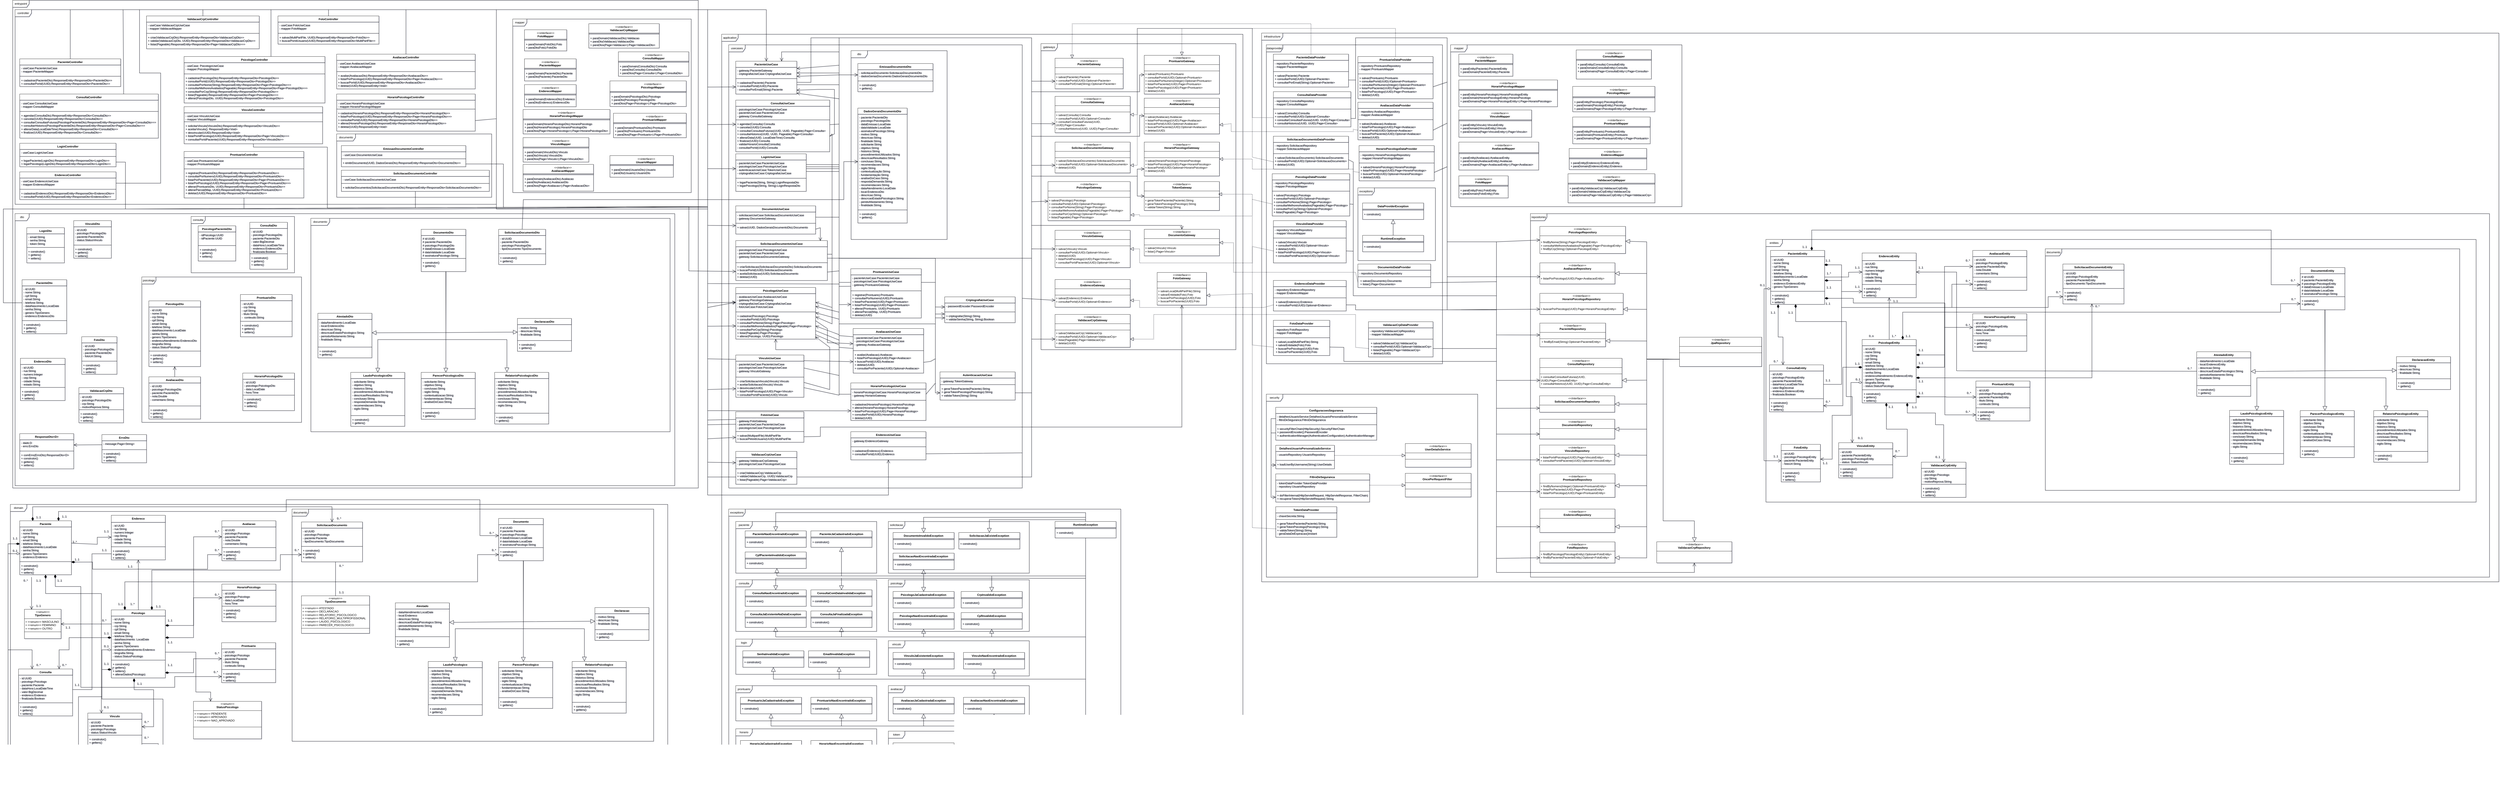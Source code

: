 <mxfile version="26.2.2">
  <diagram name="Página-1" id="FYo9sC7w7eGnZXK1DtLb">
    <mxGraphModel dx="1389" dy="1870" grid="1" gridSize="10" guides="1" tooltips="1" connect="1" arrows="0" fold="1" page="1" pageScale="1" pageWidth="827" pageHeight="1169" math="0" shadow="1">
      <root>
        <mxCell id="0" />
        <mxCell id="1" parent="0" />
        <mxCell id="NH4x6tpJ1_vxcIq61fx7-1" value="controller" style="shape=umlFrame;whiteSpace=wrap;html=1;pointerEvents=0;width=70;height=30;" parent="1" vertex="1">
          <mxGeometry x="130" y="-100" width="2050" height="830" as="geometry" />
        </mxCell>
        <mxCell id="NH4x6tpJ1_vxcIq61fx7-2" value="PacienteController" style="swimlane;fontStyle=1;align=center;verticalAlign=top;childLayout=stackLayout;horizontal=1;startSize=26;horizontalStack=0;resizeParent=1;resizeParentMax=0;resizeLast=0;collapsible=1;marginBottom=0;whiteSpace=wrap;html=1;" parent="1" vertex="1">
          <mxGeometry x="150" y="110" width="430" height="118" as="geometry">
            <mxRectangle x="150" y="90" width="150" height="30" as="alternateBounds" />
          </mxGeometry>
        </mxCell>
        <mxCell id="NH4x6tpJ1_vxcIq61fx7-3" value="- useCase:PacienteUseCase&lt;div&gt;- mapper:PacienteMapper&lt;/div&gt;" style="text;strokeColor=none;fillColor=none;align=left;verticalAlign=top;spacingLeft=4;spacingRight=4;overflow=hidden;rotatable=0;points=[[0,0.5],[1,0.5]];portConstraint=eastwest;whiteSpace=wrap;html=1;" parent="NH4x6tpJ1_vxcIq61fx7-2" vertex="1">
          <mxGeometry y="26" width="430" height="44" as="geometry" />
        </mxCell>
        <mxCell id="NH4x6tpJ1_vxcIq61fx7-4" value="" style="line;strokeWidth=1;fillColor=none;align=left;verticalAlign=middle;spacingTop=-1;spacingLeft=3;spacingRight=3;rotatable=0;labelPosition=right;points=[];portConstraint=eastwest;strokeColor=inherit;" parent="NH4x6tpJ1_vxcIq61fx7-2" vertex="1">
          <mxGeometry y="70" width="430" height="8" as="geometry" />
        </mxCell>
        <mxCell id="NH4x6tpJ1_vxcIq61fx7-5" value="+ cadastrar(PacienteDto):ResponseEntity&amp;lt;ResponseDto&amp;lt;PacienteDto&amp;gt;&amp;gt;&lt;br&gt;+ consultarPorId(UUID):ResponseEntity&amp;lt;ResponseDto&amp;lt;PacienteDto&amp;gt;&amp;gt;&lt;div&gt;&lt;br/&gt;&lt;/div&gt;" style="text;strokeColor=none;fillColor=none;align=left;verticalAlign=top;spacingLeft=4;spacingRight=4;overflow=hidden;rotatable=0;points=[[0,0.5],[1,0.5]];portConstraint=eastwest;whiteSpace=wrap;html=1;" parent="NH4x6tpJ1_vxcIq61fx7-2" vertex="1">
          <mxGeometry y="78" width="430" height="40" as="geometry" />
        </mxCell>
        <mxCell id="NH4x6tpJ1_vxcIq61fx7-6" value="ConsultaController" style="swimlane;fontStyle=1;align=center;verticalAlign=top;childLayout=stackLayout;horizontal=1;startSize=26;horizontalStack=0;resizeParent=1;resizeParentMax=0;resizeLast=0;collapsible=1;marginBottom=0;whiteSpace=wrap;html=1;" parent="1" vertex="1">
          <mxGeometry x="150" y="260" width="590" height="188" as="geometry">
            <mxRectangle x="150" y="90" width="150" height="30" as="alternateBounds" />
          </mxGeometry>
        </mxCell>
        <mxCell id="NH4x6tpJ1_vxcIq61fx7-7" value="- useCase:ConsultaUseCase&lt;div&gt;- mapper:ConsultaMapper&lt;/div&gt;" style="text;strokeColor=none;fillColor=none;align=left;verticalAlign=top;spacingLeft=4;spacingRight=4;overflow=hidden;rotatable=0;points=[[0,0.5],[1,0.5]];portConstraint=eastwest;whiteSpace=wrap;html=1;" parent="NH4x6tpJ1_vxcIq61fx7-6" vertex="1">
          <mxGeometry y="26" width="590" height="44" as="geometry" />
        </mxCell>
        <mxCell id="NH4x6tpJ1_vxcIq61fx7-8" value="" style="line;strokeWidth=1;fillColor=none;align=left;verticalAlign=middle;spacingTop=-1;spacingLeft=3;spacingRight=3;rotatable=0;labelPosition=right;points=[];portConstraint=eastwest;strokeColor=inherit;" parent="NH4x6tpJ1_vxcIq61fx7-6" vertex="1">
          <mxGeometry y="70" width="590" height="8" as="geometry" />
        </mxCell>
        <mxCell id="NH4x6tpJ1_vxcIq61fx7-9" value="+ agendar(ConsultaDto):ResponseEntity&amp;lt;ResponseDto&amp;lt;ConsultaDto&amp;gt;&amp;gt;&lt;br&gt;+ cancelar(UUID):ResponseEntity&amp;lt;ResponseDto&amp;lt;ConsultaDto&amp;gt;&amp;gt;&lt;br&gt;+ consultarConsultasFuturas(PsicologoPacienteDto):ResponseEntity&amp;lt;ResponseDto&amp;lt;Page&amp;lt;ConsultaDto&amp;gt;&amp;gt;&amp;gt;&lt;div&gt;+ consultarHistorico(PsicologoPacienteDto):ResponseEntity&amp;lt;ResponseDto&amp;lt;Page&amp;lt;ConsultaDto&amp;gt;&amp;gt;&amp;gt;&lt;br&gt;+ alterarData(LocalDateTime):ResponseEntity&amp;lt;ResponseDto&amp;lt;ConsultaDto&amp;gt;&amp;gt;&lt;br&gt;+ finalizar(UUID):ResponseEntity&amp;lt;ResponseDto&amp;lt;ConsultaDto&amp;gt;&amp;gt;&lt;/div&gt;" style="text;strokeColor=none;fillColor=none;align=left;verticalAlign=top;spacingLeft=4;spacingRight=4;overflow=hidden;rotatable=0;points=[[0,0.5],[1,0.5]];portConstraint=eastwest;whiteSpace=wrap;html=1;" parent="NH4x6tpJ1_vxcIq61fx7-6" vertex="1">
          <mxGeometry y="78" width="590" height="110" as="geometry" />
        </mxCell>
        <mxCell id="NH4x6tpJ1_vxcIq61fx7-10" value="LoginController" style="swimlane;fontStyle=1;align=center;verticalAlign=top;childLayout=stackLayout;horizontal=1;startSize=26;horizontalStack=0;resizeParent=1;resizeParentMax=0;resizeLast=0;collapsible=1;marginBottom=0;whiteSpace=wrap;html=1;" parent="1" vertex="1">
          <mxGeometry x="150" y="470" width="410" height="100" as="geometry">
            <mxRectangle x="150" y="90" width="150" height="30" as="alternateBounds" />
          </mxGeometry>
        </mxCell>
        <mxCell id="NH4x6tpJ1_vxcIq61fx7-11" value="- useCase:LoginUseCase&lt;div&gt;&lt;br&gt;&lt;/div&gt;" style="text;strokeColor=none;fillColor=none;align=left;verticalAlign=top;spacingLeft=4;spacingRight=4;overflow=hidden;rotatable=0;points=[[0,0.5],[1,0.5]];portConstraint=eastwest;whiteSpace=wrap;html=1;" parent="NH4x6tpJ1_vxcIq61fx7-10" vertex="1">
          <mxGeometry y="26" width="410" height="26" as="geometry" />
        </mxCell>
        <mxCell id="NH4x6tpJ1_vxcIq61fx7-12" value="" style="line;strokeWidth=1;fillColor=none;align=left;verticalAlign=middle;spacingTop=-1;spacingLeft=3;spacingRight=3;rotatable=0;labelPosition=right;points=[];portConstraint=eastwest;strokeColor=inherit;" parent="NH4x6tpJ1_vxcIq61fx7-10" vertex="1">
          <mxGeometry y="52" width="410" height="8" as="geometry" />
        </mxCell>
        <mxCell id="NH4x6tpJ1_vxcIq61fx7-13" value="+ logarPaciente(LoginDto):ResponseEntity&amp;lt;ResponseDto&amp;lt;LoginDto&amp;gt;&amp;gt;&lt;br&gt;+ logarPsicologo(LoginDto):ResponseEntity&amp;lt;ResponseDto&amp;lt;LoginDto&amp;gt;&amp;gt;&lt;br&gt;" style="text;strokeColor=none;fillColor=none;align=left;verticalAlign=top;spacingLeft=4;spacingRight=4;overflow=hidden;rotatable=0;points=[[0,0.5],[1,0.5]];portConstraint=eastwest;whiteSpace=wrap;html=1;" parent="NH4x6tpJ1_vxcIq61fx7-10" vertex="1">
          <mxGeometry y="60" width="410" height="40" as="geometry" />
        </mxCell>
        <mxCell id="NH4x6tpJ1_vxcIq61fx7-14" value="PsicologoController" style="swimlane;fontStyle=1;align=center;verticalAlign=top;childLayout=stackLayout;horizontal=1;startSize=26;horizontalStack=0;resizeParent=1;resizeParentMax=0;resizeLast=0;collapsible=1;marginBottom=0;whiteSpace=wrap;html=1;" parent="1" vertex="1">
          <mxGeometry x="850" y="100" width="600" height="198" as="geometry">
            <mxRectangle x="150" y="90" width="150" height="30" as="alternateBounds" />
          </mxGeometry>
        </mxCell>
        <mxCell id="NH4x6tpJ1_vxcIq61fx7-15" value="- useCase: PsicologoUseCase&lt;div&gt;- mapper:PsicologoMapper&lt;/div&gt;" style="text;strokeColor=none;fillColor=none;align=left;verticalAlign=top;spacingLeft=4;spacingRight=4;overflow=hidden;rotatable=0;points=[[0,0.5],[1,0.5]];portConstraint=eastwest;whiteSpace=wrap;html=1;" parent="NH4x6tpJ1_vxcIq61fx7-14" vertex="1">
          <mxGeometry y="26" width="600" height="44" as="geometry" />
        </mxCell>
        <mxCell id="NH4x6tpJ1_vxcIq61fx7-16" value="" style="line;strokeWidth=1;fillColor=none;align=left;verticalAlign=middle;spacingTop=-1;spacingLeft=3;spacingRight=3;rotatable=0;labelPosition=right;points=[];portConstraint=eastwest;strokeColor=inherit;" parent="NH4x6tpJ1_vxcIq61fx7-14" vertex="1">
          <mxGeometry y="70" width="600" height="8" as="geometry" />
        </mxCell>
        <mxCell id="NH4x6tpJ1_vxcIq61fx7-17" value="+ cadastrar(PsicologoDto):ResponseEntity&amp;lt;ResponseDto&amp;lt;PsicologoDto&amp;gt;&amp;gt;&lt;br&gt;+ consultarPorId(UUID):ResponseEntity&amp;lt;ResponseDto&amp;lt;PsicologoDto&amp;gt;&amp;gt;&lt;br&gt;+ consultarPorNome(String):ResponseEntity&amp;lt;ResponseDto&amp;lt;Page&amp;lt;PsicologoDto&amp;gt;&amp;gt;&amp;gt;&lt;br&gt;+ consultarMelhoresAvaliados(Pageable):ResponseEntity&amp;lt;ResponseDto&amp;lt;Page&amp;lt;PsicologoDto&amp;gt;&amp;gt;&amp;gt;&lt;br&gt;+ consultarPorCrp(String):ResponseEntity&amp;lt;ResponseDto&amp;lt;PsicologoDto&amp;gt;&amp;gt;&lt;span style=&quot;white-space: pre;&quot;&gt;&#x9;&lt;/span&gt;&lt;span style=&quot;white-space: pre;&quot;&gt;&#x9;&lt;/span&gt;&lt;span style=&quot;white-space: pre;&quot;&gt;&#x9;&lt;/span&gt;&lt;span style=&quot;white-space: pre;&quot;&gt;&#x9;&lt;/span&gt;&lt;span style=&quot;white-space: pre;&quot;&gt;&#x9;&lt;/span&gt;&lt;span style=&quot;white-space: pre;&quot;&gt;&#x9;&lt;/span&gt;&lt;span style=&quot;white-space: pre;&quot;&gt;&#x9;&lt;/span&gt;&lt;div&gt;+ listar(Pageable):ResponseEntity&amp;lt;ResponseDto&amp;lt;Page&amp;lt;PsicologoDto&amp;gt;&amp;gt;&amp;gt;&lt;/div&gt;&lt;div&gt;+ alterar(PsicologoDto, UUID):ResponseEntity&amp;lt;ResponseDto&amp;lt;PsicologoDto&amp;gt;&amp;gt;&lt;/div&gt;" style="text;strokeColor=none;fillColor=none;align=left;verticalAlign=top;spacingLeft=4;spacingRight=4;overflow=hidden;rotatable=0;points=[[0,0.5],[1,0.5]];portConstraint=eastwest;whiteSpace=wrap;html=1;" parent="NH4x6tpJ1_vxcIq61fx7-14" vertex="1">
          <mxGeometry y="78" width="600" height="120" as="geometry" />
        </mxCell>
        <mxCell id="NH4x6tpJ1_vxcIq61fx7-22" value="VinculoController" style="swimlane;fontStyle=1;align=center;verticalAlign=top;childLayout=stackLayout;horizontal=1;startSize=26;horizontalStack=0;resizeParent=1;resizeParentMax=0;resizeLast=0;collapsible=1;marginBottom=0;whiteSpace=wrap;html=1;" parent="1" vertex="1">
          <mxGeometry x="850" y="314" width="590" height="158" as="geometry">
            <mxRectangle x="150" y="90" width="150" height="30" as="alternateBounds" />
          </mxGeometry>
        </mxCell>
        <mxCell id="NH4x6tpJ1_vxcIq61fx7-23" value="- useCase:VinculoUseCase&lt;div&gt;- mapper:VinculoMapper&lt;/div&gt;" style="text;strokeColor=none;fillColor=none;align=left;verticalAlign=top;spacingLeft=4;spacingRight=4;overflow=hidden;rotatable=0;points=[[0,0.5],[1,0.5]];portConstraint=eastwest;whiteSpace=wrap;html=1;" parent="NH4x6tpJ1_vxcIq61fx7-22" vertex="1">
          <mxGeometry y="26" width="590" height="34" as="geometry" />
        </mxCell>
        <mxCell id="NH4x6tpJ1_vxcIq61fx7-24" value="" style="line;strokeWidth=1;fillColor=none;align=left;verticalAlign=middle;spacingTop=-1;spacingLeft=3;spacingRight=3;rotatable=0;labelPosition=right;points=[];portConstraint=eastwest;strokeColor=inherit;" parent="NH4x6tpJ1_vxcIq61fx7-22" vertex="1">
          <mxGeometry y="60" width="590" height="8" as="geometry" />
        </mxCell>
        <mxCell id="NH4x6tpJ1_vxcIq61fx7-25" value="+ solicitarVinculo(VinculoDto):ResponseEntity&amp;lt;ResponseDto&amp;lt;VinculoDto&amp;gt;&amp;gt;&lt;div&gt;+ aceitarVinculo(): ResponseEntity&amp;lt;Void&amp;gt;&lt;br&gt;+ desvincular(UUID):ResponseEntity&amp;lt;Void&amp;gt;&lt;br&gt;+ listarPorIdPsicologo(UUID):ResponseEntity&amp;lt;ResponseDto&amp;lt;Page&amp;lt;VinculoDto&amp;gt;&amp;gt;&amp;gt;&lt;div&gt;+ consultarPorIdPaciente(UUID):ResponseEntity&amp;lt;ResponseDto&amp;lt;VinculoDto&amp;gt;&amp;gt;&lt;/div&gt;&lt;/div&gt;" style="text;strokeColor=none;fillColor=none;align=left;verticalAlign=top;spacingLeft=4;spacingRight=4;overflow=hidden;rotatable=0;points=[[0,0.5],[1,0.5]];portConstraint=eastwest;whiteSpace=wrap;html=1;" parent="NH4x6tpJ1_vxcIq61fx7-22" vertex="1">
          <mxGeometry y="68" width="590" height="90" as="geometry" />
        </mxCell>
        <mxCell id="NH4x6tpJ1_vxcIq61fx7-26" value="ProntuarioController" style="swimlane;fontStyle=1;align=center;verticalAlign=top;childLayout=stackLayout;horizontal=1;startSize=26;horizontalStack=0;resizeParent=1;resizeParentMax=0;resizeLast=0;collapsible=1;marginBottom=0;whiteSpace=wrap;html=1;" parent="1" vertex="1">
          <mxGeometry x="850" y="505" width="510" height="198" as="geometry">
            <mxRectangle x="150" y="90" width="150" height="30" as="alternateBounds" />
          </mxGeometry>
        </mxCell>
        <mxCell id="NH4x6tpJ1_vxcIq61fx7-27" value="- useCase:ProntuarioUseCase&lt;div&gt;- mapper:ProntuarioMapper&lt;/div&gt;" style="text;strokeColor=none;fillColor=none;align=left;verticalAlign=top;spacingLeft=4;spacingRight=4;overflow=hidden;rotatable=0;points=[[0,0.5],[1,0.5]];portConstraint=eastwest;whiteSpace=wrap;html=1;" parent="NH4x6tpJ1_vxcIq61fx7-26" vertex="1">
          <mxGeometry y="26" width="510" height="44" as="geometry" />
        </mxCell>
        <mxCell id="NH4x6tpJ1_vxcIq61fx7-28" value="" style="line;strokeWidth=1;fillColor=none;align=left;verticalAlign=middle;spacingTop=-1;spacingLeft=3;spacingRight=3;rotatable=0;labelPosition=right;points=[];portConstraint=eastwest;strokeColor=inherit;" parent="NH4x6tpJ1_vxcIq61fx7-26" vertex="1">
          <mxGeometry y="70" width="510" height="8" as="geometry" />
        </mxCell>
        <mxCell id="NH4x6tpJ1_vxcIq61fx7-29" value="+ registrar(ProntuarioDto):ResponseEntity&amp;lt;ResponseDto&amp;lt;ProntuarioDto&amp;gt;&amp;gt;&lt;br&gt;+ consultarPorNumero(UUID):ResponseEntity&amp;lt;ResponseDto&amp;lt;ProntuarioDto&amp;gt;&amp;gt;&lt;br&gt;+ listarPorPaciente(UUID):ResponseEntity&amp;lt;ResponseDto&amp;lt;Page&amp;lt;ProntuarioDto&amp;gt;&amp;gt;&amp;gt;&lt;div&gt;+ listarPorPsicologo(UUID):ResponseEntity&amp;lt;ResponseDto&amp;lt;Page&amp;lt;ProntuarioDto&amp;gt;&amp;gt;&amp;gt;&lt;br&gt;+ alterar(ProntuarioDto, UUID):ResponseEntity&amp;lt;ResponseDto&amp;lt;ProntuarioDto&amp;gt;&amp;gt;&lt;br&gt;+ alterarParcial(Map, UUID):ResponseEntity&amp;lt;ResponseDto&amp;lt;ProntuarioDto&amp;gt;&amp;gt;&lt;br&gt;+ deletar(UUID):ResponseEntity&amp;lt;ResponseDto&amp;lt;ProntuarioDto&amp;gt;&amp;gt;&lt;/div&gt;" style="text;strokeColor=none;fillColor=none;align=left;verticalAlign=top;spacingLeft=4;spacingRight=4;overflow=hidden;rotatable=0;points=[[0,0.5],[1,0.5]];portConstraint=eastwest;whiteSpace=wrap;html=1;" parent="NH4x6tpJ1_vxcIq61fx7-26" vertex="1">
          <mxGeometry y="78" width="510" height="120" as="geometry" />
        </mxCell>
        <mxCell id="NH4x6tpJ1_vxcIq61fx7-30" value="SolicitacaoDocumentoController" style="swimlane;fontStyle=1;align=center;verticalAlign=top;childLayout=stackLayout;horizontal=1;startSize=26;horizontalStack=0;resizeParent=1;resizeParentMax=0;resizeLast=0;collapsible=1;marginBottom=0;whiteSpace=wrap;html=1;" parent="1" vertex="1">
          <mxGeometry x="1520" y="585" width="630" height="90" as="geometry">
            <mxRectangle x="150" y="90" width="150" height="30" as="alternateBounds" />
          </mxGeometry>
        </mxCell>
        <mxCell id="NH4x6tpJ1_vxcIq61fx7-31" value="- useCase:SolicitacaoDocumentoUseCase" style="text;strokeColor=none;fillColor=none;align=left;verticalAlign=top;spacingLeft=4;spacingRight=4;overflow=hidden;rotatable=0;points=[[0,0.5],[1,0.5]];portConstraint=eastwest;whiteSpace=wrap;html=1;" parent="NH4x6tpJ1_vxcIq61fx7-30" vertex="1">
          <mxGeometry y="26" width="630" height="26" as="geometry" />
        </mxCell>
        <mxCell id="NH4x6tpJ1_vxcIq61fx7-32" value="" style="line;strokeWidth=1;fillColor=none;align=left;verticalAlign=middle;spacingTop=-1;spacingLeft=3;spacingRight=3;rotatable=0;labelPosition=right;points=[];portConstraint=eastwest;strokeColor=inherit;" parent="NH4x6tpJ1_vxcIq61fx7-30" vertex="1">
          <mxGeometry y="52" width="630" height="8" as="geometry" />
        </mxCell>
        <mxCell id="NH4x6tpJ1_vxcIq61fx7-33" value="+ solicitarDocumentos(SolicitacaoDocumentoDto):ResponseEntity&amp;lt;ResponseDto&amp;lt;SolicitacaoDocumentoDto&amp;gt;&amp;gt;&lt;div&gt;&lt;br&gt;&lt;/div&gt;" style="text;strokeColor=none;fillColor=none;align=left;verticalAlign=top;spacingLeft=4;spacingRight=4;overflow=hidden;rotatable=0;points=[[0,0.5],[1,0.5]];portConstraint=eastwest;whiteSpace=wrap;html=1;" parent="NH4x6tpJ1_vxcIq61fx7-30" vertex="1">
          <mxGeometry y="60" width="630" height="30" as="geometry" />
        </mxCell>
        <mxCell id="NH4x6tpJ1_vxcIq61fx7-34" value="AvaliacaoController" style="swimlane;fontStyle=1;align=center;verticalAlign=top;childLayout=stackLayout;horizontal=1;startSize=26;horizontalStack=0;resizeParent=1;resizeParentMax=0;resizeLast=0;collapsible=1;marginBottom=0;whiteSpace=wrap;html=1;" parent="1" vertex="1">
          <mxGeometry x="1500" y="90" width="590" height="148" as="geometry">
            <mxRectangle x="150" y="90" width="150" height="30" as="alternateBounds" />
          </mxGeometry>
        </mxCell>
        <mxCell id="NH4x6tpJ1_vxcIq61fx7-35" value="- useCase:AvaliacaoUseCase&lt;div&gt;- mapper:AvaliacaoMapper&lt;/div&gt;" style="text;strokeColor=none;fillColor=none;align=left;verticalAlign=top;spacingLeft=4;spacingRight=4;overflow=hidden;rotatable=0;points=[[0,0.5],[1,0.5]];portConstraint=eastwest;whiteSpace=wrap;html=1;" parent="NH4x6tpJ1_vxcIq61fx7-34" vertex="1">
          <mxGeometry y="26" width="590" height="44" as="geometry" />
        </mxCell>
        <mxCell id="NH4x6tpJ1_vxcIq61fx7-36" value="" style="line;strokeWidth=1;fillColor=none;align=left;verticalAlign=middle;spacingTop=-1;spacingLeft=3;spacingRight=3;rotatable=0;labelPosition=right;points=[];portConstraint=eastwest;strokeColor=inherit;" parent="NH4x6tpJ1_vxcIq61fx7-34" vertex="1">
          <mxGeometry y="70" width="590" height="8" as="geometry" />
        </mxCell>
        <mxCell id="NH4x6tpJ1_vxcIq61fx7-37" value="+ avaliar(AvaliacaoDto):ResponseEntity&amp;lt;ResponseDto&amp;lt;AvaliacaoDto&amp;gt;&amp;gt;&lt;div&gt;+ listarPorPsicologo(UUID):ResponseEntity&amp;lt;ResponseDto&amp;lt;Page&amp;lt;AvaliacaoDto&amp;gt;&amp;gt;&amp;gt;&lt;/div&gt;&lt;div&gt;+ buscarPorId(UUID):ResponseEntity&amp;lt;ResponseDto&amp;lt;AvaliacaoDto&amp;gt;&amp;gt;&lt;/div&gt;&lt;div&gt;+ deletar(UUID):ResponseEntity&amp;lt;Void&amp;gt;&lt;/div&gt;" style="text;strokeColor=none;fillColor=none;align=left;verticalAlign=top;spacingLeft=4;spacingRight=4;overflow=hidden;rotatable=0;points=[[0,0.5],[1,0.5]];portConstraint=eastwest;whiteSpace=wrap;html=1;" parent="NH4x6tpJ1_vxcIq61fx7-34" vertex="1">
          <mxGeometry y="78" width="590" height="70" as="geometry" />
        </mxCell>
        <mxCell id="NH4x6tpJ1_vxcIq61fx7-38" value="HorarioPsicologoController" style="swimlane;fontStyle=1;align=center;verticalAlign=top;childLayout=stackLayout;horizontal=1;startSize=26;horizontalStack=0;resizeParent=1;resizeParentMax=0;resizeLast=0;collapsible=1;marginBottom=0;whiteSpace=wrap;html=1;" parent="1" vertex="1">
          <mxGeometry x="1500" y="260" width="590" height="158" as="geometry">
            <mxRectangle x="150" y="90" width="150" height="30" as="alternateBounds" />
          </mxGeometry>
        </mxCell>
        <mxCell id="NH4x6tpJ1_vxcIq61fx7-39" value="- useCase:HorarioPsicologoUseCase&lt;div&gt;- mapper:HorarioPsicologoMapper&lt;/div&gt;" style="text;strokeColor=none;fillColor=none;align=left;verticalAlign=top;spacingLeft=4;spacingRight=4;overflow=hidden;rotatable=0;points=[[0,0.5],[1,0.5]];portConstraint=eastwest;whiteSpace=wrap;html=1;" parent="NH4x6tpJ1_vxcIq61fx7-38" vertex="1">
          <mxGeometry y="26" width="590" height="34" as="geometry" />
        </mxCell>
        <mxCell id="NH4x6tpJ1_vxcIq61fx7-40" value="" style="line;strokeWidth=1;fillColor=none;align=left;verticalAlign=middle;spacingTop=-1;spacingLeft=3;spacingRight=3;rotatable=0;labelPosition=right;points=[];portConstraint=eastwest;strokeColor=inherit;" parent="NH4x6tpJ1_vxcIq61fx7-38" vertex="1">
          <mxGeometry y="60" width="590" height="8" as="geometry" />
        </mxCell>
        <mxCell id="NH4x6tpJ1_vxcIq61fx7-41" value="+ cadastrar(HorarioPsicologoDto):ResponseEntity&amp;lt;ResponseDto&amp;lt;HorarioPsicologoDto&amp;gt;&amp;gt;&lt;div&gt;+ listarPorPsicologo(UUID):ResponseEntity&amp;lt;ResponseDto&amp;lt;Page&amp;lt;HorarioPsicologoDto&amp;gt;&amp;gt;&amp;gt;&lt;/div&gt;&lt;div&gt;+ consultarPorId(UUID):ResponseEntity&amp;lt;ResponseDto&amp;lt;HorarioPsicologoDto&amp;gt;&amp;gt;&lt;/div&gt;&lt;div&gt;+ alterar(HorarioPsicologoDto):ResponseEntity&amp;lt;RespónseDto&amp;lt;HorarioPsicologoDto&amp;gt;&amp;gt;&lt;/div&gt;&lt;div&gt;+ deletar(UUID):ResponseEntity&amp;lt;Void&amp;gt;&lt;/div&gt;&lt;div&gt;&lt;br&gt;&lt;/div&gt;" style="text;strokeColor=none;fillColor=none;align=left;verticalAlign=top;spacingLeft=4;spacingRight=4;overflow=hidden;rotatable=0;points=[[0,0.5],[1,0.5]];portConstraint=eastwest;whiteSpace=wrap;html=1;" parent="NH4x6tpJ1_vxcIq61fx7-38" vertex="1">
          <mxGeometry y="68" width="590" height="90" as="geometry" />
        </mxCell>
        <mxCell id="NH4x6tpJ1_vxcIq61fx7-42" value="dto" style="shape=umlFrame;whiteSpace=wrap;html=1;pointerEvents=0;" parent="1" vertex="1">
          <mxGeometry x="130" y="770" width="2810" height="1160" as="geometry" />
        </mxCell>
        <mxCell id="NH4x6tpJ1_vxcIq61fx7-43" value="LoginDto" style="swimlane;fontStyle=1;align=center;verticalAlign=top;childLayout=stackLayout;horizontal=1;startSize=26;horizontalStack=0;resizeParent=1;resizeParentMax=0;resizeLast=0;collapsible=1;marginBottom=0;whiteSpace=wrap;html=1;" parent="1" vertex="1">
          <mxGeometry x="180" y="830" width="160" height="150" as="geometry" />
        </mxCell>
        <mxCell id="NH4x6tpJ1_vxcIq61fx7-44" value="- email:String&lt;br&gt;- senha:String&lt;br&gt;- token:String" style="text;strokeColor=none;fillColor=none;align=left;verticalAlign=top;spacingLeft=4;spacingRight=4;overflow=hidden;rotatable=0;points=[[0,0.5],[1,0.5]];portConstraint=eastwest;whiteSpace=wrap;html=1;" parent="NH4x6tpJ1_vxcIq61fx7-43" vertex="1">
          <mxGeometry y="26" width="160" height="54" as="geometry" />
        </mxCell>
        <mxCell id="NH4x6tpJ1_vxcIq61fx7-45" value="" style="line;strokeWidth=1;fillColor=none;align=left;verticalAlign=middle;spacingTop=-1;spacingLeft=3;spacingRight=3;rotatable=0;labelPosition=right;points=[];portConstraint=eastwest;strokeColor=inherit;" parent="NH4x6tpJ1_vxcIq61fx7-43" vertex="1">
          <mxGeometry y="80" width="160" height="8" as="geometry" />
        </mxCell>
        <mxCell id="NH4x6tpJ1_vxcIq61fx7-46" value="+ construtor()&lt;div&gt;+ getters()&lt;/div&gt;&lt;div&gt;+ setters()&lt;/div&gt;" style="text;strokeColor=none;fillColor=none;align=left;verticalAlign=top;spacingLeft=4;spacingRight=4;overflow=hidden;rotatable=0;points=[[0,0.5],[1,0.5]];portConstraint=eastwest;whiteSpace=wrap;html=1;" parent="NH4x6tpJ1_vxcIq61fx7-43" vertex="1">
          <mxGeometry y="88" width="160" height="62" as="geometry" />
        </mxCell>
        <mxCell id="NH4x6tpJ1_vxcIq61fx7-51" value="VinculoDto" style="swimlane;fontStyle=1;align=center;verticalAlign=top;childLayout=stackLayout;horizontal=1;startSize=26;horizontalStack=0;resizeParent=1;resizeParentMax=0;resizeLast=0;collapsible=1;marginBottom=0;whiteSpace=wrap;html=1;" parent="1" vertex="1">
          <mxGeometry x="380" y="800" width="160" height="160" as="geometry" />
        </mxCell>
        <mxCell id="NH4x6tpJ1_vxcIq61fx7-52" value="&lt;div&gt;- id:UUID&lt;/div&gt;- psicologo:PsicologoDto&lt;br&gt;- paciente:PacienteDto&lt;div&gt;- status:StatusVinculo&lt;/div&gt;" style="text;strokeColor=none;fillColor=none;align=left;verticalAlign=top;spacingLeft=4;spacingRight=4;overflow=hidden;rotatable=0;points=[[0,0.5],[1,0.5]];portConstraint=eastwest;whiteSpace=wrap;html=1;" parent="NH4x6tpJ1_vxcIq61fx7-51" vertex="1">
          <mxGeometry y="26" width="160" height="74" as="geometry" />
        </mxCell>
        <mxCell id="NH4x6tpJ1_vxcIq61fx7-53" value="" style="line;strokeWidth=1;fillColor=none;align=left;verticalAlign=middle;spacingTop=-1;spacingLeft=3;spacingRight=3;rotatable=0;labelPosition=right;points=[];portConstraint=eastwest;strokeColor=inherit;" parent="NH4x6tpJ1_vxcIq61fx7-51" vertex="1">
          <mxGeometry y="100" width="160" height="8" as="geometry" />
        </mxCell>
        <mxCell id="NH4x6tpJ1_vxcIq61fx7-54" value="+ construtor()&lt;div&gt;+ getters()&lt;/div&gt;&lt;div&gt;+ setters()&lt;/div&gt;" style="text;strokeColor=none;fillColor=none;align=left;verticalAlign=top;spacingLeft=4;spacingRight=4;overflow=hidden;rotatable=0;points=[[0,0.5],[1,0.5]];portConstraint=eastwest;whiteSpace=wrap;html=1;" parent="NH4x6tpJ1_vxcIq61fx7-51" vertex="1">
          <mxGeometry y="108" width="160" height="52" as="geometry" />
        </mxCell>
        <mxCell id="NH4x6tpJ1_vxcIq61fx7-59" value="ResponseDto&amp;lt;D&amp;gt;" style="swimlane;fontStyle=1;align=center;verticalAlign=top;childLayout=stackLayout;horizontal=1;startSize=26;horizontalStack=0;resizeParent=1;resizeParentMax=0;resizeLast=0;collapsible=1;marginBottom=0;whiteSpace=wrap;html=1;" parent="1" vertex="1">
          <mxGeometry x="150" y="1708.38" width="230" height="150" as="geometry" />
        </mxCell>
        <mxCell id="NH4x6tpJ1_vxcIq61fx7-60" value="- dado:D&lt;br&gt;- erro:ErroDto" style="text;strokeColor=none;fillColor=none;align=left;verticalAlign=top;spacingLeft=4;spacingRight=4;overflow=hidden;rotatable=0;points=[[0,0.5],[1,0.5]];portConstraint=eastwest;whiteSpace=wrap;html=1;" parent="NH4x6tpJ1_vxcIq61fx7-59" vertex="1">
          <mxGeometry y="26" width="230" height="44" as="geometry" />
        </mxCell>
        <mxCell id="NH4x6tpJ1_vxcIq61fx7-61" value="" style="line;strokeWidth=1;fillColor=none;align=left;verticalAlign=middle;spacingTop=-1;spacingLeft=3;spacingRight=3;rotatable=0;labelPosition=right;points=[];portConstraint=eastwest;strokeColor=inherit;" parent="NH4x6tpJ1_vxcIq61fx7-59" vertex="1">
          <mxGeometry y="70" width="230" height="8" as="geometry" />
        </mxCell>
        <mxCell id="NH4x6tpJ1_vxcIq61fx7-62" value="+ comErro(ErroDto):ResponseDto&amp;lt;D&amp;gt;&lt;div&gt;+ construtor()&lt;div&gt;+ getters()&lt;/div&gt;&lt;div&gt;+ setters()&lt;/div&gt;&lt;/div&gt;" style="text;strokeColor=none;fillColor=none;align=left;verticalAlign=top;spacingLeft=4;spacingRight=4;overflow=hidden;rotatable=0;points=[[0,0.5],[1,0.5]];portConstraint=eastwest;whiteSpace=wrap;html=1;" parent="NH4x6tpJ1_vxcIq61fx7-59" vertex="1">
          <mxGeometry y="78" width="230" height="72" as="geometry" />
        </mxCell>
        <mxCell id="NH4x6tpJ1_vxcIq61fx7-63" value="ErroDto" style="swimlane;fontStyle=1;align=center;verticalAlign=top;childLayout=stackLayout;horizontal=1;startSize=26;horizontalStack=0;resizeParent=1;resizeParentMax=0;resizeLast=0;collapsible=1;marginBottom=0;whiteSpace=wrap;html=1;" parent="1" vertex="1">
          <mxGeometry x="500" y="1712.38" width="190" height="120" as="geometry" />
        </mxCell>
        <mxCell id="NH4x6tpJ1_vxcIq61fx7-64" value="- message:Page&amp;lt;String&amp;gt;" style="text;strokeColor=none;fillColor=none;align=left;verticalAlign=top;spacingLeft=4;spacingRight=4;overflow=hidden;rotatable=0;points=[[0,0.5],[1,0.5]];portConstraint=eastwest;whiteSpace=wrap;html=1;" parent="NH4x6tpJ1_vxcIq61fx7-63" vertex="1">
          <mxGeometry y="26" width="190" height="34" as="geometry" />
        </mxCell>
        <mxCell id="NH4x6tpJ1_vxcIq61fx7-65" value="" style="line;strokeWidth=1;fillColor=none;align=left;verticalAlign=middle;spacingTop=-1;spacingLeft=3;spacingRight=3;rotatable=0;labelPosition=right;points=[];portConstraint=eastwest;strokeColor=inherit;" parent="NH4x6tpJ1_vxcIq61fx7-63" vertex="1">
          <mxGeometry y="60" width="190" height="8" as="geometry" />
        </mxCell>
        <mxCell id="NH4x6tpJ1_vxcIq61fx7-66" value="+ construtor()&lt;div&gt;+ getters()&lt;/div&gt;&lt;div&gt;+ setters()&lt;/div&gt;" style="text;strokeColor=none;fillColor=none;align=left;verticalAlign=top;spacingLeft=4;spacingRight=4;overflow=hidden;rotatable=0;points=[[0,0.5],[1,0.5]];portConstraint=eastwest;whiteSpace=wrap;html=1;" parent="NH4x6tpJ1_vxcIq61fx7-63" vertex="1">
          <mxGeometry y="68" width="190" height="52" as="geometry" />
        </mxCell>
        <mxCell id="NH4x6tpJ1_vxcIq61fx7-67" value="PacienteDto" style="swimlane;fontStyle=1;align=center;verticalAlign=top;childLayout=stackLayout;horizontal=1;startSize=26;horizontalStack=0;resizeParent=1;resizeParentMax=0;resizeLast=0;collapsible=1;marginBottom=0;whiteSpace=wrap;html=1;" parent="1" vertex="1">
          <mxGeometry x="160" y="1052" width="190" height="230" as="geometry" />
        </mxCell>
        <mxCell id="NH4x6tpJ1_vxcIq61fx7-68" value="- id:UUID&lt;br&gt;- nome:String&lt;br&gt;- cpf:String&lt;br&gt;- email:String&lt;br&gt;- telefone:String&lt;br&gt;- dataNascimento:LocalDate&lt;br&gt;- senha:String&lt;div&gt;- genero:TipoGenero&lt;br&gt;- endereco:EnderecoDto&lt;/div&gt;&lt;div&gt;&lt;br&gt;&lt;/div&gt;" style="text;strokeColor=none;fillColor=none;align=left;verticalAlign=top;spacingLeft=4;spacingRight=4;overflow=hidden;rotatable=0;points=[[0,0.5],[1,0.5]];portConstraint=eastwest;whiteSpace=wrap;html=1;" parent="NH4x6tpJ1_vxcIq61fx7-67" vertex="1">
          <mxGeometry y="26" width="190" height="144" as="geometry" />
        </mxCell>
        <mxCell id="NH4x6tpJ1_vxcIq61fx7-69" value="" style="line;strokeWidth=1;fillColor=none;align=left;verticalAlign=middle;spacingTop=-1;spacingLeft=3;spacingRight=3;rotatable=0;labelPosition=right;points=[];portConstraint=eastwest;strokeColor=inherit;" parent="NH4x6tpJ1_vxcIq61fx7-67" vertex="1">
          <mxGeometry y="170" width="190" height="8" as="geometry" />
        </mxCell>
        <mxCell id="NH4x6tpJ1_vxcIq61fx7-70" value="+ construtor()&lt;div&gt;+ getters()&lt;/div&gt;&lt;div&gt;+ setters()&lt;/div&gt;" style="text;strokeColor=none;fillColor=none;align=left;verticalAlign=top;spacingLeft=4;spacingRight=4;overflow=hidden;rotatable=0;points=[[0,0.5],[1,0.5]];portConstraint=eastwest;whiteSpace=wrap;html=1;" parent="NH4x6tpJ1_vxcIq61fx7-67" vertex="1">
          <mxGeometry y="178" width="190" height="52" as="geometry" />
        </mxCell>
        <mxCell id="NH4x6tpJ1_vxcIq61fx7-72" value="EnderecoDto" style="swimlane;fontStyle=1;align=center;verticalAlign=top;childLayout=stackLayout;horizontal=1;startSize=26;horizontalStack=0;resizeParent=1;resizeParentMax=0;resizeLast=0;collapsible=1;marginBottom=0;whiteSpace=wrap;html=1;" parent="1" vertex="1">
          <mxGeometry x="153" y="1387" width="190" height="180" as="geometry" />
        </mxCell>
        <mxCell id="NH4x6tpJ1_vxcIq61fx7-73" value="&lt;div&gt;- id:UUID&lt;/div&gt;- rua:String&lt;br&gt;- numero:Integer&lt;br&gt;- cep:String&lt;br&gt;- cidade:String&lt;br&gt;- estado:String" style="text;strokeColor=none;fillColor=none;align=left;verticalAlign=top;spacingLeft=4;spacingRight=4;overflow=hidden;rotatable=0;points=[[0,0.5],[1,0.5]];portConstraint=eastwest;whiteSpace=wrap;html=1;" parent="NH4x6tpJ1_vxcIq61fx7-72" vertex="1">
          <mxGeometry y="26" width="190" height="94" as="geometry" />
        </mxCell>
        <mxCell id="NH4x6tpJ1_vxcIq61fx7-74" value="" style="line;strokeWidth=1;fillColor=none;align=left;verticalAlign=middle;spacingTop=-1;spacingLeft=3;spacingRight=3;rotatable=0;labelPosition=right;points=[];portConstraint=eastwest;strokeColor=inherit;" parent="NH4x6tpJ1_vxcIq61fx7-72" vertex="1">
          <mxGeometry y="120" width="190" height="8" as="geometry" />
        </mxCell>
        <mxCell id="NH4x6tpJ1_vxcIq61fx7-75" value="+ construtor()&lt;div&gt;+ getters()&lt;/div&gt;&lt;div&gt;+ setters()&lt;/div&gt;" style="text;strokeColor=none;fillColor=none;align=left;verticalAlign=top;spacingLeft=4;spacingRight=4;overflow=hidden;rotatable=0;points=[[0,0.5],[1,0.5]];portConstraint=eastwest;whiteSpace=wrap;html=1;" parent="NH4x6tpJ1_vxcIq61fx7-72" vertex="1">
          <mxGeometry y="128" width="190" height="52" as="geometry" />
        </mxCell>
        <mxCell id="NH4x6tpJ1_vxcIq61fx7-76" value="consulta" style="shape=umlFrame;whiteSpace=wrap;html=1;pointerEvents=0;" parent="1" vertex="1">
          <mxGeometry x="880" y="782" width="440" height="240" as="geometry" />
        </mxCell>
        <mxCell id="NH4x6tpJ1_vxcIq61fx7-77" value="PsicologoPacienteDto" style="swimlane;fontStyle=1;align=center;verticalAlign=top;childLayout=stackLayout;horizontal=1;startSize=26;horizontalStack=0;resizeParent=1;resizeParentMax=0;resizeLast=0;collapsible=1;marginBottom=0;whiteSpace=wrap;html=1;" parent="1" vertex="1">
          <mxGeometry x="910" y="822" width="160" height="150" as="geometry" />
        </mxCell>
        <mxCell id="NH4x6tpJ1_vxcIq61fx7-78" value="- idPsicologo:UUID&lt;br&gt;- idPaciente:UUID" style="text;strokeColor=none;fillColor=none;align=left;verticalAlign=top;spacingLeft=4;spacingRight=4;overflow=hidden;rotatable=0;points=[[0,0.5],[1,0.5]];portConstraint=eastwest;whiteSpace=wrap;html=1;" parent="NH4x6tpJ1_vxcIq61fx7-77" vertex="1">
          <mxGeometry y="26" width="160" height="54" as="geometry" />
        </mxCell>
        <mxCell id="NH4x6tpJ1_vxcIq61fx7-79" value="" style="line;strokeWidth=1;fillColor=none;align=left;verticalAlign=middle;spacingTop=-1;spacingLeft=3;spacingRight=3;rotatable=0;labelPosition=right;points=[];portConstraint=eastwest;strokeColor=inherit;" parent="NH4x6tpJ1_vxcIq61fx7-77" vertex="1">
          <mxGeometry y="80" width="160" height="8" as="geometry" />
        </mxCell>
        <mxCell id="NH4x6tpJ1_vxcIq61fx7-80" value="+ construtor()&lt;div&gt;+ getters()&lt;/div&gt;&lt;div&gt;+ setters()&lt;/div&gt;" style="text;strokeColor=none;fillColor=none;align=left;verticalAlign=top;spacingLeft=4;spacingRight=4;overflow=hidden;rotatable=0;points=[[0,0.5],[1,0.5]];portConstraint=eastwest;whiteSpace=wrap;html=1;" parent="NH4x6tpJ1_vxcIq61fx7-77" vertex="1">
          <mxGeometry y="88" width="160" height="62" as="geometry" />
        </mxCell>
        <mxCell id="NH4x6tpJ1_vxcIq61fx7-81" value="ConsultaDto" style="swimlane;fontStyle=1;align=center;verticalAlign=top;childLayout=stackLayout;horizontal=1;startSize=26;horizontalStack=0;resizeParent=1;resizeParentMax=0;resizeLast=0;collapsible=1;marginBottom=0;whiteSpace=wrap;html=1;" parent="1" vertex="1">
          <mxGeometry x="1130" y="807" width="160" height="200" as="geometry" />
        </mxCell>
        <mxCell id="NH4x6tpJ1_vxcIq61fx7-82" value="&lt;div&gt;- id:UUID&lt;/div&gt;- psicologo:PsicologoDto&lt;br&gt;- paciente:PacienteDto&lt;br&gt;- valor:BigDecimal&lt;br&gt;- dataHora:LocalDateTime&lt;br&gt;- endereco:EnderecoDto&lt;br&gt;- finalizada:Boolean" style="text;strokeColor=none;fillColor=none;align=left;verticalAlign=top;spacingLeft=4;spacingRight=4;overflow=hidden;rotatable=0;points=[[0,0.5],[1,0.5]];portConstraint=eastwest;whiteSpace=wrap;html=1;" parent="NH4x6tpJ1_vxcIq61fx7-81" vertex="1">
          <mxGeometry y="26" width="160" height="104" as="geometry" />
        </mxCell>
        <mxCell id="NH4x6tpJ1_vxcIq61fx7-83" value="" style="line;strokeWidth=1;fillColor=none;align=left;verticalAlign=middle;spacingTop=-1;spacingLeft=3;spacingRight=3;rotatable=0;labelPosition=right;points=[];portConstraint=eastwest;strokeColor=inherit;" parent="NH4x6tpJ1_vxcIq61fx7-81" vertex="1">
          <mxGeometry y="130" width="160" height="8" as="geometry" />
        </mxCell>
        <mxCell id="NH4x6tpJ1_vxcIq61fx7-84" value="+ construtor()&lt;div&gt;+ getters()&lt;/div&gt;&lt;div&gt;+ setters()&lt;/div&gt;" style="text;strokeColor=none;fillColor=none;align=left;verticalAlign=top;spacingLeft=4;spacingRight=4;overflow=hidden;rotatable=0;points=[[0,0.5],[1,0.5]];portConstraint=eastwest;whiteSpace=wrap;html=1;" parent="NH4x6tpJ1_vxcIq61fx7-81" vertex="1">
          <mxGeometry y="138" width="160" height="62" as="geometry" />
        </mxCell>
        <mxCell id="NH4x6tpJ1_vxcIq61fx7-85" value="psicologo" style="shape=umlFrame;whiteSpace=wrap;html=1;pointerEvents=0;" parent="1" vertex="1">
          <mxGeometry x="670" y="1040" width="680" height="620" as="geometry" />
        </mxCell>
        <mxCell id="NH4x6tpJ1_vxcIq61fx7-86" value="PsicologoDto" style="swimlane;fontStyle=1;align=center;verticalAlign=top;childLayout=stackLayout;horizontal=1;startSize=26;horizontalStack=0;resizeParent=1;resizeParentMax=0;resizeLast=0;collapsible=1;marginBottom=0;whiteSpace=wrap;html=1;" parent="1" vertex="1">
          <mxGeometry x="700" y="1142" width="220" height="280" as="geometry" />
        </mxCell>
        <mxCell id="NH4x6tpJ1_vxcIq61fx7-87" value="- id:UUID&lt;br&gt;- nome:String&lt;br&gt;- crp:String&lt;br&gt;- cpf:String&lt;br&gt;- email:String&lt;br&gt;- telefone:String&lt;br&gt;- dataNascimento:LocalDate&lt;br&gt;- senha:String&lt;br&gt;&lt;div&gt;- genero:TipoGenero&lt;br&gt;- enderecoAtendimento:EnderecoDto&lt;div&gt;&lt;span style=&quot;background-color: transparent; color: light-dark(rgb(0, 0, 0), rgb(255, 255, 255));&quot;&gt;- biografia:String&lt;/span&gt;&lt;/div&gt;&lt;/div&gt;&lt;div&gt;&lt;span style=&quot;background-color: transparent; color: light-dark(rgb(0, 0, 0), rgb(255, 255, 255));&quot;&gt;- status:StatusPsicologo&lt;/span&gt;&lt;/div&gt;" style="text;strokeColor=none;fillColor=none;align=left;verticalAlign=top;spacingLeft=4;spacingRight=4;overflow=hidden;rotatable=0;points=[[0,0.5],[1,0.5]];portConstraint=eastwest;whiteSpace=wrap;html=1;" parent="NH4x6tpJ1_vxcIq61fx7-86" vertex="1">
          <mxGeometry y="26" width="220" height="184" as="geometry" />
        </mxCell>
        <mxCell id="NH4x6tpJ1_vxcIq61fx7-88" value="" style="line;strokeWidth=1;fillColor=none;align=left;verticalAlign=middle;spacingTop=-1;spacingLeft=3;spacingRight=3;rotatable=0;labelPosition=right;points=[];portConstraint=eastwest;strokeColor=inherit;" parent="NH4x6tpJ1_vxcIq61fx7-86" vertex="1">
          <mxGeometry y="210" width="220" height="8" as="geometry" />
        </mxCell>
        <mxCell id="NH4x6tpJ1_vxcIq61fx7-89" value="+ construtor()&lt;div&gt;+ getters()&lt;/div&gt;&lt;div&gt;+ setters()&lt;/div&gt;" style="text;strokeColor=none;fillColor=none;align=left;verticalAlign=top;spacingLeft=4;spacingRight=4;overflow=hidden;rotatable=0;points=[[0,0.5],[1,0.5]];portConstraint=eastwest;whiteSpace=wrap;html=1;" parent="NH4x6tpJ1_vxcIq61fx7-86" vertex="1">
          <mxGeometry y="218" width="220" height="62" as="geometry" />
        </mxCell>
        <mxCell id="NH4x6tpJ1_vxcIq61fx7-90" value="AvaliacaoDto" style="swimlane;fontStyle=1;align=center;verticalAlign=top;childLayout=stackLayout;horizontal=1;startSize=26;horizontalStack=0;resizeParent=1;resizeParentMax=0;resizeLast=0;collapsible=1;marginBottom=0;whiteSpace=wrap;html=1;" parent="1" vertex="1">
          <mxGeometry x="700" y="1466" width="220" height="180" as="geometry" />
        </mxCell>
        <mxCell id="NH4x6tpJ1_vxcIq61fx7-91" value="&lt;div&gt;- id:UUID&lt;/div&gt;- psicologo:PsicologoDto&lt;br&gt;- paciente:PacienteDto&lt;br&gt;&lt;div&gt;- nota:Double&lt;br&gt;- comentario:String&lt;/div&gt;" style="text;strokeColor=none;fillColor=none;align=left;verticalAlign=top;spacingLeft=4;spacingRight=4;overflow=hidden;rotatable=0;points=[[0,0.5],[1,0.5]];portConstraint=eastwest;whiteSpace=wrap;html=1;" parent="NH4x6tpJ1_vxcIq61fx7-90" vertex="1">
          <mxGeometry y="26" width="220" height="94" as="geometry" />
        </mxCell>
        <mxCell id="NH4x6tpJ1_vxcIq61fx7-92" value="" style="line;strokeWidth=1;fillColor=none;align=left;verticalAlign=middle;spacingTop=-1;spacingLeft=3;spacingRight=3;rotatable=0;labelPosition=right;points=[];portConstraint=eastwest;strokeColor=inherit;" parent="NH4x6tpJ1_vxcIq61fx7-90" vertex="1">
          <mxGeometry y="120" width="220" height="8" as="geometry" />
        </mxCell>
        <mxCell id="NH4x6tpJ1_vxcIq61fx7-93" value="+ construtor()&lt;div&gt;+ getters()&lt;/div&gt;&lt;div&gt;+ setters()&lt;/div&gt;" style="text;strokeColor=none;fillColor=none;align=left;verticalAlign=top;spacingLeft=4;spacingRight=4;overflow=hidden;rotatable=0;points=[[0,0.5],[1,0.5]];portConstraint=eastwest;whiteSpace=wrap;html=1;" parent="NH4x6tpJ1_vxcIq61fx7-90" vertex="1">
          <mxGeometry y="128" width="220" height="52" as="geometry" />
        </mxCell>
        <mxCell id="pGlpWVM6Uu-nZEy0DmWe-5" value="ProntuarioDto" style="swimlane;fontStyle=1;align=center;verticalAlign=top;childLayout=stackLayout;horizontal=1;startSize=26;horizontalStack=0;resizeParent=1;resizeParentMax=0;resizeLast=0;collapsible=1;marginBottom=0;whiteSpace=wrap;html=1;" parent="1" vertex="1">
          <mxGeometry x="1090" y="1115" width="220" height="180" as="geometry" />
        </mxCell>
        <mxCell id="pGlpWVM6Uu-nZEy0DmWe-6" value="&lt;div&gt;- id:UUID&lt;/div&gt;- crp:String&lt;div&gt;- cpf:String&lt;/div&gt;&lt;div&gt;- titulo:String&lt;/div&gt;&lt;div&gt;-&amp;nbsp; conteudo:String&lt;span style=&quot;background-color: initial;&quot;&gt;&amp;nbsp;&lt;/span&gt;&lt;/div&gt;" style="text;strokeColor=none;fillColor=none;align=left;verticalAlign=top;spacingLeft=4;spacingRight=4;overflow=hidden;rotatable=0;points=[[0,0.5],[1,0.5]];portConstraint=eastwest;whiteSpace=wrap;html=1;" parent="pGlpWVM6Uu-nZEy0DmWe-5" vertex="1">
          <mxGeometry y="26" width="220" height="84" as="geometry" />
        </mxCell>
        <mxCell id="pGlpWVM6Uu-nZEy0DmWe-7" value="" style="line;strokeWidth=1;fillColor=none;align=left;verticalAlign=middle;spacingTop=-1;spacingLeft=3;spacingRight=3;rotatable=0;labelPosition=right;points=[];portConstraint=eastwest;strokeColor=inherit;" parent="pGlpWVM6Uu-nZEy0DmWe-5" vertex="1">
          <mxGeometry y="110" width="220" height="8" as="geometry" />
        </mxCell>
        <mxCell id="pGlpWVM6Uu-nZEy0DmWe-8" value="+ construtor()&lt;div&gt;+ getters()&lt;/div&gt;&lt;div&gt;+ setters()&lt;/div&gt;" style="text;strokeColor=none;fillColor=none;align=left;verticalAlign=top;spacingLeft=4;spacingRight=4;overflow=hidden;rotatable=0;points=[[0,0.5],[1,0.5]];portConstraint=eastwest;whiteSpace=wrap;html=1;" parent="pGlpWVM6Uu-nZEy0DmWe-5" vertex="1">
          <mxGeometry y="118" width="220" height="62" as="geometry" />
        </mxCell>
        <mxCell id="pGlpWVM6Uu-nZEy0DmWe-9" value="HorarioPsicologoDto" style="swimlane;fontStyle=1;align=center;verticalAlign=top;childLayout=stackLayout;horizontal=1;startSize=26;horizontalStack=0;resizeParent=1;resizeParentMax=0;resizeLast=0;collapsible=1;marginBottom=0;whiteSpace=wrap;html=1;" parent="1" vertex="1">
          <mxGeometry x="1100" y="1450" width="220" height="160" as="geometry" />
        </mxCell>
        <mxCell id="pGlpWVM6Uu-nZEy0DmWe-10" value="&lt;div&gt;- id:UUID&lt;/div&gt;- psicologo:PsicologoDto&lt;div&gt;&lt;div&gt;&lt;span style=&quot;background-color: transparent; color: light-dark(rgb(0, 0, 0), rgb(255, 255, 255));&quot;&gt;- data:LocalDate&lt;/span&gt;&lt;div&gt;- hora:Time&lt;/div&gt;&lt;/div&gt;&lt;/div&gt;" style="text;strokeColor=none;fillColor=none;align=left;verticalAlign=top;spacingLeft=4;spacingRight=4;overflow=hidden;rotatable=0;points=[[0,0.5],[1,0.5]];portConstraint=eastwest;whiteSpace=wrap;html=1;" parent="pGlpWVM6Uu-nZEy0DmWe-9" vertex="1">
          <mxGeometry y="26" width="220" height="64" as="geometry" />
        </mxCell>
        <mxCell id="pGlpWVM6Uu-nZEy0DmWe-11" value="" style="line;strokeWidth=1;fillColor=none;align=left;verticalAlign=middle;spacingTop=-1;spacingLeft=3;spacingRight=3;rotatable=0;labelPosition=right;points=[];portConstraint=eastwest;strokeColor=inherit;" parent="pGlpWVM6Uu-nZEy0DmWe-9" vertex="1">
          <mxGeometry y="90" width="220" height="8" as="geometry" />
        </mxCell>
        <mxCell id="pGlpWVM6Uu-nZEy0DmWe-12" value="+ construtor()&lt;div&gt;+ getters()&lt;/div&gt;&lt;div&gt;+ setters()&lt;/div&gt;" style="text;strokeColor=none;fillColor=none;align=left;verticalAlign=top;spacingLeft=4;spacingRight=4;overflow=hidden;rotatable=0;points=[[0,0.5],[1,0.5]];portConstraint=eastwest;whiteSpace=wrap;html=1;" parent="pGlpWVM6Uu-nZEy0DmWe-9" vertex="1">
          <mxGeometry y="98" width="220" height="62" as="geometry" />
        </mxCell>
        <mxCell id="pGlpWVM6Uu-nZEy0DmWe-33" value="mapper" style="shape=umlFrame;whiteSpace=wrap;html=1;pointerEvents=0;" parent="1" vertex="1">
          <mxGeometry x="2250" y="-60" width="760" height="740" as="geometry" />
        </mxCell>
        <mxCell id="pGlpWVM6Uu-nZEy0DmWe-34" value="&lt;div&gt;&lt;i style=&quot;font-weight: normal;&quot;&gt;&amp;lt;&amp;lt;interface&amp;gt;&amp;gt;&lt;/i&gt;&lt;/div&gt;PacienteMapper" style="swimlane;fontStyle=1;align=center;verticalAlign=top;childLayout=stackLayout;horizontal=1;startSize=40;horizontalStack=0;resizeParent=1;resizeParentMax=0;resizeLast=0;collapsible=1;marginBottom=0;whiteSpace=wrap;html=1;" parent="1" vertex="1">
          <mxGeometry x="2300" y="110" width="220" height="94" as="geometry" />
        </mxCell>
        <mxCell id="pGlpWVM6Uu-nZEy0DmWe-36" value="" style="line;strokeWidth=1;fillColor=none;align=left;verticalAlign=middle;spacingTop=-1;spacingLeft=3;spacingRight=3;rotatable=0;labelPosition=right;points=[];portConstraint=eastwest;strokeColor=inherit;" parent="pGlpWVM6Uu-nZEy0DmWe-34" vertex="1">
          <mxGeometry y="40" width="220" height="8" as="geometry" />
        </mxCell>
        <mxCell id="pGlpWVM6Uu-nZEy0DmWe-37" value="+ paraDomain(PacienteDto):Paciente&lt;div&gt;+ paraDto(Paciente):PacienteDto&lt;/div&gt;" style="text;strokeColor=none;fillColor=none;align=left;verticalAlign=top;spacingLeft=4;spacingRight=4;overflow=hidden;rotatable=0;points=[[0,0.5],[1,0.5]];portConstraint=eastwest;whiteSpace=wrap;html=1;" parent="pGlpWVM6Uu-nZEy0DmWe-34" vertex="1">
          <mxGeometry y="48" width="220" height="46" as="geometry" />
        </mxCell>
        <mxCell id="pGlpWVM6Uu-nZEy0DmWe-38" value="&lt;div&gt;&lt;div&gt;&lt;i style=&quot;font-weight: normal;&quot;&gt;&amp;lt;&amp;lt;interface&amp;gt;&amp;gt;&lt;/i&gt;&lt;/div&gt;&lt;/div&gt;EnderecoMapper&lt;div&gt;&lt;br&gt;&lt;/div&gt;" style="swimlane;fontStyle=1;align=center;verticalAlign=top;childLayout=stackLayout;horizontal=1;startSize=40;horizontalStack=0;resizeParent=1;resizeParentMax=0;resizeLast=0;collapsible=1;marginBottom=0;whiteSpace=wrap;html=1;" parent="1" vertex="1">
          <mxGeometry x="2300" y="220" width="220" height="94" as="geometry" />
        </mxCell>
        <mxCell id="pGlpWVM6Uu-nZEy0DmWe-39" value="" style="line;strokeWidth=1;fillColor=none;align=left;verticalAlign=middle;spacingTop=-1;spacingLeft=3;spacingRight=3;rotatable=0;labelPosition=right;points=[];portConstraint=eastwest;strokeColor=inherit;" parent="pGlpWVM6Uu-nZEy0DmWe-38" vertex="1">
          <mxGeometry y="40" width="220" height="8" as="geometry" />
        </mxCell>
        <mxCell id="pGlpWVM6Uu-nZEy0DmWe-40" value="+ paraDomain(EnderecoDto):Endereco&lt;div&gt;+ paraDto(Endereco):EnderecoDto&lt;/div&gt;" style="text;strokeColor=none;fillColor=none;align=left;verticalAlign=top;spacingLeft=4;spacingRight=4;overflow=hidden;rotatable=0;points=[[0,0.5],[1,0.5]];portConstraint=eastwest;whiteSpace=wrap;html=1;" parent="pGlpWVM6Uu-nZEy0DmWe-38" vertex="1">
          <mxGeometry y="48" width="220" height="46" as="geometry" />
        </mxCell>
        <mxCell id="pGlpWVM6Uu-nZEy0DmWe-41" value="&lt;div&gt;&lt;div&gt;&lt;i style=&quot;font-weight: normal;&quot;&gt;&amp;lt;&amp;lt;interface&amp;gt;&amp;gt;&lt;/i&gt;&lt;/div&gt;&lt;/div&gt;HorarioPsicologoMapper&lt;div&gt;&lt;br&gt;&lt;/div&gt;" style="swimlane;fontStyle=1;align=center;verticalAlign=top;childLayout=stackLayout;horizontal=1;startSize=40;horizontalStack=0;resizeParent=1;resizeParentMax=0;resizeLast=0;collapsible=1;marginBottom=0;whiteSpace=wrap;html=1;" parent="1" vertex="1">
          <mxGeometry x="2294" y="326" width="370" height="104" as="geometry" />
        </mxCell>
        <mxCell id="pGlpWVM6Uu-nZEy0DmWe-42" value="" style="line;strokeWidth=1;fillColor=none;align=left;verticalAlign=middle;spacingTop=-1;spacingLeft=3;spacingRight=3;rotatable=0;labelPosition=right;points=[];portConstraint=eastwest;strokeColor=inherit;" parent="pGlpWVM6Uu-nZEy0DmWe-41" vertex="1">
          <mxGeometry y="40" width="370" height="8" as="geometry" />
        </mxCell>
        <mxCell id="pGlpWVM6Uu-nZEy0DmWe-43" value="+ paraDomain(HorarioPsicologoDto):HorarioPsicologo&lt;div&gt;+ paraDto(HorarioPsicologo):HorarioPsicologoDto&lt;/div&gt;&lt;div&gt;+ paraDtos(Page&amp;lt;HorarioPsicologo&amp;gt;):Page&amp;lt;HorarioPsicologoDto&amp;gt;&lt;/div&gt;" style="text;strokeColor=none;fillColor=none;align=left;verticalAlign=top;spacingLeft=4;spacingRight=4;overflow=hidden;rotatable=0;points=[[0,0.5],[1,0.5]];portConstraint=eastwest;whiteSpace=wrap;html=1;" parent="pGlpWVM6Uu-nZEy0DmWe-41" vertex="1">
          <mxGeometry y="48" width="370" height="56" as="geometry" />
        </mxCell>
        <mxCell id="pGlpWVM6Uu-nZEy0DmWe-45" value="&lt;div&gt;&lt;div&gt;&lt;i style=&quot;font-weight: normal;&quot;&gt;&amp;lt;&amp;lt;interface&amp;gt;&amp;gt;&lt;/i&gt;&lt;/div&gt;&lt;/div&gt;ConsultaMapper&lt;div&gt;&lt;br&gt;&lt;/div&gt;" style="swimlane;fontStyle=1;align=center;verticalAlign=top;childLayout=stackLayout;horizontal=1;startSize=40;horizontalStack=0;resizeParent=1;resizeParentMax=0;resizeLast=0;collapsible=1;marginBottom=0;whiteSpace=wrap;html=1;" parent="1" vertex="1">
          <mxGeometry x="2700" y="80" width="300" height="104" as="geometry" />
        </mxCell>
        <mxCell id="pGlpWVM6Uu-nZEy0DmWe-46" value="" style="line;strokeWidth=1;fillColor=none;align=left;verticalAlign=middle;spacingTop=-1;spacingLeft=3;spacingRight=3;rotatable=0;labelPosition=right;points=[];portConstraint=eastwest;strokeColor=inherit;" parent="pGlpWVM6Uu-nZEy0DmWe-45" vertex="1">
          <mxGeometry y="40" width="300" height="8" as="geometry" />
        </mxCell>
        <mxCell id="pGlpWVM6Uu-nZEy0DmWe-47" value="+ paraDomain(ConsultaDto):Consulta&lt;div&gt;+ paraDto(Consulta):ConsultaDto&lt;/div&gt;&lt;div&gt;+ paraDtos(Page&amp;lt;Consulta&amp;gt;):Page&amp;lt;ConsultaDto&amp;gt;&lt;/div&gt;" style="text;strokeColor=none;fillColor=none;align=left;verticalAlign=top;spacingLeft=4;spacingRight=4;overflow=hidden;rotatable=0;points=[[0,0.5],[1,0.5]];portConstraint=eastwest;whiteSpace=wrap;html=1;" parent="pGlpWVM6Uu-nZEy0DmWe-45" vertex="1">
          <mxGeometry y="48" width="300" height="56" as="geometry" />
        </mxCell>
        <mxCell id="pGlpWVM6Uu-nZEy0DmWe-48" value="&lt;blockquote style=&quot;margin: 0 0 0 40px; border: none; padding: 0px;&quot;&gt;&lt;div&gt;&lt;i style=&quot;font-weight: normal;&quot;&gt;&amp;lt;&amp;lt;interface&amp;gt;&amp;gt;&lt;/i&gt;&lt;/div&gt;&lt;/blockquote&gt;&lt;blockquote style=&quot;margin: 0 0 0 40px; border: none; padding: 0px;&quot;&gt;PsicologoMapper&lt;/blockquote&gt;&lt;div&gt;&lt;br&gt;&lt;/div&gt;" style="swimlane;fontStyle=1;align=center;verticalAlign=top;childLayout=stackLayout;horizontal=1;startSize=45;horizontalStack=0;resizeParent=1;resizeParentMax=0;resizeLast=0;collapsible=1;marginBottom=0;whiteSpace=wrap;html=1;" parent="1" vertex="1">
          <mxGeometry x="2664" y="204" width="325" height="109" as="geometry" />
        </mxCell>
        <mxCell id="pGlpWVM6Uu-nZEy0DmWe-49" value="" style="line;strokeWidth=1;fillColor=none;align=left;verticalAlign=middle;spacingTop=-1;spacingLeft=3;spacingRight=3;rotatable=0;labelPosition=right;points=[];portConstraint=eastwest;strokeColor=inherit;" parent="pGlpWVM6Uu-nZEy0DmWe-48" vertex="1">
          <mxGeometry y="45" width="325" height="8" as="geometry" />
        </mxCell>
        <mxCell id="pGlpWVM6Uu-nZEy0DmWe-50" value="+ paraDomain(PsicologoDto):Psicologo&lt;div&gt;+ paraDto(Psicologo):PsicologoDto&lt;/div&gt;&lt;div&gt;+ paraDtos(Page&amp;lt;Psicologo&amp;gt;):Page&amp;lt;PsicologoDto&amp;gt;&lt;/div&gt;" style="text;strokeColor=none;fillColor=none;align=left;verticalAlign=top;spacingLeft=4;spacingRight=4;overflow=hidden;rotatable=0;points=[[0,0.5],[1,0.5]];portConstraint=eastwest;whiteSpace=wrap;html=1;" parent="pGlpWVM6Uu-nZEy0DmWe-48" vertex="1">
          <mxGeometry y="53" width="325" height="56" as="geometry" />
        </mxCell>
        <mxCell id="pGlpWVM6Uu-nZEy0DmWe-51" value="&lt;blockquote style=&quot;margin: 0 0 0 40px; border: none; padding: 0px;&quot;&gt;&lt;div&gt;&lt;i style=&quot;font-weight: normal;&quot;&gt;&amp;lt;&amp;lt;interface&amp;gt;&amp;gt;&lt;/i&gt;&lt;/div&gt;&lt;/blockquote&gt;&lt;blockquote style=&quot;margin: 0 0 0 40px; border: none; padding: 0px;&quot;&gt;ProntuarioMapper&lt;/blockquote&gt;&lt;div&gt;&lt;br&gt;&lt;/div&gt;" style="swimlane;fontStyle=1;align=center;verticalAlign=top;childLayout=stackLayout;horizontal=1;startSize=40;horizontalStack=0;resizeParent=1;resizeParentMax=0;resizeLast=0;collapsible=1;marginBottom=0;whiteSpace=wrap;html=1;" parent="1" vertex="1">
          <mxGeometry x="2679" y="342" width="310" height="104" as="geometry" />
        </mxCell>
        <mxCell id="pGlpWVM6Uu-nZEy0DmWe-52" value="" style="line;strokeWidth=1;fillColor=none;align=left;verticalAlign=middle;spacingTop=-1;spacingLeft=3;spacingRight=3;rotatable=0;labelPosition=right;points=[];portConstraint=eastwest;strokeColor=inherit;" parent="pGlpWVM6Uu-nZEy0DmWe-51" vertex="1">
          <mxGeometry y="40" width="310" height="8" as="geometry" />
        </mxCell>
        <mxCell id="pGlpWVM6Uu-nZEy0DmWe-53" value="+ paraDomain(ProntuarioDto):Prontuario&lt;div&gt;+ paraDto(Prontuario):ProntuarioDto&lt;/div&gt;&lt;div&gt;+ paraDtos(Page&amp;lt;Prontuario&amp;gt;):Page&amp;lt;ProntuarioDto&amp;gt;&lt;/div&gt;" style="text;strokeColor=none;fillColor=none;align=left;verticalAlign=top;spacingLeft=4;spacingRight=4;overflow=hidden;rotatable=0;points=[[0,0.5],[1,0.5]];portConstraint=eastwest;whiteSpace=wrap;html=1;" parent="pGlpWVM6Uu-nZEy0DmWe-51" vertex="1">
          <mxGeometry y="48" width="310" height="56" as="geometry" />
        </mxCell>
        <mxCell id="pGlpWVM6Uu-nZEy0DmWe-54" value="&lt;blockquote style=&quot;margin: 0 0 0 40px; border: none; padding: 0px;&quot;&gt;&lt;div&gt;&lt;i style=&quot;font-weight: normal;&quot;&gt;&amp;lt;&amp;lt;interface&amp;gt;&amp;gt;&lt;/i&gt;&lt;/div&gt;&lt;/blockquote&gt;&lt;blockquote style=&quot;margin: 0 0 0 40px; border: none; padding: 0px;&quot;&gt;VinculoMapper&lt;/blockquote&gt;&lt;div&gt;&lt;br&gt;&lt;/div&gt;" style="swimlane;fontStyle=1;align=center;verticalAlign=top;childLayout=stackLayout;horizontal=1;startSize=40;horizontalStack=0;resizeParent=1;resizeParentMax=0;resizeLast=0;collapsible=1;marginBottom=0;whiteSpace=wrap;html=1;" parent="1" vertex="1">
          <mxGeometry x="2294" y="446" width="280" height="104" as="geometry" />
        </mxCell>
        <mxCell id="pGlpWVM6Uu-nZEy0DmWe-55" value="" style="line;strokeWidth=1;fillColor=none;align=left;verticalAlign=middle;spacingTop=-1;spacingLeft=3;spacingRight=3;rotatable=0;labelPosition=right;points=[];portConstraint=eastwest;strokeColor=inherit;" parent="pGlpWVM6Uu-nZEy0DmWe-54" vertex="1">
          <mxGeometry y="40" width="280" height="8" as="geometry" />
        </mxCell>
        <mxCell id="pGlpWVM6Uu-nZEy0DmWe-56" value="+ paraDomain(VinculoDto):Vinculo&lt;br&gt;+ paraDto(Vinculo):VinculoDto&lt;div&gt;+ paraDtos(Page&amp;lt;Vinculo&amp;gt;):Page&amp;lt;VinculoDto&amp;gt;&lt;/div&gt;" style="text;strokeColor=none;fillColor=none;align=left;verticalAlign=top;spacingLeft=4;spacingRight=4;overflow=hidden;rotatable=0;points=[[0,0.5],[1,0.5]];portConstraint=eastwest;whiteSpace=wrap;html=1;" parent="pGlpWVM6Uu-nZEy0DmWe-54" vertex="1">
          <mxGeometry y="48" width="280" height="56" as="geometry" />
        </mxCell>
        <mxCell id="pGlpWVM6Uu-nZEy0DmWe-57" value="&lt;blockquote style=&quot;margin: 0 0 0 40px; border: none; padding: 0px;&quot;&gt;&lt;div&gt;&lt;i style=&quot;font-weight: normal;&quot;&gt;&amp;lt;&amp;lt;interface&amp;gt;&amp;gt;&lt;/i&gt;&lt;/div&gt;&lt;/blockquote&gt;&lt;blockquote style=&quot;margin: 0 0 0 40px; border: none; padding: 0px;&quot;&gt;AvaliacaoMapper&lt;/blockquote&gt;&lt;div&gt;&lt;br&gt;&lt;/div&gt;" style="swimlane;fontStyle=1;align=center;verticalAlign=top;childLayout=stackLayout;horizontal=1;startSize=40;horizontalStack=0;resizeParent=1;resizeParentMax=0;resizeLast=0;collapsible=1;marginBottom=0;whiteSpace=wrap;html=1;" parent="1" vertex="1">
          <mxGeometry x="2294" y="560" width="300" height="114" as="geometry" />
        </mxCell>
        <mxCell id="pGlpWVM6Uu-nZEy0DmWe-58" value="" style="line;strokeWidth=1;fillColor=none;align=left;verticalAlign=middle;spacingTop=-1;spacingLeft=3;spacingRight=3;rotatable=0;labelPosition=right;points=[];portConstraint=eastwest;strokeColor=inherit;" parent="pGlpWVM6Uu-nZEy0DmWe-57" vertex="1">
          <mxGeometry y="40" width="300" height="8" as="geometry" />
        </mxCell>
        <mxCell id="pGlpWVM6Uu-nZEy0DmWe-59" value="&lt;div&gt;+ paraDomain(AvaliacaoDto):Avaliacao&lt;/div&gt;+ paraDto(Avaliacao):AvaliacaoDto&lt;div&gt;+ paraDtos(Page&amp;lt;Avaliacao&amp;gt;):Page&amp;lt;AvaliacaoDto&amp;gt;&lt;/div&gt;" style="text;strokeColor=none;fillColor=none;align=left;verticalAlign=top;spacingLeft=4;spacingRight=4;overflow=hidden;rotatable=0;points=[[0,0.5],[1,0.5]];portConstraint=eastwest;whiteSpace=wrap;html=1;" parent="pGlpWVM6Uu-nZEy0DmWe-57" vertex="1">
          <mxGeometry y="48" width="300" height="66" as="geometry" />
        </mxCell>
        <mxCell id="pGlpWVM6Uu-nZEy0DmWe-60" value="&lt;blockquote style=&quot;margin: 0 0 0 40px; border: none; padding: 0px;&quot;&gt;&lt;div&gt;&lt;i style=&quot;font-weight: normal;&quot;&gt;&amp;lt;&amp;lt;interface&amp;gt;&amp;gt;&lt;/i&gt;&lt;/div&gt;&lt;/blockquote&gt;&lt;blockquote style=&quot;margin: 0 0 0 40px; border: none; padding: 0px;&quot;&gt;UsuarioMapper&lt;/blockquote&gt;&lt;div&gt;&lt;br&gt;&lt;/div&gt;" style="swimlane;fontStyle=1;align=center;verticalAlign=top;childLayout=stackLayout;horizontal=1;startSize=38;horizontalStack=0;resizeParent=1;resizeParentMax=0;resizeLast=0;collapsible=1;marginBottom=0;whiteSpace=wrap;html=1;" parent="1" vertex="1">
          <mxGeometry x="2664" y="522.5" width="270" height="92" as="geometry" />
        </mxCell>
        <mxCell id="pGlpWVM6Uu-nZEy0DmWe-61" value="" style="line;strokeWidth=1;fillColor=none;align=left;verticalAlign=middle;spacingTop=-1;spacingLeft=3;spacingRight=3;rotatable=0;labelPosition=right;points=[];portConstraint=eastwest;strokeColor=inherit;" parent="pGlpWVM6Uu-nZEy0DmWe-60" vertex="1">
          <mxGeometry y="38" width="270" height="8" as="geometry" />
        </mxCell>
        <mxCell id="pGlpWVM6Uu-nZEy0DmWe-62" value="&lt;div&gt;+ paraDomain(UsuarioDto):Usuario&lt;/div&gt;+ paraDto(Usuario):UsuarioDto" style="text;strokeColor=none;fillColor=none;align=left;verticalAlign=top;spacingLeft=4;spacingRight=4;overflow=hidden;rotatable=0;points=[[0,0.5],[1,0.5]];portConstraint=eastwest;whiteSpace=wrap;html=1;" parent="pGlpWVM6Uu-nZEy0DmWe-60" vertex="1">
          <mxGeometry y="46" width="270" height="46" as="geometry" />
        </mxCell>
        <mxCell id="pGlpWVM6Uu-nZEy0DmWe-63" value="entrypoint" style="shape=umlFrame;whiteSpace=wrap;html=1;pointerEvents=0;width=70;height=30;" parent="1" vertex="1">
          <mxGeometry x="120" y="-140" width="2920" height="2080" as="geometry" />
        </mxCell>
        <mxCell id="pGlpWVM6Uu-nZEy0DmWe-64" value="domain" style="shape=umlFrame;whiteSpace=wrap;html=1;pointerEvents=0;width=70;height=30;" parent="1" vertex="1">
          <mxGeometry x="110" y="2010" width="2800" height="1260" as="geometry" />
        </mxCell>
        <mxCell id="pGlpWVM6Uu-nZEy0DmWe-65" value="Paciente" style="swimlane;fontStyle=1;align=center;verticalAlign=top;childLayout=stackLayout;horizontal=1;startSize=26;horizontalStack=0;resizeParent=1;resizeParentMax=0;resizeLast=0;collapsible=1;marginBottom=0;whiteSpace=wrap;html=1;" parent="1" vertex="1">
          <mxGeometry x="150" y="2080" width="220" height="230" as="geometry" />
        </mxCell>
        <mxCell id="pGlpWVM6Uu-nZEy0DmWe-66" value="- id:UUID&lt;div&gt;- nome:String&lt;/div&gt;&lt;div&gt;- cpf:String&lt;/div&gt;&lt;div&gt;- email:String&lt;/div&gt;&lt;div&gt;- telefone:String&lt;/div&gt;&lt;div&gt;- dataNascimento:LocalDate&lt;/div&gt;&lt;div&gt;- senha:String&lt;/div&gt;&lt;div&gt;- genero:TipoGenero&lt;/div&gt;&lt;div&gt;- endereco:Endereco&lt;/div&gt;&lt;div&gt;&lt;br&gt;&lt;/div&gt;&lt;div&gt;&lt;br&gt;&lt;/div&gt;" style="text;strokeColor=none;fillColor=none;align=left;verticalAlign=top;spacingLeft=4;spacingRight=4;overflow=hidden;rotatable=0;points=[[0,0.5],[1,0.5]];portConstraint=eastwest;whiteSpace=wrap;html=1;" parent="pGlpWVM6Uu-nZEy0DmWe-65" vertex="1">
          <mxGeometry y="26" width="220" height="144" as="geometry" />
        </mxCell>
        <mxCell id="pGlpWVM6Uu-nZEy0DmWe-67" value="" style="line;strokeWidth=1;fillColor=none;align=left;verticalAlign=middle;spacingTop=-1;spacingLeft=3;spacingRight=3;rotatable=0;labelPosition=right;points=[];portConstraint=eastwest;strokeColor=inherit;" parent="pGlpWVM6Uu-nZEy0DmWe-65" vertex="1">
          <mxGeometry y="170" width="220" height="8" as="geometry" />
        </mxCell>
        <mxCell id="pGlpWVM6Uu-nZEy0DmWe-68" value="+ construtor()&lt;div&gt;+ getters()&lt;/div&gt;&lt;div&gt;+ setters()&lt;/div&gt;" style="text;strokeColor=none;fillColor=none;align=left;verticalAlign=top;spacingLeft=4;spacingRight=4;overflow=hidden;rotatable=0;points=[[0,0.5],[1,0.5]];portConstraint=eastwest;whiteSpace=wrap;html=1;" parent="pGlpWVM6Uu-nZEy0DmWe-65" vertex="1">
          <mxGeometry y="178" width="220" height="52" as="geometry" />
        </mxCell>
        <mxCell id="GVhWNyBIYU_Gjj7_1gro-1" value="Consulta" style="swimlane;fontStyle=1;align=center;verticalAlign=top;childLayout=stackLayout;horizontal=1;startSize=26;horizontalStack=0;resizeParent=1;resizeParentMax=0;resizeLast=0;collapsible=1;marginBottom=0;whiteSpace=wrap;html=1;" parent="1" vertex="1">
          <mxGeometry x="145" y="2712" width="230" height="200" as="geometry" />
        </mxCell>
        <mxCell id="GVhWNyBIYU_Gjj7_1gro-2" value="- id:UUID&lt;div&gt;- psicologo:Psicologo&lt;/div&gt;&lt;div&gt;- paciente:Paciente&lt;/div&gt;&lt;div&gt;- dataHora:LocalDateTime&lt;/div&gt;&lt;div&gt;- valor:BigDecimal&lt;/div&gt;&lt;div&gt;- endereco:Endereco&lt;/div&gt;&lt;div&gt;- finalizada:Boolean&lt;/div&gt;&lt;div&gt;&lt;br&gt;&lt;/div&gt;&lt;div&gt;&lt;br&gt;&lt;/div&gt;" style="text;strokeColor=none;fillColor=none;align=left;verticalAlign=top;spacingLeft=4;spacingRight=4;overflow=hidden;rotatable=0;points=[[0,0.5],[1,0.5]];portConstraint=eastwest;whiteSpace=wrap;html=1;" parent="GVhWNyBIYU_Gjj7_1gro-1" vertex="1">
          <mxGeometry y="26" width="230" height="114" as="geometry" />
        </mxCell>
        <mxCell id="GVhWNyBIYU_Gjj7_1gro-3" value="" style="line;strokeWidth=1;fillColor=none;align=left;verticalAlign=middle;spacingTop=-1;spacingLeft=3;spacingRight=3;rotatable=0;labelPosition=right;points=[];portConstraint=eastwest;strokeColor=inherit;" parent="GVhWNyBIYU_Gjj7_1gro-1" vertex="1">
          <mxGeometry y="140" width="230" height="8" as="geometry" />
        </mxCell>
        <mxCell id="GVhWNyBIYU_Gjj7_1gro-4" value="+ construtor()&lt;div&gt;+ getters()&lt;/div&gt;&lt;div&gt;+ setters()&lt;/div&gt;" style="text;strokeColor=none;fillColor=none;align=left;verticalAlign=top;spacingLeft=4;spacingRight=4;overflow=hidden;rotatable=0;points=[[0,0.5],[1,0.5]];portConstraint=eastwest;whiteSpace=wrap;html=1;" parent="GVhWNyBIYU_Gjj7_1gro-1" vertex="1">
          <mxGeometry y="148" width="230" height="52" as="geometry" />
        </mxCell>
        <mxCell id="GVhWNyBIYU_Gjj7_1gro-10" value="&lt;div&gt;&lt;span style=&quot;background-color: initial;&quot;&gt;Endereco&lt;/span&gt;&lt;br&gt;&lt;/div&gt;" style="swimlane;fontStyle=1;align=center;verticalAlign=top;childLayout=stackLayout;horizontal=1;startSize=30;horizontalStack=0;resizeParent=1;resizeParentMax=0;resizeLast=0;collapsible=1;marginBottom=0;whiteSpace=wrap;html=1;" parent="1" vertex="1">
          <mxGeometry x="540" y="2056.5" width="230" height="190" as="geometry" />
        </mxCell>
        <mxCell id="GVhWNyBIYU_Gjj7_1gro-11" value="&lt;div&gt;- id:UUID&lt;/div&gt;&lt;div&gt;- rua:String&lt;/div&gt;&lt;div&gt;- numero:Integer&lt;/div&gt;&lt;div&gt;- cep:String&lt;/div&gt;&lt;div&gt;- cidade:String&lt;/div&gt;&lt;div&gt;- estado:String&lt;/div&gt;&lt;div&gt;&lt;br&gt;&lt;/div&gt;&lt;div&gt;&lt;br&gt;&lt;/div&gt;" style="text;strokeColor=none;fillColor=none;align=left;verticalAlign=top;spacingLeft=4;spacingRight=4;overflow=hidden;rotatable=0;points=[[0,0.5],[1,0.5]];portConstraint=eastwest;whiteSpace=wrap;html=1;" parent="GVhWNyBIYU_Gjj7_1gro-10" vertex="1">
          <mxGeometry y="30" width="230" height="100" as="geometry" />
        </mxCell>
        <mxCell id="GVhWNyBIYU_Gjj7_1gro-12" value="" style="line;strokeWidth=1;fillColor=none;align=left;verticalAlign=middle;spacingTop=-1;spacingLeft=3;spacingRight=3;rotatable=0;labelPosition=right;points=[];portConstraint=eastwest;strokeColor=inherit;" parent="GVhWNyBIYU_Gjj7_1gro-10" vertex="1">
          <mxGeometry y="130" width="230" height="8" as="geometry" />
        </mxCell>
        <mxCell id="GVhWNyBIYU_Gjj7_1gro-13" value="+ construtor()&lt;div&gt;+ getters()&lt;/div&gt;&lt;div&gt;+ setters()&lt;/div&gt;" style="text;strokeColor=none;fillColor=none;align=left;verticalAlign=top;spacingLeft=4;spacingRight=4;overflow=hidden;rotatable=0;points=[[0,0.5],[1,0.5]];portConstraint=eastwest;whiteSpace=wrap;html=1;" parent="GVhWNyBIYU_Gjj7_1gro-10" vertex="1">
          <mxGeometry y="138" width="230" height="52" as="geometry" />
        </mxCell>
        <mxCell id="GVhWNyBIYU_Gjj7_1gro-15" value="Psicologo" style="swimlane;fontStyle=1;align=center;verticalAlign=top;childLayout=stackLayout;horizontal=1;startSize=26;horizontalStack=0;resizeParent=1;resizeParentMax=0;resizeLast=0;collapsible=1;marginBottom=0;whiteSpace=wrap;html=1;" parent="1" vertex="1">
          <mxGeometry x="540" y="2460" width="230" height="290" as="geometry" />
        </mxCell>
        <mxCell id="GVhWNyBIYU_Gjj7_1gro-16" value="&lt;div&gt;- id:UUID&lt;/div&gt;&lt;div&gt;- nome:String&lt;/div&gt;&lt;div&gt;- crp:String&lt;/div&gt;&lt;div&gt;- cpf:String&lt;/div&gt;&lt;div&gt;- email:String&lt;/div&gt;&lt;div&gt;- telefone:String&lt;/div&gt;&lt;div&gt;- dataNascimento: LocalDate&lt;/div&gt;&lt;div&gt;- senha:String&lt;/div&gt;&lt;div&gt;&lt;span style=&quot;background-color: transparent; color: light-dark(rgb(0, 0, 0), rgb(255, 255, 255));&quot;&gt;- genero:TipoGenero&lt;/span&gt;&lt;/div&gt;&lt;div&gt;- enderecoAtendimento:Endereco&lt;/div&gt;&lt;div&gt;- biografia:String&lt;/div&gt;&lt;div&gt;- status:StatusPsicologo&lt;/div&gt;" style="text;strokeColor=none;fillColor=none;align=left;verticalAlign=top;spacingLeft=4;spacingRight=4;overflow=hidden;rotatable=0;points=[[0,0.5],[1,0.5]];portConstraint=eastwest;whiteSpace=wrap;html=1;" parent="GVhWNyBIYU_Gjj7_1gro-15" vertex="1">
          <mxGeometry y="26" width="230" height="184" as="geometry" />
        </mxCell>
        <mxCell id="GVhWNyBIYU_Gjj7_1gro-17" value="" style="line;strokeWidth=1;fillColor=none;align=left;verticalAlign=middle;spacingTop=-1;spacingLeft=3;spacingRight=3;rotatable=0;labelPosition=right;points=[];portConstraint=eastwest;strokeColor=inherit;" parent="GVhWNyBIYU_Gjj7_1gro-15" vertex="1">
          <mxGeometry y="210" width="230" height="8" as="geometry" />
        </mxCell>
        <mxCell id="GVhWNyBIYU_Gjj7_1gro-18" value="+ construtor()&lt;div&gt;+ getters()&lt;/div&gt;&lt;div&gt;+ setters()&lt;/div&gt;&lt;div&gt;+ alterarDados(Psicologo)&lt;/div&gt;" style="text;strokeColor=none;fillColor=none;align=left;verticalAlign=top;spacingLeft=4;spacingRight=4;overflow=hidden;rotatable=0;points=[[0,0.5],[1,0.5]];portConstraint=eastwest;whiteSpace=wrap;html=1;" parent="GVhWNyBIYU_Gjj7_1gro-15" vertex="1">
          <mxGeometry y="218" width="230" height="72" as="geometry" />
        </mxCell>
        <mxCell id="GVhWNyBIYU_Gjj7_1gro-19" value="Vinculo" style="swimlane;fontStyle=1;align=center;verticalAlign=top;childLayout=stackLayout;horizontal=1;startSize=26;horizontalStack=0;resizeParent=1;resizeParentMax=0;resizeLast=0;collapsible=1;marginBottom=0;whiteSpace=wrap;html=1;" parent="1" vertex="1">
          <mxGeometry x="440" y="2900" width="230" height="150" as="geometry" />
        </mxCell>
        <mxCell id="GVhWNyBIYU_Gjj7_1gro-20" value="- id:UUID&lt;div&gt;- paciente:Paciente&lt;/div&gt;&lt;div&gt;- psicologo:Psicologo&lt;/div&gt;&lt;div&gt;- status:StatusVinculo&lt;/div&gt;" style="text;strokeColor=none;fillColor=none;align=left;verticalAlign=top;spacingLeft=4;spacingRight=4;overflow=hidden;rotatable=0;points=[[0,0.5],[1,0.5]];portConstraint=eastwest;whiteSpace=wrap;html=1;" parent="GVhWNyBIYU_Gjj7_1gro-19" vertex="1">
          <mxGeometry y="26" width="230" height="64" as="geometry" />
        </mxCell>
        <mxCell id="GVhWNyBIYU_Gjj7_1gro-21" value="" style="line;strokeWidth=1;fillColor=none;align=left;verticalAlign=middle;spacingTop=-1;spacingLeft=3;spacingRight=3;rotatable=0;labelPosition=right;points=[];portConstraint=eastwest;strokeColor=inherit;" parent="GVhWNyBIYU_Gjj7_1gro-19" vertex="1">
          <mxGeometry y="90" width="230" height="8" as="geometry" />
        </mxCell>
        <mxCell id="GVhWNyBIYU_Gjj7_1gro-22" value="+ construtor()&lt;div&gt;+ getters()&lt;/div&gt;&lt;div&gt;+ setters()&lt;/div&gt;" style="text;strokeColor=none;fillColor=none;align=left;verticalAlign=top;spacingLeft=4;spacingRight=4;overflow=hidden;rotatable=0;points=[[0,0.5],[1,0.5]];portConstraint=eastwest;whiteSpace=wrap;html=1;" parent="GVhWNyBIYU_Gjj7_1gro-19" vertex="1">
          <mxGeometry y="98" width="230" height="52" as="geometry" />
        </mxCell>
        <mxCell id="GVhWNyBIYU_Gjj7_1gro-23" value="Avaliacao" style="swimlane;fontStyle=1;align=center;verticalAlign=top;childLayout=stackLayout;horizontal=1;startSize=26;horizontalStack=0;resizeParent=1;resizeParentMax=0;resizeLast=0;collapsible=1;marginBottom=0;whiteSpace=wrap;html=1;" parent="1" vertex="1">
          <mxGeometry x="1011" y="2080" width="230" height="170" as="geometry" />
        </mxCell>
        <mxCell id="GVhWNyBIYU_Gjj7_1gro-24" value="&lt;div&gt;- id:UUID&lt;/div&gt;&lt;div&gt;- psicologo:Psicologo&lt;/div&gt;&lt;div&gt;- paciente:Paciente&lt;/div&gt;&lt;div&gt;- nota:Double&lt;/div&gt;&lt;div&gt;- comentario:String&lt;/div&gt;" style="text;strokeColor=none;fillColor=none;align=left;verticalAlign=top;spacingLeft=4;spacingRight=4;overflow=hidden;rotatable=0;points=[[0,0.5],[1,0.5]];portConstraint=eastwest;whiteSpace=wrap;html=1;" parent="GVhWNyBIYU_Gjj7_1gro-23" vertex="1">
          <mxGeometry y="26" width="230" height="84" as="geometry" />
        </mxCell>
        <mxCell id="GVhWNyBIYU_Gjj7_1gro-25" value="" style="line;strokeWidth=1;fillColor=none;align=left;verticalAlign=middle;spacingTop=-1;spacingLeft=3;spacingRight=3;rotatable=0;labelPosition=right;points=[];portConstraint=eastwest;strokeColor=inherit;" parent="GVhWNyBIYU_Gjj7_1gro-23" vertex="1">
          <mxGeometry y="110" width="230" height="8" as="geometry" />
        </mxCell>
        <mxCell id="GVhWNyBIYU_Gjj7_1gro-26" value="+ construtor()&lt;div&gt;+ getters()&lt;/div&gt;&lt;div&gt;+ setters()&lt;/div&gt;" style="text;strokeColor=none;fillColor=none;align=left;verticalAlign=top;spacingLeft=4;spacingRight=4;overflow=hidden;rotatable=0;points=[[0,0.5],[1,0.5]];portConstraint=eastwest;whiteSpace=wrap;html=1;" parent="GVhWNyBIYU_Gjj7_1gro-23" vertex="1">
          <mxGeometry y="118" width="230" height="52" as="geometry" />
        </mxCell>
        <mxCell id="GVhWNyBIYU_Gjj7_1gro-28" value="HorarioPsicologo" style="swimlane;fontStyle=1;align=center;verticalAlign=top;childLayout=stackLayout;horizontal=1;startSize=26;horizontalStack=0;resizeParent=1;resizeParentMax=0;resizeLast=0;collapsible=1;marginBottom=0;whiteSpace=wrap;html=1;" parent="1" vertex="1">
          <mxGeometry x="1011" y="2350" width="230" height="160" as="geometry" />
        </mxCell>
        <mxCell id="GVhWNyBIYU_Gjj7_1gro-29" value="&lt;div&gt;- id:UUID&lt;/div&gt;&lt;div&gt;- psicologo:Psicologo&lt;/div&gt;&lt;div&gt;- data:LocalDate&lt;/div&gt;&lt;div&gt;- hora:Time&lt;/div&gt;" style="text;strokeColor=none;fillColor=none;align=left;verticalAlign=top;spacingLeft=4;spacingRight=4;overflow=hidden;rotatable=0;points=[[0,0.5],[1,0.5]];portConstraint=eastwest;whiteSpace=wrap;html=1;" parent="GVhWNyBIYU_Gjj7_1gro-28" vertex="1">
          <mxGeometry y="26" width="230" height="64" as="geometry" />
        </mxCell>
        <mxCell id="GVhWNyBIYU_Gjj7_1gro-30" value="" style="line;strokeWidth=1;fillColor=none;align=left;verticalAlign=middle;spacingTop=-1;spacingLeft=3;spacingRight=3;rotatable=0;labelPosition=right;points=[];portConstraint=eastwest;strokeColor=inherit;" parent="GVhWNyBIYU_Gjj7_1gro-28" vertex="1">
          <mxGeometry y="90" width="230" height="8" as="geometry" />
        </mxCell>
        <mxCell id="GVhWNyBIYU_Gjj7_1gro-31" value="+ construtor()&lt;div&gt;+ getters()&lt;/div&gt;&lt;div&gt;+ setters()&lt;/div&gt;" style="text;strokeColor=none;fillColor=none;align=left;verticalAlign=top;spacingLeft=4;spacingRight=4;overflow=hidden;rotatable=0;points=[[0,0.5],[1,0.5]];portConstraint=eastwest;whiteSpace=wrap;html=1;" parent="GVhWNyBIYU_Gjj7_1gro-28" vertex="1">
          <mxGeometry y="98" width="230" height="62" as="geometry" />
        </mxCell>
        <mxCell id="GVhWNyBIYU_Gjj7_1gro-32" value="Prontuario" style="swimlane;fontStyle=1;align=center;verticalAlign=top;childLayout=stackLayout;horizontal=1;startSize=26;horizontalStack=0;resizeParent=1;resizeParentMax=0;resizeLast=0;collapsible=1;marginBottom=0;whiteSpace=wrap;html=1;" parent="1" vertex="1">
          <mxGeometry x="1010" y="2600" width="230" height="170" as="geometry" />
        </mxCell>
        <mxCell id="GVhWNyBIYU_Gjj7_1gro-33" value="&lt;div&gt;- id:UUID&lt;/div&gt;&lt;div&gt;- psicologo:Psicologo&lt;/div&gt;&lt;div&gt;- paciente:Paciente&lt;/div&gt;&lt;div&gt;- titulo:String&lt;/div&gt;&lt;div&gt;- conteudo:String&lt;/div&gt;" style="text;strokeColor=none;fillColor=none;align=left;verticalAlign=top;spacingLeft=4;spacingRight=4;overflow=hidden;rotatable=0;points=[[0,0.5],[1,0.5]];portConstraint=eastwest;whiteSpace=wrap;html=1;" parent="GVhWNyBIYU_Gjj7_1gro-32" vertex="1">
          <mxGeometry y="26" width="230" height="84" as="geometry" />
        </mxCell>
        <mxCell id="GVhWNyBIYU_Gjj7_1gro-34" value="" style="line;strokeWidth=1;fillColor=none;align=left;verticalAlign=middle;spacingTop=-1;spacingLeft=3;spacingRight=3;rotatable=0;labelPosition=right;points=[];portConstraint=eastwest;strokeColor=inherit;" parent="GVhWNyBIYU_Gjj7_1gro-32" vertex="1">
          <mxGeometry y="110" width="230" height="8" as="geometry" />
        </mxCell>
        <mxCell id="GVhWNyBIYU_Gjj7_1gro-35" value="+ construtor()&lt;div&gt;+ getters()&lt;/div&gt;&lt;div&gt;+ setters()&lt;/div&gt;" style="text;strokeColor=none;fillColor=none;align=left;verticalAlign=top;spacingLeft=4;spacingRight=4;overflow=hidden;rotatable=0;points=[[0,0.5],[1,0.5]];portConstraint=eastwest;whiteSpace=wrap;html=1;" parent="GVhWNyBIYU_Gjj7_1gro-32" vertex="1">
          <mxGeometry y="118" width="230" height="52" as="geometry" />
        </mxCell>
        <mxCell id="GVhWNyBIYU_Gjj7_1gro-37" value="0..1" style="text;html=1;align=center;verticalAlign=middle;whiteSpace=wrap;rounded=0;" parent="1" vertex="1">
          <mxGeometry x="489" y="2860" width="60" height="30" as="geometry" />
        </mxCell>
        <mxCell id="GVhWNyBIYU_Gjj7_1gro-38" value="1..1" style="text;html=1;align=center;verticalAlign=middle;whiteSpace=wrap;rounded=0;" parent="1" vertex="1">
          <mxGeometry x="200" y="2320" width="60" height="30" as="geometry" />
        </mxCell>
        <mxCell id="GVhWNyBIYU_Gjj7_1gro-50" value="1..1" style="text;html=1;align=center;verticalAlign=middle;whiteSpace=wrap;rounded=0;" parent="1" vertex="1">
          <mxGeometry x="325" y="2520" width="60" height="30" as="geometry" />
        </mxCell>
        <mxCell id="GVhWNyBIYU_Gjj7_1gro-51" value="1..1" style="text;html=1;align=center;verticalAlign=middle;whiteSpace=wrap;rounded=0;" parent="1" vertex="1">
          <mxGeometry x="489" y="2545" width="60" height="30" as="geometry" />
        </mxCell>
        <mxCell id="GVhWNyBIYU_Gjj7_1gro-53" value="1..1" style="text;html=1;align=center;verticalAlign=middle;whiteSpace=wrap;rounded=0;" parent="1" vertex="1">
          <mxGeometry x="760" y="2490" width="60" height="30" as="geometry" />
        </mxCell>
        <mxCell id="GVhWNyBIYU_Gjj7_1gro-54" value="0..*" style="text;html=1;align=center;verticalAlign=middle;whiteSpace=wrap;rounded=0;" parent="1" vertex="1">
          <mxGeometry x="960" y="2110" width="60" height="30" as="geometry" />
        </mxCell>
        <mxCell id="GVhWNyBIYU_Gjj7_1gro-56" value="1..1" style="text;html=1;align=center;verticalAlign=middle;whiteSpace=wrap;rounded=0;" parent="1" vertex="1">
          <mxGeometry x="760" y="2582.5" width="60" height="30" as="geometry" />
        </mxCell>
        <mxCell id="GVhWNyBIYU_Gjj7_1gro-57" value="0..*" style="text;html=1;align=center;verticalAlign=middle;whiteSpace=wrap;rounded=0;" parent="1" vertex="1">
          <mxGeometry x="960" y="2380" width="60" height="30" as="geometry" />
        </mxCell>
        <mxCell id="GVhWNyBIYU_Gjj7_1gro-59" value="1..1" style="text;html=1;align=center;verticalAlign=middle;whiteSpace=wrap;rounded=0;" parent="1" vertex="1">
          <mxGeometry x="760" y="2680" width="60" height="30" as="geometry" />
        </mxCell>
        <mxCell id="GVhWNyBIYU_Gjj7_1gro-60" value="0..*" style="text;html=1;align=center;verticalAlign=middle;whiteSpace=wrap;rounded=0;" parent="1" vertex="1">
          <mxGeometry x="960" y="2630" width="60" height="30" as="geometry" />
        </mxCell>
        <mxCell id="GVhWNyBIYU_Gjj7_1gro-62" value="1..1" style="text;html=1;align=center;verticalAlign=middle;whiteSpace=wrap;rounded=0;" parent="1" vertex="1">
          <mxGeometry x="630" y="2760" width="60" height="30" as="geometry" />
        </mxCell>
        <mxCell id="GVhWNyBIYU_Gjj7_1gro-63" value="0..*" style="text;html=1;align=center;verticalAlign=middle;whiteSpace=wrap;rounded=0;" parent="1" vertex="1">
          <mxGeometry x="660" y="2923" width="60" height="30" as="geometry" />
        </mxCell>
        <mxCell id="GVhWNyBIYU_Gjj7_1gro-64" value="usecases" style="shape=umlFrame;whiteSpace=wrap;html=1;pointerEvents=0;width=70;height=30;" parent="1" vertex="1">
          <mxGeometry x="3170" y="50" width="1250" height="1890" as="geometry" />
        </mxCell>
        <mxCell id="GVhWNyBIYU_Gjj7_1gro-65" value="PacienteUseCase" style="swimlane;fontStyle=1;align=center;verticalAlign=top;childLayout=stackLayout;horizontal=1;startSize=26;horizontalStack=0;resizeParent=1;resizeParentMax=0;resizeLast=0;collapsible=1;marginBottom=0;whiteSpace=wrap;html=1;" parent="1" vertex="1">
          <mxGeometry x="3200" y="120" width="260" height="140" as="geometry" />
        </mxCell>
        <mxCell id="GVhWNyBIYU_Gjj7_1gro-66" value="&lt;div&gt;&lt;span style=&quot;background-color: transparent; color: light-dark(rgb(0, 0, 0), rgb(255, 255, 255));&quot;&gt;- gateway:PacienteGateway&lt;/span&gt;&lt;/div&gt;&lt;div&gt;- criptografiaUseCase:CriptografiaUseCase&lt;/div&gt;" style="text;strokeColor=none;fillColor=none;align=left;verticalAlign=top;spacingLeft=4;spacingRight=4;overflow=hidden;rotatable=0;points=[[0,0.5],[1,0.5]];portConstraint=eastwest;whiteSpace=wrap;html=1;" parent="GVhWNyBIYU_Gjj7_1gro-65" vertex="1">
          <mxGeometry y="26" width="260" height="44" as="geometry" />
        </mxCell>
        <mxCell id="GVhWNyBIYU_Gjj7_1gro-67" value="" style="line;strokeWidth=1;fillColor=none;align=left;verticalAlign=middle;spacingTop=-1;spacingLeft=3;spacingRight=3;rotatable=0;labelPosition=right;points=[];portConstraint=eastwest;strokeColor=inherit;" parent="GVhWNyBIYU_Gjj7_1gro-65" vertex="1">
          <mxGeometry y="70" width="260" height="8" as="geometry" />
        </mxCell>
        <mxCell id="GVhWNyBIYU_Gjj7_1gro-68" value="+ cadastrar(Paciente):Paciente&lt;div&gt;+ consultarPorId(UUID):Paciente&lt;/div&gt;&lt;div&gt;- consultarPorEmail(String):Paciente&lt;/div&gt;" style="text;strokeColor=none;fillColor=none;align=left;verticalAlign=top;spacingLeft=4;spacingRight=4;overflow=hidden;rotatable=0;points=[[0,0.5],[1,0.5]];portConstraint=eastwest;whiteSpace=wrap;html=1;" parent="GVhWNyBIYU_Gjj7_1gro-65" vertex="1">
          <mxGeometry y="78" width="260" height="62" as="geometry" />
        </mxCell>
        <mxCell id="LkgoXSOa0zcC9R2w8NDo-1" value="ConsultaUseCase" style="swimlane;fontStyle=1;align=center;verticalAlign=top;childLayout=stackLayout;horizontal=1;startSize=26;horizontalStack=0;resizeParent=1;resizeParentMax=0;resizeLast=0;collapsible=1;marginBottom=0;whiteSpace=wrap;html=1;" parent="1" vertex="1">
          <mxGeometry x="3200" y="286" width="400" height="220" as="geometry" />
        </mxCell>
        <mxCell id="LkgoXSOa0zcC9R2w8NDo-2" value="&lt;div&gt;- p&lt;span style=&quot;background-color: initial;&quot;&gt;sicologoU&lt;/span&gt;&lt;span style=&quot;background-color: initial;&quot;&gt;seCase:PsicologoUseCase&lt;/span&gt;&lt;/div&gt;&lt;div&gt;- pacienteUseCase:PacienteUseCase&lt;/div&gt;- gateway:ConsultaGateway" style="text;strokeColor=none;fillColor=none;align=left;verticalAlign=top;spacingLeft=4;spacingRight=4;overflow=hidden;rotatable=0;points=[[0,0.5],[1,0.5]];portConstraint=eastwest;whiteSpace=wrap;html=1;" parent="LkgoXSOa0zcC9R2w8NDo-1" vertex="1">
          <mxGeometry y="26" width="400" height="54" as="geometry" />
        </mxCell>
        <mxCell id="LkgoXSOa0zcC9R2w8NDo-3" value="" style="line;strokeWidth=1;fillColor=none;align=left;verticalAlign=middle;spacingTop=-1;spacingLeft=3;spacingRight=3;rotatable=0;labelPosition=right;points=[];portConstraint=eastwest;strokeColor=inherit;" parent="LkgoXSOa0zcC9R2w8NDo-1" vertex="1">
          <mxGeometry y="80" width="400" height="8" as="geometry" />
        </mxCell>
        <mxCell id="LkgoXSOa0zcC9R2w8NDo-4" value="+ agendar(Consulta):Consulta&lt;div&gt;+ cancelar(UUID):Consulta&lt;/div&gt;&lt;div&gt;+ consultarConsultasFuturas(UUID, UUID, Pageable):Page&amp;lt;Consulta&amp;gt;&lt;/div&gt;&lt;div&gt;+ consultaHistorico(UUID, UUID, Pageable):Page&amp;lt;Consulta&amp;gt;&lt;/div&gt;&lt;div&gt;+ alterarData(UUID, LocalDateTime):Consulta&lt;/div&gt;&lt;div&gt;+ finalizar(UUID):Consulta&lt;/div&gt;&lt;div&gt;- validarHorarioConsulta(Consulta)&lt;/div&gt;&lt;div&gt;- consultarPorId(UUID):Consulta&lt;br&gt;&lt;/div&gt;" style="text;strokeColor=none;fillColor=none;align=left;verticalAlign=top;spacingLeft=4;spacingRight=4;overflow=hidden;rotatable=0;points=[[0,0.5],[1,0.5]];portConstraint=eastwest;whiteSpace=wrap;html=1;" parent="LkgoXSOa0zcC9R2w8NDo-1" vertex="1">
          <mxGeometry y="88" width="400" height="132" as="geometry" />
        </mxCell>
        <mxCell id="LkgoXSOa0zcC9R2w8NDo-5" value="LoginUseCase" style="swimlane;fontStyle=1;align=center;verticalAlign=top;childLayout=stackLayout;horizontal=1;startSize=26;horizontalStack=0;resizeParent=1;resizeParentMax=0;resizeLast=0;collapsible=1;marginBottom=0;whiteSpace=wrap;html=1;" parent="1" vertex="1">
          <mxGeometry x="3200" y="515" width="300" height="160" as="geometry" />
        </mxCell>
        <mxCell id="LkgoXSOa0zcC9R2w8NDo-6" value="- pacienteUseCase:PacienteUseCase&lt;div&gt;- psicologoUseCase:PsicologoUseCase&lt;/div&gt;&lt;div&gt;- autenticacaoUseCase:TokenUseCase&lt;/div&gt;&lt;div&gt;- criptografiaUseCase:CriptografiaUseCase&lt;/div&gt;" style="text;strokeColor=none;fillColor=none;align=left;verticalAlign=top;spacingLeft=4;spacingRight=4;overflow=hidden;rotatable=0;points=[[0,0.5],[1,0.5]];portConstraint=eastwest;whiteSpace=wrap;html=1;" parent="LkgoXSOa0zcC9R2w8NDo-5" vertex="1">
          <mxGeometry y="26" width="300" height="74" as="geometry" />
        </mxCell>
        <mxCell id="LkgoXSOa0zcC9R2w8NDo-7" value="" style="line;strokeWidth=1;fillColor=none;align=left;verticalAlign=middle;spacingTop=-1;spacingLeft=3;spacingRight=3;rotatable=0;labelPosition=right;points=[];portConstraint=eastwest;strokeColor=inherit;" parent="LkgoXSOa0zcC9R2w8NDo-5" vertex="1">
          <mxGeometry y="100" width="300" height="8" as="geometry" />
        </mxCell>
        <mxCell id="LkgoXSOa0zcC9R2w8NDo-8" value="+ logarPaciente(String, String):LoginRespostaDto&lt;div&gt;+ logarPsicologo(String, String):LoginRespostaDto&amp;nbsp;&lt;/div&gt;" style="text;strokeColor=none;fillColor=none;align=left;verticalAlign=top;spacingLeft=4;spacingRight=4;overflow=hidden;rotatable=0;points=[[0,0.5],[1,0.5]];portConstraint=eastwest;whiteSpace=wrap;html=1;" parent="LkgoXSOa0zcC9R2w8NDo-5" vertex="1">
          <mxGeometry y="108" width="300" height="52" as="geometry" />
        </mxCell>
        <mxCell id="LkgoXSOa0zcC9R2w8NDo-9" value="dto" style="shape=umlFrame;whiteSpace=wrap;html=1;pointerEvents=0;width=70;height=30;" parent="1" vertex="1">
          <mxGeometry x="3691" y="75" width="409" height="805" as="geometry" />
        </mxCell>
        <mxCell id="LkgoXSOa0zcC9R2w8NDo-15" value="SolicitacaoDocumentoUseCase" style="swimlane;fontStyle=1;align=center;verticalAlign=top;childLayout=stackLayout;horizontal=1;startSize=26;horizontalStack=0;resizeParent=1;resizeParentMax=0;resizeLast=0;collapsible=1;marginBottom=0;whiteSpace=wrap;html=1;" parent="1" vertex="1">
          <mxGeometry x="3200" y="885" width="390" height="170" as="geometry" />
        </mxCell>
        <mxCell id="LkgoXSOa0zcC9R2w8NDo-16" value="- psicologoUseCase:PsicologoUseCase&lt;div&gt;- pacienteUseCase:PacienteUseCase&lt;/div&gt;&lt;div&gt;- gateway:SolicitacaoDocumentoGateway&lt;/div&gt;" style="text;strokeColor=none;fillColor=none;align=left;verticalAlign=top;spacingLeft=4;spacingRight=4;overflow=hidden;rotatable=0;points=[[0,0.5],[1,0.5]];portConstraint=eastwest;whiteSpace=wrap;html=1;" parent="LkgoXSOa0zcC9R2w8NDo-15" vertex="1">
          <mxGeometry y="26" width="390" height="64" as="geometry" />
        </mxCell>
        <mxCell id="LkgoXSOa0zcC9R2w8NDo-17" value="" style="line;strokeWidth=1;fillColor=none;align=left;verticalAlign=middle;spacingTop=-1;spacingLeft=3;spacingRight=3;rotatable=0;labelPosition=right;points=[];portConstraint=eastwest;strokeColor=inherit;" parent="LkgoXSOa0zcC9R2w8NDo-15" vertex="1">
          <mxGeometry y="90" width="390" height="8" as="geometry" />
        </mxCell>
        <mxCell id="LkgoXSOa0zcC9R2w8NDo-18" value="+ criarSolicitacao(SolicitacaoDocumentoDto):SolicitacaoDocumento&lt;div&gt;+ buscarPorId(UUID):SolicitacaoDocumento&lt;/div&gt;&lt;div&gt;+ aceitaSolicitacao(UUID):SolicitacaoDocumento&lt;/div&gt;&lt;div&gt;+ deletar(UUID)&lt;/div&gt;&lt;div&gt;&lt;br&gt;&lt;/div&gt;" style="text;strokeColor=none;fillColor=none;align=left;verticalAlign=top;spacingLeft=4;spacingRight=4;overflow=hidden;rotatable=0;points=[[0,0.5],[1,0.5]];portConstraint=eastwest;whiteSpace=wrap;html=1;" parent="LkgoXSOa0zcC9R2w8NDo-15" vertex="1">
          <mxGeometry y="98" width="390" height="72" as="geometry" />
        </mxCell>
        <mxCell id="LkgoXSOa0zcC9R2w8NDo-23" value="SolicitacaoDocu&lt;span style=&quot;color: rgba(0, 0, 0, 0); font-family: monospace; font-size: 0px; font-weight: 400; text-align: start; text-wrap: nowrap;&quot;&gt;%3CmxGraphModel%3E%3Croot%3E%3CmxCell%20id%3D%220%22%2F%3E%3CmxCell%20id%3D%221%22%20parent%3D%220%22%2F%3E%3CmxCell%20id%3D%222%22%20value%3D%22LoginUseCase%22%20style%3D%22swimlane%3BfontStyle%3D1%3Balign%3Dcenter%3BverticalAlign%3Dtop%3BchildLayout%3DstackLayout%3Bhorizontal%3D1%3BstartSize%3D26%3BhorizontalStack%3D0%3BresizeParent%3D1%3BresizeParentMax%3D0%3BresizeLast%3D0%3Bcollapsible%3D1%3BmarginBottom%3D0%3BwhiteSpace%3Dwrap%3Bhtml%3D1%3B%22%20vertex%3D%221%22%20parent%3D%221%22%3E%3CmxGeometry%20x%3D%221380%22%20y%3D%222490%22%20width%3D%22300%22%20height%3D%22160%22%20as%3D%22geometry%22%2F%3E%3C%2FmxCell%3E%3CmxCell%20id%3D%223%22%20value%3D%22-%20pacienteUseCase%3APacienteUseCase%26lt%3Bdiv%26gt%3B-%20psicologoUseCase%3APsicologoUseCase%26lt%3B%2Fdiv%26gt%3B%26lt%3Bdiv%26gt%3B-%20autenticacaoUseCase%3ATokenUseCase%26lt%3B%2Fdiv%26gt%3B%26lt%3Bdiv%26gt%3B-%20criptografiaUseCase%3ACriptografiaUseCase%26lt%3B%2Fdiv%26gt%3B%22%20style%3D%22text%3BstrokeColor%3Dnone%3BfillColor%3Dnone%3Balign%3Dleft%3BverticalAlign%3Dtop%3BspacingLeft%3D4%3BspacingRight%3D4%3Boverflow%3Dhidden%3Brotatable%3D0%3Bpoints%3D%5B%5B0%2C0.5%5D%2C%5B1%2C0.5%5D%5D%3BportConstraint%3Deastwest%3BwhiteSpace%3Dwrap%3Bhtml%3D1%3B%22%20vertex%3D%221%22%20parent%3D%222%22%3E%3CmxGeometry%20y%3D%2226%22%20width%3D%22300%22%20height%3D%2274%22%20as%3D%22geometry%22%2F%3E%3C%2FmxCell%3E%3CmxCell%20id%3D%224%22%20value%3D%22%22%20style%3D%22line%3BstrokeWidth%3D1%3BfillColor%3Dnone%3Balign%3Dleft%3BverticalAlign%3Dmiddle%3BspacingTop%3D-1%3BspacingLeft%3D3%3BspacingRight%3D3%3Brotatable%3D0%3BlabelPosition%3Dright%3Bpoints%3D%5B%5D%3BportConstraint%3Deastwest%3BstrokeColor%3Dinherit%3B%22%20vertex%3D%221%22%20parent%3D%222%22%3E%3CmxGeometry%20y%3D%22100%22%20width%3D%22300%22%20height%3D%228%22%20as%3D%22geometry%22%2F%3E%3C%2FmxCell%3E%3CmxCell%20id%3D%225%22%20value%3D%22%2B%20logarPaciente(String%2C%20String)%3ALoginRespostaDto%26lt%3Bdiv%26gt%3B%2B%20logarPsicologo(String%2C%20String)%3ALoginRespostaDto%26amp%3Bnbsp%3B%26lt%3B%2Fdiv%26gt%3B%22%20style%3D%22text%3BstrokeColor%3Dnone%3BfillColor%3Dnone%3Balign%3Dleft%3BverticalAlign%3Dtop%3BspacingLeft%3D4%3BspacingRight%3D4%3Boverflow%3Dhidden%3Brotatable%3D0%3Bpoints%3D%5B%5B0%2C0.5%5D%2C%5B1%2C0.5%5D%5D%3BportConstraint%3Deastwest%3BwhiteSpace%3Dwrap%3Bhtml%3D1%3B%22%20vertex%3D%221%22%20parent%3D%222%22%3E%3CmxGeometry%20y%3D%22108%22%20width%3D%22300%22%20height%3D%2252%22%20as%3D%22geometry%22%2F%3E%3C%2FmxCell%3E%3C%2Froot%3E%3C%2FmxGraphModel%3E&lt;/span&gt;mentoDto" style="swimlane;fontStyle=1;align=center;verticalAlign=top;childLayout=stackLayout;horizontal=1;startSize=26;horizontalStack=0;resizeParent=1;resizeParentMax=0;resizeLast=0;collapsible=1;marginBottom=0;whiteSpace=wrap;html=1;" parent="1" vertex="1">
          <mxGeometry x="2190" y="837" width="200" height="150" as="geometry" />
        </mxCell>
        <mxCell id="LkgoXSOa0zcC9R2w8NDo-24" value="&lt;div&gt;- id:UUID&lt;/div&gt;- paciente:PacienteDto&lt;div&gt;- psicologo:PsicologoDto&lt;br&gt;&lt;div&gt;- tipoDocumento:TipoDocumento&lt;/div&gt;&lt;/div&gt;" style="text;strokeColor=none;fillColor=none;align=left;verticalAlign=top;spacingLeft=4;spacingRight=4;overflow=hidden;rotatable=0;points=[[0,0.5],[1,0.5]];portConstraint=eastwest;whiteSpace=wrap;html=1;" parent="LkgoXSOa0zcC9R2w8NDo-23" vertex="1">
          <mxGeometry y="26" width="200" height="74" as="geometry" />
        </mxCell>
        <mxCell id="LkgoXSOa0zcC9R2w8NDo-25" value="" style="line;strokeWidth=1;fillColor=none;align=left;verticalAlign=middle;spacingTop=-1;spacingLeft=3;spacingRight=3;rotatable=0;labelPosition=right;points=[];portConstraint=eastwest;strokeColor=inherit;" parent="LkgoXSOa0zcC9R2w8NDo-23" vertex="1">
          <mxGeometry y="100" width="200" height="8" as="geometry" />
        </mxCell>
        <mxCell id="LkgoXSOa0zcC9R2w8NDo-26" value="&lt;div&gt;+ construtor()&lt;/div&gt;&lt;div&gt;+ getters()&lt;/div&gt;" style="text;strokeColor=none;fillColor=none;align=left;verticalAlign=top;spacingLeft=4;spacingRight=4;overflow=hidden;rotatable=0;points=[[0,0.5],[1,0.5]];portConstraint=eastwest;whiteSpace=wrap;html=1;" parent="LkgoXSOa0zcC9R2w8NDo-23" vertex="1">
          <mxGeometry y="108" width="200" height="42" as="geometry" />
        </mxCell>
        <mxCell id="LkgoXSOa0zcC9R2w8NDo-27" value="SolicitacaoDocu&lt;span style=&quot;color: rgba(0, 0, 0, 0); font-family: monospace; font-size: 0px; font-weight: 400; text-align: start; text-wrap: nowrap;&quot;&gt;%3CmxGraphModel%3E%3Croot%3E%3CmxCell%20id%3D%220%22%2F%3E%3CmxCell%20id%3D%221%22%20parent%3D%220%22%2F%3E%3CmxCell%20id%3D%222%22%20value%3D%22LoginUseCase%22%20style%3D%22swimlane%3BfontStyle%3D1%3Balign%3Dcenter%3BverticalAlign%3Dtop%3BchildLayout%3DstackLayout%3Bhorizontal%3D1%3BstartSize%3D26%3BhorizontalStack%3D0%3BresizeParent%3D1%3BresizeParentMax%3D0%3BresizeLast%3D0%3Bcollapsible%3D1%3BmarginBottom%3D0%3BwhiteSpace%3Dwrap%3Bhtml%3D1%3B%22%20vertex%3D%221%22%20parent%3D%221%22%3E%3CmxGeometry%20x%3D%221380%22%20y%3D%222490%22%20width%3D%22300%22%20height%3D%22160%22%20as%3D%22geometry%22%2F%3E%3C%2FmxCell%3E%3CmxCell%20id%3D%223%22%20value%3D%22-%20pacienteUseCase%3APacienteUseCase%26lt%3Bdiv%26gt%3B-%20psicologoUseCase%3APsicologoUseCase%26lt%3B%2Fdiv%26gt%3B%26lt%3Bdiv%26gt%3B-%20autenticacaoUseCase%3ATokenUseCase%26lt%3B%2Fdiv%26gt%3B%26lt%3Bdiv%26gt%3B-%20criptografiaUseCase%3ACriptografiaUseCase%26lt%3B%2Fdiv%26gt%3B%22%20style%3D%22text%3BstrokeColor%3Dnone%3BfillColor%3Dnone%3Balign%3Dleft%3BverticalAlign%3Dtop%3BspacingLeft%3D4%3BspacingRight%3D4%3Boverflow%3Dhidden%3Brotatable%3D0%3Bpoints%3D%5B%5B0%2C0.5%5D%2C%5B1%2C0.5%5D%5D%3BportConstraint%3Deastwest%3BwhiteSpace%3Dwrap%3Bhtml%3D1%3B%22%20vertex%3D%221%22%20parent%3D%222%22%3E%3CmxGeometry%20y%3D%2226%22%20width%3D%22300%22%20height%3D%2274%22%20as%3D%22geometry%22%2F%3E%3C%2FmxCell%3E%3CmxCell%20id%3D%224%22%20value%3D%22%22%20style%3D%22line%3BstrokeWidth%3D1%3BfillColor%3Dnone%3Balign%3Dleft%3BverticalAlign%3Dmiddle%3BspacingTop%3D-1%3BspacingLeft%3D3%3BspacingRight%3D3%3Brotatable%3D0%3BlabelPosition%3Dright%3Bpoints%3D%5B%5D%3BportConstraint%3Deastwest%3BstrokeColor%3Dinherit%3B%22%20vertex%3D%221%22%20parent%3D%222%22%3E%3CmxGeometry%20y%3D%22100%22%20width%3D%22300%22%20height%3D%228%22%20as%3D%22geometry%22%2F%3E%3C%2FmxCell%3E%3CmxCell%20id%3D%225%22%20value%3D%22%2B%20logarPaciente(String%2C%20String)%3ALoginRespostaDto%26lt%3Bdiv%26gt%3B%2B%20logarPsicologo(String%2C%20String)%3ALoginRespostaDto%26amp%3Bnbsp%3B%26lt%3B%2Fdiv%26gt%3B%22%20style%3D%22text%3BstrokeColor%3Dnone%3BfillColor%3Dnone%3Balign%3Dleft%3BverticalAlign%3Dtop%3BspacingLeft%3D4%3BspacingRight%3D4%3Boverflow%3Dhidden%3Brotatable%3D0%3Bpoints%3D%5B%5B0%2C0.5%5D%2C%5B1%2C0.5%5D%5D%3BportConstraint%3Deastwest%3BwhiteSpace%3Dwrap%3Bhtml%3D1%3B%22%20vertex%3D%221%22%20parent%3D%222%22%3E%3CmxGeometry%20y%3D%22108%22%20width%3D%22300%22%20height%3D%2252%22%20as%3D%22geometry%22%2F%3E%3C%2FmxCell%3E%3C%2Froot%3E%3C%2FmxGraphModel%3E&lt;/span&gt;mento" style="swimlane;fontStyle=1;align=center;verticalAlign=top;childLayout=stackLayout;horizontal=1;startSize=26;horizontalStack=0;resizeParent=1;resizeParentMax=0;resizeLast=0;collapsible=1;marginBottom=0;whiteSpace=wrap;html=1;" parent="1" vertex="1">
          <mxGeometry x="1350" y="2085" width="260" height="170" as="geometry" />
        </mxCell>
        <mxCell id="LkgoXSOa0zcC9R2w8NDo-28" value="&lt;div&gt;- id:UUID&lt;/div&gt;- psicologo:Psicologo&lt;div&gt;- paciente:Paciente&lt;/div&gt;&lt;div&gt;- tipoDocumento:TipoDocumento&lt;/div&gt;" style="text;strokeColor=none;fillColor=none;align=left;verticalAlign=top;spacingLeft=4;spacingRight=4;overflow=hidden;rotatable=0;points=[[0,0.5],[1,0.5]];portConstraint=eastwest;whiteSpace=wrap;html=1;" parent="LkgoXSOa0zcC9R2w8NDo-27" vertex="1">
          <mxGeometry y="26" width="260" height="74" as="geometry" />
        </mxCell>
        <mxCell id="LkgoXSOa0zcC9R2w8NDo-29" value="" style="line;strokeWidth=1;fillColor=none;align=left;verticalAlign=middle;spacingTop=-1;spacingLeft=3;spacingRight=3;rotatable=0;labelPosition=right;points=[];portConstraint=eastwest;strokeColor=inherit;" parent="LkgoXSOa0zcC9R2w8NDo-27" vertex="1">
          <mxGeometry y="100" width="260" height="8" as="geometry" />
        </mxCell>
        <mxCell id="LkgoXSOa0zcC9R2w8NDo-30" value="+ construtor()&lt;div&gt;+ getters()&lt;/div&gt;&lt;div&gt;+ setters()&lt;/div&gt;" style="text;strokeColor=none;fillColor=none;align=left;verticalAlign=top;spacingLeft=4;spacingRight=4;overflow=hidden;rotatable=0;points=[[0,0.5],[1,0.5]];portConstraint=eastwest;whiteSpace=wrap;html=1;" parent="LkgoXSOa0zcC9R2w8NDo-27" vertex="1">
          <mxGeometry y="108" width="260" height="62" as="geometry" />
        </mxCell>
        <mxCell id="LkgoXSOa0zcC9R2w8NDo-31" value="EmissaoDocumentoController" style="swimlane;fontStyle=1;align=center;verticalAlign=top;childLayout=stackLayout;horizontal=1;startSize=26;horizontalStack=0;resizeParent=1;resizeParentMax=0;resizeLast=0;collapsible=1;marginBottom=0;whiteSpace=wrap;html=1;" parent="1" vertex="1">
          <mxGeometry x="1520" y="480" width="530" height="90" as="geometry">
            <mxRectangle x="150" y="90" width="150" height="30" as="alternateBounds" />
          </mxGeometry>
        </mxCell>
        <mxCell id="LkgoXSOa0zcC9R2w8NDo-32" value="- useCase:DocumentoUseCase" style="text;strokeColor=none;fillColor=none;align=left;verticalAlign=top;spacingLeft=4;spacingRight=4;overflow=hidden;rotatable=0;points=[[0,0.5],[1,0.5]];portConstraint=eastwest;whiteSpace=wrap;html=1;" parent="LkgoXSOa0zcC9R2w8NDo-31" vertex="1">
          <mxGeometry y="26" width="530" height="26" as="geometry" />
        </mxCell>
        <mxCell id="LkgoXSOa0zcC9R2w8NDo-33" value="" style="line;strokeWidth=1;fillColor=none;align=left;verticalAlign=middle;spacingTop=-1;spacingLeft=3;spacingRight=3;rotatable=0;labelPosition=right;points=[];portConstraint=eastwest;strokeColor=inherit;" parent="LkgoXSOa0zcC9R2w8NDo-31" vertex="1">
          <mxGeometry y="52" width="530" height="8" as="geometry" />
        </mxCell>
        <mxCell id="LkgoXSOa0zcC9R2w8NDo-34" value="+ emitirDocumento(UUID, DadosGeraisDto):ResponseEntity&amp;lt;ResponseDto&amp;lt;DocumentoDto&amp;gt;&amp;gt;&lt;div&gt;&lt;br&gt;&lt;/div&gt;" style="text;strokeColor=none;fillColor=none;align=left;verticalAlign=top;spacingLeft=4;spacingRight=4;overflow=hidden;rotatable=0;points=[[0,0.5],[1,0.5]];portConstraint=eastwest;whiteSpace=wrap;html=1;" parent="LkgoXSOa0zcC9R2w8NDo-31" vertex="1">
          <mxGeometry y="60" width="530" height="30" as="geometry" />
        </mxCell>
        <mxCell id="LkgoXSOa0zcC9R2w8NDo-35" value="DocumentoUseCase" style="swimlane;fontStyle=1;align=center;verticalAlign=top;childLayout=stackLayout;horizontal=1;startSize=26;horizontalStack=0;resizeParent=1;resizeParentMax=0;resizeLast=0;collapsible=1;marginBottom=0;whiteSpace=wrap;html=1;" parent="1" vertex="1">
          <mxGeometry x="3200" y="737" width="340" height="120" as="geometry">
            <mxRectangle x="150" y="90" width="150" height="30" as="alternateBounds" />
          </mxGeometry>
        </mxCell>
        <mxCell id="LkgoXSOa0zcC9R2w8NDo-36" value="- solicitacaoUseCase:SolicitacaoDocumentoUseCase&lt;div&gt;- gateway:DocumentoGateway&lt;/div&gt;" style="text;strokeColor=none;fillColor=none;align=left;verticalAlign=top;spacingLeft=4;spacingRight=4;overflow=hidden;rotatable=0;points=[[0,0.5],[1,0.5]];portConstraint=eastwest;whiteSpace=wrap;html=1;" parent="LkgoXSOa0zcC9R2w8NDo-35" vertex="1">
          <mxGeometry y="26" width="340" height="44" as="geometry" />
        </mxCell>
        <mxCell id="LkgoXSOa0zcC9R2w8NDo-37" value="" style="line;strokeWidth=1;fillColor=none;align=left;verticalAlign=middle;spacingTop=-1;spacingLeft=3;spacingRight=3;rotatable=0;labelPosition=right;points=[];portConstraint=eastwest;strokeColor=inherit;" parent="LkgoXSOa0zcC9R2w8NDo-35" vertex="1">
          <mxGeometry y="70" width="340" height="8" as="geometry" />
        </mxCell>
        <mxCell id="LkgoXSOa0zcC9R2w8NDo-38" value="+ salvar(UUID, DadosGeraisDocumentoDto):Documento&lt;div&gt;&lt;br&gt;&lt;/div&gt;" style="text;strokeColor=none;fillColor=none;align=left;verticalAlign=top;spacingLeft=4;spacingRight=4;overflow=hidden;rotatable=0;points=[[0,0.5],[1,0.5]];portConstraint=eastwest;whiteSpace=wrap;html=1;" parent="LkgoXSOa0zcC9R2w8NDo-35" vertex="1">
          <mxGeometry y="78" width="340" height="42" as="geometry" />
        </mxCell>
        <mxCell id="LkgoXSOa0zcC9R2w8NDo-39" value="Atestado" style="swimlane;fontStyle=1;align=center;verticalAlign=top;childLayout=stackLayout;horizontal=1;startSize=26;horizontalStack=0;resizeParent=1;resizeParentMax=0;resizeLast=0;collapsible=1;marginBottom=0;whiteSpace=wrap;html=1;" parent="1" vertex="1">
          <mxGeometry x="1750" y="2430" width="230" height="190" as="geometry">
            <mxRectangle x="150" y="90" width="150" height="30" as="alternateBounds" />
          </mxGeometry>
        </mxCell>
        <mxCell id="LkgoXSOa0zcC9R2w8NDo-40" value="&lt;div&gt;&lt;span style=&quot;background-color: initial;&quot;&gt;- dataAtendimento:LocalDate&lt;/span&gt;&lt;br&gt;&lt;/div&gt;&lt;div&gt;- local:Endereco&lt;/div&gt;&lt;div&gt;- descricao:String&lt;/div&gt;&lt;div&gt;- descricaoEstadoPsicologico:String&lt;/div&gt;&lt;div&gt;- periodoAfastamento:String&lt;/div&gt;&lt;div&gt;- finalidade:String&lt;/div&gt;&lt;div&gt;&lt;br&gt;&lt;/div&gt;" style="text;strokeColor=none;fillColor=none;align=left;verticalAlign=top;spacingLeft=4;spacingRight=4;overflow=hidden;rotatable=0;points=[[0,0.5],[1,0.5]];portConstraint=eastwest;whiteSpace=wrap;html=1;" parent="LkgoXSOa0zcC9R2w8NDo-39" vertex="1">
          <mxGeometry y="26" width="230" height="114" as="geometry" />
        </mxCell>
        <mxCell id="LkgoXSOa0zcC9R2w8NDo-41" value="" style="line;strokeWidth=1;fillColor=none;align=left;verticalAlign=middle;spacingTop=-1;spacingLeft=3;spacingRight=3;rotatable=0;labelPosition=right;points=[];portConstraint=eastwest;strokeColor=inherit;" parent="LkgoXSOa0zcC9R2w8NDo-39" vertex="1">
          <mxGeometry y="140" width="230" height="8" as="geometry" />
        </mxCell>
        <mxCell id="LkgoXSOa0zcC9R2w8NDo-42" value="&lt;div&gt;&lt;div&gt;+ construtor()&lt;/div&gt;&lt;div&gt;+ getters()&lt;/div&gt;&lt;/div&gt;" style="text;strokeColor=none;fillColor=none;align=left;verticalAlign=top;spacingLeft=4;spacingRight=4;overflow=hidden;rotatable=0;points=[[0,0.5],[1,0.5]];portConstraint=eastwest;whiteSpace=wrap;html=1;" parent="LkgoXSOa0zcC9R2w8NDo-39" vertex="1">
          <mxGeometry y="148" width="230" height="42" as="geometry" />
        </mxCell>
        <mxCell id="vKe1cDVNCpbxpQ9V56hv-1" value="Documento" style="swimlane;fontStyle=1;align=center;verticalAlign=top;childLayout=stackLayout;horizontal=1;startSize=26;horizontalStack=0;resizeParent=1;resizeParentMax=0;resizeLast=0;collapsible=1;marginBottom=0;whiteSpace=wrap;html=1;" parent="1" vertex="1">
          <mxGeometry x="2190" y="2070" width="190" height="180" as="geometry">
            <mxRectangle x="150" y="90" width="150" height="30" as="alternateBounds" />
          </mxGeometry>
        </mxCell>
        <mxCell id="vKe1cDVNCpbxpQ9V56hv-2" value="&lt;div&gt;&lt;span style=&quot;background-color: transparent; color: light-dark(rgb(0, 0, 0), rgb(255, 255, 255));&quot;&gt;#&lt;/span&gt;&amp;nbsp;id:UUID&lt;/div&gt;#&amp;nbsp;paciente:Paciente&lt;br&gt;&lt;div&gt;&lt;span style=&quot;background-color: transparent; color: light-dark(rgb(0, 0, 0), rgb(255, 255, 255));&quot;&gt;#&lt;/span&gt;&amp;nbsp;psicologo:Psicologo&lt;/div&gt;&lt;div&gt;&lt;span style=&quot;background-color: transparent; color: light-dark(rgb(0, 0, 0), rgb(255, 255, 255));&quot;&gt;#&lt;/span&gt;&amp;nbsp;dataEmissao:LocalDate&lt;/div&gt;&lt;div&gt;&lt;span style=&quot;background-color: transparent; color: light-dark(rgb(0, 0, 0), rgb(255, 255, 255));&quot;&gt;#&lt;/span&gt;&amp;nbsp;dataValidade:LocalDate&lt;/div&gt;&lt;div&gt;&lt;span style=&quot;background-color: transparent; color: light-dark(rgb(0, 0, 0), rgb(255, 255, 255));&quot;&gt;#&lt;/span&gt;&amp;nbsp;assinaturaPsicologo:String&lt;/div&gt;" style="text;strokeColor=none;fillColor=none;align=left;verticalAlign=top;spacingLeft=4;spacingRight=4;overflow=hidden;rotatable=0;points=[[0,0.5],[1,0.5]];portConstraint=eastwest;whiteSpace=wrap;html=1;" parent="vKe1cDVNCpbxpQ9V56hv-1" vertex="1">
          <mxGeometry y="26" width="190" height="94" as="geometry" />
        </mxCell>
        <mxCell id="vKe1cDVNCpbxpQ9V56hv-3" value="" style="line;strokeWidth=1;fillColor=none;align=left;verticalAlign=middle;spacingTop=-1;spacingLeft=3;spacingRight=3;rotatable=0;labelPosition=right;points=[];portConstraint=eastwest;strokeColor=inherit;" parent="vKe1cDVNCpbxpQ9V56hv-1" vertex="1">
          <mxGeometry y="120" width="190" height="8" as="geometry" />
        </mxCell>
        <mxCell id="vKe1cDVNCpbxpQ9V56hv-4" value="&lt;div&gt;+ construtor()&lt;/div&gt;&lt;div&gt;+ getters()&lt;/div&gt;" style="text;strokeColor=none;fillColor=none;align=left;verticalAlign=top;spacingLeft=4;spacingRight=4;overflow=hidden;rotatable=0;points=[[0,0.5],[1,0.5]];portConstraint=eastwest;whiteSpace=wrap;html=1;" parent="vKe1cDVNCpbxpQ9V56hv-1" vertex="1">
          <mxGeometry y="128" width="190" height="52" as="geometry" />
        </mxCell>
        <mxCell id="vKe1cDVNCpbxpQ9V56hv-6" value="Declaracao" style="swimlane;fontStyle=1;align=center;verticalAlign=top;childLayout=stackLayout;horizontal=1;startSize=26;horizontalStack=0;resizeParent=1;resizeParentMax=0;resizeLast=0;collapsible=1;marginBottom=0;whiteSpace=wrap;html=1;" parent="1" vertex="1">
          <mxGeometry x="2600" y="2450" width="230" height="140" as="geometry">
            <mxRectangle x="150" y="90" width="150" height="30" as="alternateBounds" />
          </mxGeometry>
        </mxCell>
        <mxCell id="vKe1cDVNCpbxpQ9V56hv-7" value="&lt;div&gt;&lt;span style=&quot;background-color: initial;&quot;&gt;- motivo:String&lt;/span&gt;&lt;br&gt;&lt;/div&gt;&lt;div&gt;- descricao:String&lt;/div&gt;&lt;div&gt;- finalidade:String&lt;br&gt;&lt;div&gt;&lt;br&gt;&lt;/div&gt;&lt;/div&gt;" style="text;strokeColor=none;fillColor=none;align=left;verticalAlign=top;spacingLeft=4;spacingRight=4;overflow=hidden;rotatable=0;points=[[0,0.5],[1,0.5]];portConstraint=eastwest;whiteSpace=wrap;html=1;" parent="vKe1cDVNCpbxpQ9V56hv-6" vertex="1">
          <mxGeometry y="26" width="230" height="64" as="geometry" />
        </mxCell>
        <mxCell id="vKe1cDVNCpbxpQ9V56hv-8" value="" style="line;strokeWidth=1;fillColor=none;align=left;verticalAlign=middle;spacingTop=-1;spacingLeft=3;spacingRight=3;rotatable=0;labelPosition=right;points=[];portConstraint=eastwest;strokeColor=inherit;" parent="vKe1cDVNCpbxpQ9V56hv-6" vertex="1">
          <mxGeometry y="90" width="230" height="8" as="geometry" />
        </mxCell>
        <mxCell id="vKe1cDVNCpbxpQ9V56hv-9" value="&lt;div&gt;&lt;div&gt;+ construtor()&lt;/div&gt;&lt;div&gt;+ getters()&lt;/div&gt;&lt;/div&gt;" style="text;strokeColor=none;fillColor=none;align=left;verticalAlign=top;spacingLeft=4;spacingRight=4;overflow=hidden;rotatable=0;points=[[0,0.5],[1,0.5]];portConstraint=eastwest;whiteSpace=wrap;html=1;" parent="vKe1cDVNCpbxpQ9V56hv-6" vertex="1">
          <mxGeometry y="98" width="230" height="42" as="geometry" />
        </mxCell>
        <mxCell id="vKe1cDVNCpbxpQ9V56hv-10" value="RelatorioPsicologico" style="swimlane;fontStyle=1;align=center;verticalAlign=top;childLayout=stackLayout;horizontal=1;startSize=26;horizontalStack=0;resizeParent=1;resizeParentMax=0;resizeLast=0;collapsible=1;marginBottom=0;whiteSpace=wrap;html=1;" parent="1" vertex="1">
          <mxGeometry x="2503" y="2680" width="230" height="220" as="geometry">
            <mxRectangle x="150" y="90" width="150" height="30" as="alternateBounds" />
          </mxGeometry>
        </mxCell>
        <mxCell id="vKe1cDVNCpbxpQ9V56hv-11" value="&lt;div&gt;&lt;div&gt;&lt;span style=&quot;background-color: initial;&quot;&gt;- solicitante:String&lt;/span&gt;&lt;br&gt;&lt;/div&gt;&lt;/div&gt;&lt;div&gt;- objetivo:String&lt;/div&gt;&lt;div&gt;- historico:String&lt;/div&gt;&lt;div&gt;- procedimentosUtilizados:String&lt;/div&gt;&lt;div&gt;- descricaoResultados:String&lt;/div&gt;&lt;div&gt;- conclusao:String&lt;/div&gt;&lt;div&gt;- recomendacoes:String&lt;/div&gt;&lt;div&gt;- sigilo:String&lt;/div&gt;" style="text;strokeColor=none;fillColor=none;align=left;verticalAlign=top;spacingLeft=4;spacingRight=4;overflow=hidden;rotatable=0;points=[[0,0.5],[1,0.5]];portConstraint=eastwest;whiteSpace=wrap;html=1;" parent="vKe1cDVNCpbxpQ9V56hv-10" vertex="1">
          <mxGeometry y="26" width="230" height="144" as="geometry" />
        </mxCell>
        <mxCell id="vKe1cDVNCpbxpQ9V56hv-12" value="" style="line;strokeWidth=1;fillColor=none;align=left;verticalAlign=middle;spacingTop=-1;spacingLeft=3;spacingRight=3;rotatable=0;labelPosition=right;points=[];portConstraint=eastwest;strokeColor=inherit;" parent="vKe1cDVNCpbxpQ9V56hv-10" vertex="1">
          <mxGeometry y="170" width="230" height="8" as="geometry" />
        </mxCell>
        <mxCell id="vKe1cDVNCpbxpQ9V56hv-13" value="&lt;div&gt;&lt;div&gt;+ construtor()&lt;/div&gt;&lt;div&gt;+ getters()&lt;/div&gt;&lt;/div&gt;" style="text;strokeColor=none;fillColor=none;align=left;verticalAlign=top;spacingLeft=4;spacingRight=4;overflow=hidden;rotatable=0;points=[[0,0.5],[1,0.5]];portConstraint=eastwest;whiteSpace=wrap;html=1;" parent="vKe1cDVNCpbxpQ9V56hv-10" vertex="1">
          <mxGeometry y="178" width="230" height="42" as="geometry" />
        </mxCell>
        <mxCell id="vKe1cDVNCpbxpQ9V56hv-14" value="LaudoPsicologico" style="swimlane;fontStyle=1;align=center;verticalAlign=top;childLayout=stackLayout;horizontal=1;startSize=26;horizontalStack=0;resizeParent=1;resizeParentMax=0;resizeLast=0;collapsible=1;marginBottom=0;whiteSpace=wrap;html=1;" parent="1" vertex="1">
          <mxGeometry x="1890" y="2680" width="230" height="230" as="geometry">
            <mxRectangle x="150" y="90" width="150" height="30" as="alternateBounds" />
          </mxGeometry>
        </mxCell>
        <mxCell id="vKe1cDVNCpbxpQ9V56hv-15" value="&lt;div&gt;&lt;div&gt;&lt;span style=&quot;background-color: initial;&quot;&gt;- solicitante:String&lt;/span&gt;&lt;br&gt;&lt;/div&gt;&lt;/div&gt;&lt;div&gt;- objetivo:String&lt;/div&gt;&lt;div&gt;- historico:String&lt;/div&gt;&lt;div&gt;- procedimentosUtilizados:String&lt;/div&gt;&lt;div&gt;- descricaoResultados:String&lt;/div&gt;&lt;div&gt;- conclusao:String&lt;/div&gt;&lt;div&gt;- respostaDemanda:String&lt;/div&gt;&lt;div&gt;- recomendacoes:String&lt;/div&gt;&lt;div&gt;- sigilo:String&lt;/div&gt;" style="text;strokeColor=none;fillColor=none;align=left;verticalAlign=top;spacingLeft=4;spacingRight=4;overflow=hidden;rotatable=0;points=[[0,0.5],[1,0.5]];portConstraint=eastwest;whiteSpace=wrap;html=1;" parent="vKe1cDVNCpbxpQ9V56hv-14" vertex="1">
          <mxGeometry y="26" width="230" height="154" as="geometry" />
        </mxCell>
        <mxCell id="vKe1cDVNCpbxpQ9V56hv-16" value="" style="line;strokeWidth=1;fillColor=none;align=left;verticalAlign=middle;spacingTop=-1;spacingLeft=3;spacingRight=3;rotatable=0;labelPosition=right;points=[];portConstraint=eastwest;strokeColor=inherit;" parent="vKe1cDVNCpbxpQ9V56hv-14" vertex="1">
          <mxGeometry y="180" width="230" height="8" as="geometry" />
        </mxCell>
        <mxCell id="vKe1cDVNCpbxpQ9V56hv-17" value="&lt;div&gt;&lt;div&gt;+ construtor()&lt;/div&gt;&lt;div&gt;+ getters()&lt;/div&gt;&lt;/div&gt;" style="text;strokeColor=none;fillColor=none;align=left;verticalAlign=top;spacingLeft=4;spacingRight=4;overflow=hidden;rotatable=0;points=[[0,0.5],[1,0.5]];portConstraint=eastwest;whiteSpace=wrap;html=1;" parent="vKe1cDVNCpbxpQ9V56hv-14" vertex="1">
          <mxGeometry y="188" width="230" height="42" as="geometry" />
        </mxCell>
        <mxCell id="vKe1cDVNCpbxpQ9V56hv-18" value="ParecerPsicologico" style="swimlane;fontStyle=1;align=center;verticalAlign=top;childLayout=stackLayout;horizontal=1;startSize=26;horizontalStack=0;resizeParent=1;resizeParentMax=0;resizeLast=0;collapsible=1;marginBottom=0;whiteSpace=wrap;html=1;" parent="1" vertex="1">
          <mxGeometry x="2190" y="2680" width="230" height="200" as="geometry">
            <mxRectangle x="150" y="90" width="150" height="30" as="alternateBounds" />
          </mxGeometry>
        </mxCell>
        <mxCell id="vKe1cDVNCpbxpQ9V56hv-19" value="&lt;div&gt;&lt;div&gt;&lt;span style=&quot;background-color: initial;&quot;&gt;- solicitante:String&lt;/span&gt;&lt;br&gt;&lt;/div&gt;&lt;/div&gt;&lt;div&gt;- objetivo:String&lt;/div&gt;&lt;div&gt;&lt;span style=&quot;background-color: initial;&quot;&gt;- conclusao:String&lt;/span&gt;&lt;br&gt;&lt;/div&gt;&lt;div&gt;- sigilo:String&lt;/div&gt;&lt;div&gt;- contextualizacao:String&lt;/div&gt;&lt;div&gt;- fundamentacao:String&lt;/div&gt;&lt;div&gt;- analiseDoCaso:String&lt;/div&gt;" style="text;strokeColor=none;fillColor=none;align=left;verticalAlign=top;spacingLeft=4;spacingRight=4;overflow=hidden;rotatable=0;points=[[0,0.5],[1,0.5]];portConstraint=eastwest;whiteSpace=wrap;html=1;" parent="vKe1cDVNCpbxpQ9V56hv-18" vertex="1">
          <mxGeometry y="26" width="230" height="124" as="geometry" />
        </mxCell>
        <mxCell id="vKe1cDVNCpbxpQ9V56hv-20" value="" style="line;strokeWidth=1;fillColor=none;align=left;verticalAlign=middle;spacingTop=-1;spacingLeft=3;spacingRight=3;rotatable=0;labelPosition=right;points=[];portConstraint=eastwest;strokeColor=inherit;" parent="vKe1cDVNCpbxpQ9V56hv-18" vertex="1">
          <mxGeometry y="150" width="230" height="8" as="geometry" />
        </mxCell>
        <mxCell id="vKe1cDVNCpbxpQ9V56hv-21" value="&lt;div&gt;&lt;div&gt;+ construtor()&lt;/div&gt;&lt;div&gt;+ getters()&lt;/div&gt;&lt;/div&gt;" style="text;strokeColor=none;fillColor=none;align=left;verticalAlign=top;spacingLeft=4;spacingRight=4;overflow=hidden;rotatable=0;points=[[0,0.5],[1,0.5]];portConstraint=eastwest;whiteSpace=wrap;html=1;" parent="vKe1cDVNCpbxpQ9V56hv-18" vertex="1">
          <mxGeometry y="158" width="230" height="42" as="geometry" />
        </mxCell>
        <mxCell id="IGz8m-SBfGnnkIxmGFCz-6" value="documento" style="shape=umlFrame;whiteSpace=wrap;html=1;pointerEvents=0;width=70;height=30;" parent="1" vertex="1">
          <mxGeometry x="1310" y="2030" width="1540" height="990" as="geometry" />
        </mxCell>
        <mxCell id="xrYopEFQbyHj3G9zvUAL-2" value="0..*" style="text;html=1;strokeColor=none;fillColor=none;align=center;verticalAlign=middle;whiteSpace=wrap;rounded=0;" parent="1" vertex="1">
          <mxGeometry x="960" y="2190" width="60" height="30" as="geometry" />
        </mxCell>
        <mxCell id="xrYopEFQbyHj3G9zvUAL-3" value="1..1" style="text;html=1;strokeColor=none;fillColor=none;align=center;verticalAlign=middle;whiteSpace=wrap;rounded=0;" parent="1" vertex="1">
          <mxGeometry x="364" y="2229.5" width="60" height="30" as="geometry" />
        </mxCell>
        <mxCell id="xrYopEFQbyHj3G9zvUAL-5" value="0..*" style="text;html=1;strokeColor=none;fillColor=none;align=center;verticalAlign=middle;whiteSpace=wrap;rounded=0;" parent="1" vertex="1">
          <mxGeometry x="960" y="2710" width="50" height="30" as="geometry" />
        </mxCell>
        <mxCell id="xrYopEFQbyHj3G9zvUAL-6" value="1..1" style="text;html=1;strokeColor=none;fillColor=none;align=center;verticalAlign=middle;whiteSpace=wrap;rounded=0;" parent="1" vertex="1">
          <mxGeometry x="290" y="2320" width="60" height="30" as="geometry" />
        </mxCell>
        <mxCell id="xrYopEFQbyHj3G9zvUAL-10" value="DadosGeraisDocumentoDto" style="swimlane;fontStyle=1;align=center;verticalAlign=top;childLayout=stackLayout;horizontal=1;startSize=26;horizontalStack=0;resizeParent=1;resizeParentMax=0;resizeLast=0;collapsible=1;marginBottom=0;whiteSpace=wrap;html=1;" parent="1" vertex="1">
          <mxGeometry x="3720" y="320" width="210" height="490" as="geometry">
            <mxRectangle x="150" y="90" width="150" height="30" as="alternateBounds" />
          </mxGeometry>
        </mxCell>
        <mxCell id="xrYopEFQbyHj3G9zvUAL-11" value="- paciente:PacienteDto&lt;div&gt;- psicologo:PsicologoDto&lt;/div&gt;&lt;div&gt;- dataEmissao:LocalDate&lt;/div&gt;&lt;div&gt;- dataValidade:LocalDate&lt;/div&gt;&lt;div&gt;- assinaturaPsicologo:String&lt;/div&gt;&lt;div&gt;- motivo:String&lt;/div&gt;&lt;div&gt;- descricao:String&lt;/div&gt;&lt;div&gt;- finalidade:String&lt;/div&gt;&lt;div&gt;- solicitante:String&lt;/div&gt;&lt;div&gt;- objetivo:String&lt;/div&gt;&lt;div&gt;- historico:String&lt;/div&gt;&lt;div&gt;- procedimentosUtilizados:String&lt;/div&gt;&lt;div&gt;- descricaoResultados:String&lt;/div&gt;&lt;div&gt;- conclusao:String&lt;/div&gt;&lt;div&gt;- recomendacoes:String&lt;/div&gt;&lt;div&gt;- sigilo:String&lt;/div&gt;&lt;div&gt;- contextualização:String&lt;/div&gt;&lt;div&gt;- fundamentação:String&lt;/div&gt;&lt;div&gt;- analiseDoCaso:String&lt;/div&gt;&lt;div&gt;- respostaDemanda:String&lt;/div&gt;&lt;div&gt;- recomendacoes:String&lt;/div&gt;&lt;div&gt;- dataAtendimento:LocalDate&lt;/div&gt;&lt;div&gt;- local:EnderecoDto&lt;/div&gt;&lt;div&gt;- descricao:String&lt;/div&gt;&lt;div&gt;- descrcaoEstadoPsicologico:String&lt;/div&gt;&lt;div&gt;- peridoAfastamento:String&lt;/div&gt;&lt;div&gt;- finalidade:String&lt;/div&gt;" style="text;strokeColor=none;fillColor=none;align=left;verticalAlign=top;spacingLeft=4;spacingRight=4;overflow=hidden;rotatable=0;points=[[0,0.5],[1,0.5]];portConstraint=eastwest;whiteSpace=wrap;html=1;" parent="xrYopEFQbyHj3G9zvUAL-10" vertex="1">
          <mxGeometry y="26" width="210" height="404" as="geometry" />
        </mxCell>
        <mxCell id="xrYopEFQbyHj3G9zvUAL-12" value="" style="line;strokeWidth=1;fillColor=none;align=left;verticalAlign=middle;spacingTop=-1;spacingLeft=3;spacingRight=3;rotatable=0;labelPosition=right;points=[];portConstraint=eastwest;strokeColor=inherit;" parent="xrYopEFQbyHj3G9zvUAL-10" vertex="1">
          <mxGeometry y="430" width="210" height="8" as="geometry" />
        </mxCell>
        <mxCell id="xrYopEFQbyHj3G9zvUAL-13" value="&lt;div&gt;+ construtor()&lt;/div&gt;&lt;div&gt;+ getters()&lt;/div&gt;" style="text;strokeColor=none;fillColor=none;align=left;verticalAlign=top;spacingLeft=4;spacingRight=4;overflow=hidden;rotatable=0;points=[[0,0.5],[1,0.5]];portConstraint=eastwest;whiteSpace=wrap;html=1;" parent="xrYopEFQbyHj3G9zvUAL-10" vertex="1">
          <mxGeometry y="438" width="210" height="52" as="geometry" />
        </mxCell>
        <mxCell id="Lw8Ct1tvFw-x7XHv2i7f-1" value="documento" style="shape=umlFrame;whiteSpace=wrap;html=1;pointerEvents=0;width=80;height=30;" parent="1" vertex="1">
          <mxGeometry x="1390" y="790" width="1530" height="910" as="geometry" />
        </mxCell>
        <mxCell id="Lw8Ct1tvFw-x7XHv2i7f-2" value="documento" style="shape=umlFrame;whiteSpace=wrap;html=1;pointerEvents=0;width=80;height=30;" parent="1" vertex="1">
          <mxGeometry x="1500" y="430" width="660" height="270" as="geometry" />
        </mxCell>
        <mxCell id="Lw8Ct1tvFw-x7XHv2i7f-8" value="" style="endArrow=block;endSize=16;endFill=0;html=1;rounded=0;entryX=0;entryY=0.5;entryDx=0;entryDy=0;exitX=0.552;exitY=1.006;exitDx=0;exitDy=0;exitPerimeter=0;" parent="1" source="vKe1cDVNCpbxpQ9V56hv-4" target="vKe1cDVNCpbxpQ9V56hv-7" edge="1">
          <mxGeometry width="160" relative="1" as="geometry">
            <mxPoint x="2345" y="2500" as="sourcePoint" />
            <mxPoint x="2505" y="2500" as="targetPoint" />
            <Array as="points">
              <mxPoint x="2295" y="2510" />
            </Array>
          </mxGeometry>
        </mxCell>
        <mxCell id="Lw8Ct1tvFw-x7XHv2i7f-9" value="" style="endArrow=block;endSize=16;endFill=0;html=1;rounded=0;entryX=1;entryY=0.5;entryDx=0;entryDy=0;exitX=0.552;exitY=1.04;exitDx=0;exitDy=0;exitPerimeter=0;" parent="1" source="vKe1cDVNCpbxpQ9V56hv-4" target="LkgoXSOa0zcC9R2w8NDo-40" edge="1">
          <mxGeometry width="160" relative="1" as="geometry">
            <mxPoint x="2324" y="2260" as="sourcePoint" />
            <mxPoint x="2610" y="2518" as="targetPoint" />
            <Array as="points">
              <mxPoint x="2295" y="2510" />
            </Array>
          </mxGeometry>
        </mxCell>
        <mxCell id="Lw8Ct1tvFw-x7XHv2i7f-10" value="" style="endArrow=block;endSize=16;endFill=0;html=1;rounded=0;entryX=0.5;entryY=0;entryDx=0;entryDy=0;exitX=0.554;exitY=1.03;exitDx=0;exitDy=0;exitPerimeter=0;" parent="1" source="vKe1cDVNCpbxpQ9V56hv-4" target="vKe1cDVNCpbxpQ9V56hv-14" edge="1">
          <mxGeometry x="0.034" y="-4" width="160" relative="1" as="geometry">
            <mxPoint x="2334" y="2270" as="sourcePoint" />
            <mxPoint x="2620" y="2528" as="targetPoint" />
            <Array as="points">
              <mxPoint x="2295" y="2540" />
              <mxPoint x="2005" y="2540" />
            </Array>
            <mxPoint as="offset" />
          </mxGeometry>
        </mxCell>
        <mxCell id="Lw8Ct1tvFw-x7XHv2i7f-11" value="" style="endArrow=block;endSize=16;endFill=0;html=1;rounded=0;exitX=0.553;exitY=1.023;exitDx=0;exitDy=0;exitPerimeter=0;" parent="1" source="vKe1cDVNCpbxpQ9V56hv-4" edge="1">
          <mxGeometry width="160" relative="1" as="geometry">
            <mxPoint x="2287.83" y="2249.948" as="sourcePoint" />
            <mxPoint x="2295" y="2680" as="targetPoint" />
          </mxGeometry>
        </mxCell>
        <mxCell id="Lw8Ct1tvFw-x7XHv2i7f-12" value="" style="endArrow=block;endSize=16;endFill=0;html=1;rounded=0;entryX=0.226;entryY=-0.007;entryDx=0;entryDy=0;exitX=0.555;exitY=0.991;exitDx=0;exitDy=0;exitPerimeter=0;entryPerimeter=0;" parent="1" source="vKe1cDVNCpbxpQ9V56hv-4" target="vKe1cDVNCpbxpQ9V56hv-10" edge="1">
          <mxGeometry width="160" relative="1" as="geometry">
            <mxPoint x="2354" y="2290" as="sourcePoint" />
            <mxPoint x="2640" y="2548" as="targetPoint" />
            <Array as="points">
              <mxPoint x="2295" y="2540" />
              <mxPoint x="2555" y="2540" />
            </Array>
          </mxGeometry>
        </mxCell>
        <mxCell id="Lw8Ct1tvFw-x7XHv2i7f-46" value="AtestadoDto" style="swimlane;fontStyle=1;align=center;verticalAlign=top;childLayout=stackLayout;horizontal=1;startSize=26;horizontalStack=0;resizeParent=1;resizeParentMax=0;resizeLast=0;collapsible=1;marginBottom=0;whiteSpace=wrap;html=1;" parent="1" vertex="1">
          <mxGeometry x="1420" y="1195" width="230" height="190" as="geometry">
            <mxRectangle x="150" y="90" width="150" height="30" as="alternateBounds" />
          </mxGeometry>
        </mxCell>
        <mxCell id="Lw8Ct1tvFw-x7XHv2i7f-47" value="&lt;div&gt;&lt;span style=&quot;background-color: initial;&quot;&gt;- dataAtendimento:LocalDate&lt;/span&gt;&lt;br&gt;&lt;/div&gt;&lt;div&gt;- local:EnderecoDto&lt;/div&gt;&lt;div&gt;- descricao:String&lt;/div&gt;&lt;div&gt;- descricaoEstadoPsicologico:String&lt;/div&gt;&lt;div&gt;- periodoAfastamento:String&lt;/div&gt;&lt;div&gt;- finalidade:String&lt;/div&gt;&lt;div&gt;&lt;br&gt;&lt;/div&gt;" style="text;strokeColor=none;fillColor=none;align=left;verticalAlign=top;spacingLeft=4;spacingRight=4;overflow=hidden;rotatable=0;points=[[0,0.5],[1,0.5]];portConstraint=eastwest;whiteSpace=wrap;html=1;" parent="Lw8Ct1tvFw-x7XHv2i7f-46" vertex="1">
          <mxGeometry y="26" width="230" height="114" as="geometry" />
        </mxCell>
        <mxCell id="Lw8Ct1tvFw-x7XHv2i7f-48" value="" style="line;strokeWidth=1;fillColor=none;align=left;verticalAlign=middle;spacingTop=-1;spacingLeft=3;spacingRight=3;rotatable=0;labelPosition=right;points=[];portConstraint=eastwest;strokeColor=inherit;" parent="Lw8Ct1tvFw-x7XHv2i7f-46" vertex="1">
          <mxGeometry y="140" width="230" height="8" as="geometry" />
        </mxCell>
        <mxCell id="Lw8Ct1tvFw-x7XHv2i7f-49" value="&lt;div&gt;&lt;div&gt;+ construtor()&lt;/div&gt;&lt;div&gt;+ getters()&lt;/div&gt;&lt;/div&gt;" style="text;strokeColor=none;fillColor=none;align=left;verticalAlign=top;spacingLeft=4;spacingRight=4;overflow=hidden;rotatable=0;points=[[0,0.5],[1,0.5]];portConstraint=eastwest;whiteSpace=wrap;html=1;" parent="Lw8Ct1tvFw-x7XHv2i7f-46" vertex="1">
          <mxGeometry y="148" width="230" height="42" as="geometry" />
        </mxCell>
        <mxCell id="Lw8Ct1tvFw-x7XHv2i7f-50" value="DocumentoDto" style="swimlane;fontStyle=1;align=center;verticalAlign=top;childLayout=stackLayout;horizontal=1;startSize=26;horizontalStack=0;resizeParent=1;resizeParentMax=0;resizeLast=0;collapsible=1;marginBottom=0;whiteSpace=wrap;html=1;" parent="1" vertex="1">
          <mxGeometry x="1860" y="837" width="190" height="180" as="geometry">
            <mxRectangle x="150" y="90" width="150" height="30" as="alternateBounds" />
          </mxGeometry>
        </mxCell>
        <mxCell id="Lw8Ct1tvFw-x7XHv2i7f-51" value="&lt;div&gt;&lt;span style=&quot;background-color: transparent; color: light-dark(rgb(0, 0, 0), rgb(255, 255, 255));&quot;&gt;#&lt;/span&gt;&amp;nbsp;id:UUID&lt;/div&gt;#&amp;nbsp;paciente:PacienteDto&lt;br&gt;&lt;div&gt;&lt;span style=&quot;background-color: transparent; color: light-dark(rgb(0, 0, 0), rgb(255, 255, 255));&quot;&gt;#&lt;/span&gt;&amp;nbsp;psicologo:PsicologoDto&lt;/div&gt;&lt;div&gt;&lt;span style=&quot;background-color: transparent; color: light-dark(rgb(0, 0, 0), rgb(255, 255, 255));&quot;&gt;#&lt;/span&gt;&amp;nbsp;dataEmissao:LocalDate&lt;/div&gt;&lt;div&gt;&lt;span style=&quot;background-color: transparent; color: light-dark(rgb(0, 0, 0), rgb(255, 255, 255));&quot;&gt;#&lt;/span&gt;&amp;nbsp;dataValidade:LocalDate&lt;/div&gt;&lt;div&gt;&lt;span style=&quot;background-color: transparent; color: light-dark(rgb(0, 0, 0), rgb(255, 255, 255));&quot;&gt;#&lt;/span&gt;&amp;nbsp;assinaturaPsicologo:String&lt;/div&gt;" style="text;strokeColor=none;fillColor=none;align=left;verticalAlign=top;spacingLeft=4;spacingRight=4;overflow=hidden;rotatable=0;points=[[0,0.5],[1,0.5]];portConstraint=eastwest;whiteSpace=wrap;html=1;" parent="Lw8Ct1tvFw-x7XHv2i7f-50" vertex="1">
          <mxGeometry y="26" width="190" height="94" as="geometry" />
        </mxCell>
        <mxCell id="Lw8Ct1tvFw-x7XHv2i7f-52" value="" style="line;strokeWidth=1;fillColor=none;align=left;verticalAlign=middle;spacingTop=-1;spacingLeft=3;spacingRight=3;rotatable=0;labelPosition=right;points=[];portConstraint=eastwest;strokeColor=inherit;" parent="Lw8Ct1tvFw-x7XHv2i7f-50" vertex="1">
          <mxGeometry y="120" width="190" height="8" as="geometry" />
        </mxCell>
        <mxCell id="Lw8Ct1tvFw-x7XHv2i7f-53" value="&lt;div&gt;+ construtor()&lt;/div&gt;&lt;div&gt;+ getters()&lt;/div&gt;" style="text;strokeColor=none;fillColor=none;align=left;verticalAlign=top;spacingLeft=4;spacingRight=4;overflow=hidden;rotatable=0;points=[[0,0.5],[1,0.5]];portConstraint=eastwest;whiteSpace=wrap;html=1;" parent="Lw8Ct1tvFw-x7XHv2i7f-50" vertex="1">
          <mxGeometry y="128" width="190" height="52" as="geometry" />
        </mxCell>
        <mxCell id="Lw8Ct1tvFw-x7XHv2i7f-54" value="DeclaracaoDto" style="swimlane;fontStyle=1;align=center;verticalAlign=top;childLayout=stackLayout;horizontal=1;startSize=26;horizontalStack=0;resizeParent=1;resizeParentMax=0;resizeLast=0;collapsible=1;marginBottom=0;whiteSpace=wrap;html=1;" parent="1" vertex="1">
          <mxGeometry x="2270" y="1217" width="230" height="140" as="geometry">
            <mxRectangle x="150" y="90" width="150" height="30" as="alternateBounds" />
          </mxGeometry>
        </mxCell>
        <mxCell id="Lw8Ct1tvFw-x7XHv2i7f-55" value="&lt;div&gt;&lt;span style=&quot;background-color: initial;&quot;&gt;- motivo:String&lt;/span&gt;&lt;br&gt;&lt;/div&gt;&lt;div&gt;- descricao:String&lt;/div&gt;&lt;div&gt;- finalidade:String&lt;br&gt;&lt;div&gt;&lt;br&gt;&lt;/div&gt;&lt;/div&gt;" style="text;strokeColor=none;fillColor=none;align=left;verticalAlign=top;spacingLeft=4;spacingRight=4;overflow=hidden;rotatable=0;points=[[0,0.5],[1,0.5]];portConstraint=eastwest;whiteSpace=wrap;html=1;" parent="Lw8Ct1tvFw-x7XHv2i7f-54" vertex="1">
          <mxGeometry y="26" width="230" height="64" as="geometry" />
        </mxCell>
        <mxCell id="Lw8Ct1tvFw-x7XHv2i7f-56" value="" style="line;strokeWidth=1;fillColor=none;align=left;verticalAlign=middle;spacingTop=-1;spacingLeft=3;spacingRight=3;rotatable=0;labelPosition=right;points=[];portConstraint=eastwest;strokeColor=inherit;" parent="Lw8Ct1tvFw-x7XHv2i7f-54" vertex="1">
          <mxGeometry y="90" width="230" height="8" as="geometry" />
        </mxCell>
        <mxCell id="Lw8Ct1tvFw-x7XHv2i7f-57" value="&lt;div&gt;&lt;div&gt;+ construtor()&lt;/div&gt;&lt;div&gt;+ getters()&lt;/div&gt;&lt;/div&gt;" style="text;strokeColor=none;fillColor=none;align=left;verticalAlign=top;spacingLeft=4;spacingRight=4;overflow=hidden;rotatable=0;points=[[0,0.5],[1,0.5]];portConstraint=eastwest;whiteSpace=wrap;html=1;" parent="Lw8Ct1tvFw-x7XHv2i7f-54" vertex="1">
          <mxGeometry y="98" width="230" height="42" as="geometry" />
        </mxCell>
        <mxCell id="Lw8Ct1tvFw-x7XHv2i7f-58" value="RelatorioPsicologicoDto" style="swimlane;fontStyle=1;align=center;verticalAlign=top;childLayout=stackLayout;horizontal=1;startSize=26;horizontalStack=0;resizeParent=1;resizeParentMax=0;resizeLast=0;collapsible=1;marginBottom=0;whiteSpace=wrap;html=1;" parent="1" vertex="1">
          <mxGeometry x="2173" y="1447" width="230" height="220" as="geometry">
            <mxRectangle x="150" y="90" width="150" height="30" as="alternateBounds" />
          </mxGeometry>
        </mxCell>
        <mxCell id="Lw8Ct1tvFw-x7XHv2i7f-59" value="&lt;div&gt;&lt;div&gt;&lt;span style=&quot;background-color: initial;&quot;&gt;- solicitante:String&lt;/span&gt;&lt;br&gt;&lt;/div&gt;&lt;/div&gt;&lt;div&gt;- objetivo:String&lt;/div&gt;&lt;div&gt;- historico:String&lt;/div&gt;&lt;div&gt;- procedimentosUtilizados:String&lt;/div&gt;&lt;div&gt;- descricaoResultados:String&lt;/div&gt;&lt;div&gt;- conclusao:String&lt;/div&gt;&lt;div&gt;- recomendacoes:String&lt;/div&gt;&lt;div&gt;- sigilo:String&lt;/div&gt;" style="text;strokeColor=none;fillColor=none;align=left;verticalAlign=top;spacingLeft=4;spacingRight=4;overflow=hidden;rotatable=0;points=[[0,0.5],[1,0.5]];portConstraint=eastwest;whiteSpace=wrap;html=1;" parent="Lw8Ct1tvFw-x7XHv2i7f-58" vertex="1">
          <mxGeometry y="26" width="230" height="144" as="geometry" />
        </mxCell>
        <mxCell id="Lw8Ct1tvFw-x7XHv2i7f-60" value="" style="line;strokeWidth=1;fillColor=none;align=left;verticalAlign=middle;spacingTop=-1;spacingLeft=3;spacingRight=3;rotatable=0;labelPosition=right;points=[];portConstraint=eastwest;strokeColor=inherit;" parent="Lw8Ct1tvFw-x7XHv2i7f-58" vertex="1">
          <mxGeometry y="170" width="230" height="8" as="geometry" />
        </mxCell>
        <mxCell id="Lw8Ct1tvFw-x7XHv2i7f-61" value="&lt;div&gt;&lt;div&gt;+ construtor()&lt;/div&gt;&lt;div&gt;+ getters()&lt;/div&gt;&lt;/div&gt;" style="text;strokeColor=none;fillColor=none;align=left;verticalAlign=top;spacingLeft=4;spacingRight=4;overflow=hidden;rotatable=0;points=[[0,0.5],[1,0.5]];portConstraint=eastwest;whiteSpace=wrap;html=1;" parent="Lw8Ct1tvFw-x7XHv2i7f-58" vertex="1">
          <mxGeometry y="178" width="230" height="42" as="geometry" />
        </mxCell>
        <mxCell id="Lw8Ct1tvFw-x7XHv2i7f-62" value="LaudoPsicologicoDto" style="swimlane;fontStyle=1;align=center;verticalAlign=top;childLayout=stackLayout;horizontal=1;startSize=26;horizontalStack=0;resizeParent=1;resizeParentMax=0;resizeLast=0;collapsible=1;marginBottom=0;whiteSpace=wrap;html=1;" parent="1" vertex="1">
          <mxGeometry x="1560" y="1447" width="230" height="230" as="geometry">
            <mxRectangle x="150" y="90" width="150" height="30" as="alternateBounds" />
          </mxGeometry>
        </mxCell>
        <mxCell id="Lw8Ct1tvFw-x7XHv2i7f-63" value="&lt;div&gt;&lt;div&gt;&lt;span style=&quot;background-color: initial;&quot;&gt;- solicitante:String&lt;/span&gt;&lt;br&gt;&lt;/div&gt;&lt;/div&gt;&lt;div&gt;- objetivo:String&lt;/div&gt;&lt;div&gt;- historico:String&lt;/div&gt;&lt;div&gt;- procedimentosUtilizados:String&lt;/div&gt;&lt;div&gt;- descricaoResultados:String&lt;/div&gt;&lt;div&gt;- conclusao:String&lt;/div&gt;&lt;div&gt;- respostaDemanda:String&lt;/div&gt;&lt;div&gt;- recomendacoes:String&lt;/div&gt;&lt;div&gt;- sigilo:String&lt;/div&gt;" style="text;strokeColor=none;fillColor=none;align=left;verticalAlign=top;spacingLeft=4;spacingRight=4;overflow=hidden;rotatable=0;points=[[0,0.5],[1,0.5]];portConstraint=eastwest;whiteSpace=wrap;html=1;" parent="Lw8Ct1tvFw-x7XHv2i7f-62" vertex="1">
          <mxGeometry y="26" width="230" height="154" as="geometry" />
        </mxCell>
        <mxCell id="Lw8Ct1tvFw-x7XHv2i7f-64" value="" style="line;strokeWidth=1;fillColor=none;align=left;verticalAlign=middle;spacingTop=-1;spacingLeft=3;spacingRight=3;rotatable=0;labelPosition=right;points=[];portConstraint=eastwest;strokeColor=inherit;" parent="Lw8Ct1tvFw-x7XHv2i7f-62" vertex="1">
          <mxGeometry y="180" width="230" height="8" as="geometry" />
        </mxCell>
        <mxCell id="Lw8Ct1tvFw-x7XHv2i7f-65" value="&lt;div&gt;&lt;div&gt;+ construtor()&lt;/div&gt;&lt;div&gt;+ getters()&lt;/div&gt;&lt;/div&gt;" style="text;strokeColor=none;fillColor=none;align=left;verticalAlign=top;spacingLeft=4;spacingRight=4;overflow=hidden;rotatable=0;points=[[0,0.5],[1,0.5]];portConstraint=eastwest;whiteSpace=wrap;html=1;" parent="Lw8Ct1tvFw-x7XHv2i7f-62" vertex="1">
          <mxGeometry y="188" width="230" height="42" as="geometry" />
        </mxCell>
        <mxCell id="Lw8Ct1tvFw-x7XHv2i7f-66" value="ParecerPsicologicoDto" style="swimlane;fontStyle=1;align=center;verticalAlign=top;childLayout=stackLayout;horizontal=1;startSize=26;horizontalStack=0;resizeParent=1;resizeParentMax=0;resizeLast=0;collapsible=1;marginBottom=0;whiteSpace=wrap;html=1;" parent="1" vertex="1">
          <mxGeometry x="1860" y="1447" width="230" height="200" as="geometry">
            <mxRectangle x="150" y="90" width="150" height="30" as="alternateBounds" />
          </mxGeometry>
        </mxCell>
        <mxCell id="Lw8Ct1tvFw-x7XHv2i7f-67" value="&lt;div&gt;&lt;div&gt;&lt;span style=&quot;background-color: initial;&quot;&gt;- solicitante:String&lt;/span&gt;&lt;br&gt;&lt;/div&gt;&lt;/div&gt;&lt;div&gt;- objetivo:String&lt;/div&gt;&lt;div&gt;&lt;span style=&quot;background-color: initial;&quot;&gt;- conclusao:String&lt;/span&gt;&lt;br&gt;&lt;/div&gt;&lt;div&gt;- sigilo:String&lt;/div&gt;&lt;div&gt;- contextualizacao:String&lt;/div&gt;&lt;div&gt;- fundamentacao:String&lt;/div&gt;&lt;div&gt;- analiseDoCaso:String&lt;/div&gt;" style="text;strokeColor=none;fillColor=none;align=left;verticalAlign=top;spacingLeft=4;spacingRight=4;overflow=hidden;rotatable=0;points=[[0,0.5],[1,0.5]];portConstraint=eastwest;whiteSpace=wrap;html=1;" parent="Lw8Ct1tvFw-x7XHv2i7f-66" vertex="1">
          <mxGeometry y="26" width="230" height="124" as="geometry" />
        </mxCell>
        <mxCell id="Lw8Ct1tvFw-x7XHv2i7f-68" value="" style="line;strokeWidth=1;fillColor=none;align=left;verticalAlign=middle;spacingTop=-1;spacingLeft=3;spacingRight=3;rotatable=0;labelPosition=right;points=[];portConstraint=eastwest;strokeColor=inherit;" parent="Lw8Ct1tvFw-x7XHv2i7f-66" vertex="1">
          <mxGeometry y="150" width="230" height="8" as="geometry" />
        </mxCell>
        <mxCell id="Lw8Ct1tvFw-x7XHv2i7f-69" value="&lt;div&gt;&lt;div&gt;+ construtor()&lt;/div&gt;&lt;div&gt;+ getters()&lt;/div&gt;&lt;/div&gt;" style="text;strokeColor=none;fillColor=none;align=left;verticalAlign=top;spacingLeft=4;spacingRight=4;overflow=hidden;rotatable=0;points=[[0,0.5],[1,0.5]];portConstraint=eastwest;whiteSpace=wrap;html=1;" parent="Lw8Ct1tvFw-x7XHv2i7f-66" vertex="1">
          <mxGeometry y="158" width="230" height="42" as="geometry" />
        </mxCell>
        <mxCell id="Lw8Ct1tvFw-x7XHv2i7f-70" value="" style="endArrow=block;endSize=16;endFill=0;html=1;rounded=0;entryX=0;entryY=0.5;entryDx=0;entryDy=0;exitX=0.552;exitY=1.006;exitDx=0;exitDy=0;exitPerimeter=0;" parent="1" source="Lw8Ct1tvFw-x7XHv2i7f-53" target="Lw8Ct1tvFw-x7XHv2i7f-55" edge="1">
          <mxGeometry width="160" relative="1" as="geometry">
            <mxPoint x="2015" y="1267" as="sourcePoint" />
            <mxPoint x="2175" y="1267" as="targetPoint" />
            <Array as="points">
              <mxPoint x="1965" y="1277" />
            </Array>
          </mxGeometry>
        </mxCell>
        <mxCell id="Lw8Ct1tvFw-x7XHv2i7f-71" value="" style="endArrow=block;endSize=16;endFill=0;html=1;rounded=0;entryX=1;entryY=0.5;entryDx=0;entryDy=0;exitX=0.552;exitY=1.04;exitDx=0;exitDy=0;exitPerimeter=0;" parent="1" source="Lw8Ct1tvFw-x7XHv2i7f-53" target="Lw8Ct1tvFw-x7XHv2i7f-47" edge="1">
          <mxGeometry width="160" relative="1" as="geometry">
            <mxPoint x="1994" y="1027" as="sourcePoint" />
            <mxPoint x="2280" y="1285" as="targetPoint" />
            <Array as="points">
              <mxPoint x="1965" y="1277" />
            </Array>
          </mxGeometry>
        </mxCell>
        <mxCell id="Lw8Ct1tvFw-x7XHv2i7f-72" value="" style="endArrow=block;endSize=16;endFill=0;html=1;rounded=0;entryX=0.5;entryY=0;entryDx=0;entryDy=0;exitX=0.554;exitY=1.03;exitDx=0;exitDy=0;exitPerimeter=0;" parent="1" source="Lw8Ct1tvFw-x7XHv2i7f-53" target="Lw8Ct1tvFw-x7XHv2i7f-62" edge="1">
          <mxGeometry x="0.034" y="-4" width="160" relative="1" as="geometry">
            <mxPoint x="2004" y="1037" as="sourcePoint" />
            <mxPoint x="2290" y="1295" as="targetPoint" />
            <Array as="points">
              <mxPoint x="1965" y="1307" />
              <mxPoint x="1675" y="1307" />
            </Array>
            <mxPoint as="offset" />
          </mxGeometry>
        </mxCell>
        <mxCell id="Lw8Ct1tvFw-x7XHv2i7f-73" value="" style="endArrow=block;endSize=16;endFill=0;html=1;rounded=0;exitX=0.553;exitY=1.023;exitDx=0;exitDy=0;exitPerimeter=0;" parent="1" source="Lw8Ct1tvFw-x7XHv2i7f-53" edge="1">
          <mxGeometry width="160" relative="1" as="geometry">
            <mxPoint x="1957.83" y="1016.948" as="sourcePoint" />
            <mxPoint x="1965" y="1447" as="targetPoint" />
          </mxGeometry>
        </mxCell>
        <mxCell id="Lw8Ct1tvFw-x7XHv2i7f-74" value="" style="endArrow=block;endSize=16;endFill=0;html=1;rounded=0;entryX=0.226;entryY=-0.007;entryDx=0;entryDy=0;exitX=0.555;exitY=0.991;exitDx=0;exitDy=0;exitPerimeter=0;entryPerimeter=0;" parent="1" source="Lw8Ct1tvFw-x7XHv2i7f-53" target="Lw8Ct1tvFw-x7XHv2i7f-58" edge="1">
          <mxGeometry width="160" relative="1" as="geometry">
            <mxPoint x="2024" y="1057" as="sourcePoint" />
            <mxPoint x="2310" y="1315" as="targetPoint" />
            <Array as="points">
              <mxPoint x="1965" y="1307" />
              <mxPoint x="2225" y="1307" />
            </Array>
          </mxGeometry>
        </mxCell>
        <mxCell id="Lw8Ct1tvFw-x7XHv2i7f-76" value="EmissaoDocu&lt;span style=&quot;color: rgba(0, 0, 0, 0); font-family: monospace; font-size: 0px; font-weight: 400; text-align: start; text-wrap: nowrap;&quot;&gt;%3CmxGraphModel%3E%3Croot%3E%3CmxCell%20id%3D%220%22%2F%3E%3CmxCell%20id%3D%221%22%20parent%3D%220%22%2F%3E%3CmxCell%20id%3D%222%22%20value%3D%22LoginUseCase%22%20style%3D%22swimlane%3BfontStyle%3D1%3Balign%3Dcenter%3BverticalAlign%3Dtop%3BchildLayout%3DstackLayout%3Bhorizontal%3D1%3BstartSize%3D26%3BhorizontalStack%3D0%3BresizeParent%3D1%3BresizeParentMax%3D0%3BresizeLast%3D0%3Bcollapsible%3D1%3BmarginBottom%3D0%3BwhiteSpace%3Dwrap%3Bhtml%3D1%3B%22%20vertex%3D%221%22%20parent%3D%221%22%3E%3CmxGeometry%20x%3D%221380%22%20y%3D%222490%22%20width%3D%22300%22%20height%3D%22160%22%20as%3D%22geometry%22%2F%3E%3C%2FmxCell%3E%3CmxCell%20id%3D%223%22%20value%3D%22-%20pacienteUseCase%3APacienteUseCase%26lt%3Bdiv%26gt%3B-%20psicologoUseCase%3APsicologoUseCase%26lt%3B%2Fdiv%26gt%3B%26lt%3Bdiv%26gt%3B-%20autenticacaoUseCase%3ATokenUseCase%26lt%3B%2Fdiv%26gt%3B%26lt%3Bdiv%26gt%3B-%20criptografiaUseCase%3ACriptografiaUseCase%26lt%3B%2Fdiv%26gt%3B%22%20style%3D%22text%3BstrokeColor%3Dnone%3BfillColor%3Dnone%3Balign%3Dleft%3BverticalAlign%3Dtop%3BspacingLeft%3D4%3BspacingRight%3D4%3Boverflow%3Dhidden%3Brotatable%3D0%3Bpoints%3D%5B%5B0%2C0.5%5D%2C%5B1%2C0.5%5D%5D%3BportConstraint%3Deastwest%3BwhiteSpace%3Dwrap%3Bhtml%3D1%3B%22%20vertex%3D%221%22%20parent%3D%222%22%3E%3CmxGeometry%20y%3D%2226%22%20width%3D%22300%22%20height%3D%2274%22%20as%3D%22geometry%22%2F%3E%3C%2FmxCell%3E%3CmxCell%20id%3D%224%22%20value%3D%22%22%20style%3D%22line%3BstrokeWidth%3D1%3BfillColor%3Dnone%3Balign%3Dleft%3BverticalAlign%3Dmiddle%3BspacingTop%3D-1%3BspacingLeft%3D3%3BspacingRight%3D3%3Brotatable%3D0%3BlabelPosition%3Dright%3Bpoints%3D%5B%5D%3BportConstraint%3Deastwest%3BstrokeColor%3Dinherit%3B%22%20vertex%3D%221%22%20parent%3D%222%22%3E%3CmxGeometry%20y%3D%22100%22%20width%3D%22300%22%20height%3D%228%22%20as%3D%22geometry%22%2F%3E%3C%2FmxCell%3E%3CmxCell%20id%3D%225%22%20value%3D%22%2B%20logarPaciente(String%2C%20String)%3ALoginRespostaDto%26lt%3Bdiv%26gt%3B%2B%20logarPsicologo(String%2C%20String)%3ALoginRespostaDto%26amp%3Bnbsp%3B%26lt%3B%2Fdiv%26gt%3B%22%20style%3D%22text%3BstrokeColor%3Dnone%3BfillColor%3Dnone%3Balign%3Dleft%3BverticalAlign%3Dtop%3BspacingLeft%3D4%3BspacingRight%3D4%3Boverflow%3Dhidden%3Brotatable%3D0%3Bpoints%3D%5B%5B0%2C0.5%5D%2C%5B1%2C0.5%5D%5D%3BportConstraint%3Deastwest%3BwhiteSpace%3Dwrap%3Bhtml%3D1%3B%22%20vertex%3D%221%22%20parent%3D%222%22%3E%3CmxGeometry%20y%3D%22108%22%20width%3D%22300%22%20height%3D%2252%22%20as%3D%22geometry%22%2F%3E%3C%2FmxCell%3E%3C%2Froot%3E%3C%2FmxGraphModel%3E&lt;/span&gt;mentoDto" style="swimlane;fontStyle=1;align=center;verticalAlign=top;childLayout=stackLayout;horizontal=1;startSize=26;horizontalStack=0;resizeParent=1;resizeParentMax=0;resizeLast=0;collapsible=1;marginBottom=0;whiteSpace=wrap;html=1;" parent="1" vertex="1">
          <mxGeometry x="3720" y="130" width="320" height="120" as="geometry" />
        </mxCell>
        <mxCell id="Lw8Ct1tvFw-x7XHv2i7f-77" value="- solicitacaoDocumento:SolicitacaoDocumentoDto&lt;div&gt;- dadosGeriasDocumento:DadosGeraisDocumentoDto&lt;/div&gt;" style="text;strokeColor=none;fillColor=none;align=left;verticalAlign=top;spacingLeft=4;spacingRight=4;overflow=hidden;rotatable=0;points=[[0,0.5],[1,0.5]];portConstraint=eastwest;whiteSpace=wrap;html=1;" parent="Lw8Ct1tvFw-x7XHv2i7f-76" vertex="1">
          <mxGeometry y="26" width="320" height="44" as="geometry" />
        </mxCell>
        <mxCell id="Lw8Ct1tvFw-x7XHv2i7f-78" value="" style="line;strokeWidth=1;fillColor=none;align=left;verticalAlign=middle;spacingTop=-1;spacingLeft=3;spacingRight=3;rotatable=0;labelPosition=right;points=[];portConstraint=eastwest;strokeColor=inherit;" parent="Lw8Ct1tvFw-x7XHv2i7f-76" vertex="1">
          <mxGeometry y="70" width="320" height="8" as="geometry" />
        </mxCell>
        <mxCell id="Lw8Ct1tvFw-x7XHv2i7f-79" value="&lt;div&gt;+ construtor()&lt;/div&gt;&lt;div&gt;+ getters()&lt;/div&gt;" style="text;strokeColor=none;fillColor=none;align=left;verticalAlign=top;spacingLeft=4;spacingRight=4;overflow=hidden;rotatable=0;points=[[0,0.5],[1,0.5]];portConstraint=eastwest;whiteSpace=wrap;html=1;" parent="Lw8Ct1tvFw-x7XHv2i7f-76" vertex="1">
          <mxGeometry y="78" width="320" height="42" as="geometry" />
        </mxCell>
        <mxCell id="46YpiUPOS7ZKGa58N5SD-1" value="PsicologoUseCase" style="swimlane;fontStyle=1;align=center;verticalAlign=top;childLayout=stackLayout;horizontal=1;startSize=26;horizontalStack=0;resizeParent=1;resizeParentMax=0;resizeLast=0;collapsible=1;marginBottom=0;whiteSpace=wrap;html=1;" parent="1" vertex="1">
          <mxGeometry x="3200" y="1085" width="340" height="220" as="geometry" />
        </mxCell>
        <mxCell id="46YpiUPOS7ZKGa58N5SD-2" value="&lt;div&gt;&lt;span style=&quot;background-color: initial; color: light-dark(rgb(0, 0, 0), rgb(255, 255, 255));&quot;&gt;- avaliacaoUseCase:AvaliacaoUseCase&lt;/span&gt;&lt;/div&gt;&lt;div&gt;- gateway:PsicologoGateway&lt;/div&gt;&lt;div&gt;- criptografiaUseCase:CriptografiaUseCase&lt;/div&gt;&lt;div&gt;- fotoUseCase:FotoUseCase&lt;/div&gt;" style="text;strokeColor=none;fillColor=none;align=left;verticalAlign=top;spacingLeft=4;spacingRight=4;overflow=hidden;rotatable=0;points=[[0,0.5],[1,0.5]];portConstraint=eastwest;whiteSpace=wrap;html=1;" parent="46YpiUPOS7ZKGa58N5SD-1" vertex="1">
          <mxGeometry y="26" width="340" height="74" as="geometry" />
        </mxCell>
        <mxCell id="46YpiUPOS7ZKGa58N5SD-3" value="" style="line;strokeWidth=1;fillColor=none;align=left;verticalAlign=middle;spacingTop=-1;spacingLeft=3;spacingRight=3;rotatable=0;labelPosition=right;points=[];portConstraint=eastwest;strokeColor=inherit;" parent="46YpiUPOS7ZKGa58N5SD-1" vertex="1">
          <mxGeometry y="100" width="340" height="8" as="geometry" />
        </mxCell>
        <mxCell id="46YpiUPOS7ZKGa58N5SD-4" value="+ cadastrar(Psicologo):Psicologo&lt;div&gt;+ consultarPorId(UUID):&lt;span style=&quot;background-color: initial;&quot;&gt;Psicologo&lt;/span&gt;&lt;/div&gt;&lt;div&gt;&lt;span style=&quot;background-color: initial;&quot;&gt;+ consultarPorNome(String):Page&amp;lt;Psicologo&amp;gt;&lt;/span&gt;&lt;br&gt;&lt;/div&gt;&lt;div&gt;+ consultarMelhoresAvaliados(Pageable):Page&amp;lt;Psicologo&amp;gt;&lt;/div&gt;&lt;div&gt;+ consultarPorCrp(String):Psicologo&lt;/div&gt;&lt;div&gt;+ listar(Pageable):Page&amp;lt;Psicolgo&amp;gt;&lt;/div&gt;&lt;div&gt;+ alterar(Psicologo, UUID):Psicologo&lt;/div&gt;" style="text;strokeColor=none;fillColor=none;align=left;verticalAlign=top;spacingLeft=4;spacingRight=4;overflow=hidden;rotatable=0;points=[[0,0.5],[1,0.5]];portConstraint=eastwest;whiteSpace=wrap;html=1;" parent="46YpiUPOS7ZKGa58N5SD-1" vertex="1">
          <mxGeometry y="108" width="340" height="112" as="geometry" />
        </mxCell>
        <mxCell id="46YpiUPOS7ZKGa58N5SD-18" value="&lt;div&gt;ProntuarioUseCase&lt;/div&gt;" style="swimlane;fontStyle=1;align=center;verticalAlign=top;childLayout=stackLayout;horizontal=1;startSize=26;horizontalStack=0;resizeParent=1;resizeParentMax=0;resizeLast=0;collapsible=1;marginBottom=0;whiteSpace=wrap;html=1;" parent="1" vertex="1">
          <mxGeometry x="3690" y="1005" width="300" height="210" as="geometry" />
        </mxCell>
        <mxCell id="46YpiUPOS7ZKGa58N5SD-19" value="- pacienteUseCase:PacienteUseCase&lt;div&gt;- psicologoUseCase:PsicologoUseCase&lt;/div&gt;&lt;div&gt;- gateway:ProntuarioGateway&lt;/div&gt;" style="text;strokeColor=none;fillColor=none;align=left;verticalAlign=top;spacingLeft=4;spacingRight=4;overflow=hidden;rotatable=0;points=[[0,0.5],[1,0.5]];portConstraint=eastwest;whiteSpace=wrap;html=1;" parent="46YpiUPOS7ZKGa58N5SD-18" vertex="1">
          <mxGeometry y="26" width="300" height="64" as="geometry" />
        </mxCell>
        <mxCell id="46YpiUPOS7ZKGa58N5SD-20" value="" style="line;strokeWidth=1;fillColor=none;align=left;verticalAlign=middle;spacingTop=-1;spacingLeft=3;spacingRight=3;rotatable=0;labelPosition=right;points=[];portConstraint=eastwest;strokeColor=inherit;" parent="46YpiUPOS7ZKGa58N5SD-18" vertex="1">
          <mxGeometry y="90" width="300" height="8" as="geometry" />
        </mxCell>
        <mxCell id="46YpiUPOS7ZKGa58N5SD-21" value="+ registrar(Prontuario):Prontuario&lt;div&gt;+ consultarPorNumero(UUID):Prontuario&lt;/div&gt;&lt;div&gt;+ listarPorPaciente(UUID):Page&amp;lt;Prontuario&amp;gt;&lt;/div&gt;&lt;div&gt;+ listarPorPsicologo(UUID):Page&amp;lt;Prontuario&amp;gt;&lt;/div&gt;&lt;div&gt;+ alterar(Prontuario, UUID):Prontuario&lt;/div&gt;&lt;div&gt;+ alterarParcial(Map, UUID):Prontuario&lt;/div&gt;&lt;div&gt;+ deletar(UUID)&lt;/div&gt;" style="text;strokeColor=none;fillColor=none;align=left;verticalAlign=top;spacingLeft=4;spacingRight=4;overflow=hidden;rotatable=0;points=[[0,0.5],[1,0.5]];portConstraint=eastwest;whiteSpace=wrap;html=1;" parent="46YpiUPOS7ZKGa58N5SD-18" vertex="1">
          <mxGeometry y="98" width="300" height="112" as="geometry" />
        </mxCell>
        <mxCell id="46YpiUPOS7ZKGa58N5SD-22" value="&lt;div&gt;AvaliacaoUseCase&lt;/div&gt;" style="swimlane;fontStyle=1;align=center;verticalAlign=top;childLayout=stackLayout;horizontal=1;startSize=26;horizontalStack=0;resizeParent=1;resizeParentMax=0;resizeLast=0;collapsible=1;marginBottom=0;whiteSpace=wrap;html=1;" parent="1" vertex="1">
          <mxGeometry x="3700" y="1260" width="300" height="190" as="geometry" />
        </mxCell>
        <mxCell id="46YpiUPOS7ZKGa58N5SD-23" value="- pacienteUseCase:PacienteUseCase&lt;div&gt;- psicologoUseCase:PsicologoUseCase&lt;/div&gt;&lt;div&gt;- gateway:AvaliacaoGateway&lt;/div&gt;" style="text;strokeColor=none;fillColor=none;align=left;verticalAlign=top;spacingLeft=4;spacingRight=4;overflow=hidden;rotatable=0;points=[[0,0.5],[1,0.5]];portConstraint=eastwest;whiteSpace=wrap;html=1;" parent="46YpiUPOS7ZKGa58N5SD-22" vertex="1">
          <mxGeometry y="26" width="300" height="64" as="geometry" />
        </mxCell>
        <mxCell id="46YpiUPOS7ZKGa58N5SD-24" value="" style="line;strokeWidth=1;fillColor=none;align=left;verticalAlign=middle;spacingTop=-1;spacingLeft=3;spacingRight=3;rotatable=0;labelPosition=right;points=[];portConstraint=eastwest;strokeColor=inherit;" parent="46YpiUPOS7ZKGa58N5SD-22" vertex="1">
          <mxGeometry y="90" width="300" height="8" as="geometry" />
        </mxCell>
        <mxCell id="46YpiUPOS7ZKGa58N5SD-25" value="+ avaliar(Avaliacao):Avaliacao&lt;div&gt;+ listarPorPsicologo(UUID):Page&amp;lt;Avaliacao&amp;gt;&lt;/div&gt;&lt;div&gt;+ buscarPorId(UUID):Avaliacao&lt;br&gt;&lt;div&gt;+ deletar(UUID)&lt;/div&gt;&lt;/div&gt;&lt;div&gt;+ consultarPorPaciente(UUID):Optional&amp;lt;Avaliacao&amp;gt;&lt;/div&gt;" style="text;strokeColor=none;fillColor=none;align=left;verticalAlign=top;spacingLeft=4;spacingRight=4;overflow=hidden;rotatable=0;points=[[0,0.5],[1,0.5]];portConstraint=eastwest;whiteSpace=wrap;html=1;" parent="46YpiUPOS7ZKGa58N5SD-22" vertex="1">
          <mxGeometry y="98" width="300" height="92" as="geometry" />
        </mxCell>
        <mxCell id="46YpiUPOS7ZKGa58N5SD-26" value="&lt;div&gt;HorarioPsicologoUseCase&lt;/div&gt;" style="swimlane;fontStyle=1;align=center;verticalAlign=top;childLayout=stackLayout;horizontal=1;startSize=26;horizontalStack=0;resizeParent=1;resizeParentMax=0;resizeLast=0;collapsible=1;marginBottom=0;whiteSpace=wrap;html=1;" parent="1" vertex="1">
          <mxGeometry x="3690" y="1492" width="320" height="160" as="geometry" />
        </mxCell>
        <mxCell id="46YpiUPOS7ZKGa58N5SD-27" value="&lt;div&gt;- horarioPsicologoUseCase:HorarioPsicologoUseCase&lt;/div&gt;&lt;div&gt;- gateway:HoriarioGateway&lt;/div&gt;" style="text;strokeColor=none;fillColor=none;align=left;verticalAlign=top;spacingLeft=4;spacingRight=4;overflow=hidden;rotatable=0;points=[[0,0.5],[1,0.5]];portConstraint=eastwest;whiteSpace=wrap;html=1;" parent="46YpiUPOS7ZKGa58N5SD-26" vertex="1">
          <mxGeometry y="26" width="320" height="44" as="geometry" />
        </mxCell>
        <mxCell id="46YpiUPOS7ZKGa58N5SD-28" value="" style="line;strokeWidth=1;fillColor=none;align=left;verticalAlign=middle;spacingTop=-1;spacingLeft=3;spacingRight=3;rotatable=0;labelPosition=right;points=[];portConstraint=eastwest;strokeColor=inherit;" parent="46YpiUPOS7ZKGa58N5SD-26" vertex="1">
          <mxGeometry y="70" width="320" height="8" as="geometry" />
        </mxCell>
        <mxCell id="46YpiUPOS7ZKGa58N5SD-29" value="+ cadastrar(HorariosPsicologo):HorariosPsicologo&lt;div&gt;+ alterar(HorarioPsicologo):HorarioPsicologo&lt;/div&gt;&lt;div&gt;+ listarPorPsicologo(UUID):Page&amp;lt;HorarioPsicologo&amp;gt;&lt;/div&gt;&lt;div&gt;+ consultarPorId(UUID):HorarioPsicologo&lt;/div&gt;&lt;div&gt;+ deletar(UUID&lt;span style=&quot;background-color: initial;&quot;&gt;)&lt;/span&gt;&lt;/div&gt;&lt;div&gt;&lt;br&gt;&lt;/div&gt;&lt;div&gt;&lt;br&gt;&lt;/div&gt;" style="text;strokeColor=none;fillColor=none;align=left;verticalAlign=top;spacingLeft=4;spacingRight=4;overflow=hidden;rotatable=0;points=[[0,0.5],[1,0.5]];portConstraint=eastwest;whiteSpace=wrap;html=1;" parent="46YpiUPOS7ZKGa58N5SD-26" vertex="1">
          <mxGeometry y="78" width="320" height="82" as="geometry" />
        </mxCell>
        <mxCell id="46YpiUPOS7ZKGa58N5SD-38" value="&lt;div&gt;CriptografiaUseCase&lt;/div&gt;" style="swimlane;fontStyle=1;align=center;verticalAlign=top;childLayout=stackLayout;horizontal=1;startSize=26;horizontalStack=0;resizeParent=1;resizeParentMax=0;resizeLast=0;collapsible=1;marginBottom=0;whiteSpace=wrap;html=1;" parent="1" vertex="1">
          <mxGeometry x="4090" y="1125" width="300" height="110" as="geometry" />
        </mxCell>
        <mxCell id="46YpiUPOS7ZKGa58N5SD-39" value="- passwordEncoder:PasswordEncoder" style="text;strokeColor=none;fillColor=none;align=left;verticalAlign=top;spacingLeft=4;spacingRight=4;overflow=hidden;rotatable=0;points=[[0,0.5],[1,0.5]];portConstraint=eastwest;whiteSpace=wrap;html=1;" parent="46YpiUPOS7ZKGa58N5SD-38" vertex="1">
          <mxGeometry y="26" width="300" height="34" as="geometry" />
        </mxCell>
        <mxCell id="46YpiUPOS7ZKGa58N5SD-40" value="" style="line;strokeWidth=1;fillColor=none;align=left;verticalAlign=middle;spacingTop=-1;spacingLeft=3;spacingRight=3;rotatable=0;labelPosition=right;points=[];portConstraint=eastwest;strokeColor=inherit;" parent="46YpiUPOS7ZKGa58N5SD-38" vertex="1">
          <mxGeometry y="60" width="300" height="8" as="geometry" />
        </mxCell>
        <mxCell id="46YpiUPOS7ZKGa58N5SD-41" value="+ criptografar(String):String&lt;div&gt;+ validarSenha(String, String):Boolean&lt;/div&gt;" style="text;strokeColor=none;fillColor=none;align=left;verticalAlign=top;spacingLeft=4;spacingRight=4;overflow=hidden;rotatable=0;points=[[0,0.5],[1,0.5]];portConstraint=eastwest;whiteSpace=wrap;html=1;" parent="46YpiUPOS7ZKGa58N5SD-38" vertex="1">
          <mxGeometry y="68" width="300" height="42" as="geometry" />
        </mxCell>
        <mxCell id="QPwG997qa2Gow-cTJnI1-1" value="gateways" style="shape=umlFrame;whiteSpace=wrap;html=1;pointerEvents=0;width=70;height=30;" parent="1" vertex="1">
          <mxGeometry x="4500" y="45" width="830" height="1305" as="geometry" />
        </mxCell>
        <mxCell id="QPwG997qa2Gow-cTJnI1-3" value="&lt;p style=&quot;margin:0px;margin-top:4px;text-align:center;&quot;&gt;&lt;i&gt;&amp;lt;&amp;lt;Interface&amp;gt;&amp;gt;&lt;/i&gt;&lt;br&gt;&lt;b&gt;PacienteGateway&lt;/b&gt;&lt;/p&gt;&lt;hr size=&quot;1&quot; style=&quot;border-style:solid;&quot;&gt;&lt;p style=&quot;margin:0px;margin-left:4px;&quot;&gt;&lt;br&gt;&lt;/p&gt;&lt;hr size=&quot;1&quot; style=&quot;border-style:solid;&quot;&gt;&lt;p style=&quot;margin:0px;margin-left:4px;&quot;&gt;+ salvar(Paciente):Paciente&lt;/p&gt;&lt;p style=&quot;margin:0px;margin-left:4px;&quot;&gt;+ consultarPorId(UUID):Optional&amp;lt;Paciente&amp;gt;&lt;/p&gt;&lt;p style=&quot;margin:0px;margin-left:4px;&quot;&gt;+ consultarPorEmail(String):Optional&amp;lt;Paciente&amp;gt;&lt;/p&gt;" style="verticalAlign=top;align=left;overflow=fill;html=1;whiteSpace=wrap;" parent="1" vertex="1">
          <mxGeometry x="4560" y="107.5" width="290" height="130" as="geometry" />
        </mxCell>
        <mxCell id="QPwG997qa2Gow-cTJnI1-5" value="&lt;p style=&quot;margin:0px;margin-top:4px;text-align:center;&quot;&gt;&lt;i&gt;&amp;lt;&amp;lt;Interface&amp;gt;&amp;gt;&lt;/i&gt;&lt;br&gt;&lt;b&gt;ConsultaGateway&lt;/b&gt;&lt;/p&gt;&lt;hr size=&quot;1&quot; style=&quot;border-style:solid;&quot;&gt;&lt;p style=&quot;margin:0px;margin-left:4px;&quot;&gt;&lt;br&gt;&lt;/p&gt;&lt;hr size=&quot;1&quot; style=&quot;border-style:solid;&quot;&gt;&lt;p style=&quot;margin:0px;margin-left:4px;&quot;&gt;+ salvar(Consulta):Consulta&lt;/p&gt;&lt;p style=&quot;margin:0px;margin-left:4px;&quot;&gt;+ consultarPorId(UUID):Optional&amp;lt;Consulta&amp;gt;&lt;/p&gt;&lt;p style=&quot;margin:0px;margin-left:4px;&quot;&gt;+ consultarConsultasFuturas(UUID, UUID):Page&amp;lt;Consulta&amp;gt;&lt;/p&gt;&lt;p style=&quot;margin:0px;margin-left:4px;&quot;&gt;+ consultaHistorico(UUID, UUID):Page&amp;lt;Consulta&amp;gt;&lt;/p&gt;" style="verticalAlign=top;align=left;overflow=fill;html=1;whiteSpace=wrap;" parent="1" vertex="1">
          <mxGeometry x="4560" y="270" width="320" height="155" as="geometry" />
        </mxCell>
        <mxCell id="QPwG997qa2Gow-cTJnI1-6" value="&lt;p style=&quot;margin:0px;margin-top:4px;text-align:center;&quot;&gt;&lt;i&gt;&amp;lt;&amp;lt;Interface&amp;gt;&amp;gt;&lt;/i&gt;&lt;br&gt;&lt;b&gt;SolicitacaoDocumentoGateway&lt;/b&gt;&lt;/p&gt;&lt;hr size=&quot;1&quot; style=&quot;border-style:solid;&quot;&gt;&lt;p style=&quot;margin:0px;margin-left:4px;&quot;&gt;&lt;br&gt;&lt;/p&gt;&lt;hr size=&quot;1&quot; style=&quot;border-style:solid;&quot;&gt;&lt;p style=&quot;margin:0px;margin-left:4px;&quot;&gt;+ salvar(SolicitacaoDocumento):SolicitacaoDocumento&lt;/p&gt;&lt;p style=&quot;margin:0px;margin-left:4px;&quot;&gt;+ consultarPorId(UUID):Optional&amp;lt;SolicitacaoDocumento&amp;gt;&lt;/p&gt;&lt;p style=&quot;margin:0px;margin-left:4px;&quot;&gt;+ deletar(UUID)&lt;/p&gt;" style="verticalAlign=top;align=left;overflow=fill;html=1;whiteSpace=wrap;" parent="1" vertex="1">
          <mxGeometry x="4560" y="465" width="320" height="131.5" as="geometry" />
        </mxCell>
        <mxCell id="QPwG997qa2Gow-cTJnI1-7" value="&lt;p style=&quot;margin:0px;margin-top:4px;text-align:center;&quot;&gt;&lt;i&gt;&amp;lt;&amp;lt;Interface&amp;gt;&amp;gt;&lt;/i&gt;&lt;br&gt;&lt;b&gt;PsicologoGateway&lt;/b&gt;&lt;/p&gt;&lt;hr size=&quot;1&quot; style=&quot;border-style:solid;&quot;&gt;&lt;p style=&quot;margin:0px;margin-left:4px;&quot;&gt;&lt;br&gt;&lt;/p&gt;&lt;hr size=&quot;1&quot; style=&quot;border-style:solid;&quot;&gt;&lt;p style=&quot;margin:0px;margin-left:4px;&quot;&gt;+ salvar(Psicologo):Psicologo&lt;/p&gt;&lt;p style=&quot;margin:0px;margin-left:4px;&quot;&gt;+ consultarPorId(UUID):Optional&amp;lt;Psicologo&amp;gt;&lt;/p&gt;&lt;p style=&quot;margin:0px;margin-left:4px;&quot;&gt;&lt;span style=&quot;background-color: initial;&quot;&gt;+ consultarPorNome(String):Page&amp;lt;Psicologo&amp;gt;&lt;/span&gt;&lt;br&gt;&lt;/p&gt;&lt;p style=&quot;margin:0px;margin-left:4px;&quot;&gt;+ consultarMelhoresAvaliados(Pageable):Page&amp;lt;Psicologo&amp;gt;&lt;/p&gt;&lt;p style=&quot;margin:0px;margin-left:4px;&quot;&gt;+ consultarPorCrp(String):Optional&amp;lt;Psicologo&amp;gt;&lt;/p&gt;&lt;p style=&quot;margin:0px;margin-left:4px;&quot;&gt;+ listar(Pageable):Page&amp;lt;Psicologo&amp;gt;&lt;/p&gt;&lt;p style=&quot;margin:0px;margin-left:4px;&quot;&gt;&lt;br&gt;&lt;/p&gt;" style="verticalAlign=top;align=left;overflow=fill;html=1;whiteSpace=wrap;" parent="1" vertex="1">
          <mxGeometry x="4530" y="633.5" width="350" height="166.5" as="geometry" />
        </mxCell>
        <mxCell id="QPwG997qa2Gow-cTJnI1-8" value="&lt;p style=&quot;margin:0px;margin-top:4px;text-align:center;&quot;&gt;&lt;i&gt;&amp;lt;&amp;lt;Interface&amp;gt;&amp;gt;&lt;/i&gt;&lt;br&gt;&lt;b&gt;AvaliacaoGateway&lt;/b&gt;&lt;/p&gt;&lt;hr size=&quot;1&quot; style=&quot;border-style:solid;&quot;&gt;&lt;p style=&quot;margin:0px;margin-left:4px;&quot;&gt;&lt;br&gt;&lt;/p&gt;&lt;hr size=&quot;1&quot; style=&quot;border-style:solid;&quot;&gt;&lt;p style=&quot;margin:0px;margin-left:4px;&quot;&gt;+ salvar(Avaliacao):Avaliacao&lt;/p&gt;&lt;p style=&quot;margin:0px;margin-left:4px;&quot;&gt;+ listarPorPsicologo(UUID):Page&amp;lt;Avaliacao&amp;gt;&lt;/p&gt;&lt;p style=&quot;margin:0px;margin-left:4px;&quot;&gt;+ buscarPorId(UUID):Optional&amp;lt;Avaliacao&amp;gt;&lt;/p&gt;&lt;p style=&quot;margin:0px;margin-left:4px;&quot;&gt;+ buscarPorPaciente(UUID):Optional&amp;lt;Avaliacao&amp;gt;&lt;/p&gt;&lt;p style=&quot;margin:0px;margin-left:4px;&quot;&gt;+ deletar(UUID)&lt;/p&gt;" style="verticalAlign=top;align=left;overflow=fill;html=1;whiteSpace=wrap;" parent="1" vertex="1">
          <mxGeometry x="4940" y="277.75" width="320" height="152.25" as="geometry" />
        </mxCell>
        <mxCell id="QPwG997qa2Gow-cTJnI1-9" value="&lt;p style=&quot;margin:0px;margin-top:4px;text-align:center;&quot;&gt;&lt;i&gt;&amp;lt;&amp;lt;Interface&amp;gt;&amp;gt;&lt;/i&gt;&lt;br&gt;&lt;b&gt;ProntuarioGateway&lt;/b&gt;&lt;/p&gt;&lt;hr size=&quot;1&quot; style=&quot;border-style:solid;&quot;&gt;&lt;p style=&quot;margin:0px;margin-left:4px;&quot;&gt;&lt;br&gt;&lt;/p&gt;&lt;hr size=&quot;1&quot; style=&quot;border-style:solid;&quot;&gt;&lt;p style=&quot;margin:0px;margin-left:4px;&quot;&gt;+ salvar(Prontuario):Prontuario&lt;/p&gt;&lt;p style=&quot;margin:0px;margin-left:4px;&quot;&gt;+ consultarPorId(UUID):Optional&amp;lt;Prontuario&amp;gt;&lt;/p&gt;&lt;p style=&quot;margin:0px;margin-left:4px;&quot;&gt;+ consultarPorNumero(Integer):Optional&amp;lt;Prontuario&amp;gt;&lt;/p&gt;&lt;p style=&quot;margin:0px;margin-left:4px;&quot;&gt;+ listarPorPaciente(UUID):Page&amp;lt;Prontuario&amp;gt;&lt;/p&gt;&lt;p style=&quot;margin:0px;margin-left:4px;&quot;&gt;+ listarPorPsicologo(UUID):Page&amp;lt;Prontuario&amp;gt;&lt;br&gt;&lt;/p&gt;&lt;p style=&quot;margin:0px;margin-left:4px;&quot;&gt;+ deletar(UUID)&lt;/p&gt;&lt;p style=&quot;margin:0px;margin-left:4px;&quot;&gt;&lt;br&gt;&lt;/p&gt;" style="verticalAlign=top;align=left;overflow=fill;html=1;whiteSpace=wrap;" parent="1" vertex="1">
          <mxGeometry x="4940" y="95" width="320" height="165" as="geometry" />
        </mxCell>
        <mxCell id="QPwG997qa2Gow-cTJnI1-10" value="&lt;p style=&quot;margin:0px;margin-top:4px;text-align:center;&quot;&gt;&lt;i&gt;&amp;lt;&amp;lt;Interface&amp;gt;&amp;gt;&lt;/i&gt;&lt;br&gt;&lt;b&gt;HorarioPsicologoGateway&lt;/b&gt;&lt;/p&gt;&lt;hr size=&quot;1&quot; style=&quot;border-style:solid;&quot;&gt;&lt;p style=&quot;margin:0px;margin-left:4px;&quot;&gt;&lt;br&gt;&lt;/p&gt;&lt;hr size=&quot;1&quot; style=&quot;border-style:solid;&quot;&gt;&lt;p style=&quot;margin:0px;margin-left:4px;&quot;&gt;+ salvar(HorarioPsicologo):HorarioPsicologo&lt;/p&gt;&lt;p style=&quot;margin:0px;margin-left:4px;&quot;&gt;+ listarPorPsicologo(UUID):Page&amp;lt;HorarioPsicologo&amp;gt;&lt;/p&gt;&lt;p style=&quot;margin:0px;margin-left:4px;&quot;&gt;&lt;span style=&quot;background-color: initial;&quot;&gt;+ buscarPorId(UUID):Optional&amp;lt;HorarioPsicologo&amp;gt;&lt;/span&gt;&lt;/p&gt;&lt;p style=&quot;margin:0px;margin-left:4px;&quot;&gt;+ deletar(UUID)&lt;/p&gt;" style="verticalAlign=top;align=left;overflow=fill;html=1;whiteSpace=wrap;" parent="1" vertex="1">
          <mxGeometry x="4940" y="465" width="320" height="144.5" as="geometry" />
        </mxCell>
        <mxCell id="QPwG997qa2Gow-cTJnI1-12" value="&lt;div&gt;AutenticacaoUseCase&lt;/div&gt;" style="swimlane;fontStyle=1;align=center;verticalAlign=top;childLayout=stackLayout;horizontal=1;startSize=26;horizontalStack=0;resizeParent=1;resizeParentMax=0;resizeLast=0;collapsible=1;marginBottom=0;whiteSpace=wrap;html=1;" parent="1" vertex="1">
          <mxGeometry x="4070" y="1445" width="320" height="120" as="geometry" />
        </mxCell>
        <mxCell id="QPwG997qa2Gow-cTJnI1-13" value="&lt;div&gt;&lt;span style=&quot;background-color: initial;&quot;&gt;- gateway:TokenGateway&lt;/span&gt;&lt;/div&gt;" style="text;strokeColor=none;fillColor=none;align=left;verticalAlign=top;spacingLeft=4;spacingRight=4;overflow=hidden;rotatable=0;points=[[0,0.5],[1,0.5]];portConstraint=eastwest;whiteSpace=wrap;html=1;" parent="QPwG997qa2Gow-cTJnI1-12" vertex="1">
          <mxGeometry y="26" width="320" height="24" as="geometry" />
        </mxCell>
        <mxCell id="QPwG997qa2Gow-cTJnI1-14" value="" style="line;strokeWidth=1;fillColor=none;align=left;verticalAlign=middle;spacingTop=-1;spacingLeft=3;spacingRight=3;rotatable=0;labelPosition=right;points=[];portConstraint=eastwest;strokeColor=inherit;" parent="QPwG997qa2Gow-cTJnI1-12" vertex="1">
          <mxGeometry y="50" width="320" height="8" as="geometry" />
        </mxCell>
        <mxCell id="QPwG997qa2Gow-cTJnI1-15" value="&lt;div&gt;+ gerarTokenPaciente(Paciente):String&lt;/div&gt;&lt;div&gt;+ gerarTokenPsicologo(Psicologo):String&lt;/div&gt;&lt;div&gt;+ validarToken(String):String&lt;/div&gt;" style="text;strokeColor=none;fillColor=none;align=left;verticalAlign=top;spacingLeft=4;spacingRight=4;overflow=hidden;rotatable=0;points=[[0,0.5],[1,0.5]];portConstraint=eastwest;whiteSpace=wrap;html=1;" parent="QPwG997qa2Gow-cTJnI1-12" vertex="1">
          <mxGeometry y="58" width="320" height="62" as="geometry" />
        </mxCell>
        <mxCell id="QPwG997qa2Gow-cTJnI1-20" value="&lt;p style=&quot;margin:0px;margin-top:4px;text-align:center;&quot;&gt;&lt;i&gt;&amp;lt;&amp;lt;Interface&amp;gt;&amp;gt;&lt;/i&gt;&lt;br&gt;&lt;b&gt;TokenGateway&lt;/b&gt;&lt;/p&gt;&lt;hr size=&quot;1&quot; style=&quot;border-style:solid;&quot;&gt;&lt;p style=&quot;margin:0px;margin-left:4px;&quot;&gt;&lt;br&gt;&lt;/p&gt;&lt;hr size=&quot;1&quot; style=&quot;border-style:solid;&quot;&gt;&lt;div&gt;&amp;nbsp;+ gerarTokenPaciente(Paciente):String&lt;/div&gt;&lt;div&gt;&amp;nbsp;+ gerarTokenPsicologo(Psicologo):String&lt;/div&gt;&lt;div&gt;&amp;nbsp;+ validarToken(String):String&lt;/div&gt;" style="verticalAlign=top;align=left;overflow=fill;html=1;whiteSpace=wrap;" parent="1" vertex="1">
          <mxGeometry x="4940" y="633.5" width="320" height="123" as="geometry" />
        </mxCell>
        <mxCell id="QPwG997qa2Gow-cTJnI1-21" value="paciente" style="shape=umlFrame;whiteSpace=wrap;html=1;pointerEvents=0;width=70;height=30;" parent="1" vertex="1">
          <mxGeometry x="3200" y="2083" width="600" height="220" as="geometry" />
        </mxCell>
        <mxCell id="QPwG997qa2Gow-cTJnI1-23" value="PacienteNaoEncontradoException" style="swimlane;fontStyle=1;align=center;verticalAlign=top;childLayout=stackLayout;horizontal=1;startSize=26;horizontalStack=0;resizeParent=1;resizeParentMax=0;resizeLast=0;collapsible=1;marginBottom=0;whiteSpace=wrap;html=1;" parent="1" vertex="1">
          <mxGeometry x="3240" y="2123" width="260" height="70" as="geometry" />
        </mxCell>
        <mxCell id="QPwG997qa2Gow-cTJnI1-25" value="" style="line;strokeWidth=1;fillColor=none;align=left;verticalAlign=middle;spacingTop=-1;spacingLeft=3;spacingRight=3;rotatable=0;labelPosition=right;points=[];portConstraint=eastwest;strokeColor=inherit;" parent="QPwG997qa2Gow-cTJnI1-23" vertex="1">
          <mxGeometry y="26" width="260" height="8" as="geometry" />
        </mxCell>
        <mxCell id="QPwG997qa2Gow-cTJnI1-26" value="+ construtor()" style="text;strokeColor=none;fillColor=none;align=left;verticalAlign=top;spacingLeft=4;spacingRight=4;overflow=hidden;rotatable=0;points=[[0,0.5],[1,0.5]];portConstraint=eastwest;whiteSpace=wrap;html=1;" parent="QPwG997qa2Gow-cTJnI1-23" vertex="1">
          <mxGeometry y="34" width="260" height="36" as="geometry" />
        </mxCell>
        <mxCell id="QPwG997qa2Gow-cTJnI1-27" value="PacienteJaCadastradoException" style="swimlane;fontStyle=1;align=center;verticalAlign=top;childLayout=stackLayout;horizontal=1;startSize=26;horizontalStack=0;resizeParent=1;resizeParentMax=0;resizeLast=0;collapsible=1;marginBottom=0;whiteSpace=wrap;html=1;" parent="1" vertex="1">
          <mxGeometry x="3520" y="2123" width="260" height="70" as="geometry" />
        </mxCell>
        <mxCell id="QPwG997qa2Gow-cTJnI1-28" value="" style="line;strokeWidth=1;fillColor=none;align=left;verticalAlign=middle;spacingTop=-1;spacingLeft=3;spacingRight=3;rotatable=0;labelPosition=right;points=[];portConstraint=eastwest;strokeColor=inherit;" parent="QPwG997qa2Gow-cTJnI1-27" vertex="1">
          <mxGeometry y="26" width="260" height="8" as="geometry" />
        </mxCell>
        <mxCell id="QPwG997qa2Gow-cTJnI1-29" value="+ construtor()" style="text;strokeColor=none;fillColor=none;align=left;verticalAlign=top;spacingLeft=4;spacingRight=4;overflow=hidden;rotatable=0;points=[[0,0.5],[1,0.5]];portConstraint=eastwest;whiteSpace=wrap;html=1;" parent="QPwG997qa2Gow-cTJnI1-27" vertex="1">
          <mxGeometry y="34" width="260" height="36" as="geometry" />
        </mxCell>
        <mxCell id="QPwG997qa2Gow-cTJnI1-30" value="CpfPacienteInvalidoException" style="swimlane;fontStyle=1;align=center;verticalAlign=top;childLayout=stackLayout;horizontal=1;startSize=26;horizontalStack=0;resizeParent=1;resizeParentMax=0;resizeLast=0;collapsible=1;marginBottom=0;whiteSpace=wrap;html=1;" parent="1" vertex="1">
          <mxGeometry x="3240" y="2213" width="260" height="70" as="geometry" />
        </mxCell>
        <mxCell id="QPwG997qa2Gow-cTJnI1-31" value="" style="line;strokeWidth=1;fillColor=none;align=left;verticalAlign=middle;spacingTop=-1;spacingLeft=3;spacingRight=3;rotatable=0;labelPosition=right;points=[];portConstraint=eastwest;strokeColor=inherit;" parent="QPwG997qa2Gow-cTJnI1-30" vertex="1">
          <mxGeometry y="26" width="260" height="8" as="geometry" />
        </mxCell>
        <mxCell id="QPwG997qa2Gow-cTJnI1-32" value="+ construtor()" style="text;strokeColor=none;fillColor=none;align=left;verticalAlign=top;spacingLeft=4;spacingRight=4;overflow=hidden;rotatable=0;points=[[0,0.5],[1,0.5]];portConstraint=eastwest;whiteSpace=wrap;html=1;" parent="QPwG997qa2Gow-cTJnI1-30" vertex="1">
          <mxGeometry y="34" width="260" height="36" as="geometry" />
        </mxCell>
        <mxCell id="QPwG997qa2Gow-cTJnI1-33" value="consulta" style="shape=umlFrame;whiteSpace=wrap;html=1;pointerEvents=0;width=70;height=30;" parent="1" vertex="1">
          <mxGeometry x="3200" y="2331.5" width="600" height="220" as="geometry" />
        </mxCell>
        <mxCell id="QPwG997qa2Gow-cTJnI1-34" value="ConsultaNaoEncontradoException" style="swimlane;fontStyle=1;align=center;verticalAlign=top;childLayout=stackLayout;horizontal=1;startSize=26;horizontalStack=0;resizeParent=1;resizeParentMax=0;resizeLast=0;collapsible=1;marginBottom=0;whiteSpace=wrap;html=1;" parent="1" vertex="1">
          <mxGeometry x="3240" y="2374.5" width="260" height="70" as="geometry" />
        </mxCell>
        <mxCell id="QPwG997qa2Gow-cTJnI1-35" value="" style="line;strokeWidth=1;fillColor=none;align=left;verticalAlign=middle;spacingTop=-1;spacingLeft=3;spacingRight=3;rotatable=0;labelPosition=right;points=[];portConstraint=eastwest;strokeColor=inherit;" parent="QPwG997qa2Gow-cTJnI1-34" vertex="1">
          <mxGeometry y="26" width="260" height="8" as="geometry" />
        </mxCell>
        <mxCell id="QPwG997qa2Gow-cTJnI1-36" value="+ construtor()" style="text;strokeColor=none;fillColor=none;align=left;verticalAlign=top;spacingLeft=4;spacingRight=4;overflow=hidden;rotatable=0;points=[[0,0.5],[1,0.5]];portConstraint=eastwest;whiteSpace=wrap;html=1;" parent="QPwG997qa2Gow-cTJnI1-34" vertex="1">
          <mxGeometry y="34" width="260" height="36" as="geometry" />
        </mxCell>
        <mxCell id="QPwG997qa2Gow-cTJnI1-37" value="ConsultaComDataInvalidaException" style="swimlane;fontStyle=1;align=center;verticalAlign=top;childLayout=stackLayout;horizontal=1;startSize=26;horizontalStack=0;resizeParent=1;resizeParentMax=0;resizeLast=0;collapsible=1;marginBottom=0;whiteSpace=wrap;html=1;" parent="1" vertex="1">
          <mxGeometry x="3520" y="2374.5" width="260" height="70" as="geometry" />
        </mxCell>
        <mxCell id="QPwG997qa2Gow-cTJnI1-38" value="" style="line;strokeWidth=1;fillColor=none;align=left;verticalAlign=middle;spacingTop=-1;spacingLeft=3;spacingRight=3;rotatable=0;labelPosition=right;points=[];portConstraint=eastwest;strokeColor=inherit;" parent="QPwG997qa2Gow-cTJnI1-37" vertex="1">
          <mxGeometry y="26" width="260" height="8" as="geometry" />
        </mxCell>
        <mxCell id="QPwG997qa2Gow-cTJnI1-39" value="+ construtor()" style="text;strokeColor=none;fillColor=none;align=left;verticalAlign=top;spacingLeft=4;spacingRight=4;overflow=hidden;rotatable=0;points=[[0,0.5],[1,0.5]];portConstraint=eastwest;whiteSpace=wrap;html=1;" parent="QPwG997qa2Gow-cTJnI1-37" vertex="1">
          <mxGeometry y="34" width="260" height="36" as="geometry" />
        </mxCell>
        <mxCell id="QPwG997qa2Gow-cTJnI1-40" value="ConsultaJaExistenteNaDataException" style="swimlane;fontStyle=1;align=center;verticalAlign=top;childLayout=stackLayout;horizontal=1;startSize=26;horizontalStack=0;resizeParent=1;resizeParentMax=0;resizeLast=0;collapsible=1;marginBottom=0;whiteSpace=wrap;html=1;" parent="1" vertex="1">
          <mxGeometry x="3240" y="2464.5" width="260" height="70" as="geometry" />
        </mxCell>
        <mxCell id="QPwG997qa2Gow-cTJnI1-41" value="" style="line;strokeWidth=1;fillColor=none;align=left;verticalAlign=middle;spacingTop=-1;spacingLeft=3;spacingRight=3;rotatable=0;labelPosition=right;points=[];portConstraint=eastwest;strokeColor=inherit;" parent="QPwG997qa2Gow-cTJnI1-40" vertex="1">
          <mxGeometry y="26" width="260" height="8" as="geometry" />
        </mxCell>
        <mxCell id="QPwG997qa2Gow-cTJnI1-42" value="+ construtor()" style="text;strokeColor=none;fillColor=none;align=left;verticalAlign=top;spacingLeft=4;spacingRight=4;overflow=hidden;rotatable=0;points=[[0,0.5],[1,0.5]];portConstraint=eastwest;whiteSpace=wrap;html=1;" parent="QPwG997qa2Gow-cTJnI1-40" vertex="1">
          <mxGeometry y="34" width="260" height="36" as="geometry" />
        </mxCell>
        <mxCell id="QPwG997qa2Gow-cTJnI1-43" value="ConsultaJaFinalizadaException" style="swimlane;fontStyle=1;align=center;verticalAlign=top;childLayout=stackLayout;horizontal=1;startSize=26;horizontalStack=0;resizeParent=1;resizeParentMax=0;resizeLast=0;collapsible=1;marginBottom=0;whiteSpace=wrap;html=1;" parent="1" vertex="1">
          <mxGeometry x="3520" y="2464.5" width="260" height="70" as="geometry" />
        </mxCell>
        <mxCell id="QPwG997qa2Gow-cTJnI1-44" value="" style="line;strokeWidth=1;fillColor=none;align=left;verticalAlign=middle;spacingTop=-1;spacingLeft=3;spacingRight=3;rotatable=0;labelPosition=right;points=[];portConstraint=eastwest;strokeColor=inherit;" parent="QPwG997qa2Gow-cTJnI1-43" vertex="1">
          <mxGeometry y="26" width="260" height="8" as="geometry" />
        </mxCell>
        <mxCell id="QPwG997qa2Gow-cTJnI1-45" value="+ construtor()" style="text;strokeColor=none;fillColor=none;align=left;verticalAlign=top;spacingLeft=4;spacingRight=4;overflow=hidden;rotatable=0;points=[[0,0.5],[1,0.5]];portConstraint=eastwest;whiteSpace=wrap;html=1;" parent="QPwG997qa2Gow-cTJnI1-43" vertex="1">
          <mxGeometry y="34" width="260" height="36" as="geometry" />
        </mxCell>
        <mxCell id="QPwG997qa2Gow-cTJnI1-46" value="login" style="shape=umlFrame;whiteSpace=wrap;html=1;pointerEvents=0;width=70;height=30;" parent="1" vertex="1">
          <mxGeometry x="3200" y="2584.5" width="600" height="150" as="geometry" />
        </mxCell>
        <mxCell id="QPwG997qa2Gow-cTJnI1-47" value="SenhaInvalida&lt;span style=&quot;color: rgba(0, 0, 0, 0); font-family: monospace; font-size: 0px; font-weight: 400; text-align: start; text-wrap-mode: nowrap;&quot;&gt;%3CmxGraphModel%3E%3Croot%3E%3CmxCell%20id%3D%220%22%2F%3E%3CmxCell%20id%3D%221%22%20parent%3D%220%22%2F%3E%3CmxCell%20id%3D%222%22%20value%3D%22ConsultaJaExistenteNaDataException%22%20style%3D%22swimlane%3BfontStyle%3D1%3Balign%3Dcenter%3BverticalAlign%3Dtop%3BchildLayout%3DstackLayout%3Bhorizontal%3D1%3BstartSize%3D26%3BhorizontalStack%3D0%3BresizeParent%3D1%3BresizeParentMax%3D0%3BresizeLast%3D0%3Bcollapsible%3D1%3BmarginBottom%3D0%3BwhiteSpace%3Dwrap%3Bhtml%3D1%3B%22%20vertex%3D%221%22%20parent%3D%221%22%3E%3CmxGeometry%20x%3D%224540%22%20y%3D%221330%22%20width%3D%22260%22%20height%3D%2270%22%20as%3D%22geometry%22%2F%3E%3C%2FmxCell%3E%3CmxCell%20id%3D%223%22%20value%3D%22%22%20style%3D%22line%3BstrokeWidth%3D1%3BfillColor%3Dnone%3Balign%3Dleft%3BverticalAlign%3Dmiddle%3BspacingTop%3D-1%3BspacingLeft%3D3%3BspacingRight%3D3%3Brotatable%3D0%3BlabelPosition%3Dright%3Bpoints%3D%5B%5D%3BportConstraint%3Deastwest%3BstrokeColor%3Dinherit%3B%22%20vertex%3D%221%22%20parent%3D%222%22%3E%3CmxGeometry%20y%3D%2226%22%20width%3D%22260%22%20height%3D%228%22%20as%3D%22geometry%22%2F%3E%3C%2FmxCell%3E%3CmxCell%20id%3D%224%22%20value%3D%22%2B%20construtor()%22%20style%3D%22text%3BstrokeColor%3Dnone%3BfillColor%3Dnone%3Balign%3Dleft%3BverticalAlign%3Dtop%3BspacingLeft%3D4%3BspacingRight%3D4%3Boverflow%3Dhidden%3Brotatable%3D0%3Bpoints%3D%5B%5B0%2C0.5%5D%2C%5B1%2C0.5%5D%5D%3BportConstraint%3Deastwest%3BwhiteSpace%3Dwrap%3Bhtml%3D1%3B%22%20vertex%3D%221%22%20parent%3D%222%22%3E%3CmxGeometry%20y%3D%2234%22%20width%3D%22260%22%20height%3D%2236%22%20as%3D%22geometry%22%2F%3E%3C%2FmxCell%3E%3C%2Froot%3E%3C%2FmxGraphModel%3E&lt;/span&gt;Exception" style="swimlane;fontStyle=1;align=center;verticalAlign=top;childLayout=stackLayout;horizontal=1;startSize=26;horizontalStack=0;resizeParent=1;resizeParentMax=0;resizeLast=0;collapsible=1;marginBottom=0;whiteSpace=wrap;html=1;" parent="1" vertex="1">
          <mxGeometry x="3230" y="2634.5" width="260" height="70" as="geometry" />
        </mxCell>
        <mxCell id="QPwG997qa2Gow-cTJnI1-48" value="" style="line;strokeWidth=1;fillColor=none;align=left;verticalAlign=middle;spacingTop=-1;spacingLeft=3;spacingRight=3;rotatable=0;labelPosition=right;points=[];portConstraint=eastwest;strokeColor=inherit;" parent="QPwG997qa2Gow-cTJnI1-47" vertex="1">
          <mxGeometry y="26" width="260" height="8" as="geometry" />
        </mxCell>
        <mxCell id="QPwG997qa2Gow-cTJnI1-49" value="+ construtor()" style="text;strokeColor=none;fillColor=none;align=left;verticalAlign=top;spacingLeft=4;spacingRight=4;overflow=hidden;rotatable=0;points=[[0,0.5],[1,0.5]];portConstraint=eastwest;whiteSpace=wrap;html=1;" parent="QPwG997qa2Gow-cTJnI1-47" vertex="1">
          <mxGeometry y="34" width="260" height="36" as="geometry" />
        </mxCell>
        <mxCell id="QPwG997qa2Gow-cTJnI1-50" value="EmailInvalida&lt;span style=&quot;color: rgba(0, 0, 0, 0); font-family: monospace; font-size: 0px; font-weight: 400; text-align: start; text-wrap-mode: nowrap;&quot;&gt;%3CmxGraphModel%3E%3Croot%3E%3CmxCell%20id%3D%220%22%2F%3E%3CmxCell%20id%3D%221%22%20parent%3D%220%22%2F%3E%3CmxCell%20id%3D%222%22%20value%3D%22ConsultaJaExistenteNaDataException%22%20style%3D%22swimlane%3BfontStyle%3D1%3Balign%3Dcenter%3BverticalAlign%3Dtop%3BchildLayout%3DstackLayout%3Bhorizontal%3D1%3BstartSize%3D26%3BhorizontalStack%3D0%3BresizeParent%3D1%3BresizeParentMax%3D0%3BresizeLast%3D0%3Bcollapsible%3D1%3BmarginBottom%3D0%3BwhiteSpace%3Dwrap%3Bhtml%3D1%3B%22%20vertex%3D%221%22%20parent%3D%221%22%3E%3CmxGeometry%20x%3D%224540%22%20y%3D%221330%22%20width%3D%22260%22%20height%3D%2270%22%20as%3D%22geometry%22%2F%3E%3C%2FmxCell%3E%3CmxCell%20id%3D%223%22%20value%3D%22%22%20style%3D%22line%3BstrokeWidth%3D1%3BfillColor%3Dnone%3Balign%3Dleft%3BverticalAlign%3Dmiddle%3BspacingTop%3D-1%3BspacingLeft%3D3%3BspacingRight%3D3%3Brotatable%3D0%3BlabelPosition%3Dright%3Bpoints%3D%5B%5D%3BportConstraint%3Deastwest%3BstrokeColor%3Dinherit%3B%22%20vertex%3D%221%22%20parent%3D%222%22%3E%3CmxGeometry%20y%3D%2226%22%20width%3D%22260%22%20height%3D%228%22%20as%3D%22geometry%22%2F%3E%3C%2FmxCell%3E%3CmxCell%20id%3D%224%22%20value%3D%22%2B%20construtor()%22%20style%3D%22text%3BstrokeColor%3Dnone%3BfillColor%3Dnone%3Balign%3Dleft%3BverticalAlign%3Dtop%3BspacingLeft%3D4%3BspacingRight%3D4%3Boverflow%3Dhidden%3Brotatable%3D0%3Bpoints%3D%5B%5B0%2C0.5%5D%2C%5B1%2C0.5%5D%5D%3BportConstraint%3Deastwest%3BwhiteSpace%3Dwrap%3Bhtml%3D1%3B%22%20vertex%3D%221%22%20parent%3D%222%22%3E%3CmxGeometry%20y%3D%2234%22%20width%3D%22260%22%20height%3D%2236%22%20as%3D%22geometry%22%2F%3E%3C%2FmxCell%3E%3C%2Froot%3E%3C%2FmxGraphModel%3E&lt;/span&gt;Exception" style="swimlane;fontStyle=1;align=center;verticalAlign=top;childLayout=stackLayout;horizontal=1;startSize=26;horizontalStack=0;resizeParent=1;resizeParentMax=0;resizeLast=0;collapsible=1;marginBottom=0;whiteSpace=wrap;html=1;" parent="1" vertex="1">
          <mxGeometry x="3510" y="2634.5" width="260" height="70" as="geometry" />
        </mxCell>
        <mxCell id="QPwG997qa2Gow-cTJnI1-51" value="" style="line;strokeWidth=1;fillColor=none;align=left;verticalAlign=middle;spacingTop=-1;spacingLeft=3;spacingRight=3;rotatable=0;labelPosition=right;points=[];portConstraint=eastwest;strokeColor=inherit;" parent="QPwG997qa2Gow-cTJnI1-50" vertex="1">
          <mxGeometry y="26" width="260" height="8" as="geometry" />
        </mxCell>
        <mxCell id="QPwG997qa2Gow-cTJnI1-52" value="+ construtor()" style="text;strokeColor=none;fillColor=none;align=left;verticalAlign=top;spacingLeft=4;spacingRight=4;overflow=hidden;rotatable=0;points=[[0,0.5],[1,0.5]];portConstraint=eastwest;whiteSpace=wrap;html=1;" parent="QPwG997qa2Gow-cTJnI1-50" vertex="1">
          <mxGeometry y="34" width="260" height="36" as="geometry" />
        </mxCell>
        <mxCell id="QPwG997qa2Gow-cTJnI1-53" value="solicitacao" style="shape=umlFrame;whiteSpace=wrap;html=1;pointerEvents=0;width=70;height=30;" parent="1" vertex="1">
          <mxGeometry x="3850" y="2083" width="600" height="220" as="geometry" />
        </mxCell>
        <mxCell id="QPwG997qa2Gow-cTJnI1-54" value="DocumentoInvalido&lt;span style=&quot;color: rgba(0, 0, 0, 0); font-family: monospace; font-size: 0px; font-weight: 400; text-align: start; text-wrap-mode: nowrap;&quot;&gt;%3CmxGraphModel%3E%3Croot%3E%3CmxCell%20id%3D%220%22%2F%3E%3CmxCell%20id%3D%221%22%20parent%3D%220%22%2F%3E%3CmxCell%20id%3D%222%22%20value%3D%22ConsultaJaExistenteNaDataException%22%20style%3D%22swimlane%3BfontStyle%3D1%3Balign%3Dcenter%3BverticalAlign%3Dtop%3BchildLayout%3DstackLayout%3Bhorizontal%3D1%3BstartSize%3D26%3BhorizontalStack%3D0%3BresizeParent%3D1%3BresizeParentMax%3D0%3BresizeLast%3D0%3Bcollapsible%3D1%3BmarginBottom%3D0%3BwhiteSpace%3Dwrap%3Bhtml%3D1%3B%22%20vertex%3D%221%22%20parent%3D%221%22%3E%3CmxGeometry%20x%3D%224540%22%20y%3D%221330%22%20width%3D%22260%22%20height%3D%2270%22%20as%3D%22geometry%22%2F%3E%3C%2FmxCell%3E%3CmxCell%20id%3D%223%22%20value%3D%22%22%20style%3D%22line%3BstrokeWidth%3D1%3BfillColor%3Dnone%3Balign%3Dleft%3BverticalAlign%3Dmiddle%3BspacingTop%3D-1%3BspacingLeft%3D3%3BspacingRight%3D3%3Brotatable%3D0%3BlabelPosition%3Dright%3Bpoints%3D%5B%5D%3BportConstraint%3Deastwest%3BstrokeColor%3Dinherit%3B%22%20vertex%3D%221%22%20parent%3D%222%22%3E%3CmxGeometry%20y%3D%2226%22%20width%3D%22260%22%20height%3D%228%22%20as%3D%22geometry%22%2F%3E%3C%2FmxCell%3E%3CmxCell%20id%3D%224%22%20value%3D%22%2B%20construtor()%22%20style%3D%22text%3BstrokeColor%3Dnone%3BfillColor%3Dnone%3Balign%3Dleft%3BverticalAlign%3Dtop%3BspacingLeft%3D4%3BspacingRight%3D4%3Boverflow%3Dhidden%3Brotatable%3D0%3Bpoints%3D%5B%5B0%2C0.5%5D%2C%5B1%2C0.5%5D%5D%3BportConstraint%3Deastwest%3BwhiteSpace%3Dwrap%3Bhtml%3D1%3B%22%20vertex%3D%221%22%20parent%3D%222%22%3E%3CmxGeometry%20y%3D%2234%22%20width%3D%22260%22%20height%3D%2236%22%20as%3D%22geometry%22%2F%3E%3C%2FmxCell%3E%3C%2Froot%3E%3C%2FmxGraphModel%3E&lt;/span&gt;Exception" style="swimlane;fontStyle=1;align=center;verticalAlign=top;childLayout=stackLayout;horizontal=1;startSize=26;horizontalStack=0;resizeParent=1;resizeParentMax=0;resizeLast=0;collapsible=1;marginBottom=0;whiteSpace=wrap;html=1;" parent="1" vertex="1">
          <mxGeometry x="3870" y="2130" width="260" height="70" as="geometry" />
        </mxCell>
        <mxCell id="QPwG997qa2Gow-cTJnI1-55" value="" style="line;strokeWidth=1;fillColor=none;align=left;verticalAlign=middle;spacingTop=-1;spacingLeft=3;spacingRight=3;rotatable=0;labelPosition=right;points=[];portConstraint=eastwest;strokeColor=inherit;" parent="QPwG997qa2Gow-cTJnI1-54" vertex="1">
          <mxGeometry y="26" width="260" height="8" as="geometry" />
        </mxCell>
        <mxCell id="QPwG997qa2Gow-cTJnI1-56" value="+ construtor()" style="text;strokeColor=none;fillColor=none;align=left;verticalAlign=top;spacingLeft=4;spacingRight=4;overflow=hidden;rotatable=0;points=[[0,0.5],[1,0.5]];portConstraint=eastwest;whiteSpace=wrap;html=1;" parent="QPwG997qa2Gow-cTJnI1-54" vertex="1">
          <mxGeometry y="34" width="260" height="36" as="geometry" />
        </mxCell>
        <mxCell id="QPwG997qa2Gow-cTJnI1-57" value="SolicitacaoJaExiste&lt;span style=&quot;color: rgba(0, 0, 0, 0); font-family: monospace; font-size: 0px; font-weight: 400; text-align: start; text-wrap-mode: nowrap;&quot;&gt;%3CmxGraphModel%3E%3Croot%3E%3CmxCell%20id%3D%220%22%2F%3E%3CmxCell%20id%3D%221%22%20parent%3D%220%22%2F%3E%3CmxCell%20id%3D%222%22%20value%3D%22ConsultaJaExistenteNaDataException%22%20style%3D%22swimlane%3BfontStyle%3D1%3Balign%3Dcenter%3BverticalAlign%3Dtop%3BchildLayout%3DstackLayout%3Bhorizontal%3D1%3BstartSize%3D26%3BhorizontalStack%3D0%3BresizeParent%3D1%3BresizeParentMax%3D0%3BresizeLast%3D0%3Bcollapsible%3D1%3BmarginBottom%3D0%3BwhiteSpace%3Dwrap%3Bhtml%3D1%3B%22%20vertex%3D%221%22%20parent%3D%221%22%3E%3CmxGeometry%20x%3D%224540%22%20y%3D%221330%22%20width%3D%22260%22%20height%3D%2270%22%20as%3D%22geometry%22%2F%3E%3C%2FmxCell%3E%3CmxCell%20id%3D%223%22%20value%3D%22%22%20style%3D%22line%3BstrokeWidth%3D1%3BfillColor%3Dnone%3Balign%3Dleft%3BverticalAlign%3Dmiddle%3BspacingTop%3D-1%3BspacingLeft%3D3%3BspacingRight%3D3%3Brotatable%3D0%3BlabelPosition%3Dright%3Bpoints%3D%5B%5D%3BportConstraint%3Deastwest%3BstrokeColor%3Dinherit%3B%22%20vertex%3D%221%22%20parent%3D%222%22%3E%3CmxGeometry%20y%3D%2226%22%20width%3D%22260%22%20height%3D%228%22%20as%3D%22geometry%22%2F%3E%3C%2FmxCell%3E%3CmxCell%20id%3D%224%22%20value%3D%22%2B%20construtor()%22%20style%3D%22text%3BstrokeColor%3Dnone%3BfillColor%3Dnone%3Balign%3Dleft%3BverticalAlign%3Dtop%3BspacingLeft%3D4%3BspacingRight%3D4%3Boverflow%3Dhidden%3Brotatable%3D0%3Bpoints%3D%5B%5B0%2C0.5%5D%2C%5B1%2C0.5%5D%5D%3BportConstraint%3Deastwest%3BwhiteSpace%3Dwrap%3Bhtml%3D1%3B%22%20vertex%3D%221%22%20parent%3D%222%22%3E%3CmxGeometry%20y%3D%2234%22%20width%3D%22260%22%20height%3D%2236%22%20as%3D%22geometry%22%2F%3E%3C%2FmxCell%3E%3C%2Froot%3E%3C%2FmxGraphModel%3E&lt;/span&gt;Exception" style="swimlane;fontStyle=1;align=center;verticalAlign=top;childLayout=stackLayout;horizontal=1;startSize=26;horizontalStack=0;resizeParent=1;resizeParentMax=0;resizeLast=0;collapsible=1;marginBottom=0;whiteSpace=wrap;html=1;" parent="1" vertex="1">
          <mxGeometry x="4150" y="2130" width="260" height="70" as="geometry" />
        </mxCell>
        <mxCell id="QPwG997qa2Gow-cTJnI1-58" value="" style="line;strokeWidth=1;fillColor=none;align=left;verticalAlign=middle;spacingTop=-1;spacingLeft=3;spacingRight=3;rotatable=0;labelPosition=right;points=[];portConstraint=eastwest;strokeColor=inherit;" parent="QPwG997qa2Gow-cTJnI1-57" vertex="1">
          <mxGeometry y="26" width="260" height="8" as="geometry" />
        </mxCell>
        <mxCell id="QPwG997qa2Gow-cTJnI1-59" value="+ construtor()" style="text;strokeColor=none;fillColor=none;align=left;verticalAlign=top;spacingLeft=4;spacingRight=4;overflow=hidden;rotatable=0;points=[[0,0.5],[1,0.5]];portConstraint=eastwest;whiteSpace=wrap;html=1;" parent="QPwG997qa2Gow-cTJnI1-57" vertex="1">
          <mxGeometry y="34" width="260" height="36" as="geometry" />
        </mxCell>
        <mxCell id="QPwG997qa2Gow-cTJnI1-60" value="SolicitacaoNaoEncontrada&lt;span style=&quot;color: rgba(0, 0, 0, 0); font-family: monospace; font-size: 0px; font-weight: 400; text-align: start; text-wrap-mode: nowrap;&quot;&gt;%3CmxGraphModel%3E%3Croot%3E%3CmxCell%20id%3D%220%22%2F%3E%3CmxCell%20id%3D%221%22%20parent%3D%220%22%2F%3E%3CmxCell%20id%3D%222%22%20value%3D%22ConsultaJaExistenteNaDataException%22%20style%3D%22swimlane%3BfontStyle%3D1%3Balign%3Dcenter%3BverticalAlign%3Dtop%3BchildLayout%3DstackLayout%3Bhorizontal%3D1%3BstartSize%3D26%3BhorizontalStack%3D0%3BresizeParent%3D1%3BresizeParentMax%3D0%3BresizeLast%3D0%3Bcollapsible%3D1%3BmarginBottom%3D0%3BwhiteSpace%3Dwrap%3Bhtml%3D1%3B%22%20vertex%3D%221%22%20parent%3D%221%22%3E%3CmxGeometry%20x%3D%224540%22%20y%3D%221330%22%20width%3D%22260%22%20height%3D%2270%22%20as%3D%22geometry%22%2F%3E%3C%2FmxCell%3E%3CmxCell%20id%3D%223%22%20value%3D%22%22%20style%3D%22line%3BstrokeWidth%3D1%3BfillColor%3Dnone%3Balign%3Dleft%3BverticalAlign%3Dmiddle%3BspacingTop%3D-1%3BspacingLeft%3D3%3BspacingRight%3D3%3Brotatable%3D0%3BlabelPosition%3Dright%3Bpoints%3D%5B%5D%3BportConstraint%3Deastwest%3BstrokeColor%3Dinherit%3B%22%20vertex%3D%221%22%20parent%3D%222%22%3E%3CmxGeometry%20y%3D%2226%22%20width%3D%22260%22%20height%3D%228%22%20as%3D%22geometry%22%2F%3E%3C%2FmxCell%3E%3CmxCell%20id%3D%224%22%20value%3D%22%2B%20construtor()%22%20style%3D%22text%3BstrokeColor%3Dnone%3BfillColor%3Dnone%3Balign%3Dleft%3BverticalAlign%3Dtop%3BspacingLeft%3D4%3BspacingRight%3D4%3Boverflow%3Dhidden%3Brotatable%3D0%3Bpoints%3D%5B%5B0%2C0.5%5D%2C%5B1%2C0.5%5D%5D%3BportConstraint%3Deastwest%3BwhiteSpace%3Dwrap%3Bhtml%3D1%3B%22%20vertex%3D%221%22%20parent%3D%222%22%3E%3CmxGeometry%20y%3D%2234%22%20width%3D%22260%22%20height%3D%2236%22%20as%3D%22geometry%22%2F%3E%3C%2FmxCell%3E%3C%2Froot%3E%3C%2FmxGraphModel%3E&lt;/span&gt;Exception" style="swimlane;fontStyle=1;align=center;verticalAlign=top;childLayout=stackLayout;horizontal=1;startSize=26;horizontalStack=0;resizeParent=1;resizeParentMax=0;resizeLast=0;collapsible=1;marginBottom=0;whiteSpace=wrap;html=1;" parent="1" vertex="1">
          <mxGeometry x="3870" y="2218" width="260" height="70" as="geometry" />
        </mxCell>
        <mxCell id="QPwG997qa2Gow-cTJnI1-61" value="" style="line;strokeWidth=1;fillColor=none;align=left;verticalAlign=middle;spacingTop=-1;spacingLeft=3;spacingRight=3;rotatable=0;labelPosition=right;points=[];portConstraint=eastwest;strokeColor=inherit;" parent="QPwG997qa2Gow-cTJnI1-60" vertex="1">
          <mxGeometry y="26" width="260" height="8" as="geometry" />
        </mxCell>
        <mxCell id="QPwG997qa2Gow-cTJnI1-62" value="+ construtor()" style="text;strokeColor=none;fillColor=none;align=left;verticalAlign=top;spacingLeft=4;spacingRight=4;overflow=hidden;rotatable=0;points=[[0,0.5],[1,0.5]];portConstraint=eastwest;whiteSpace=wrap;html=1;" parent="QPwG997qa2Gow-cTJnI1-60" vertex="1">
          <mxGeometry y="34" width="260" height="36" as="geometry" />
        </mxCell>
        <mxCell id="QPwG997qa2Gow-cTJnI1-63" value="psicologo" style="shape=umlFrame;whiteSpace=wrap;html=1;pointerEvents=0;width=70;height=30;" parent="1" vertex="1">
          <mxGeometry x="3850" y="2331.5" width="600" height="220" as="geometry" />
        </mxCell>
        <mxCell id="QPwG997qa2Gow-cTJnI1-64" value="&lt;div style=&quot;text-align: center;&quot;&gt;&lt;span style=&quot;background-color: initial; text-align: start;&quot;&gt;PsicologoJaCadastrado&lt;/span&gt;&lt;span style=&quot;background-color: initial; text-wrap-mode: nowrap; color: rgba(0, 0, 0, 0); font-family: monospace; font-size: 0px; font-weight: 400; text-align: start;&quot;&gt;CmxGraphModel%3E%3Croot%3E%3CmxCell%20id%3D%220%22%2F%3E%3CmxCell%20id%3D%221%22%20parent%3D%220%22%2F%3E%3CmxCell%20id%3D%222%22%20value%3D%22ConsultaJaExistenteNaDataException%22%20style%3D%22swimlane%3BfontStyle%3D1%3Balign%3Dcenter%3BverticalAlign%3Dtop%3BchildLayout%3DstackLayout%3Bhorizontal%3D1%3BstartSize%3D26%3BhorizontalStack%3D0%3BresizeParent%3D1%3BresizeParentMax%3D0%3BresizeLast%3D0%3Bcollapsible%3D1%3BmarginBottom%3D0%3BwhiteSpace%3Dwrap%3Bhtml%3D1%3B%22%20vertex%3D%221%22%20parent%3D%221%22%3E%3CmxGeometry%20x%3D%224540%22%20y%3D%221330%22%20width%3D%22260%22%20height%3D%2270%22%20as%3D%22geometry%22%2F%3E%3C%2FmxCell%3E%3CmxCell%20id%3D%223%22%20value%3D%22%22%20style%3D%22line%3BstrokeWidth%3D1%3BfillColor%3Dnone%3Balign%3Dleft%3BverticalAlign%3Dmiddle%3BspacingTop%3D-1%3BspacingLeft%3D3%3BspacingRight%3D3%3Brotatable%3D0%3BlabelPosition%3Dright%3Bpoints%3D%5B%5D%3BportConstraint%3Deastwest%3BstrokeColor%3Dinherit%3B%22%20vertex%3D%221%22%20parent%3D%222%22%3E%3CmxGeometry%20y%3D%2226%22%20width%3D%22260%22%20height%3D%228%22%20as%3D%22geometry%22%2F%3E%3C%2FmxCell%3E%3CmxCell%20id%3D%224%22%20value%3D%22%2B%20construtor()%22%20style%3D%22text%3BstrokeColor%3Dnone%3BfillColor%3Dnone%3Balign%3Dleft%3BverticalAlign%3Dtop%3BspacingLeft%3D4%3BspacingRight%3D4%3Boverflow%3Dhidden%3Brotatable%3D0%3Bpoints%3D%5B%5B0%2C0.5%5D%2C%5B1%2C0.5%5D%5D%3BportConstraint%3Deastwest%3BwhiteSpace%3Dwrap%3Bhtml%3D1%3B%22%20vertex%3D%221%22%20parent%3D%222%22%3E%3CmxGeometry%20y%3D%2234%22%20width%3D%22260%22%20height%3D%2236%22%20as%3D%22geometry%22%2F%3E%3C%2FmxCell%3E%3C%2Froot%3E%3C%2FmxGraphModel%3E&lt;/span&gt;&lt;span style=&quot;background-color: initial;&quot;&gt;Exception&lt;/span&gt;&lt;/div&gt;" style="swimlane;fontStyle=1;align=center;verticalAlign=top;childLayout=stackLayout;horizontal=1;startSize=26;horizontalStack=0;resizeParent=1;resizeParentMax=0;resizeLast=0;collapsible=1;marginBottom=0;whiteSpace=wrap;html=1;" parent="1" vertex="1">
          <mxGeometry x="3870" y="2381.5" width="260" height="70" as="geometry" />
        </mxCell>
        <mxCell id="QPwG997qa2Gow-cTJnI1-65" value="" style="line;strokeWidth=1;fillColor=none;align=left;verticalAlign=middle;spacingTop=-1;spacingLeft=3;spacingRight=3;rotatable=0;labelPosition=right;points=[];portConstraint=eastwest;strokeColor=inherit;" parent="QPwG997qa2Gow-cTJnI1-64" vertex="1">
          <mxGeometry y="26" width="260" height="8" as="geometry" />
        </mxCell>
        <mxCell id="QPwG997qa2Gow-cTJnI1-66" value="+ construtor()" style="text;strokeColor=none;fillColor=none;align=left;verticalAlign=top;spacingLeft=4;spacingRight=4;overflow=hidden;rotatable=0;points=[[0,0.5],[1,0.5]];portConstraint=eastwest;whiteSpace=wrap;html=1;" parent="QPwG997qa2Gow-cTJnI1-64" vertex="1">
          <mxGeometry y="34" width="260" height="36" as="geometry" />
        </mxCell>
        <mxCell id="QPwG997qa2Gow-cTJnI1-67" value="&lt;div style=&quot;text-align: center;&quot;&gt;&lt;span style=&quot;background-color: initial; text-align: start;&quot;&gt;PsicologoNaoEncontrado&lt;/span&gt;&lt;span style=&quot;background-color: initial; text-wrap-mode: nowrap; color: rgba(0, 0, 0, 0); font-family: monospace; font-size: 0px; font-weight: 400; text-align: start;&quot;&gt;CmxGraphModel%3E%3Croot%3E%3CmxCell%20id%3D%220%22%2F%3E%3CmxCell%20id%3D%221%22%20parent%3D%220%22%2F%3E%3CmxCell%20id%3D%222%22%20value%3D%22ConsultaJaExistenteNaDataException%22%20style%3D%22swimlane%3BfontStyle%3D1%3Balign%3Dcenter%3BverticalAlign%3Dtop%3BchildLayout%3DstackLayout%3Bhorizontal%3D1%3BstartSize%3D26%3BhorizontalStack%3D0%3BresizeParent%3D1%3BresizeParentMax%3D0%3BresizeLast%3D0%3Bcollapsible%3D1%3BmarginBottom%3D0%3BwhiteSpace%3Dwrap%3Bhtml%3D1%3B%22%20vertex%3D%221%22%20parent%3D%221%22%3E%3CmxGeometry%20x%3D%224540%22%20y%3D%221330%22%20width%3D%22260%22%20height%3D%2270%22%20as%3D%22geometry%22%2F%3E%3C%2FmxCell%3E%3CmxCell%20id%3D%223%22%20value%3D%22%22%20style%3D%22line%3BstrokeWidth%3D1%3BfillColor%3Dnone%3Balign%3Dleft%3BverticalAlign%3Dmiddle%3BspacingTop%3D-1%3BspacingLeft%3D3%3BspacingRight%3D3%3Brotatable%3D0%3BlabelPosition%3Dright%3Bpoints%3D%5B%5D%3BportConstraint%3Deastwest%3BstrokeColor%3Dinherit%3B%22%20vertex%3D%221%22%20parent%3D%222%22%3E%3CmxGeometry%20y%3D%2226%22%20width%3D%22260%22%20height%3D%228%22%20as%3D%22geometry%22%2F%3E%3C%2FmxCell%3E%3CmxCell%20id%3D%224%22%20value%3D%22%2B%20construtor()%22%20style%3D%22text%3BstrokeColor%3Dnone%3BfillColor%3Dnone%3Balign%3Dleft%3BverticalAlign%3Dtop%3BspacingLeft%3D4%3BspacingRight%3D4%3Boverflow%3Dhidden%3Brotatable%3D0%3Bpoints%3D%5B%5B0%2C0.5%5D%2C%5B1%2C0.5%5D%5D%3BportConstraint%3Deastwest%3BwhiteSpace%3Dwrap%3Bhtml%3D1%3B%22%20vertex%3D%221%22%20parent%3D%222%22%3E%3CmxGeometry%20y%3D%2234%22%20width%3D%22260%22%20height%3D%2236%22%20as%3D%22geometry%22%2F%3E%3C%2FmxCell%3E%3C%2Froot%3E%3C%2FmxGraphModel%3E&lt;/span&gt;&lt;span style=&quot;background-color: initial;&quot;&gt;Exception&lt;/span&gt;&lt;/div&gt;" style="swimlane;fontStyle=1;align=center;verticalAlign=top;childLayout=stackLayout;horizontal=1;startSize=26;horizontalStack=0;resizeParent=1;resizeParentMax=0;resizeLast=0;collapsible=1;marginBottom=0;whiteSpace=wrap;html=1;" parent="1" vertex="1">
          <mxGeometry x="3870" y="2471.5" width="260" height="70" as="geometry" />
        </mxCell>
        <mxCell id="QPwG997qa2Gow-cTJnI1-68" value="" style="line;strokeWidth=1;fillColor=none;align=left;verticalAlign=middle;spacingTop=-1;spacingLeft=3;spacingRight=3;rotatable=0;labelPosition=right;points=[];portConstraint=eastwest;strokeColor=inherit;" parent="QPwG997qa2Gow-cTJnI1-67" vertex="1">
          <mxGeometry y="26" width="260" height="8" as="geometry" />
        </mxCell>
        <mxCell id="QPwG997qa2Gow-cTJnI1-69" value="+ construtor()" style="text;strokeColor=none;fillColor=none;align=left;verticalAlign=top;spacingLeft=4;spacingRight=4;overflow=hidden;rotatable=0;points=[[0,0.5],[1,0.5]];portConstraint=eastwest;whiteSpace=wrap;html=1;" parent="QPwG997qa2Gow-cTJnI1-67" vertex="1">
          <mxGeometry y="34" width="260" height="36" as="geometry" />
        </mxCell>
        <mxCell id="QPwG997qa2Gow-cTJnI1-70" value="&lt;div style=&quot;text-align: center;&quot;&gt;&lt;span style=&quot;background-color: initial; text-align: start;&quot;&gt;CrpInvalido&lt;/span&gt;&lt;span style=&quot;background-color: initial; text-wrap-mode: nowrap; color: rgba(0, 0, 0, 0); font-family: monospace; font-size: 0px; font-weight: 400; text-align: start;&quot;&gt;CmxGraphModel%3E%3Croot%3E%3CmxCell%20id%3D%220%22%2F%3E%3CmxCell%20id%3D%221%22%20parent%3D%220%22%2F%3E%3CmxCell%20id%3D%222%22%20value%3D%22ConsultaJaExistenteNaDataException%22%20style%3D%22swimlane%3BfontStyle%3D1%3Balign%3Dcenter%3BverticalAlign%3Dtop%3BchildLayout%3DstackLayout%3Bhorizontal%3D1%3BstartSize%3D26%3BhorizontalStack%3D0%3BresizeParent%3D1%3BresizeParentMax%3D0%3BresizeLast%3D0%3Bcollapsible%3D1%3BmarginBottom%3D0%3BwhiteSpace%3Dwrap%3Bhtml%3D1%3B%22%20vertex%3D%221%22%20parent%3D%221%22%3E%3CmxGeometry%20x%3D%224540%22%20y%3D%221330%22%20width%3D%22260%22%20height%3D%2270%22%20as%3D%22geometry%22%2F%3E%3C%2FmxCell%3E%3CmxCell%20id%3D%223%22%20value%3D%22%22%20style%3D%22line%3BstrokeWidth%3D1%3BfillColor%3Dnone%3Balign%3Dleft%3BverticalAlign%3Dmiddle%3BspacingTop%3D-1%3BspacingLeft%3D3%3BspacingRight%3D3%3Brotatable%3D0%3BlabelPosition%3Dright%3Bpoints%3D%5B%5D%3BportConstraint%3Deastwest%3BstrokeColor%3Dinherit%3B%22%20vertex%3D%221%22%20parent%3D%222%22%3E%3CmxGeometry%20y%3D%2226%22%20width%3D%22260%22%20height%3D%228%22%20as%3D%22geometry%22%2F%3E%3C%2FmxCell%3E%3CmxCell%20id%3D%224%22%20value%3D%22%2B%20construtor()%22%20style%3D%22text%3BstrokeColor%3Dnone%3BfillColor%3Dnone%3Balign%3Dleft%3BverticalAlign%3Dtop%3BspacingLeft%3D4%3BspacingRight%3D4%3Boverflow%3Dhidden%3Brotatable%3D0%3Bpoints%3D%5B%5B0%2C0.5%5D%2C%5B1%2C0.5%5D%5D%3BportConstraint%3Deastwest%3BwhiteSpace%3Dwrap%3Bhtml%3D1%3B%22%20vertex%3D%221%22%20parent%3D%222%22%3E%3CmxGeometry%20y%3D%2234%22%20width%3D%22260%22%20height%3D%2236%22%20as%3D%22geometry%22%2F%3E%3C%2FmxCell%3E%3C%2Froot%3E%3C%2FmxGraphModel%3E&lt;/span&gt;&lt;span style=&quot;background-color: initial;&quot;&gt;Exception&lt;/span&gt;&lt;/div&gt;" style="swimlane;fontStyle=1;align=center;verticalAlign=top;childLayout=stackLayout;horizontal=1;startSize=26;horizontalStack=0;resizeParent=1;resizeParentMax=0;resizeLast=0;collapsible=1;marginBottom=0;whiteSpace=wrap;html=1;" parent="1" vertex="1">
          <mxGeometry x="4160" y="2381.5" width="260" height="70" as="geometry" />
        </mxCell>
        <mxCell id="QPwG997qa2Gow-cTJnI1-71" value="" style="line;strokeWidth=1;fillColor=none;align=left;verticalAlign=middle;spacingTop=-1;spacingLeft=3;spacingRight=3;rotatable=0;labelPosition=right;points=[];portConstraint=eastwest;strokeColor=inherit;" parent="QPwG997qa2Gow-cTJnI1-70" vertex="1">
          <mxGeometry y="26" width="260" height="8" as="geometry" />
        </mxCell>
        <mxCell id="QPwG997qa2Gow-cTJnI1-72" value="+ construtor()" style="text;strokeColor=none;fillColor=none;align=left;verticalAlign=top;spacingLeft=4;spacingRight=4;overflow=hidden;rotatable=0;points=[[0,0.5],[1,0.5]];portConstraint=eastwest;whiteSpace=wrap;html=1;" parent="QPwG997qa2Gow-cTJnI1-70" vertex="1">
          <mxGeometry y="34" width="260" height="36" as="geometry" />
        </mxCell>
        <mxCell id="QPwG997qa2Gow-cTJnI1-73" value="&lt;div style=&quot;text-align: center;&quot;&gt;&lt;span style=&quot;background-color: initial; text-align: start;&quot;&gt;CpfInvalido&lt;/span&gt;&lt;span style=&quot;background-color: initial; text-wrap-mode: nowrap; color: rgba(0, 0, 0, 0); font-family: monospace; font-size: 0px; font-weight: 400; text-align: start;&quot;&gt;CmxGraphModel%3E%3Croot%3E%3CmxCell%20id%3D%220%22%2F%3E%3CmxCell%20id%3D%221%22%20parent%3D%220%22%2F%3E%3CmxCell%20id%3D%222%22%20value%3D%22ConsultaJaExistenteNaDataException%22%20style%3D%22swimlane%3BfontStyle%3D1%3Balign%3Dcenter%3BverticalAlign%3Dtop%3BchildLayout%3DstackLayout%3Bhorizontal%3D1%3BstartSize%3D26%3BhorizontalStack%3D0%3BresizeParent%3D1%3BresizeParentMax%3D0%3BresizeLast%3D0%3Bcollapsible%3D1%3BmarginBottom%3D0%3BwhiteSpace%3Dwrap%3Bhtml%3D1%3B%22%20vertex%3D%221%22%20parent%3D%221%22%3E%3CmxGeometry%20x%3D%224540%22%20y%3D%221330%22%20width%3D%22260%22%20height%3D%2270%22%20as%3D%22geometry%22%2F%3E%3C%2FmxCell%3E%3CmxCell%20id%3D%223%22%20value%3D%22%22%20style%3D%22line%3BstrokeWidth%3D1%3BfillColor%3Dnone%3Balign%3Dleft%3BverticalAlign%3Dmiddle%3BspacingTop%3D-1%3BspacingLeft%3D3%3BspacingRight%3D3%3Brotatable%3D0%3BlabelPosition%3Dright%3Bpoints%3D%5B%5D%3BportConstraint%3Deastwest%3BstrokeColor%3Dinherit%3B%22%20vertex%3D%221%22%20parent%3D%222%22%3E%3CmxGeometry%20y%3D%2226%22%20width%3D%22260%22%20height%3D%228%22%20as%3D%22geometry%22%2F%3E%3C%2FmxCell%3E%3CmxCell%20id%3D%224%22%20value%3D%22%2B%20construtor()%22%20style%3D%22text%3BstrokeColor%3Dnone%3BfillColor%3Dnone%3Balign%3Dleft%3BverticalAlign%3Dtop%3BspacingLeft%3D4%3BspacingRight%3D4%3Boverflow%3Dhidden%3Brotatable%3D0%3Bpoints%3D%5B%5B0%2C0.5%5D%2C%5B1%2C0.5%5D%5D%3BportConstraint%3Deastwest%3BwhiteSpace%3Dwrap%3Bhtml%3D1%3B%22%20vertex%3D%221%22%20parent%3D%222%22%3E%3CmxGeometry%20y%3D%2234%22%20width%3D%22260%22%20height%3D%2236%22%20as%3D%22geometry%22%2F%3E%3C%2FmxCell%3E%3C%2Froot%3E%3C%2FmxGraphModel%3E&lt;/span&gt;&lt;span style=&quot;background-color: initial;&quot;&gt;Exception&lt;/span&gt;&lt;/div&gt;" style="swimlane;fontStyle=1;align=center;verticalAlign=top;childLayout=stackLayout;horizontal=1;startSize=26;horizontalStack=0;resizeParent=1;resizeParentMax=0;resizeLast=0;collapsible=1;marginBottom=0;whiteSpace=wrap;html=1;" parent="1" vertex="1">
          <mxGeometry x="4160" y="2471.5" width="260" height="70" as="geometry" />
        </mxCell>
        <mxCell id="QPwG997qa2Gow-cTJnI1-74" value="" style="line;strokeWidth=1;fillColor=none;align=left;verticalAlign=middle;spacingTop=-1;spacingLeft=3;spacingRight=3;rotatable=0;labelPosition=right;points=[];portConstraint=eastwest;strokeColor=inherit;" parent="QPwG997qa2Gow-cTJnI1-73" vertex="1">
          <mxGeometry y="26" width="260" height="8" as="geometry" />
        </mxCell>
        <mxCell id="QPwG997qa2Gow-cTJnI1-75" value="+ construtor()" style="text;strokeColor=none;fillColor=none;align=left;verticalAlign=top;spacingLeft=4;spacingRight=4;overflow=hidden;rotatable=0;points=[[0,0.5],[1,0.5]];portConstraint=eastwest;whiteSpace=wrap;html=1;" parent="QPwG997qa2Gow-cTJnI1-73" vertex="1">
          <mxGeometry y="34" width="260" height="36" as="geometry" />
        </mxCell>
        <mxCell id="QPwG997qa2Gow-cTJnI1-76" value="vinculo" style="shape=umlFrame;whiteSpace=wrap;html=1;pointerEvents=0;width=70;height=30;" parent="1" vertex="1">
          <mxGeometry x="3850" y="2591.5" width="600" height="150" as="geometry" />
        </mxCell>
        <mxCell id="QPwG997qa2Gow-cTJnI1-77" value="&lt;div style=&quot;text-align: center;&quot;&gt;&lt;span style=&quot;background-color: initial; text-align: start;&quot;&gt;VinculoJaExistente&lt;/span&gt;&lt;span style=&quot;background-color: initial; text-wrap-mode: nowrap; color: rgba(0, 0, 0, 0); font-family: monospace; font-size: 0px; font-weight: 400; text-align: start;&quot;&gt;CmxGraphModel%3E%3Croot%3E%3CmxCell%20id%3D%220%22%2F%3E%3CmxCell%20id%3D%221%22%20parent%3D%220%22%2F%3E%3CmxCell%20id%3D%222%22%20value%3D%22ConsultaJaExistenteNaDataException%22%20style%3D%22swimlane%3BfontStyle%3D1%3Balign%3Dcenter%3BverticalAlign%3Dtop%3BchildLayout%3DstackLayout%3Bhorizontal%3D1%3BstartSize%3D26%3BhorizontalStack%3D0%3BresizeParent%3D1%3BresizeParentMax%3D0%3BresizeLast%3D0%3Bcollapsible%3D1%3BmarginBottom%3D0%3BwhiteSpace%3Dwrap%3Bhtml%3D1%3B%22%20vertex%3D%221%22%20parent%3D%221%22%3E%3CmxGeometry%20x%3D%224540%22%20y%3D%221330%22%20width%3D%22260%22%20height%3D%2270%22%20as%3D%22geometry%22%2F%3E%3C%2FmxCell%3E%3CmxCell%20id%3D%223%22%20value%3D%22%22%20style%3D%22line%3BstrokeWidth%3D1%3BfillColor%3Dnone%3Balign%3Dleft%3BverticalAlign%3Dmiddle%3BspacingTop%3D-1%3BspacingLeft%3D3%3BspacingRight%3D3%3Brotatable%3D0%3BlabelPosition%3Dright%3Bpoints%3D%5B%5D%3BportConstraint%3Deastwest%3BstrokeColor%3Dinherit%3B%22%20vertex%3D%221%22%20parent%3D%222%22%3E%3CmxGeometry%20y%3D%2226%22%20width%3D%22260%22%20height%3D%228%22%20as%3D%22geometry%22%2F%3E%3C%2FmxCell%3E%3CmxCell%20id%3D%224%22%20value%3D%22%2B%20construtor()%22%20style%3D%22text%3BstrokeColor%3Dnone%3BfillColor%3Dnone%3Balign%3Dleft%3BverticalAlign%3Dtop%3BspacingLeft%3D4%3BspacingRight%3D4%3Boverflow%3Dhidden%3Brotatable%3D0%3Bpoints%3D%5B%5B0%2C0.5%5D%2C%5B1%2C0.5%5D%5D%3BportConstraint%3Deastwest%3BwhiteSpace%3Dwrap%3Bhtml%3D1%3B%22%20vertex%3D%221%22%20parent%3D%222%22%3E%3CmxGeometry%20y%3D%2234%22%20width%3D%22260%22%20height%3D%2236%22%20as%3D%22geometry%22%2F%3E%3C%2FmxCell%3E%3C%2Froot%3E%3C%2FmxGraphModel%3E&lt;/span&gt;&lt;span style=&quot;background-color: initial;&quot;&gt;Exception&lt;/span&gt;&lt;/div&gt;" style="swimlane;fontStyle=1;align=center;verticalAlign=top;childLayout=stackLayout;horizontal=1;startSize=26;horizontalStack=0;resizeParent=1;resizeParentMax=0;resizeLast=0;collapsible=1;marginBottom=0;whiteSpace=wrap;html=1;" parent="1" vertex="1">
          <mxGeometry x="3870" y="2641.5" width="260" height="70" as="geometry" />
        </mxCell>
        <mxCell id="QPwG997qa2Gow-cTJnI1-78" value="" style="line;strokeWidth=1;fillColor=none;align=left;verticalAlign=middle;spacingTop=-1;spacingLeft=3;spacingRight=3;rotatable=0;labelPosition=right;points=[];portConstraint=eastwest;strokeColor=inherit;" parent="QPwG997qa2Gow-cTJnI1-77" vertex="1">
          <mxGeometry y="26" width="260" height="8" as="geometry" />
        </mxCell>
        <mxCell id="QPwG997qa2Gow-cTJnI1-79" value="+ construtor()" style="text;strokeColor=none;fillColor=none;align=left;verticalAlign=top;spacingLeft=4;spacingRight=4;overflow=hidden;rotatable=0;points=[[0,0.5],[1,0.5]];portConstraint=eastwest;whiteSpace=wrap;html=1;" parent="QPwG997qa2Gow-cTJnI1-77" vertex="1">
          <mxGeometry y="34" width="260" height="36" as="geometry" />
        </mxCell>
        <mxCell id="QPwG997qa2Gow-cTJnI1-80" value="&lt;div style=&quot;text-align: center;&quot;&gt;&lt;span style=&quot;background-color: initial; text-align: start;&quot;&gt;VinculoNaoEncontrado&lt;/span&gt;&lt;span style=&quot;background-color: initial; text-wrap-mode: nowrap; color: rgba(0, 0, 0, 0); font-family: monospace; font-size: 0px; font-weight: 400; text-align: start;&quot;&gt;CmxGraphModel%3E%3Croot%3E%3CmxCell%20id%3D%220%22%2F%3E%3CmxCell%20id%3D%221%22%20parent%3D%220%22%2F%3E%3CmxCell%20id%3D%222%22%20value%3D%22ConsultaJaExistenteNaDataException%22%20style%3D%22swimlane%3BfontStyle%3D1%3Balign%3Dcenter%3BverticalAlign%3Dtop%3BchildLayout%3DstackLayout%3Bhorizontal%3D1%3BstartSize%3D26%3BhorizontalStack%3D0%3BresizeParent%3D1%3BresizeParentMax%3D0%3BresizeLast%3D0%3Bcollapsible%3D1%3BmarginBottom%3D0%3BwhiteSpace%3Dwrap%3Bhtml%3D1%3B%22%20vertex%3D%221%22%20parent%3D%221%22%3E%3CmxGeometry%20x%3D%224540%22%20y%3D%221330%22%20width%3D%22260%22%20height%3D%2270%22%20as%3D%22geometry%22%2F%3E%3C%2FmxCell%3E%3CmxCell%20id%3D%223%22%20value%3D%22%22%20style%3D%22line%3BstrokeWidth%3D1%3BfillColor%3Dnone%3Balign%3Dleft%3BverticalAlign%3Dmiddle%3BspacingTop%3D-1%3BspacingLeft%3D3%3BspacingRight%3D3%3Brotatable%3D0%3BlabelPosition%3Dright%3Bpoints%3D%5B%5D%3BportConstraint%3Deastwest%3BstrokeColor%3Dinherit%3B%22%20vertex%3D%221%22%20parent%3D%222%22%3E%3CmxGeometry%20y%3D%2226%22%20width%3D%22260%22%20height%3D%228%22%20as%3D%22geometry%22%2F%3E%3C%2FmxCell%3E%3CmxCell%20id%3D%224%22%20value%3D%22%2B%20construtor()%22%20style%3D%22text%3BstrokeColor%3Dnone%3BfillColor%3Dnone%3Balign%3Dleft%3BverticalAlign%3Dtop%3BspacingLeft%3D4%3BspacingRight%3D4%3Boverflow%3Dhidden%3Brotatable%3D0%3Bpoints%3D%5B%5B0%2C0.5%5D%2C%5B1%2C0.5%5D%5D%3BportConstraint%3Deastwest%3BwhiteSpace%3Dwrap%3Bhtml%3D1%3B%22%20vertex%3D%221%22%20parent%3D%222%22%3E%3CmxGeometry%20y%3D%2234%22%20width%3D%22260%22%20height%3D%2236%22%20as%3D%22geometry%22%2F%3E%3C%2FmxCell%3E%3C%2Froot%3E%3C%2FmxGraphModel%3E&lt;/span&gt;&lt;span style=&quot;background-color: initial;&quot;&gt;Exception&lt;/span&gt;&lt;/div&gt;" style="swimlane;fontStyle=1;align=center;verticalAlign=top;childLayout=stackLayout;horizontal=1;startSize=26;horizontalStack=0;resizeParent=1;resizeParentMax=0;resizeLast=0;collapsible=1;marginBottom=0;whiteSpace=wrap;html=1;" parent="1" vertex="1">
          <mxGeometry x="4170" y="2641.5" width="260" height="70" as="geometry" />
        </mxCell>
        <mxCell id="QPwG997qa2Gow-cTJnI1-81" value="" style="line;strokeWidth=1;fillColor=none;align=left;verticalAlign=middle;spacingTop=-1;spacingLeft=3;spacingRight=3;rotatable=0;labelPosition=right;points=[];portConstraint=eastwest;strokeColor=inherit;" parent="QPwG997qa2Gow-cTJnI1-80" vertex="1">
          <mxGeometry y="26" width="260" height="8" as="geometry" />
        </mxCell>
        <mxCell id="QPwG997qa2Gow-cTJnI1-82" value="+ construtor()" style="text;strokeColor=none;fillColor=none;align=left;verticalAlign=top;spacingLeft=4;spacingRight=4;overflow=hidden;rotatable=0;points=[[0,0.5],[1,0.5]];portConstraint=eastwest;whiteSpace=wrap;html=1;" parent="QPwG997qa2Gow-cTJnI1-80" vertex="1">
          <mxGeometry y="34" width="260" height="36" as="geometry" />
        </mxCell>
        <mxCell id="QPwG997qa2Gow-cTJnI1-83" value="prontuario" style="shape=umlFrame;whiteSpace=wrap;html=1;pointerEvents=0;width=70;height=30;" parent="1" vertex="1">
          <mxGeometry x="3200" y="2783" width="600" height="150" as="geometry" />
        </mxCell>
        <mxCell id="QPwG997qa2Gow-cTJnI1-84" value="&lt;div style=&quot;text-align: center;&quot;&gt;&lt;span style=&quot;background-color: initial; text-align: start;&quot;&gt;ProntuarioJaCadastrado&lt;/span&gt;&lt;span style=&quot;background-color: initial; text-wrap-mode: nowrap; color: rgba(0, 0, 0, 0); font-family: monospace; font-size: 0px; font-weight: 400; text-align: start;&quot;&gt;CmxGraphModel%3E%3Croot%3E%3CmxCell%20id%3D%220%22%2F%3E%3CmxCell%20id%3D%221%22%20parent%3D%220%22%2F%3E%3CmxCell%20id%3D%222%22%20value%3D%22ConsultaJaExistenteNaDataException%22%20style%3D%22swimlane%3BfontStyle%3D1%3Balign%3Dcenter%3BverticalAlign%3Dtop%3BchildLayout%3DstackLayout%3Bhorizontal%3D1%3BstartSize%3D26%3BhorizontalStack%3D0%3BresizeParent%3D1%3BresizeParentMax%3D0%3BresizeLast%3D0%3Bcollapsible%3D1%3BmarginBottom%3D0%3BwhiteSpace%3Dwrap%3Bhtml%3D1%3B%22%20vertex%3D%221%22%20parent%3D%221%22%3E%3CmxGeometry%20x%3D%224540%22%20y%3D%221330%22%20width%3D%22260%22%20height%3D%2270%22%20as%3D%22geometry%22%2F%3E%3C%2FmxCell%3E%3CmxCell%20id%3D%223%22%20value%3D%22%22%20style%3D%22line%3BstrokeWidth%3D1%3BfillColor%3Dnone%3Balign%3Dleft%3BverticalAlign%3Dmiddle%3BspacingTop%3D-1%3BspacingLeft%3D3%3BspacingRight%3D3%3Brotatable%3D0%3BlabelPosition%3Dright%3Bpoints%3D%5B%5D%3BportConstraint%3Deastwest%3BstrokeColor%3Dinherit%3B%22%20vertex%3D%221%22%20parent%3D%222%22%3E%3CmxGeometry%20y%3D%2226%22%20width%3D%22260%22%20height%3D%228%22%20as%3D%22geometry%22%2F%3E%3C%2FmxCell%3E%3CmxCell%20id%3D%224%22%20value%3D%22%2B%20construtor()%22%20style%3D%22text%3BstrokeColor%3Dnone%3BfillColor%3Dnone%3Balign%3Dleft%3BverticalAlign%3Dtop%3BspacingLeft%3D4%3BspacingRight%3D4%3Boverflow%3Dhidden%3Brotatable%3D0%3Bpoints%3D%5B%5B0%2C0.5%5D%2C%5B1%2C0.5%5D%5D%3BportConstraint%3Deastwest%3BwhiteSpace%3Dwrap%3Bhtml%3D1%3B%22%20vertex%3D%221%22%20parent%3D%222%22%3E%3CmxGeometry%20y%3D%2234%22%20width%3D%22260%22%20height%3D%2236%22%20as%3D%22geometry%22%2F%3E%3C%2FmxCell%3E%3C%2Froot%3E%3C%2FmxGraphModel%3E&lt;/span&gt;&lt;span style=&quot;background-color: initial;&quot;&gt;Exception&lt;/span&gt;&lt;/div&gt;" style="swimlane;fontStyle=1;align=center;verticalAlign=top;childLayout=stackLayout;horizontal=1;startSize=26;horizontalStack=0;resizeParent=1;resizeParentMax=0;resizeLast=0;collapsible=1;marginBottom=0;whiteSpace=wrap;html=1;" parent="1" vertex="1">
          <mxGeometry x="3220" y="2833" width="260" height="70" as="geometry" />
        </mxCell>
        <mxCell id="QPwG997qa2Gow-cTJnI1-85" value="" style="line;strokeWidth=1;fillColor=none;align=left;verticalAlign=middle;spacingTop=-1;spacingLeft=3;spacingRight=3;rotatable=0;labelPosition=right;points=[];portConstraint=eastwest;strokeColor=inherit;" parent="QPwG997qa2Gow-cTJnI1-84" vertex="1">
          <mxGeometry y="26" width="260" height="8" as="geometry" />
        </mxCell>
        <mxCell id="QPwG997qa2Gow-cTJnI1-86" value="+ construtor()" style="text;strokeColor=none;fillColor=none;align=left;verticalAlign=top;spacingLeft=4;spacingRight=4;overflow=hidden;rotatable=0;points=[[0,0.5],[1,0.5]];portConstraint=eastwest;whiteSpace=wrap;html=1;" parent="QPwG997qa2Gow-cTJnI1-84" vertex="1">
          <mxGeometry y="34" width="260" height="36" as="geometry" />
        </mxCell>
        <mxCell id="QPwG997qa2Gow-cTJnI1-87" value="&lt;div style=&quot;text-align: center;&quot;&gt;&lt;span style=&quot;background-color: initial; text-align: start;&quot;&gt;ProntuarioNaoEncontrado&lt;/span&gt;&lt;span style=&quot;background-color: initial; text-wrap-mode: nowrap; color: rgba(0, 0, 0, 0); font-family: monospace; font-size: 0px; font-weight: 400; text-align: start;&quot;&gt;CmxGraphModel%3E%3Croot%3E%3CmxCell%20id%3D%220%22%2F%3E%3CmxCell%20id%3D%221%22%20parent%3D%220%22%2F%3E%3CmxCell%20id%3D%222%22%20value%3D%22ConsultaJaExistenteNaDataException%22%20style%3D%22swimlane%3BfontStyle%3D1%3Balign%3Dcenter%3BverticalAlign%3Dtop%3BchildLayout%3DstackLayout%3Bhorizontal%3D1%3BstartSize%3D26%3BhorizontalStack%3D0%3BresizeParent%3D1%3BresizeParentMax%3D0%3BresizeLast%3D0%3Bcollapsible%3D1%3BmarginBottom%3D0%3BwhiteSpace%3Dwrap%3Bhtml%3D1%3B%22%20vertex%3D%221%22%20parent%3D%221%22%3E%3CmxGeometry%20x%3D%224540%22%20y%3D%221330%22%20width%3D%22260%22%20height%3D%2270%22%20as%3D%22geometry%22%2F%3E%3C%2FmxCell%3E%3CmxCell%20id%3D%223%22%20value%3D%22%22%20style%3D%22line%3BstrokeWidth%3D1%3BfillColor%3Dnone%3Balign%3Dleft%3BverticalAlign%3Dmiddle%3BspacingTop%3D-1%3BspacingLeft%3D3%3BspacingRight%3D3%3Brotatable%3D0%3BlabelPosition%3Dright%3Bpoints%3D%5B%5D%3BportConstraint%3Deastwest%3BstrokeColor%3Dinherit%3B%22%20vertex%3D%221%22%20parent%3D%222%22%3E%3CmxGeometry%20y%3D%2226%22%20width%3D%22260%22%20height%3D%228%22%20as%3D%22geometry%22%2F%3E%3C%2FmxCell%3E%3CmxCell%20id%3D%224%22%20value%3D%22%2B%20construtor()%22%20style%3D%22text%3BstrokeColor%3Dnone%3BfillColor%3Dnone%3Balign%3Dleft%3BverticalAlign%3Dtop%3BspacingLeft%3D4%3BspacingRight%3D4%3Boverflow%3Dhidden%3Brotatable%3D0%3Bpoints%3D%5B%5B0%2C0.5%5D%2C%5B1%2C0.5%5D%5D%3BportConstraint%3Deastwest%3BwhiteSpace%3Dwrap%3Bhtml%3D1%3B%22%20vertex%3D%221%22%20parent%3D%222%22%3E%3CmxGeometry%20y%3D%2234%22%20width%3D%22260%22%20height%3D%2236%22%20as%3D%22geometry%22%2F%3E%3C%2FmxCell%3E%3C%2Froot%3E%3C%2FmxGraphModel%3E&lt;/span&gt;&lt;span style=&quot;background-color: initial;&quot;&gt;Exception&lt;/span&gt;&lt;/div&gt;" style="swimlane;fontStyle=1;align=center;verticalAlign=top;childLayout=stackLayout;horizontal=1;startSize=26;horizontalStack=0;resizeParent=1;resizeParentMax=0;resizeLast=0;collapsible=1;marginBottom=0;whiteSpace=wrap;html=1;" parent="1" vertex="1">
          <mxGeometry x="3520" y="2833" width="260" height="70" as="geometry" />
        </mxCell>
        <mxCell id="QPwG997qa2Gow-cTJnI1-88" value="" style="line;strokeWidth=1;fillColor=none;align=left;verticalAlign=middle;spacingTop=-1;spacingLeft=3;spacingRight=3;rotatable=0;labelPosition=right;points=[];portConstraint=eastwest;strokeColor=inherit;" parent="QPwG997qa2Gow-cTJnI1-87" vertex="1">
          <mxGeometry y="26" width="260" height="8" as="geometry" />
        </mxCell>
        <mxCell id="QPwG997qa2Gow-cTJnI1-89" value="+ construtor()" style="text;strokeColor=none;fillColor=none;align=left;verticalAlign=top;spacingLeft=4;spacingRight=4;overflow=hidden;rotatable=0;points=[[0,0.5],[1,0.5]];portConstraint=eastwest;whiteSpace=wrap;html=1;" parent="QPwG997qa2Gow-cTJnI1-87" vertex="1">
          <mxGeometry y="34" width="260" height="36" as="geometry" />
        </mxCell>
        <mxCell id="QPwG997qa2Gow-cTJnI1-90" value="avaliacao" style="shape=umlFrame;whiteSpace=wrap;html=1;pointerEvents=0;width=70;height=30;" parent="1" vertex="1">
          <mxGeometry x="3850" y="2783" width="600" height="150" as="geometry" />
        </mxCell>
        <mxCell id="QPwG997qa2Gow-cTJnI1-91" value="&lt;div style=&quot;text-align: center;&quot;&gt;&lt;span style=&quot;background-color: initial; text-align: start;&quot;&gt;AvaliacaoJaCadastrada&lt;/span&gt;&lt;span style=&quot;background-color: initial; text-wrap-mode: nowrap; color: rgba(0, 0, 0, 0); font-family: monospace; font-size: 0px; font-weight: 400; text-align: start;&quot;&gt;CmxGraphModel%3E%3Croot%3E%3CmxCell%20id%3D%220%22%2F%3E%3CmxCell%20id%3D%221%22%20parent%3D%220%22%2F%3E%3CmxCell%20id%3D%222%22%20value%3D%22ConsultaJaExistenteNaDataException%22%20style%3D%22swimlane%3BfontStyle%3D1%3Balign%3Dcenter%3BverticalAlign%3Dtop%3BchildLayout%3DstackLayout%3Bhorizontal%3D1%3BstartSize%3D26%3BhorizontalStack%3D0%3BresizeParent%3D1%3BresizeParentMax%3D0%3BresizeLast%3D0%3Bcollapsible%3D1%3BmarginBottom%3D0%3BwhiteSpace%3Dwrap%3Bhtml%3D1%3B%22%20vertex%3D%221%22%20parent%3D%221%22%3E%3CmxGeometry%20x%3D%224540%22%20y%3D%221330%22%20width%3D%22260%22%20height%3D%2270%22%20as%3D%22geometry%22%2F%3E%3C%2FmxCell%3E%3CmxCell%20id%3D%223%22%20value%3D%22%22%20style%3D%22line%3BstrokeWidth%3D1%3BfillColor%3Dnone%3Balign%3Dleft%3BverticalAlign%3Dmiddle%3BspacingTop%3D-1%3BspacingLeft%3D3%3BspacingRight%3D3%3Brotatable%3D0%3BlabelPosition%3Dright%3Bpoints%3D%5B%5D%3BportConstraint%3Deastwest%3BstrokeColor%3Dinherit%3B%22%20vertex%3D%221%22%20parent%3D%222%22%3E%3CmxGeometry%20y%3D%2226%22%20width%3D%22260%22%20height%3D%228%22%20as%3D%22geometry%22%2F%3E%3C%2FmxCell%3E%3CmxCell%20id%3D%224%22%20value%3D%22%2B%20construtor()%22%20style%3D%22text%3BstrokeColor%3Dnone%3BfillColor%3Dnone%3Balign%3Dleft%3BverticalAlign%3Dtop%3BspacingLeft%3D4%3BspacingRight%3D4%3Boverflow%3Dhidden%3Brotatable%3D0%3Bpoints%3D%5B%5B0%2C0.5%5D%2C%5B1%2C0.5%5D%5D%3BportConstraint%3Deastwest%3BwhiteSpace%3Dwrap%3Bhtml%3D1%3B%22%20vertex%3D%221%22%20parent%3D%222%22%3E%3CmxGeometry%20y%3D%2234%22%20width%3D%22260%22%20height%3D%2236%22%20as%3D%22geometry%22%2F%3E%3C%2FmxCell%3E%3C%2Froot%3E%3C%2FmxGraphModel%3E&lt;/span&gt;&lt;span style=&quot;background-color: initial;&quot;&gt;Exception&lt;/span&gt;&lt;/div&gt;" style="swimlane;fontStyle=1;align=center;verticalAlign=top;childLayout=stackLayout;horizontal=1;startSize=26;horizontalStack=0;resizeParent=1;resizeParentMax=0;resizeLast=0;collapsible=1;marginBottom=0;whiteSpace=wrap;html=1;" parent="1" vertex="1">
          <mxGeometry x="3870" y="2833" width="260" height="70" as="geometry" />
        </mxCell>
        <mxCell id="QPwG997qa2Gow-cTJnI1-92" value="" style="line;strokeWidth=1;fillColor=none;align=left;verticalAlign=middle;spacingTop=-1;spacingLeft=3;spacingRight=3;rotatable=0;labelPosition=right;points=[];portConstraint=eastwest;strokeColor=inherit;" parent="QPwG997qa2Gow-cTJnI1-91" vertex="1">
          <mxGeometry y="26" width="260" height="8" as="geometry" />
        </mxCell>
        <mxCell id="QPwG997qa2Gow-cTJnI1-93" value="+ construtor()" style="text;strokeColor=none;fillColor=none;align=left;verticalAlign=top;spacingLeft=4;spacingRight=4;overflow=hidden;rotatable=0;points=[[0,0.5],[1,0.5]];portConstraint=eastwest;whiteSpace=wrap;html=1;" parent="QPwG997qa2Gow-cTJnI1-91" vertex="1">
          <mxGeometry y="34" width="260" height="36" as="geometry" />
        </mxCell>
        <mxCell id="QPwG997qa2Gow-cTJnI1-94" value="&lt;div style=&quot;text-align: center;&quot;&gt;&lt;span style=&quot;background-color: initial; text-align: start;&quot;&gt;AvaliacaoNaoEncontrada&lt;/span&gt;&lt;span style=&quot;background-color: initial; text-wrap-mode: nowrap; color: rgba(0, 0, 0, 0); font-family: monospace; font-size: 0px; font-weight: 400; text-align: start;&quot;&gt;CmxGraphModel%3E%3Croot%3E%3CmxCell%20id%3D%220%22%2F%3E%3CmxCell%20id%3D%221%22%20parent%3D%220%22%2F%3E%3CmxCell%20id%3D%222%22%20value%3D%22ConsultaJaExistenteNaDataException%22%20style%3D%22swimlane%3BfontStyle%3D1%3Balign%3Dcenter%3BverticalAlign%3Dtop%3BchildLayout%3DstackLayout%3Bhorizontal%3D1%3BstartSize%3D26%3BhorizontalStack%3D0%3BresizeParent%3D1%3BresizeParentMax%3D0%3BresizeLast%3D0%3Bcollapsible%3D1%3BmarginBottom%3D0%3BwhiteSpace%3Dwrap%3Bhtml%3D1%3B%22%20vertex%3D%221%22%20parent%3D%221%22%3E%3CmxGeometry%20x%3D%224540%22%20y%3D%221330%22%20width%3D%22260%22%20height%3D%2270%22%20as%3D%22geometry%22%2F%3E%3C%2FmxCell%3E%3CmxCell%20id%3D%223%22%20value%3D%22%22%20style%3D%22line%3BstrokeWidth%3D1%3BfillColor%3Dnone%3Balign%3Dleft%3BverticalAlign%3Dmiddle%3BspacingTop%3D-1%3BspacingLeft%3D3%3BspacingRight%3D3%3Brotatable%3D0%3BlabelPosition%3Dright%3Bpoints%3D%5B%5D%3BportConstraint%3Deastwest%3BstrokeColor%3Dinherit%3B%22%20vertex%3D%221%22%20parent%3D%222%22%3E%3CmxGeometry%20y%3D%2226%22%20width%3D%22260%22%20height%3D%228%22%20as%3D%22geometry%22%2F%3E%3C%2FmxCell%3E%3CmxCell%20id%3D%224%22%20value%3D%22%2B%20construtor()%22%20style%3D%22text%3BstrokeColor%3Dnone%3BfillColor%3Dnone%3Balign%3Dleft%3BverticalAlign%3Dtop%3BspacingLeft%3D4%3BspacingRight%3D4%3Boverflow%3Dhidden%3Brotatable%3D0%3Bpoints%3D%5B%5B0%2C0.5%5D%2C%5B1%2C0.5%5D%5D%3BportConstraint%3Deastwest%3BwhiteSpace%3Dwrap%3Bhtml%3D1%3B%22%20vertex%3D%221%22%20parent%3D%222%22%3E%3CmxGeometry%20y%3D%2234%22%20width%3D%22260%22%20height%3D%2236%22%20as%3D%22geometry%22%2F%3E%3C%2FmxCell%3E%3C%2Froot%3E%3C%2FmxGraphModel%3E&lt;/span&gt;&lt;span style=&quot;background-color: initial;&quot;&gt;Exception&lt;/span&gt;&lt;/div&gt;" style="swimlane;fontStyle=1;align=center;verticalAlign=top;childLayout=stackLayout;horizontal=1;startSize=26;horizontalStack=0;resizeParent=1;resizeParentMax=0;resizeLast=0;collapsible=1;marginBottom=0;whiteSpace=wrap;html=1;" parent="1" vertex="1">
          <mxGeometry x="4170" y="2833" width="260" height="70" as="geometry" />
        </mxCell>
        <mxCell id="QPwG997qa2Gow-cTJnI1-95" value="" style="line;strokeWidth=1;fillColor=none;align=left;verticalAlign=middle;spacingTop=-1;spacingLeft=3;spacingRight=3;rotatable=0;labelPosition=right;points=[];portConstraint=eastwest;strokeColor=inherit;" parent="QPwG997qa2Gow-cTJnI1-94" vertex="1">
          <mxGeometry y="26" width="260" height="8" as="geometry" />
        </mxCell>
        <mxCell id="QPwG997qa2Gow-cTJnI1-96" value="+ construtor()" style="text;strokeColor=none;fillColor=none;align=left;verticalAlign=top;spacingLeft=4;spacingRight=4;overflow=hidden;rotatable=0;points=[[0,0.5],[1,0.5]];portConstraint=eastwest;whiteSpace=wrap;html=1;" parent="QPwG997qa2Gow-cTJnI1-94" vertex="1">
          <mxGeometry y="34" width="260" height="36" as="geometry" />
        </mxCell>
        <mxCell id="QPwG997qa2Gow-cTJnI1-97" value="horario" style="shape=umlFrame;whiteSpace=wrap;html=1;pointerEvents=0;width=70;height=30;" parent="1" vertex="1">
          <mxGeometry x="3200" y="2967" width="600" height="150" as="geometry" />
        </mxCell>
        <mxCell id="poMbSto0iaPFQXFoTSt8-1" value="&lt;div style=&quot;text-align: center;&quot;&gt;&lt;span style=&quot;background-color: initial; text-align: start;&quot;&gt;HorarioJaCadastrado&lt;/span&gt;&lt;span style=&quot;background-color: initial; text-wrap-mode: nowrap; color: rgba(0, 0, 0, 0); font-family: monospace; font-size: 0px; font-weight: 400; text-align: start;&quot;&gt;%3E%3Croot%3E%3CmxCell%20id%3D%220%22%2F%3E%3CmxCell%20id%3D%221%22%20parent%3D%220%22%2F%3E%3CmxCell%20id%3D%222%22%20value%3D%22ConsultaJaExistenteNaDataException%22%20style%3D%22swimlane%3BfontStyle%3D1%3Balign%3Dcenter%3BverticalAlign%3Dtop%3BchildLayout%3DstackLayout%3Bhorizontal%3D1%3BstartSize%3D26%3BhorizontalStack%3D0%3BresizeParent%3D1%3BresizeParentMax%3D0%3BresizeLast%3D0%3Bcollapsible%3D1%3BmarginBottom%3D0%3BwhiteSpace%3Dwrap%3Bhtml%3D1%3B%22%20vertex%3D%221%22%20parent%3D%221%22%3E%3CmxGeometry%20x%3D%224540%22%20y%3D%221330%22%20width%3D%22260%22%20height%3D%2270%22%20as%3D%22geometry%22%2F%3E%3C%2FmxCell%3E%3CmxCell%20id%3D%223%22%20value%3D%22%22%20style%3D%22line%3BstrokeWidth%3D1%3BfillColor%3Dnone%3Balign%3Dleft%3BverticalAlign%3Dmiddle%3BspacingTop%3D-1%3BspacingLeft%3D3%3BspacingRight%3D3%3Brotatable%3D0%3BlabelPosition%3Dright%3Bpoints%3D%5B%5D%3BportConstraint%3Deastwest%3BstrokeColor%3Dinherit%3B%22%20vertex%3D%221%22%20parent%3D%222%22%3E%3CmxGeometry%20y%3D%2226%22%20width%3D%22260%22%20height%3D%228%22%20as%3D%22geometry%22%2F%3E%3C%2FmxCell%3E%3CmxCell%20id%3D%224%22%20value%3D%22%2B%20construtor()%22%20style%3D%22text%3BstrokeColor%3Dnone%3BfillColor%3Dnone%3Balign%3Dleft%3BverticalAlign%3Dtop%3BspacingLeft%3D4%3BspacingRight%3D4%3Boverflow%3Dhidden%3Brotatable%3D0%3Bpoints%3D%5B%5B0%2C0.5%5D%2C%5B1%2C0.5%5D%5D%3BportConstraint%3Deastwest%3BwhiteSpace%3Dwrap%3Bhtml%3D1%3B%22%20vertex%3D%221%22%20parent%3D%222%22%3E%3CmxGeometry%20y%3D%2234%22%20width%3D%22260%22%20height%3D%2236%22%20as%3D%22geometry%22%2F%3E%3C%2FmxCell%3E%3C%2Froot%3E%3C%2FmxGraphModel%3E&lt;/span&gt;&lt;span style=&quot;background-color: initial;&quot;&gt;Exception&lt;/span&gt;&lt;/div&gt;" style="swimlane;fontStyle=1;align=center;verticalAlign=top;childLayout=stackLayout;horizontal=1;startSize=26;horizontalStack=0;resizeParent=1;resizeParentMax=0;resizeLast=0;collapsible=1;marginBottom=0;whiteSpace=wrap;html=1;" parent="1" vertex="1">
          <mxGeometry x="3220" y="3017" width="260" height="70" as="geometry" />
        </mxCell>
        <mxCell id="poMbSto0iaPFQXFoTSt8-2" value="" style="line;strokeWidth=1;fillColor=none;align=left;verticalAlign=middle;spacingTop=-1;spacingLeft=3;spacingRight=3;rotatable=0;labelPosition=right;points=[];portConstraint=eastwest;strokeColor=inherit;" parent="poMbSto0iaPFQXFoTSt8-1" vertex="1">
          <mxGeometry y="26" width="260" height="8" as="geometry" />
        </mxCell>
        <mxCell id="poMbSto0iaPFQXFoTSt8-3" value="+ construtor()" style="text;strokeColor=none;fillColor=none;align=left;verticalAlign=top;spacingLeft=4;spacingRight=4;overflow=hidden;rotatable=0;points=[[0,0.5],[1,0.5]];portConstraint=eastwest;whiteSpace=wrap;html=1;" parent="poMbSto0iaPFQXFoTSt8-1" vertex="1">
          <mxGeometry y="34" width="260" height="36" as="geometry" />
        </mxCell>
        <mxCell id="poMbSto0iaPFQXFoTSt8-4" value="&lt;div style=&quot;text-align: center;&quot;&gt;&lt;span style=&quot;background-color: initial; text-align: start;&quot;&gt;HorarioNaoEncontrado&lt;/span&gt;&lt;span style=&quot;background-color: initial; text-wrap-mode: nowrap; color: rgba(0, 0, 0, 0); font-family: monospace; font-size: 0px; font-weight: 400; text-align: start;&quot;&gt;%3E%3Croot%3E%3CmxCell%20id%3D%220%22%2F%3E%3CmxCell%20id%3D%221%22%20parent%3D%220%22%2F%3E%3CmxCell%20id%3D%222%22%20value%3D%22ConsultaJaExistenteNaDataException%22%20style%3D%22swimlane%3BfontStyle%3D1%3Balign%3Dcenter%3BverticalAlign%3Dtop%3BchildLayout%3DstackLayout%3Bhorizontal%3D1%3BstartSize%3D26%3BhorizontalStack%3D0%3BresizeParent%3D1%3BresizeParentMax%3D0%3BresizeLast%3D0%3Bcollapsible%3D1%3BmarginBottom%3D0%3BwhiteSpace%3Dwrap%3Bhtml%3D1%3B%22%20vertex%3D%221%22%20parent%3D%221%22%3E%3CmxGeometry%20x%3D%224540%22%20y%3D%221330%22%20width%3D%22260%22%20height%3D%2270%22%20as%3D%22geometry%22%2F%3E%3C%2FmxCell%3E%3CmxCell%20id%3D%223%22%20value%3D%22%22%20style%3D%22line%3BstrokeWidth%3D1%3BfillColor%3Dnone%3Balign%3Dleft%3BverticalAlign%3Dmiddle%3BspacingTop%3D-1%3BspacingLeft%3D3%3BspacingRight%3D3%3Brotatable%3D0%3BlabelPosition%3Dright%3Bpoints%3D%5B%5D%3BportConstraint%3Deastwest%3BstrokeColor%3Dinherit%3B%22%20vertex%3D%221%22%20parent%3D%222%22%3E%3CmxGeometry%20y%3D%2226%22%20width%3D%22260%22%20height%3D%228%22%20as%3D%22geometry%22%2F%3E%3C%2FmxCell%3E%3CmxCell%20id%3D%224%22%20value%3D%22%2B%20construtor()%22%20style%3D%22text%3BstrokeColor%3Dnone%3BfillColor%3Dnone%3Balign%3Dleft%3BverticalAlign%3Dtop%3BspacingLeft%3D4%3BspacingRight%3D4%3Boverflow%3Dhidden%3Brotatable%3D0%3Bpoints%3D%5B%5B0%2C0.5%5D%2C%5B1%2C0.5%5D%5D%3BportConstraint%3Deastwest%3BwhiteSpace%3Dwrap%3Bhtml%3D1%3B%22%20vertex%3D%221%22%20parent%3D%222%22%3E%3CmxGeometry%20y%3D%2234%22%20width%3D%22260%22%20height%3D%2236%22%20as%3D%22geometry%22%2F%3E%3C%2FmxCell%3E%3C%2Froot%3E%3C%2FmxGraphModel%3E&lt;/span&gt;&lt;span style=&quot;background-color: initial;&quot;&gt;Exception&lt;/span&gt;&lt;/div&gt;" style="swimlane;fontStyle=1;align=center;verticalAlign=top;childLayout=stackLayout;horizontal=1;startSize=26;horizontalStack=0;resizeParent=1;resizeParentMax=0;resizeLast=0;collapsible=1;marginBottom=0;whiteSpace=wrap;html=1;" parent="1" vertex="1">
          <mxGeometry x="3520" y="3017" width="260" height="70" as="geometry" />
        </mxCell>
        <mxCell id="poMbSto0iaPFQXFoTSt8-5" value="" style="line;strokeWidth=1;fillColor=none;align=left;verticalAlign=middle;spacingTop=-1;spacingLeft=3;spacingRight=3;rotatable=0;labelPosition=right;points=[];portConstraint=eastwest;strokeColor=inherit;" parent="poMbSto0iaPFQXFoTSt8-4" vertex="1">
          <mxGeometry y="26" width="260" height="8" as="geometry" />
        </mxCell>
        <mxCell id="poMbSto0iaPFQXFoTSt8-6" value="+ construtor()" style="text;strokeColor=none;fillColor=none;align=left;verticalAlign=top;spacingLeft=4;spacingRight=4;overflow=hidden;rotatable=0;points=[[0,0.5],[1,0.5]];portConstraint=eastwest;whiteSpace=wrap;html=1;" parent="poMbSto0iaPFQXFoTSt8-4" vertex="1">
          <mxGeometry y="34" width="260" height="36" as="geometry" />
        </mxCell>
        <mxCell id="poMbSto0iaPFQXFoTSt8-7" value="token" style="shape=umlFrame;whiteSpace=wrap;html=1;pointerEvents=0;width=70;height=30;" parent="1" vertex="1">
          <mxGeometry x="3850" y="2977" width="600" height="150" as="geometry" />
        </mxCell>
        <mxCell id="poMbSto0iaPFQXFoTSt8-8" value="&lt;div style=&quot;text-align: center;&quot;&gt;&lt;span style=&quot;background-color: initial; text-align: start;&quot;&gt;TokenInvalido&lt;/span&gt;&lt;span style=&quot;background-color: initial; text-wrap-mode: nowrap; color: rgba(0, 0, 0, 0); font-family: monospace; font-size: 0px; font-weight: 400; text-align: start;&quot;&gt;%3E%3Croot%3E%3CmxCell%20id%3D%220%22%2F%3E%3CmxCell%20id%3D%221%22%20parent%3D%220%22%2F%3E%3CmxCell%20id%3D%222%22%20value%3D%22ConsultaJaExistenteNaDataException%22%20style%3D%22swimlane%3BfontStyle%3D1%3Balign%3Dcenter%3BverticalAlign%3Dtop%3BchildLayout%3DstackLayout%3Bhorizontal%3D1%3BstartSize%3D26%3BhorizontalStack%3D0%3BresizeParent%3D1%3BresizeParentMax%3D0%3BresizeLast%3D0%3Bcollapsible%3D1%3BmarginBottom%3D0%3BwhiteSpace%3Dwrap%3Bhtml%3D1%3B%22%20vertex%3D%221%22%20parent%3D%221%22%3E%3CmxGeometry%20x%3D%224540%22%20y%3D%221330%22%20width%3D%22260%22%20height%3D%2270%22%20as%3D%22geometry%22%2F%3E%3C%2FmxCell%3E%3CmxCell%20id%3D%223%22%20value%3D%22%22%20style%3D%22line%3BstrokeWidth%3D1%3BfillColor%3Dnone%3Balign%3Dleft%3BverticalAlign%3Dmiddle%3BspacingTop%3D-1%3BspacingLeft%3D3%3BspacingRight%3D3%3Brotatable%3D0%3BlabelPosition%3Dright%3Bpoints%3D%5B%5D%3BportConstraint%3Deastwest%3BstrokeColor%3Dinherit%3B%22%20vertex%3D%221%22%20parent%3D%222%22%3E%3CmxGeometry%20y%3D%2226%22%20width%3D%22260%22%20height%3D%228%22%20as%3D%22geometry%22%2F%3E%3C%2FmxCell%3E%3CmxCell%20id%3D%224%22%20value%3D%22%2B%20construtor()%22%20style%3D%22text%3BstrokeColor%3Dnone%3BfillColor%3Dnone%3Balign%3Dleft%3BverticalAlign%3Dtop%3BspacingLeft%3D4%3BspacingRight%3D4%3Boverflow%3Dhidden%3Brotatable%3D0%3Bpoints%3D%5B%5B0%2C0.5%5D%2C%5B1%2C0.5%5D%5D%3BportConstraint%3Deastwest%3BwhiteSpace%3Dwrap%3Bhtml%3D1%3B%22%20vertex%3D%221%22%20parent%3D%222%22%3E%3CmxGeometry%20y%3D%2234%22%20width%3D%22260%22%20height%3D%2236%22%20as%3D%22geometry%22%2F%3E%3C%2FmxCell%3E%3C%2Froot%3E%3C%2FmxGraphModel%3E&lt;/span&gt;&lt;span style=&quot;background-color: initial;&quot;&gt;Exception&lt;/span&gt;&lt;/div&gt;" style="swimlane;fontStyle=1;align=center;verticalAlign=top;childLayout=stackLayout;horizontal=1;startSize=26;horizontalStack=0;resizeParent=1;resizeParentMax=0;resizeLast=0;collapsible=1;marginBottom=0;whiteSpace=wrap;html=1;" parent="1" vertex="1">
          <mxGeometry x="3870" y="3027" width="260" height="70" as="geometry" />
        </mxCell>
        <mxCell id="poMbSto0iaPFQXFoTSt8-9" value="" style="line;strokeWidth=1;fillColor=none;align=left;verticalAlign=middle;spacingTop=-1;spacingLeft=3;spacingRight=3;rotatable=0;labelPosition=right;points=[];portConstraint=eastwest;strokeColor=inherit;" parent="poMbSto0iaPFQXFoTSt8-8" vertex="1">
          <mxGeometry y="26" width="260" height="8" as="geometry" />
        </mxCell>
        <mxCell id="poMbSto0iaPFQXFoTSt8-10" value="+ construtor()" style="text;strokeColor=none;fillColor=none;align=left;verticalAlign=top;spacingLeft=4;spacingRight=4;overflow=hidden;rotatable=0;points=[[0,0.5],[1,0.5]];portConstraint=eastwest;whiteSpace=wrap;html=1;" parent="poMbSto0iaPFQXFoTSt8-8" vertex="1">
          <mxGeometry y="34" width="260" height="36" as="geometry" />
        </mxCell>
        <mxCell id="poMbSto0iaPFQXFoTSt8-11" value="&lt;div style=&quot;text-align: center;&quot;&gt;&lt;span style=&quot;background-color: initial; text-align: start;&quot;&gt;TokenExpirado&lt;/span&gt;&lt;span style=&quot;background-color: initial; text-wrap-mode: nowrap; color: rgba(0, 0, 0, 0); font-family: monospace; font-size: 0px; font-weight: 400; text-align: start;&quot;&gt;%3E%3Croot%3E%3CmxCell%20id%3D%220%22%2F%3E%3CmxCell%20id%3D%221%22%20parent%3D%220%22%2F%3E%3CmxCell%20id%3D%222%22%20value%3D%22ConsultaJaExistenteNaDataException%22%20style%3D%22swimlane%3BfontStyle%3D1%3Balign%3Dcenter%3BverticalAlign%3Dtop%3BchildLayout%3DstackLayout%3Bhorizontal%3D1%3BstartSize%3D26%3BhorizontalStack%3D0%3BresizeParent%3D1%3BresizeParentMax%3D0%3BresizeLast%3D0%3Bcollapsible%3D1%3BmarginBottom%3D0%3BwhiteSpace%3Dwrap%3Bhtml%3D1%3B%22%20vertex%3D%221%22%20parent%3D%221%22%3E%3CmxGeometry%20x%3D%224540%22%20y%3D%221330%22%20width%3D%22260%22%20height%3D%2270%22%20as%3D%22geometry%22%2F%3E%3C%2FmxCell%3E%3CmxCell%20id%3D%223%22%20value%3D%22%22%20style%3D%22line%3BstrokeWidth%3D1%3BfillColor%3Dnone%3Balign%3Dleft%3BverticalAlign%3Dmiddle%3BspacingTop%3D-1%3BspacingLeft%3D3%3BspacingRight%3D3%3Brotatable%3D0%3BlabelPosition%3Dright%3Bpoints%3D%5B%5D%3BportConstraint%3Deastwest%3BstrokeColor%3Dinherit%3B%22%20vertex%3D%221%22%20parent%3D%222%22%3E%3CmxGeometry%20y%3D%2226%22%20width%3D%22260%22%20height%3D%228%22%20as%3D%22geometry%22%2F%3E%3C%2FmxCell%3E%3CmxCell%20id%3D%224%22%20value%3D%22%2B%20construtor()%22%20style%3D%22text%3BstrokeColor%3Dnone%3BfillColor%3Dnone%3Balign%3Dleft%3BverticalAlign%3Dtop%3BspacingLeft%3D4%3BspacingRight%3D4%3Boverflow%3Dhidden%3Brotatable%3D0%3Bpoints%3D%5B%5B0%2C0.5%5D%2C%5B1%2C0.5%5D%5D%3BportConstraint%3Deastwest%3BwhiteSpace%3Dwrap%3Bhtml%3D1%3B%22%20vertex%3D%221%22%20parent%3D%222%22%3E%3CmxGeometry%20y%3D%2234%22%20width%3D%22260%22%20height%3D%2236%22%20as%3D%22geometry%22%2F%3E%3C%2FmxCell%3E%3C%2Froot%3E%3C%2FmxGraphModel%3E&lt;/span&gt;&lt;span style=&quot;background-color: initial;&quot;&gt;Exception&lt;/span&gt;&lt;/div&gt;" style="swimlane;fontStyle=1;align=center;verticalAlign=top;childLayout=stackLayout;horizontal=1;startSize=26;horizontalStack=0;resizeParent=1;resizeParentMax=0;resizeLast=0;collapsible=1;marginBottom=0;whiteSpace=wrap;html=1;" parent="1" vertex="1">
          <mxGeometry x="4170" y="3027" width="260" height="70" as="geometry" />
        </mxCell>
        <mxCell id="poMbSto0iaPFQXFoTSt8-12" value="" style="line;strokeWidth=1;fillColor=none;align=left;verticalAlign=middle;spacingTop=-1;spacingLeft=3;spacingRight=3;rotatable=0;labelPosition=right;points=[];portConstraint=eastwest;strokeColor=inherit;" parent="poMbSto0iaPFQXFoTSt8-11" vertex="1">
          <mxGeometry y="26" width="260" height="8" as="geometry" />
        </mxCell>
        <mxCell id="poMbSto0iaPFQXFoTSt8-13" value="+ construtor()" style="text;strokeColor=none;fillColor=none;align=left;verticalAlign=top;spacingLeft=4;spacingRight=4;overflow=hidden;rotatable=0;points=[[0,0.5],[1,0.5]];portConstraint=eastwest;whiteSpace=wrap;html=1;" parent="poMbSto0iaPFQXFoTSt8-11" vertex="1">
          <mxGeometry y="34" width="260" height="36" as="geometry" />
        </mxCell>
        <mxCell id="poMbSto0iaPFQXFoTSt8-14" value="exceptions" style="shape=umlFrame;whiteSpace=wrap;html=1;pointerEvents=0;width=70;height=30;" parent="1" vertex="1">
          <mxGeometry x="3170" y="2030" width="1670" height="1130" as="geometry" />
        </mxCell>
        <mxCell id="poMbSto0iaPFQXFoTSt8-15" value="application" style="shape=umlFrame;whiteSpace=wrap;html=1;pointerEvents=0;width=70;height=30;" parent="1" vertex="1">
          <mxGeometry x="3140" y="5" width="2220" height="3195" as="geometry" />
        </mxCell>
        <mxCell id="poMbSto0iaPFQXFoTSt8-16" value="dataprovider" style="shape=umlFrame;whiteSpace=wrap;html=1;pointerEvents=0;width=70;height=30;" parent="1" vertex="1">
          <mxGeometry x="5460" y="50" width="750" height="1360" as="geometry" />
        </mxCell>
        <mxCell id="poMbSto0iaPFQXFoTSt8-17" value="PacienteDataProvider" style="swimlane;fontStyle=1;align=center;verticalAlign=top;childLayout=stackLayout;horizontal=1;startSize=26;horizontalStack=0;resizeParent=1;resizeParentMax=0;resizeLast=0;collapsible=1;marginBottom=0;whiteSpace=wrap;html=1;" parent="1" vertex="1">
          <mxGeometry x="5490" y="90" width="320" height="140" as="geometry" />
        </mxCell>
        <mxCell id="poMbSto0iaPFQXFoTSt8-18" value="&lt;div&gt;- repository:Paciente&lt;span style=&quot;background-color: initial;&quot;&gt;Repository&lt;/span&gt;&lt;/div&gt;&lt;div&gt;&lt;span style=&quot;background-color: initial;&quot;&gt;- mapper:PacienteMapper&lt;/span&gt;&lt;/div&gt;" style="text;strokeColor=none;fillColor=none;align=left;verticalAlign=top;spacingLeft=4;spacingRight=4;overflow=hidden;rotatable=0;points=[[0,0.5],[1,0.5]];portConstraint=eastwest;whiteSpace=wrap;html=1;" parent="poMbSto0iaPFQXFoTSt8-17" vertex="1">
          <mxGeometry y="26" width="320" height="44" as="geometry" />
        </mxCell>
        <mxCell id="poMbSto0iaPFQXFoTSt8-19" value="" style="line;strokeWidth=1;fillColor=none;align=left;verticalAlign=middle;spacingTop=-1;spacingLeft=3;spacingRight=3;rotatable=0;labelPosition=right;points=[];portConstraint=eastwest;strokeColor=inherit;" parent="poMbSto0iaPFQXFoTSt8-17" vertex="1">
          <mxGeometry y="70" width="320" height="8" as="geometry" />
        </mxCell>
        <mxCell id="poMbSto0iaPFQXFoTSt8-20" value="+ salvar(Paciente):Paciente&lt;div&gt;+ consultarPorId(UUID):Optional&amp;lt;Paciente&amp;gt;&lt;/div&gt;&lt;div&gt;+ consultarPorEmail(String):Optional&amp;lt;Paciente&amp;gt;&lt;/div&gt;&lt;div&gt;&lt;div&gt;&lt;br&gt;&lt;/div&gt;&lt;/div&gt;" style="text;strokeColor=none;fillColor=none;align=left;verticalAlign=top;spacingLeft=4;spacingRight=4;overflow=hidden;rotatable=0;points=[[0,0.5],[1,0.5]];portConstraint=eastwest;whiteSpace=wrap;html=1;" parent="poMbSto0iaPFQXFoTSt8-17" vertex="1">
          <mxGeometry y="78" width="320" height="62" as="geometry" />
        </mxCell>
        <mxCell id="TgjexuKBmz31om_PdGCl-2" value="ConsultaDataProvider" style="swimlane;fontStyle=1;align=center;verticalAlign=top;childLayout=stackLayout;horizontal=1;startSize=26;horizontalStack=0;resizeParent=1;resizeParentMax=0;resizeLast=0;collapsible=1;marginBottom=0;whiteSpace=wrap;html=1;" parent="1" vertex="1">
          <mxGeometry x="5490" y="250" width="330" height="150" as="geometry" />
        </mxCell>
        <mxCell id="TgjexuKBmz31om_PdGCl-3" value="&lt;div&gt;- repository:Consulta&lt;span style=&quot;background-color: initial;&quot;&gt;Repository&lt;/span&gt;&lt;/div&gt;&lt;div&gt;&lt;span style=&quot;background-color: initial;&quot;&gt;- mapper:ConsultaMapper&lt;/span&gt;&lt;/div&gt;" style="text;strokeColor=none;fillColor=none;align=left;verticalAlign=top;spacingLeft=4;spacingRight=4;overflow=hidden;rotatable=0;points=[[0,0.5],[1,0.5]];portConstraint=eastwest;whiteSpace=wrap;html=1;" parent="TgjexuKBmz31om_PdGCl-2" vertex="1">
          <mxGeometry y="26" width="330" height="44" as="geometry" />
        </mxCell>
        <mxCell id="TgjexuKBmz31om_PdGCl-4" value="" style="line;strokeWidth=1;fillColor=none;align=left;verticalAlign=middle;spacingTop=-1;spacingLeft=3;spacingRight=3;rotatable=0;labelPosition=right;points=[];portConstraint=eastwest;strokeColor=inherit;" parent="TgjexuKBmz31om_PdGCl-2" vertex="1">
          <mxGeometry y="70" width="330" height="8" as="geometry" />
        </mxCell>
        <mxCell id="TgjexuKBmz31om_PdGCl-5" value="&lt;div&gt;&lt;div&gt;+ salvar(Consulta):Consulta&lt;/div&gt;&lt;/div&gt;&lt;div&gt;+ consultarPorId(UUID):Optional&amp;lt;Consulta&amp;gt;&lt;/div&gt;&lt;div&gt;+ consultarConsultasFuturas(UUID, UUID):Page&amp;lt;Consulta&amp;gt;&lt;/div&gt;&lt;div&gt;+ consultaHistorico(UUID, UUID):Page&amp;lt;Consulta&amp;gt;&lt;/div&gt;" style="text;strokeColor=none;fillColor=none;align=left;verticalAlign=top;spacingLeft=4;spacingRight=4;overflow=hidden;rotatable=0;points=[[0,0.5],[1,0.5]];portConstraint=eastwest;whiteSpace=wrap;html=1;" parent="TgjexuKBmz31om_PdGCl-2" vertex="1">
          <mxGeometry y="78" width="330" height="72" as="geometry" />
        </mxCell>
        <mxCell id="TgjexuKBmz31om_PdGCl-7" value="SolicitacaoDocumentoDataProvider" style="swimlane;fontStyle=1;align=center;verticalAlign=top;childLayout=stackLayout;horizontal=1;startSize=26;horizontalStack=0;resizeParent=1;resizeParentMax=0;resizeLast=0;collapsible=1;marginBottom=0;whiteSpace=wrap;html=1;" parent="1" vertex="1">
          <mxGeometry x="5490" y="440" width="320" height="140" as="geometry" />
        </mxCell>
        <mxCell id="TgjexuKBmz31om_PdGCl-8" value="&lt;div&gt;- repository:Solicitacao&lt;span style=&quot;background-color: initial;&quot;&gt;Repository&lt;/span&gt;&lt;/div&gt;&lt;div&gt;&lt;span style=&quot;background-color: initial;&quot;&gt;- mapper:SolicitacaoMapper&lt;/span&gt;&lt;/div&gt;" style="text;strokeColor=none;fillColor=none;align=left;verticalAlign=top;spacingLeft=4;spacingRight=4;overflow=hidden;rotatable=0;points=[[0,0.5],[1,0.5]];portConstraint=eastwest;whiteSpace=wrap;html=1;" parent="TgjexuKBmz31om_PdGCl-7" vertex="1">
          <mxGeometry y="26" width="320" height="44" as="geometry" />
        </mxCell>
        <mxCell id="TgjexuKBmz31om_PdGCl-9" value="" style="line;strokeWidth=1;fillColor=none;align=left;verticalAlign=middle;spacingTop=-1;spacingLeft=3;spacingRight=3;rotatable=0;labelPosition=right;points=[];portConstraint=eastwest;strokeColor=inherit;" parent="TgjexuKBmz31om_PdGCl-7" vertex="1">
          <mxGeometry y="70" width="320" height="8" as="geometry" />
        </mxCell>
        <mxCell id="TgjexuKBmz31om_PdGCl-10" value="&lt;div&gt;&lt;div&gt;+ salvar(SolicitacaoDocumento):SolicitacaoDocumento&lt;/div&gt;&lt;/div&gt;&lt;div&gt;+ consultarPorId(UUID):Optional&amp;lt;SolicitacaoDocumento&amp;gt;&lt;/div&gt;&lt;div&gt;+ deletar(UUID)&lt;/div&gt;" style="text;strokeColor=none;fillColor=none;align=left;verticalAlign=top;spacingLeft=4;spacingRight=4;overflow=hidden;rotatable=0;points=[[0,0.5],[1,0.5]];portConstraint=eastwest;whiteSpace=wrap;html=1;" parent="TgjexuKBmz31om_PdGCl-7" vertex="1">
          <mxGeometry y="78" width="320" height="62" as="geometry" />
        </mxCell>
        <mxCell id="TgjexuKBmz31om_PdGCl-13" value="PsicologoDataProvider" style="swimlane;fontStyle=1;align=center;verticalAlign=top;childLayout=stackLayout;horizontal=1;startSize=26;horizontalStack=0;resizeParent=1;resizeParentMax=0;resizeLast=0;collapsible=1;marginBottom=0;whiteSpace=wrap;html=1;" parent="1" vertex="1">
          <mxGeometry x="5485" y="600" width="330" height="180" as="geometry" />
        </mxCell>
        <mxCell id="TgjexuKBmz31om_PdGCl-14" value="&lt;div&gt;- repository:PsicologoRepository&lt;/div&gt;&lt;div&gt;- mapper:PsicologoMapper&lt;/div&gt;" style="text;strokeColor=none;fillColor=none;align=left;verticalAlign=top;spacingLeft=4;spacingRight=4;overflow=hidden;rotatable=0;points=[[0,0.5],[1,0.5]];portConstraint=eastwest;whiteSpace=wrap;html=1;" parent="TgjexuKBmz31om_PdGCl-13" vertex="1">
          <mxGeometry y="26" width="330" height="44" as="geometry" />
        </mxCell>
        <mxCell id="TgjexuKBmz31om_PdGCl-15" value="" style="line;strokeWidth=1;fillColor=none;align=left;verticalAlign=middle;spacingTop=-1;spacingLeft=3;spacingRight=3;rotatable=0;labelPosition=right;points=[];portConstraint=eastwest;strokeColor=inherit;" parent="TgjexuKBmz31om_PdGCl-13" vertex="1">
          <mxGeometry y="70" width="330" height="8" as="geometry" />
        </mxCell>
        <mxCell id="TgjexuKBmz31om_PdGCl-16" value="&lt;div&gt;&lt;div&gt;+ salvar(Psicologo):Psicologo&lt;/div&gt;&lt;/div&gt;&lt;div&gt;+ consultarPorId(UUID):Optional&amp;lt;Psicologo&amp;gt;&lt;/div&gt;&lt;div&gt;&lt;span style=&quot;background-color: initial;&quot;&gt;+ consultarPorNome(String):Page&amp;lt;Psicologo&amp;gt;&lt;/span&gt;&lt;br&gt;&lt;/div&gt;&lt;div&gt;+ consultarMelhoresAvaliados(Pageable):Page&amp;lt;Psicologo&amp;gt;&lt;/div&gt;&lt;div&gt;+ consultarPorCrp(String):Optional&amp;lt;Psicologo&amp;gt;&lt;/div&gt;&lt;div&gt;+ listar(Pageable):Page&amp;lt;Psicologo&amp;gt;&lt;/div&gt;" style="text;strokeColor=none;fillColor=none;align=left;verticalAlign=top;spacingLeft=4;spacingRight=4;overflow=hidden;rotatable=0;points=[[0,0.5],[1,0.5]];portConstraint=eastwest;whiteSpace=wrap;html=1;" parent="TgjexuKBmz31om_PdGCl-13" vertex="1">
          <mxGeometry y="78" width="330" height="102" as="geometry" />
        </mxCell>
        <mxCell id="l8sImgA7Uow8-TsfdxVT-2" value="ProntuarioDataProvider" style="swimlane;fontStyle=1;align=center;verticalAlign=top;childLayout=stackLayout;horizontal=1;startSize=26;horizontalStack=0;resizeParent=1;resizeParentMax=0;resizeLast=0;collapsible=1;marginBottom=0;whiteSpace=wrap;html=1;" parent="1" vertex="1">
          <mxGeometry x="5850" y="100" width="320" height="180" as="geometry" />
        </mxCell>
        <mxCell id="l8sImgA7Uow8-TsfdxVT-3" value="&lt;div&gt;- repository:Prontuario&lt;span style=&quot;background-color: initial;&quot;&gt;Repository&lt;/span&gt;&lt;/div&gt;&lt;div&gt;&lt;span style=&quot;background-color: initial;&quot;&gt;- mapper:ProntuarioMapper&lt;/span&gt;&lt;/div&gt;" style="text;strokeColor=none;fillColor=none;align=left;verticalAlign=top;spacingLeft=4;spacingRight=4;overflow=hidden;rotatable=0;points=[[0,0.5],[1,0.5]];portConstraint=eastwest;whiteSpace=wrap;html=1;" parent="l8sImgA7Uow8-TsfdxVT-2" vertex="1">
          <mxGeometry y="26" width="320" height="44" as="geometry" />
        </mxCell>
        <mxCell id="l8sImgA7Uow8-TsfdxVT-4" value="" style="line;strokeWidth=1;fillColor=none;align=left;verticalAlign=middle;spacingTop=-1;spacingLeft=3;spacingRight=3;rotatable=0;labelPosition=right;points=[];portConstraint=eastwest;strokeColor=inherit;" parent="l8sImgA7Uow8-TsfdxVT-2" vertex="1">
          <mxGeometry y="70" width="320" height="8" as="geometry" />
        </mxCell>
        <mxCell id="l8sImgA7Uow8-TsfdxVT-5" value="+ salvar(Prontuario):Prontuario&lt;br&gt;+ consultarPorId(UUID):IOptional&amp;lt;Prontuario&amp;gt;&lt;br&gt;+ consultarPorNumero(Integer):Optional&amp;lt;Prontuario&amp;gt;&lt;br&gt;+ listarPorPaciente(UUID):Page&amp;lt;Prontuario&amp;gt;&lt;div&gt;+ listarPorPsicologo(UUID):Page&amp;lt;Prontuario&amp;gt;&lt;br&gt;+ deletar(UUID)&lt;/div&gt;" style="text;strokeColor=none;fillColor=none;align=left;verticalAlign=top;spacingLeft=4;spacingRight=4;overflow=hidden;rotatable=0;points=[[0,0.5],[1,0.5]];portConstraint=eastwest;whiteSpace=wrap;html=1;" parent="l8sImgA7Uow8-TsfdxVT-2" vertex="1">
          <mxGeometry y="78" width="320" height="102" as="geometry" />
        </mxCell>
        <mxCell id="l8sImgA7Uow8-TsfdxVT-7" value="AvaliacaoDataProvider" style="swimlane;fontStyle=1;align=center;verticalAlign=top;childLayout=stackLayout;horizontal=1;startSize=26;horizontalStack=0;resizeParent=1;resizeParentMax=0;resizeLast=0;collapsible=1;marginBottom=0;whiteSpace=wrap;html=1;" parent="1" vertex="1">
          <mxGeometry x="5850" y="295" width="320" height="160" as="geometry" />
        </mxCell>
        <mxCell id="l8sImgA7Uow8-TsfdxVT-8" value="&lt;div&gt;- repository:Avaliacao&lt;span style=&quot;background-color: initial;&quot;&gt;Repository&lt;/span&gt;&lt;/div&gt;&lt;div&gt;&lt;span style=&quot;background-color: initial;&quot;&gt;- mapper:AvaliacaoMapper&lt;/span&gt;&lt;/div&gt;" style="text;strokeColor=none;fillColor=none;align=left;verticalAlign=top;spacingLeft=4;spacingRight=4;overflow=hidden;rotatable=0;points=[[0,0.5],[1,0.5]];portConstraint=eastwest;whiteSpace=wrap;html=1;" parent="l8sImgA7Uow8-TsfdxVT-7" vertex="1">
          <mxGeometry y="26" width="320" height="44" as="geometry" />
        </mxCell>
        <mxCell id="l8sImgA7Uow8-TsfdxVT-9" value="" style="line;strokeWidth=1;fillColor=none;align=left;verticalAlign=middle;spacingTop=-1;spacingLeft=3;spacingRight=3;rotatable=0;labelPosition=right;points=[];portConstraint=eastwest;strokeColor=inherit;" parent="l8sImgA7Uow8-TsfdxVT-7" vertex="1">
          <mxGeometry y="70" width="320" height="8" as="geometry" />
        </mxCell>
        <mxCell id="l8sImgA7Uow8-TsfdxVT-10" value="+ salvar(Avaliacao):Avaliacao&lt;br&gt;+ listarPorPsicologo(UUID):Page&amp;lt;Avaliacao&amp;gt;&lt;br&gt;+ buscarPorId(UUID):Optional&amp;lt;Avaliacao&amp;gt;&lt;div&gt;+ buscarPorPaciente(UUID):Optional&amp;lt;Avaliacao&amp;gt;&lt;br&gt;+ deletar(UUID)&lt;/div&gt;" style="text;strokeColor=none;fillColor=none;align=left;verticalAlign=top;spacingLeft=4;spacingRight=4;overflow=hidden;rotatable=0;points=[[0,0.5],[1,0.5]];portConstraint=eastwest;whiteSpace=wrap;html=1;" parent="l8sImgA7Uow8-TsfdxVT-7" vertex="1">
          <mxGeometry y="78" width="320" height="82" as="geometry" />
        </mxCell>
        <mxCell id="l8sImgA7Uow8-TsfdxVT-12" value="HorarioPsicologoDataProvider" style="swimlane;fontStyle=1;align=center;verticalAlign=top;childLayout=stackLayout;horizontal=1;startSize=26;horizontalStack=0;resizeParent=1;resizeParentMax=0;resizeLast=0;collapsible=1;marginBottom=0;whiteSpace=wrap;html=1;" parent="1" vertex="1">
          <mxGeometry x="5855" y="480" width="320" height="150" as="geometry" />
        </mxCell>
        <mxCell id="l8sImgA7Uow8-TsfdxVT-13" value="&lt;div&gt;- repository:HorarioPsicologo&lt;span style=&quot;background-color: initial;&quot;&gt;Repository&lt;/span&gt;&lt;/div&gt;&lt;div&gt;&lt;span style=&quot;background-color: initial;&quot;&gt;- mapper:HorarioPsicologoMapper&lt;/span&gt;&lt;/div&gt;" style="text;strokeColor=none;fillColor=none;align=left;verticalAlign=top;spacingLeft=4;spacingRight=4;overflow=hidden;rotatable=0;points=[[0,0.5],[1,0.5]];portConstraint=eastwest;whiteSpace=wrap;html=1;" parent="l8sImgA7Uow8-TsfdxVT-12" vertex="1">
          <mxGeometry y="26" width="320" height="44" as="geometry" />
        </mxCell>
        <mxCell id="l8sImgA7Uow8-TsfdxVT-14" value="" style="line;strokeWidth=1;fillColor=none;align=left;verticalAlign=middle;spacingTop=-1;spacingLeft=3;spacingRight=3;rotatable=0;labelPosition=right;points=[];portConstraint=eastwest;strokeColor=inherit;" parent="l8sImgA7Uow8-TsfdxVT-12" vertex="1">
          <mxGeometry y="70" width="320" height="8" as="geometry" />
        </mxCell>
        <mxCell id="l8sImgA7Uow8-TsfdxVT-15" value="+ salvar(HorarioPsicologo):HorarioPsicologo&lt;br&gt;+ listarPorPsicologo(UUID):Page&amp;lt;HorarioPsicologo&amp;gt;&lt;br&gt;+ buscarPorId(UUID):Optional&amp;lt;HorarioPsicologo&amp;gt;&lt;br&gt;+ deletar(UUID)" style="text;strokeColor=none;fillColor=none;align=left;verticalAlign=top;spacingLeft=4;spacingRight=4;overflow=hidden;rotatable=0;points=[[0,0.5],[1,0.5]];portConstraint=eastwest;whiteSpace=wrap;html=1;" parent="l8sImgA7Uow8-TsfdxVT-12" vertex="1">
          <mxGeometry y="78" width="320" height="72" as="geometry" />
        </mxCell>
        <mxCell id="l8sImgA7Uow8-TsfdxVT-17" value="exceptions" style="shape=umlFrame;whiteSpace=wrap;html=1;pointerEvents=0;width=70;height=30;" parent="1" vertex="1">
          <mxGeometry x="5850" y="660" width="330" height="310" as="geometry" />
        </mxCell>
        <mxCell id="l8sImgA7Uow8-TsfdxVT-18" value="&lt;div style=&quot;text-align: center;&quot;&gt;&lt;span style=&quot;background-color: initial; text-align: start;&quot;&gt;DataProvider&lt;/span&gt;&lt;span style=&quot;background-color: initial; text-wrap-mode: nowrap; color: rgba(0, 0, 0, 0); font-family: monospace; font-size: 0px; font-weight: 400; text-align: start;&quot;&gt;%3E%3Croot%3E%3CmxCell%20id%3D%220%22%2F%3E%3CmxCell%20id%3D%221%22%20parent%3D%220%22%2F%3E%3CmxCell%20id%3D%222%22%20value%3D%22ConsultaJaExistenteNaDataException%22%20style%3D%22swimlane%3BfontStyle%3D1%3Balign%3Dcenter%3BverticalAlign%3Dtop%3BchildLayout%3DstackLayout%3Bhorizontal%3D1%3BstartSize%3D26%3BhorizontalStack%3D0%3BresizeParent%3D1%3BresizeParentMax%3D0%3BresizeLast%3D0%3Bcollapsible%3D1%3BmarginBottom%3D0%3BwhiteSpace%3Dwrap%3Bhtml%3D1%3B%22%20vertex%3D%221%22%20parent%3D%221%22%3E%3CmxGeometry%20x%3D%224540%22%20y%3D%221330%22%20width%3D%22260%22%20height%3D%2270%22%20as%3D%22geometry%22%2F%3E%3C%2FmxCell%3E%3CmxCell%20id%3D%223%22%20value%3D%22%22%20style%3D%22line%3BstrokeWidth%3D1%3BfillColor%3Dnone%3Balign%3Dleft%3BverticalAlign%3Dmiddle%3BspacingTop%3D-1%3BspacingLeft%3D3%3BspacingRight%3D3%3Brotatable%3D0%3BlabelPosition%3Dright%3Bpoints%3D%5B%5D%3BportConstraint%3Deastwest%3BstrokeColor%3Dinherit%3B%22%20vertex%3D%221%22%20parent%3D%222%22%3E%3CmxGeometry%20y%3D%2226%22%20width%3D%22260%22%20height%3D%228%22%20as%3D%22geometry%22%2F%3E%3C%2FmxCell%3E%3CmxCell%20id%3D%224%22%20value%3D%22%2B%20construtor()%22%20style%3D%22text%3BstrokeColor%3Dnone%3BfillColor%3Dnone%3Balign%3Dleft%3BverticalAlign%3Dtop%3BspacingLeft%3D4%3BspacingRight%3D4%3Boverflow%3Dhidden%3Brotatable%3D0%3Bpoints%3D%5B%5B0%2C0.5%5D%2C%5B1%2C0.5%5D%5D%3BportConstraint%3Deastwest%3BwhiteSpace%3Dwrap%3Bhtml%3D1%3B%22%20vertex%3D%221%22%20parent%3D%222%22%3E%3CmxGeometry%20y%3D%2234%22%20width%3D%22260%22%20height%3D%2236%22%20as%3D%22geometry%22%2F%3E%3C%2FmxCell%3E%3C%2Froot%3E%3C%2FmxGraphModel%3E&lt;/span&gt;&lt;span style=&quot;background-color: initial;&quot;&gt;Exception&lt;/span&gt;&lt;/div&gt;" style="swimlane;fontStyle=1;align=center;verticalAlign=top;childLayout=stackLayout;horizontal=1;startSize=26;horizontalStack=0;resizeParent=1;resizeParentMax=0;resizeLast=0;collapsible=1;marginBottom=0;whiteSpace=wrap;html=1;" parent="1" vertex="1">
          <mxGeometry x="5870" y="724.75" width="260" height="70" as="geometry" />
        </mxCell>
        <mxCell id="l8sImgA7Uow8-TsfdxVT-19" value="" style="line;strokeWidth=1;fillColor=none;align=left;verticalAlign=middle;spacingTop=-1;spacingLeft=3;spacingRight=3;rotatable=0;labelPosition=right;points=[];portConstraint=eastwest;strokeColor=inherit;" parent="l8sImgA7Uow8-TsfdxVT-18" vertex="1">
          <mxGeometry y="26" width="260" height="8" as="geometry" />
        </mxCell>
        <mxCell id="l8sImgA7Uow8-TsfdxVT-20" value="+ construtor()" style="text;strokeColor=none;fillColor=none;align=left;verticalAlign=top;spacingLeft=4;spacingRight=4;overflow=hidden;rotatable=0;points=[[0,0.5],[1,0.5]];portConstraint=eastwest;whiteSpace=wrap;html=1;" parent="l8sImgA7Uow8-TsfdxVT-18" vertex="1">
          <mxGeometry y="34" width="260" height="36" as="geometry" />
        </mxCell>
        <mxCell id="l8sImgA7Uow8-TsfdxVT-21" value="mapper" style="shape=umlFrame;whiteSpace=wrap;html=1;pointerEvents=0;width=70;height=30;" parent="1" vertex="1">
          <mxGeometry x="6245" y="50" width="985" height="690" as="geometry" />
        </mxCell>
        <mxCell id="l8sImgA7Uow8-TsfdxVT-22" value="&lt;div&gt;&lt;div&gt;&lt;i style=&quot;font-weight: normal;&quot;&gt;&amp;lt;&amp;lt;interface&amp;gt;&amp;gt;&lt;/i&gt;&lt;/div&gt;&lt;/div&gt;PacienteMapper&lt;div&gt;&lt;br&gt;&lt;/div&gt;" style="swimlane;fontStyle=1;align=center;verticalAlign=top;childLayout=stackLayout;horizontal=1;startSize=40;horizontalStack=0;resizeParent=1;resizeParentMax=0;resizeLast=0;collapsible=1;marginBottom=0;whiteSpace=wrap;html=1;" parent="1" vertex="1">
          <mxGeometry x="6280" y="90" width="230" height="94" as="geometry" />
        </mxCell>
        <mxCell id="l8sImgA7Uow8-TsfdxVT-24" value="" style="line;strokeWidth=1;fillColor=none;align=left;verticalAlign=middle;spacingTop=-1;spacingLeft=3;spacingRight=3;rotatable=0;labelPosition=right;points=[];portConstraint=eastwest;strokeColor=inherit;" parent="l8sImgA7Uow8-TsfdxVT-22" vertex="1">
          <mxGeometry y="40" width="230" height="8" as="geometry" />
        </mxCell>
        <mxCell id="l8sImgA7Uow8-TsfdxVT-25" value="+ paraEntity(Paciente):PacienteEntity&lt;br&gt;+ paraDomain(PacienteEntity):Paciente" style="text;strokeColor=none;fillColor=none;align=left;verticalAlign=top;spacingLeft=4;spacingRight=4;overflow=hidden;rotatable=0;points=[[0,0.5],[1,0.5]];portConstraint=eastwest;whiteSpace=wrap;html=1;" parent="l8sImgA7Uow8-TsfdxVT-22" vertex="1">
          <mxGeometry y="48" width="230" height="46" as="geometry" />
        </mxCell>
        <mxCell id="l8sImgA7Uow8-TsfdxVT-32" value="&lt;div&gt;&lt;div&gt;&lt;i style=&quot;font-weight: normal;&quot;&gt;&amp;lt;&amp;lt;interface&amp;gt;&amp;gt;&lt;/i&gt;&lt;/div&gt;&lt;/div&gt;HorarioPsicologoMapper&lt;div&gt;&lt;br&gt;&lt;/div&gt;" style="swimlane;fontStyle=1;align=center;verticalAlign=top;childLayout=stackLayout;horizontal=1;startSize=40;horizontalStack=0;resizeParent=1;resizeParentMax=0;resizeLast=0;collapsible=1;marginBottom=0;whiteSpace=wrap;html=1;" parent="1" vertex="1">
          <mxGeometry x="6280" y="200" width="420" height="114" as="geometry" />
        </mxCell>
        <mxCell id="l8sImgA7Uow8-TsfdxVT-33" value="" style="line;strokeWidth=1;fillColor=none;align=left;verticalAlign=middle;spacingTop=-1;spacingLeft=3;spacingRight=3;rotatable=0;labelPosition=right;points=[];portConstraint=eastwest;strokeColor=inherit;" parent="l8sImgA7Uow8-TsfdxVT-32" vertex="1">
          <mxGeometry y="40" width="420" height="8" as="geometry" />
        </mxCell>
        <mxCell id="l8sImgA7Uow8-TsfdxVT-34" value="+ paraEntity(HorarioPsicologo):HorarioPsicologoEntity&lt;div&gt;+ paraDomain(HorarioPsicologoEntity):HorarioPsicologo&lt;/div&gt;&lt;div&gt;+ paraDomains(Page&amp;lt;HorarioPsicologoEntity&amp;gt;):Page&amp;lt;HorarioPsicologo&amp;gt;&lt;/div&gt;" style="text;strokeColor=none;fillColor=none;align=left;verticalAlign=top;spacingLeft=4;spacingRight=4;overflow=hidden;rotatable=0;points=[[0,0.5],[1,0.5]];portConstraint=eastwest;whiteSpace=wrap;html=1;" parent="l8sImgA7Uow8-TsfdxVT-32" vertex="1">
          <mxGeometry y="48" width="420" height="66" as="geometry" />
        </mxCell>
        <mxCell id="l8sImgA7Uow8-TsfdxVT-35" value="&lt;blockquote style=&quot;margin: 0 0 0 40px; border: none; padding: 0px;&quot;&gt;&lt;div&gt;&lt;i style=&quot;font-weight: normal;&quot;&gt;&amp;lt;&amp;lt;interface&amp;gt;&amp;gt;&lt;/i&gt;&lt;/div&gt;&lt;/blockquote&gt;&lt;blockquote style=&quot;margin: 0 0 0 40px; border: none; padding: 0px;&quot;&gt;VinculoMapper&lt;/blockquote&gt;&lt;div&gt;&lt;br&gt;&lt;/div&gt;" style="swimlane;fontStyle=1;align=center;verticalAlign=top;childLayout=stackLayout;horizontal=1;startSize=42;horizontalStack=0;resizeParent=1;resizeParentMax=0;resizeLast=0;collapsible=1;marginBottom=0;whiteSpace=wrap;html=1;" parent="1" vertex="1">
          <mxGeometry x="6280" y="328" width="310" height="116" as="geometry" />
        </mxCell>
        <mxCell id="l8sImgA7Uow8-TsfdxVT-36" value="" style="line;strokeWidth=1;fillColor=none;align=left;verticalAlign=middle;spacingTop=-1;spacingLeft=3;spacingRight=3;rotatable=0;labelPosition=right;points=[];portConstraint=eastwest;strokeColor=inherit;" parent="l8sImgA7Uow8-TsfdxVT-35" vertex="1">
          <mxGeometry y="42" width="310" height="8" as="geometry" />
        </mxCell>
        <mxCell id="l8sImgA7Uow8-TsfdxVT-37" value="+ paraEntity(Vinculo):VinculoEntity&lt;br&gt;+ paraDomain(VinculoEntity):Vinculo&lt;div&gt;+ paraDomains(Page&amp;lt;VinculoEntity&amp;gt;):Page&amp;lt;Vinculo&amp;gt;&lt;/div&gt;" style="text;strokeColor=none;fillColor=none;align=left;verticalAlign=top;spacingLeft=4;spacingRight=4;overflow=hidden;rotatable=0;points=[[0,0.5],[1,0.5]];portConstraint=eastwest;whiteSpace=wrap;html=1;" parent="l8sImgA7Uow8-TsfdxVT-35" vertex="1">
          <mxGeometry y="50" width="310" height="66" as="geometry" />
        </mxCell>
        <mxCell id="l8sImgA7Uow8-TsfdxVT-38" value="&lt;blockquote style=&quot;margin: 0 0 0 40px; border: none; padding: 0px;&quot;&gt;&lt;div&gt;&lt;i style=&quot;font-weight: normal;&quot;&gt;&amp;lt;&amp;lt;interface&amp;gt;&amp;gt;&lt;/i&gt;&lt;/div&gt;&lt;/blockquote&gt;&lt;blockquote style=&quot;margin: 0 0 0 40px; border: none; padding: 0px;&quot;&gt;AvaliacaoMapper&lt;/blockquote&gt;&lt;div&gt;&lt;br&gt;&lt;/div&gt;" style="swimlane;fontStyle=1;align=center;verticalAlign=top;childLayout=stackLayout;horizontal=1;startSize=45;horizontalStack=0;resizeParent=1;resizeParentMax=0;resizeLast=0;collapsible=1;marginBottom=0;whiteSpace=wrap;html=1;" parent="1" vertex="1">
          <mxGeometry x="6280" y="465" width="340" height="119" as="geometry" />
        </mxCell>
        <mxCell id="l8sImgA7Uow8-TsfdxVT-39" value="" style="line;strokeWidth=1;fillColor=none;align=left;verticalAlign=middle;spacingTop=-1;spacingLeft=3;spacingRight=3;rotatable=0;labelPosition=right;points=[];portConstraint=eastwest;strokeColor=inherit;" parent="l8sImgA7Uow8-TsfdxVT-38" vertex="1">
          <mxGeometry y="45" width="340" height="8" as="geometry" />
        </mxCell>
        <mxCell id="l8sImgA7Uow8-TsfdxVT-40" value="&lt;div&gt;+ paraEntity(Avaliacao):AvaliacaoEntity&lt;/div&gt;+ paraDomain(AvaliacaoEntity):Avaliacao&lt;div&gt;+ paraDomains(Page&amp;lt;AvaliacaoEntity&amp;gt;):Page&amp;lt;Avaliacao&amp;gt;&lt;/div&gt;" style="text;strokeColor=none;fillColor=none;align=left;verticalAlign=top;spacingLeft=4;spacingRight=4;overflow=hidden;rotatable=0;points=[[0,0.5],[1,0.5]];portConstraint=eastwest;whiteSpace=wrap;html=1;" parent="l8sImgA7Uow8-TsfdxVT-38" vertex="1">
          <mxGeometry y="53" width="340" height="66" as="geometry" />
        </mxCell>
        <mxCell id="l8sImgA7Uow8-TsfdxVT-41" value="&lt;div&gt;&lt;div&gt;&lt;i style=&quot;font-weight: normal;&quot;&gt;&amp;lt;&amp;lt;interface&amp;gt;&amp;gt;&lt;/i&gt;&lt;/div&gt;&lt;/div&gt;ConsultaMapper&lt;div&gt;&lt;br&gt;&lt;/div&gt;" style="swimlane;fontStyle=1;align=center;verticalAlign=top;childLayout=stackLayout;horizontal=1;startSize=40;horizontalStack=0;resizeParent=1;resizeParentMax=0;resizeLast=0;collapsible=1;marginBottom=0;whiteSpace=wrap;html=1;" parent="1" vertex="1">
          <mxGeometry x="6780" y="72" width="320" height="124" as="geometry" />
        </mxCell>
        <mxCell id="l8sImgA7Uow8-TsfdxVT-42" value="" style="line;strokeWidth=1;fillColor=none;align=left;verticalAlign=middle;spacingTop=-1;spacingLeft=3;spacingRight=3;rotatable=0;labelPosition=right;points=[];portConstraint=eastwest;strokeColor=inherit;" parent="l8sImgA7Uow8-TsfdxVT-41" vertex="1">
          <mxGeometry y="40" width="320" height="8" as="geometry" />
        </mxCell>
        <mxCell id="l8sImgA7Uow8-TsfdxVT-43" value="+ paraEntity(Consulta):ConsultaEntity&lt;div&gt;+ paraDomain(ConsultaEntity):Consulta&lt;/div&gt;&lt;div&gt;+ paraDomains(Page&amp;lt;ConsultaEntity&amp;gt;):Page&amp;lt;Consulta&amp;gt;&lt;/div&gt;" style="text;strokeColor=none;fillColor=none;align=left;verticalAlign=top;spacingLeft=4;spacingRight=4;overflow=hidden;rotatable=0;points=[[0,0.5],[1,0.5]];portConstraint=eastwest;whiteSpace=wrap;html=1;" parent="l8sImgA7Uow8-TsfdxVT-41" vertex="1">
          <mxGeometry y="48" width="320" height="76" as="geometry" />
        </mxCell>
        <mxCell id="l8sImgA7Uow8-TsfdxVT-44" value="&lt;blockquote style=&quot;margin: 0 0 0 40px; border: none; padding: 0px;&quot;&gt;&lt;div&gt;&lt;i style=&quot;font-weight: normal;&quot;&gt;&amp;lt;&amp;lt;interface&amp;gt;&amp;gt;&lt;/i&gt;&lt;/div&gt;&lt;/blockquote&gt;&lt;blockquote style=&quot;margin: 0 0 0 40px; border: none; padding: 0px;&quot;&gt;PsicologoMapper&lt;/blockquote&gt;&lt;div&gt;&lt;br&gt;&lt;/div&gt;" style="swimlane;fontStyle=1;align=center;verticalAlign=top;childLayout=stackLayout;horizontal=1;startSize=44;horizontalStack=0;resizeParent=1;resizeParentMax=0;resizeLast=0;collapsible=1;marginBottom=0;whiteSpace=wrap;html=1;" parent="1" vertex="1">
          <mxGeometry x="6765" y="227.5" width="350" height="108" as="geometry" />
        </mxCell>
        <mxCell id="l8sImgA7Uow8-TsfdxVT-45" value="" style="line;strokeWidth=1;fillColor=none;align=left;verticalAlign=middle;spacingTop=-1;spacingLeft=3;spacingRight=3;rotatable=0;labelPosition=right;points=[];portConstraint=eastwest;strokeColor=inherit;" parent="l8sImgA7Uow8-TsfdxVT-44" vertex="1">
          <mxGeometry y="44" width="350" height="8" as="geometry" />
        </mxCell>
        <mxCell id="l8sImgA7Uow8-TsfdxVT-46" value="+ paraEntity(Psicologo):PsicologoEntity&lt;div&gt;+ paraDomain(PsicologoEntity):Psicologo&lt;/div&gt;&lt;div&gt;+ paraDomains(Page&amp;lt;PsicologoEntity&amp;gt;):Page&amp;lt;Psicologo&amp;gt;&lt;/div&gt;" style="text;strokeColor=none;fillColor=none;align=left;verticalAlign=top;spacingLeft=4;spacingRight=4;overflow=hidden;rotatable=0;points=[[0,0.5],[1,0.5]];portConstraint=eastwest;whiteSpace=wrap;html=1;" parent="l8sImgA7Uow8-TsfdxVT-44" vertex="1">
          <mxGeometry y="52" width="350" height="56" as="geometry" />
        </mxCell>
        <mxCell id="l8sImgA7Uow8-TsfdxVT-47" value="&lt;blockquote style=&quot;margin: 0 0 0 40px; border: none; padding: 0px;&quot;&gt;&lt;div&gt;&lt;i style=&quot;font-weight: normal;&quot;&gt;&amp;lt;&amp;lt;interface&amp;gt;&amp;gt;&lt;/i&gt;&lt;/div&gt;&lt;/blockquote&gt;&lt;blockquote style=&quot;margin: 0 0 0 40px; border: none; padding: 0px;&quot;&gt;ProntuarioMapper&lt;/blockquote&gt;&lt;div&gt;&lt;br&gt;&lt;/div&gt;" style="swimlane;fontStyle=1;align=center;verticalAlign=top;childLayout=stackLayout;horizontal=1;startSize=40;horizontalStack=0;resizeParent=1;resizeParentMax=0;resizeLast=0;collapsible=1;marginBottom=0;whiteSpace=wrap;html=1;" parent="1" vertex="1">
          <mxGeometry x="6765" y="358" width="330" height="114" as="geometry" />
        </mxCell>
        <mxCell id="l8sImgA7Uow8-TsfdxVT-48" value="" style="line;strokeWidth=1;fillColor=none;align=left;verticalAlign=middle;spacingTop=-1;spacingLeft=3;spacingRight=3;rotatable=0;labelPosition=right;points=[];portConstraint=eastwest;strokeColor=inherit;" parent="l8sImgA7Uow8-TsfdxVT-47" vertex="1">
          <mxGeometry y="40" width="330" height="8" as="geometry" />
        </mxCell>
        <mxCell id="l8sImgA7Uow8-TsfdxVT-49" value="+ paraEntity(Prontuario):ProntuarioEntity&lt;div&gt;+ paraDomain(ProntuarioEntity):Prontuario&lt;/div&gt;&lt;div&gt;+ paraDomains(Page&amp;lt;ProntuarioEntity&amp;gt;):Page&amp;lt;Prontuario&amp;gt;&lt;/div&gt;" style="text;strokeColor=none;fillColor=none;align=left;verticalAlign=top;spacingLeft=4;spacingRight=4;overflow=hidden;rotatable=0;points=[[0,0.5],[1,0.5]];portConstraint=eastwest;whiteSpace=wrap;html=1;" parent="l8sImgA7Uow8-TsfdxVT-47" vertex="1">
          <mxGeometry y="48" width="330" height="66" as="geometry" />
        </mxCell>
        <mxCell id="l8sImgA7Uow8-TsfdxVT-53" value="repositories" style="shape=umlFrame;whiteSpace=wrap;html=1;pointerEvents=0;width=70;height=30;" parent="1" vertex="1">
          <mxGeometry x="6585" y="770" width="4085" height="1550" as="geometry" />
        </mxCell>
        <mxCell id="l8sImgA7Uow8-TsfdxVT-54" value="&lt;p style=&quot;margin:0px;margin-top:4px;text-align:center;&quot;&gt;&lt;i&gt;&amp;lt;&amp;lt;Interface&amp;gt;&amp;gt;&lt;/i&gt;&lt;br&gt;&lt;b&gt;PacienteRepository&lt;/b&gt;&lt;/p&gt;&lt;hr size=&quot;1&quot; style=&quot;border-style:solid;&quot;&gt;&lt;p style=&quot;margin:0px;margin-left:4px;&quot;&gt;&lt;br&gt;&lt;/p&gt;&lt;hr size=&quot;1&quot; style=&quot;border-style:solid;&quot;&gt;&lt;p style=&quot;margin:0px;margin-left:4px;&quot;&gt;&amp;nbsp;+ findByEmail(String):Optional&amp;lt;PacienteEntity&amp;gt;&lt;/p&gt;" style="verticalAlign=top;align=left;overflow=fill;html=1;whiteSpace=wrap;" parent="1" vertex="1">
          <mxGeometry x="6625" y="1237" width="280" height="100.75" as="geometry" />
        </mxCell>
        <mxCell id="l8sImgA7Uow8-TsfdxVT-55" value="&lt;p style=&quot;margin:0px;margin-top:4px;text-align:center;&quot;&gt;&lt;i&gt;&amp;lt;&amp;lt;Interface&amp;gt;&amp;gt;&lt;/i&gt;&lt;br&gt;&lt;b&gt;ConsultaRepository&lt;/b&gt;&lt;/p&gt;&lt;hr size=&quot;1&quot; style=&quot;border-style:solid;&quot;&gt;&lt;p style=&quot;margin:0px;margin-left:4px;&quot;&gt;&lt;br&gt;&lt;/p&gt;&lt;hr size=&quot;1&quot; style=&quot;border-style:solid;&quot;&gt;&lt;p style=&quot;margin:0px;margin-left:4px;&quot;&gt;+ consultarConsultasFuturas(UUID, UUID):Page&amp;lt;ConsultaEntity&amp;gt;&lt;/p&gt;&lt;p style=&quot;margin:0px;margin-left:4px;&quot;&gt;+ consultaHistorico(UUID, UUID):Page&amp;lt;ConsultaEntity&amp;gt;&lt;/p&gt;" style="verticalAlign=top;align=left;overflow=fill;html=1;whiteSpace=wrap;" parent="1" vertex="1">
          <mxGeometry x="6625" y="1387" width="350" height="125" as="geometry" />
        </mxCell>
        <mxCell id="l8sImgA7Uow8-TsfdxVT-56" value="&lt;p style=&quot;margin:0px;margin-top:4px;text-align:center;&quot;&gt;&lt;i&gt;&amp;lt;&amp;lt;Interface&amp;gt;&amp;gt;&lt;/i&gt;&lt;br&gt;&lt;b&gt;SolicitacaoDocumentoRepository&lt;/b&gt;&lt;/p&gt;&lt;hr size=&quot;1&quot; style=&quot;border-style:solid;&quot;&gt;&lt;p style=&quot;margin:0px;margin-left:4px;&quot;&gt;&lt;br&gt;&lt;/p&gt;" style="verticalAlign=top;align=left;overflow=fill;html=1;whiteSpace=wrap;" parent="1" vertex="1">
          <mxGeometry x="6624" y="1547" width="320" height="70" as="geometry" />
        </mxCell>
        <mxCell id="l8sImgA7Uow8-TsfdxVT-57" value="&lt;p style=&quot;margin:0px;margin-top:4px;text-align:center;&quot;&gt;&lt;i&gt;&amp;lt;&amp;lt;Interface&amp;gt;&amp;gt;&lt;/i&gt;&lt;br&gt;&lt;b&gt;PsicologoRepository&lt;/b&gt;&lt;/p&gt;&lt;hr size=&quot;1&quot; style=&quot;border-style:solid;&quot;&gt;&lt;p style=&quot;margin:0px;margin-left:4px;&quot;&gt;&lt;br&gt;&lt;/p&gt;&lt;p style=&quot;margin:0px;margin-left:4px;&quot;&gt;+ findByNome(String):Page&amp;lt;PsicologoEntity&amp;gt;&lt;/p&gt;&lt;p style=&quot;margin:0px;margin-left:4px;&quot;&gt;+ consultarMelhoresAvaliados(Pageable):Page&amp;lt;PsicologoEntity&amp;gt;&lt;/p&gt;&lt;p style=&quot;margin:0px;margin-left:4px;&quot;&gt;+ findByCrp(String):Optional&amp;lt;PsicologoEntity&amp;gt;&lt;/p&gt;" style="verticalAlign=top;align=left;overflow=fill;html=1;whiteSpace=wrap;" parent="1" vertex="1">
          <mxGeometry x="6625" y="824.62" width="365" height="115.38" as="geometry" />
        </mxCell>
        <mxCell id="KolAWeIZgaltk14ejLup-1" value="&lt;p style=&quot;margin:0px;margin-top:4px;text-align:center;&quot;&gt;&lt;i&gt;&amp;lt;&amp;lt;Interface&amp;gt;&amp;gt;&lt;/i&gt;&lt;br&gt;&lt;b&gt;AvaliacaoRepository&lt;/b&gt;&lt;/p&gt;&lt;hr size=&quot;1&quot; style=&quot;border-style:solid;&quot;&gt;&lt;p style=&quot;margin:0px;margin-left:4px;&quot;&gt;&lt;br&gt;&lt;/p&gt;&lt;p style=&quot;margin:0px;margin-left:4px;&quot;&gt;+ listarPorPsicologo(UUID):Page&amp;lt;AvaliacaoEntity&amp;gt;&lt;/p&gt;" style="verticalAlign=top;align=left;overflow=fill;html=1;whiteSpace=wrap;" parent="1" vertex="1">
          <mxGeometry x="6625" y="980" width="320" height="90" as="geometry" />
        </mxCell>
        <mxCell id="KolAWeIZgaltk14ejLup-2" value="&lt;p style=&quot;margin:0px;margin-top:4px;text-align:center;&quot;&gt;&lt;i&gt;&amp;lt;&amp;lt;Interface&amp;gt;&amp;gt;&lt;/i&gt;&lt;br&gt;&lt;b&gt;HorarioPsicologoRepository&lt;/b&gt;&lt;/p&gt;&lt;hr size=&quot;1&quot; style=&quot;border-style:solid;&quot;&gt;&lt;p style=&quot;margin:0px;margin-left:4px;&quot;&gt;&lt;br&gt;&lt;/p&gt;&lt;p style=&quot;margin:0px;margin-left:4px;&quot;&gt;+ buscarPorPsicologo(UUID):Page&amp;lt;HorarioPsicologoEntity&amp;gt;&lt;/p&gt;" style="verticalAlign=top;align=left;overflow=fill;html=1;whiteSpace=wrap;" parent="1" vertex="1">
          <mxGeometry x="6625" y="1110" width="355" height="90" as="geometry" />
        </mxCell>
        <mxCell id="KolAWeIZgaltk14ejLup-3" value="entities" style="shape=umlFrame;whiteSpace=wrap;html=1;pointerEvents=0;width=70;height=30;" parent="1" vertex="1">
          <mxGeometry x="7588" y="880" width="3025" height="1120" as="geometry" />
        </mxCell>
        <mxCell id="KolAWeIZgaltk14ejLup-4" value="PacienteEntity" style="swimlane;fontStyle=1;align=center;verticalAlign=top;childLayout=stackLayout;horizontal=1;startSize=26;horizontalStack=0;resizeParent=1;resizeParentMax=0;resizeLast=0;collapsible=1;marginBottom=0;whiteSpace=wrap;html=1;" parent="1" vertex="1">
          <mxGeometry x="7608" y="927" width="230" height="230" as="geometry" />
        </mxCell>
        <mxCell id="KolAWeIZgaltk14ejLup-5" value="- id:UUID&lt;div&gt;- nome:String&lt;/div&gt;&lt;div&gt;- cpf:String&lt;/div&gt;&lt;div&gt;- email:String&lt;/div&gt;&lt;div&gt;- telefone:String&lt;/div&gt;&lt;div&gt;- dataNascimento:LocalDate&lt;/div&gt;&lt;div&gt;- senha:String&lt;/div&gt;&lt;div&gt;- endereco:EnderecoEntity&lt;/div&gt;&lt;div&gt;&lt;span style=&quot;background-color: transparent; color: light-dark(rgb(0, 0, 0), rgb(255, 255, 255));&quot;&gt;- genero:TipoGenero&lt;/span&gt;&lt;/div&gt;" style="text;strokeColor=none;fillColor=none;align=left;verticalAlign=top;spacingLeft=4;spacingRight=4;overflow=hidden;rotatable=0;points=[[0,0.5],[1,0.5]];portConstraint=eastwest;whiteSpace=wrap;html=1;" parent="KolAWeIZgaltk14ejLup-4" vertex="1">
          <mxGeometry y="26" width="230" height="144" as="geometry" />
        </mxCell>
        <mxCell id="KolAWeIZgaltk14ejLup-6" value="" style="line;strokeWidth=1;fillColor=none;align=left;verticalAlign=middle;spacingTop=-1;spacingLeft=3;spacingRight=3;rotatable=0;labelPosition=right;points=[];portConstraint=eastwest;strokeColor=inherit;" parent="KolAWeIZgaltk14ejLup-4" vertex="1">
          <mxGeometry y="170" width="230" height="8" as="geometry" />
        </mxCell>
        <mxCell id="KolAWeIZgaltk14ejLup-7" value="+ construtor()&lt;div&gt;+ getters()&lt;/div&gt;&lt;div&gt;+ setters()&lt;/div&gt;" style="text;strokeColor=none;fillColor=none;align=left;verticalAlign=top;spacingLeft=4;spacingRight=4;overflow=hidden;rotatable=0;points=[[0,0.5],[1,0.5]];portConstraint=eastwest;whiteSpace=wrap;html=1;" parent="KolAWeIZgaltk14ejLup-4" vertex="1">
          <mxGeometry y="178" width="230" height="52" as="geometry" />
        </mxCell>
        <mxCell id="KolAWeIZgaltk14ejLup-8" value="ConsultaEntity" style="swimlane;fontStyle=1;align=center;verticalAlign=top;childLayout=stackLayout;horizontal=1;startSize=26;horizontalStack=0;resizeParent=1;resizeParentMax=0;resizeLast=0;collapsible=1;marginBottom=0;whiteSpace=wrap;html=1;" parent="1" vertex="1">
          <mxGeometry x="7603" y="1415" width="230" height="200" as="geometry" />
        </mxCell>
        <mxCell id="KolAWeIZgaltk14ejLup-9" value="- id:UUID&lt;div&gt;- psicologo:PsicologoEntity&lt;/div&gt;&lt;div&gt;- paciente:PacienteEntity&lt;/div&gt;&lt;div&gt;- dataHora:LocalDateTime&lt;/div&gt;&lt;div&gt;- valor:BigDecimal&lt;/div&gt;&lt;div&gt;- endereco:&lt;span style=&quot;background-color: initial;&quot;&gt;EnderecoEntity&lt;/span&gt;&lt;/div&gt;&lt;div&gt;- finalizada:Boolean&lt;/div&gt;&lt;div&gt;&lt;br&gt;&lt;/div&gt;&lt;div&gt;&lt;br&gt;&lt;/div&gt;" style="text;strokeColor=none;fillColor=none;align=left;verticalAlign=top;spacingLeft=4;spacingRight=4;overflow=hidden;rotatable=0;points=[[0,0.5],[1,0.5]];portConstraint=eastwest;whiteSpace=wrap;html=1;" parent="KolAWeIZgaltk14ejLup-8" vertex="1">
          <mxGeometry y="26" width="230" height="114" as="geometry" />
        </mxCell>
        <mxCell id="KolAWeIZgaltk14ejLup-10" value="" style="line;strokeWidth=1;fillColor=none;align=left;verticalAlign=middle;spacingTop=-1;spacingLeft=3;spacingRight=3;rotatable=0;labelPosition=right;points=[];portConstraint=eastwest;strokeColor=inherit;" parent="KolAWeIZgaltk14ejLup-8" vertex="1">
          <mxGeometry y="140" width="230" height="8" as="geometry" />
        </mxCell>
        <mxCell id="KolAWeIZgaltk14ejLup-11" value="+ construtor()&lt;div&gt;+ getters()&lt;/div&gt;&lt;div&gt;+ setters()&lt;/div&gt;" style="text;strokeColor=none;fillColor=none;align=left;verticalAlign=top;spacingLeft=4;spacingRight=4;overflow=hidden;rotatable=0;points=[[0,0.5],[1,0.5]];portConstraint=eastwest;whiteSpace=wrap;html=1;" parent="KolAWeIZgaltk14ejLup-8" vertex="1">
          <mxGeometry y="148" width="230" height="52" as="geometry" />
        </mxCell>
        <mxCell id="KolAWeIZgaltk14ejLup-12" value="&lt;div&gt;&lt;span style=&quot;background-color: transparent; color: light-dark(rgb(0, 0, 0), rgb(255, 255, 255));&quot;&gt;EnderecoEntity&lt;/span&gt;&lt;/div&gt;" style="swimlane;fontStyle=1;align=center;verticalAlign=top;childLayout=stackLayout;horizontal=1;startSize=32;horizontalStack=0;resizeParent=1;resizeParentMax=0;resizeLast=0;collapsible=1;marginBottom=0;whiteSpace=wrap;html=1;" parent="1" vertex="1">
          <mxGeometry x="7998" y="938" width="230" height="190" as="geometry" />
        </mxCell>
        <mxCell id="KolAWeIZgaltk14ejLup-13" value="&lt;div&gt;- id:UUID&lt;/div&gt;&lt;div&gt;- rua:String&lt;/div&gt;&lt;div&gt;- numero:Integer&lt;/div&gt;&lt;div&gt;- cep:String&lt;/div&gt;&lt;div&gt;- cidade:String&lt;/div&gt;&lt;div&gt;- estado:String&lt;/div&gt;&lt;div&gt;&lt;br&gt;&lt;/div&gt;&lt;div&gt;&lt;br&gt;&lt;/div&gt;" style="text;strokeColor=none;fillColor=none;align=left;verticalAlign=top;spacingLeft=4;spacingRight=4;overflow=hidden;rotatable=0;points=[[0,0.5],[1,0.5]];portConstraint=eastwest;whiteSpace=wrap;html=1;" parent="KolAWeIZgaltk14ejLup-12" vertex="1">
          <mxGeometry y="32" width="230" height="98" as="geometry" />
        </mxCell>
        <mxCell id="KolAWeIZgaltk14ejLup-14" value="" style="line;strokeWidth=1;fillColor=none;align=left;verticalAlign=middle;spacingTop=-1;spacingLeft=3;spacingRight=3;rotatable=0;labelPosition=right;points=[];portConstraint=eastwest;strokeColor=inherit;" parent="KolAWeIZgaltk14ejLup-12" vertex="1">
          <mxGeometry y="130" width="230" height="8" as="geometry" />
        </mxCell>
        <mxCell id="KolAWeIZgaltk14ejLup-15" value="+ construtor()&lt;div&gt;+ getters()&lt;/div&gt;&lt;div&gt;+ setters()&lt;/div&gt;" style="text;strokeColor=none;fillColor=none;align=left;verticalAlign=top;spacingLeft=4;spacingRight=4;overflow=hidden;rotatable=0;points=[[0,0.5],[1,0.5]];portConstraint=eastwest;whiteSpace=wrap;html=1;" parent="KolAWeIZgaltk14ejLup-12" vertex="1">
          <mxGeometry y="138" width="230" height="52" as="geometry" />
        </mxCell>
        <mxCell id="KolAWeIZgaltk14ejLup-16" value="PsicologoEntity" style="swimlane;fontStyle=1;align=center;verticalAlign=top;childLayout=stackLayout;horizontal=1;startSize=26;horizontalStack=0;resizeParent=1;resizeParentMax=0;resizeLast=0;collapsible=1;marginBottom=0;whiteSpace=wrap;html=1;" parent="1" vertex="1">
          <mxGeometry x="7998" y="1307" width="230" height="270" as="geometry" />
        </mxCell>
        <mxCell id="KolAWeIZgaltk14ejLup-17" value="&lt;div&gt;- id:UUID&lt;/div&gt;&lt;div&gt;- nome:String&lt;/div&gt;&lt;div&gt;- crp:String&lt;/div&gt;&lt;div&gt;- cpf:String&lt;/div&gt;&lt;div&gt;- email:String&lt;/div&gt;&lt;div&gt;- telefone:String&lt;/div&gt;&lt;div&gt;- dataNascimento:LocalDate&lt;/div&gt;&lt;div&gt;- senha:String&lt;/div&gt;&lt;div&gt;- enderecoAtendimento:&lt;span style=&quot;background-color: initial;&quot;&gt;EnderecoEntity&lt;/span&gt;&lt;/div&gt;&lt;div&gt;&lt;span style=&quot;background-color: initial;&quot;&gt;- genero:TipoGenero&lt;/span&gt;&lt;/div&gt;&lt;div&gt;&lt;span style=&quot;background-color: transparent; color: light-dark(rgb(0, 0, 0), rgb(255, 255, 255));&quot;&gt;- biografia:String&lt;/span&gt;&lt;/div&gt;&lt;div&gt;&lt;span style=&quot;background-color: transparent; color: light-dark(rgb(0, 0, 0), rgb(255, 255, 255));&quot;&gt;- status:StatusPsicologo&lt;/span&gt;&lt;/div&gt;" style="text;strokeColor=none;fillColor=none;align=left;verticalAlign=top;spacingLeft=4;spacingRight=4;overflow=hidden;rotatable=0;points=[[0,0.5],[1,0.5]];portConstraint=eastwest;whiteSpace=wrap;html=1;" parent="KolAWeIZgaltk14ejLup-16" vertex="1">
          <mxGeometry y="26" width="230" height="184" as="geometry" />
        </mxCell>
        <mxCell id="KolAWeIZgaltk14ejLup-18" value="" style="line;strokeWidth=1;fillColor=none;align=left;verticalAlign=middle;spacingTop=-1;spacingLeft=3;spacingRight=3;rotatable=0;labelPosition=right;points=[];portConstraint=eastwest;strokeColor=inherit;" parent="KolAWeIZgaltk14ejLup-16" vertex="1">
          <mxGeometry y="210" width="230" height="8" as="geometry" />
        </mxCell>
        <mxCell id="KolAWeIZgaltk14ejLup-19" value="+ construtor()&lt;div&gt;+ getters()&lt;/div&gt;&lt;div&gt;+ setters()&lt;/div&gt;" style="text;strokeColor=none;fillColor=none;align=left;verticalAlign=top;spacingLeft=4;spacingRight=4;overflow=hidden;rotatable=0;points=[[0,0.5],[1,0.5]];portConstraint=eastwest;whiteSpace=wrap;html=1;" parent="KolAWeIZgaltk14ejLup-16" vertex="1">
          <mxGeometry y="218" width="230" height="52" as="geometry" />
        </mxCell>
        <mxCell id="KolAWeIZgaltk14ejLup-20" value="VinculoEntity" style="swimlane;fontStyle=1;align=center;verticalAlign=top;childLayout=stackLayout;horizontal=1;startSize=26;horizontalStack=0;resizeParent=1;resizeParentMax=0;resizeLast=0;collapsible=1;marginBottom=0;whiteSpace=wrap;html=1;" parent="1" vertex="1">
          <mxGeometry x="7898" y="1747" width="230" height="150" as="geometry" />
        </mxCell>
        <mxCell id="KolAWeIZgaltk14ejLup-21" value="- id:UUID&lt;div&gt;- paciente:PacienteEntity&lt;/div&gt;&lt;div&gt;- psicologo:PsicologoEntity&lt;/div&gt;&lt;div&gt;- status: StatusVinculo&lt;/div&gt;" style="text;strokeColor=none;fillColor=none;align=left;verticalAlign=top;spacingLeft=4;spacingRight=4;overflow=hidden;rotatable=0;points=[[0,0.5],[1,0.5]];portConstraint=eastwest;whiteSpace=wrap;html=1;" parent="KolAWeIZgaltk14ejLup-20" vertex="1">
          <mxGeometry y="26" width="230" height="64" as="geometry" />
        </mxCell>
        <mxCell id="KolAWeIZgaltk14ejLup-22" value="" style="line;strokeWidth=1;fillColor=none;align=left;verticalAlign=middle;spacingTop=-1;spacingLeft=3;spacingRight=3;rotatable=0;labelPosition=right;points=[];portConstraint=eastwest;strokeColor=inherit;" parent="KolAWeIZgaltk14ejLup-20" vertex="1">
          <mxGeometry y="90" width="230" height="8" as="geometry" />
        </mxCell>
        <mxCell id="KolAWeIZgaltk14ejLup-23" value="+ construtor()&lt;div&gt;+ getters()&lt;/div&gt;&lt;div&gt;+ setters()&lt;/div&gt;" style="text;strokeColor=none;fillColor=none;align=left;verticalAlign=top;spacingLeft=4;spacingRight=4;overflow=hidden;rotatable=0;points=[[0,0.5],[1,0.5]];portConstraint=eastwest;whiteSpace=wrap;html=1;" parent="KolAWeIZgaltk14ejLup-20" vertex="1">
          <mxGeometry y="98" width="230" height="52" as="geometry" />
        </mxCell>
        <mxCell id="KolAWeIZgaltk14ejLup-24" value="AvaliacaoEntity" style="swimlane;fontStyle=1;align=center;verticalAlign=top;childLayout=stackLayout;horizontal=1;startSize=26;horizontalStack=0;resizeParent=1;resizeParentMax=0;resizeLast=0;collapsible=1;marginBottom=0;whiteSpace=wrap;html=1;" parent="1" vertex="1">
          <mxGeometry x="8469" y="927" width="230" height="170" as="geometry" />
        </mxCell>
        <mxCell id="KolAWeIZgaltk14ejLup-25" value="&lt;div&gt;- id:UUID&lt;/div&gt;&lt;div&gt;- psicologo:PsicologoEntity&lt;/div&gt;&lt;div&gt;- paciente:PacienteEntity&lt;/div&gt;&lt;div&gt;- nota:Double&lt;/div&gt;&lt;div&gt;- comentario:String&lt;/div&gt;" style="text;strokeColor=none;fillColor=none;align=left;verticalAlign=top;spacingLeft=4;spacingRight=4;overflow=hidden;rotatable=0;points=[[0,0.5],[1,0.5]];portConstraint=eastwest;whiteSpace=wrap;html=1;" parent="KolAWeIZgaltk14ejLup-24" vertex="1">
          <mxGeometry y="26" width="230" height="84" as="geometry" />
        </mxCell>
        <mxCell id="KolAWeIZgaltk14ejLup-26" value="" style="line;strokeWidth=1;fillColor=none;align=left;verticalAlign=middle;spacingTop=-1;spacingLeft=3;spacingRight=3;rotatable=0;labelPosition=right;points=[];portConstraint=eastwest;strokeColor=inherit;" parent="KolAWeIZgaltk14ejLup-24" vertex="1">
          <mxGeometry y="110" width="230" height="8" as="geometry" />
        </mxCell>
        <mxCell id="KolAWeIZgaltk14ejLup-27" value="+ construtor()&lt;div&gt;+ getters()&lt;/div&gt;&lt;div&gt;+ setters()&lt;/div&gt;" style="text;strokeColor=none;fillColor=none;align=left;verticalAlign=top;spacingLeft=4;spacingRight=4;overflow=hidden;rotatable=0;points=[[0,0.5],[1,0.5]];portConstraint=eastwest;whiteSpace=wrap;html=1;" parent="KolAWeIZgaltk14ejLup-24" vertex="1">
          <mxGeometry y="118" width="230" height="52" as="geometry" />
        </mxCell>
        <mxCell id="KolAWeIZgaltk14ejLup-28" value="HorarioPsicologoEntity" style="swimlane;fontStyle=1;align=center;verticalAlign=top;childLayout=stackLayout;horizontal=1;startSize=26;horizontalStack=0;resizeParent=1;resizeParentMax=0;resizeLast=0;collapsible=1;marginBottom=0;whiteSpace=wrap;html=1;" parent="1" vertex="1">
          <mxGeometry x="8469" y="1197" width="230" height="160" as="geometry" />
        </mxCell>
        <mxCell id="KolAWeIZgaltk14ejLup-29" value="&lt;div&gt;- id:UUID&lt;/div&gt;&lt;div&gt;- psicologo:PsicologoEntity&lt;/div&gt;&lt;div&gt;- data:LocalDate&lt;/div&gt;&lt;div&gt;- hora:Time&lt;/div&gt;" style="text;strokeColor=none;fillColor=none;align=left;verticalAlign=top;spacingLeft=4;spacingRight=4;overflow=hidden;rotatable=0;points=[[0,0.5],[1,0.5]];portConstraint=eastwest;whiteSpace=wrap;html=1;" parent="KolAWeIZgaltk14ejLup-28" vertex="1">
          <mxGeometry y="26" width="230" height="64" as="geometry" />
        </mxCell>
        <mxCell id="KolAWeIZgaltk14ejLup-30" value="" style="line;strokeWidth=1;fillColor=none;align=left;verticalAlign=middle;spacingTop=-1;spacingLeft=3;spacingRight=3;rotatable=0;labelPosition=right;points=[];portConstraint=eastwest;strokeColor=inherit;" parent="KolAWeIZgaltk14ejLup-28" vertex="1">
          <mxGeometry y="90" width="230" height="8" as="geometry" />
        </mxCell>
        <mxCell id="KolAWeIZgaltk14ejLup-31" value="+ construtor()&lt;div&gt;+ getters()&lt;/div&gt;&lt;div&gt;+ setters()&lt;/div&gt;" style="text;strokeColor=none;fillColor=none;align=left;verticalAlign=top;spacingLeft=4;spacingRight=4;overflow=hidden;rotatable=0;points=[[0,0.5],[1,0.5]];portConstraint=eastwest;whiteSpace=wrap;html=1;" parent="KolAWeIZgaltk14ejLup-28" vertex="1">
          <mxGeometry y="98" width="230" height="62" as="geometry" />
        </mxCell>
        <mxCell id="KolAWeIZgaltk14ejLup-32" value="ProntuarioEntity" style="swimlane;fontStyle=1;align=center;verticalAlign=top;childLayout=stackLayout;horizontal=1;startSize=26;horizontalStack=0;resizeParent=1;resizeParentMax=0;resizeLast=0;collapsible=1;marginBottom=0;whiteSpace=wrap;html=1;" parent="1" vertex="1">
          <mxGeometry x="8482.5" y="1484" width="230" height="170" as="geometry" />
        </mxCell>
        <mxCell id="KolAWeIZgaltk14ejLup-33" value="&lt;div&gt;- id:UUID&lt;/div&gt;&lt;div&gt;- psicologo:PsicologoEntity&lt;/div&gt;&lt;div&gt;- paciente:PacienteEntity&lt;/div&gt;&lt;div&gt;- titulo:String&lt;/div&gt;&lt;div&gt;- conteudo:String&lt;/div&gt;" style="text;strokeColor=none;fillColor=none;align=left;verticalAlign=top;spacingLeft=4;spacingRight=4;overflow=hidden;rotatable=0;points=[[0,0.5],[1,0.5]];portConstraint=eastwest;whiteSpace=wrap;html=1;" parent="KolAWeIZgaltk14ejLup-32" vertex="1">
          <mxGeometry y="26" width="230" height="84" as="geometry" />
        </mxCell>
        <mxCell id="KolAWeIZgaltk14ejLup-34" value="" style="line;strokeWidth=1;fillColor=none;align=left;verticalAlign=middle;spacingTop=-1;spacingLeft=3;spacingRight=3;rotatable=0;labelPosition=right;points=[];portConstraint=eastwest;strokeColor=inherit;" parent="KolAWeIZgaltk14ejLup-32" vertex="1">
          <mxGeometry y="110" width="230" height="8" as="geometry" />
        </mxCell>
        <mxCell id="KolAWeIZgaltk14ejLup-35" value="+ construtor()&lt;div&gt;+ getters()&lt;/div&gt;&lt;div&gt;+ setters()&lt;/div&gt;" style="text;strokeColor=none;fillColor=none;align=left;verticalAlign=top;spacingLeft=4;spacingRight=4;overflow=hidden;rotatable=0;points=[[0,0.5],[1,0.5]];portConstraint=eastwest;whiteSpace=wrap;html=1;" parent="KolAWeIZgaltk14ejLup-32" vertex="1">
          <mxGeometry y="118" width="230" height="52" as="geometry" />
        </mxCell>
        <mxCell id="KolAWeIZgaltk14ejLup-37" value="0..1" style="text;html=1;align=center;verticalAlign=middle;whiteSpace=wrap;rounded=0;" parent="1" vertex="1">
          <mxGeometry x="7960" y="1712.38" width="60" height="30" as="geometry" />
        </mxCell>
        <mxCell id="KolAWeIZgaltk14ejLup-38" value="1..1" style="text;html=1;align=center;verticalAlign=middle;whiteSpace=wrap;rounded=0;" parent="1" vertex="1">
          <mxGeometry x="7663" y="1177" width="60" height="30" as="geometry" />
        </mxCell>
        <mxCell id="KolAWeIZgaltk14ejLup-40" value="1..*" style="text;html=1;align=center;verticalAlign=middle;whiteSpace=wrap;rounded=0;" parent="1" vertex="1">
          <mxGeometry x="7826" y="1010" width="60" height="30" as="geometry" />
        </mxCell>
        <mxCell id="KolAWeIZgaltk14ejLup-41" value="1..1" style="text;html=1;align=center;verticalAlign=middle;whiteSpace=wrap;rounded=0;" parent="1" vertex="1">
          <mxGeometry x="7947" y="985" width="60" height="30" as="geometry" />
        </mxCell>
        <mxCell id="KolAWeIZgaltk14ejLup-43" value="1..1" style="text;html=1;align=center;verticalAlign=middle;whiteSpace=wrap;rounded=0;" parent="1" vertex="1">
          <mxGeometry x="7947" y="1067" width="60" height="30" as="geometry" />
        </mxCell>
        <mxCell id="KolAWeIZgaltk14ejLup-44" value="1..1" style="text;html=1;align=center;verticalAlign=middle;whiteSpace=wrap;rounded=0;" parent="1" vertex="1">
          <mxGeometry x="7822" y="1466" width="60" height="30" as="geometry" />
        </mxCell>
        <mxCell id="KolAWeIZgaltk14ejLup-46" value="1..1" style="text;html=1;align=center;verticalAlign=middle;whiteSpace=wrap;rounded=0;" parent="1" vertex="1">
          <mxGeometry x="8110" y="1128" width="60" height="30" as="geometry" />
        </mxCell>
        <mxCell id="KolAWeIZgaltk14ejLup-47" value="1..*" style="text;html=1;align=center;verticalAlign=middle;whiteSpace=wrap;rounded=0;" parent="1" vertex="1">
          <mxGeometry x="8103" y="1277" width="60" height="30" as="geometry" />
        </mxCell>
        <mxCell id="KolAWeIZgaltk14ejLup-49" value="0..*" style="text;html=1;align=center;verticalAlign=middle;whiteSpace=wrap;rounded=0;" parent="1" vertex="1">
          <mxGeometry x="7822" y="1557" width="60" height="30" as="geometry" />
        </mxCell>
        <mxCell id="KolAWeIZgaltk14ejLup-50" value="1..1" style="text;html=1;align=center;verticalAlign=middle;whiteSpace=wrap;rounded=0;" parent="1" vertex="1">
          <mxGeometry x="7947" y="1395" width="60" height="30" as="geometry" />
        </mxCell>
        <mxCell id="KolAWeIZgaltk14ejLup-52" value="1..1" style="text;html=1;align=center;verticalAlign=middle;whiteSpace=wrap;rounded=0;" parent="1" vertex="1">
          <mxGeometry x="8218" y="1337" width="60" height="30" as="geometry" />
        </mxCell>
        <mxCell id="KolAWeIZgaltk14ejLup-53" value="0..*" style="text;html=1;align=center;verticalAlign=middle;whiteSpace=wrap;rounded=0;" parent="1" vertex="1">
          <mxGeometry x="8418" y="955" width="60" height="30" as="geometry" />
        </mxCell>
        <mxCell id="KolAWeIZgaltk14ejLup-55" value="1..1" style="text;html=1;align=center;verticalAlign=middle;whiteSpace=wrap;rounded=0;" parent="1" vertex="1">
          <mxGeometry x="8218" y="1392" width="60" height="30" as="geometry" />
        </mxCell>
        <mxCell id="KolAWeIZgaltk14ejLup-56" value="0..*" style="text;html=1;align=center;verticalAlign=middle;whiteSpace=wrap;rounded=0;" parent="1" vertex="1">
          <mxGeometry x="8418" y="1230" width="60" height="30" as="geometry" />
        </mxCell>
        <mxCell id="KolAWeIZgaltk14ejLup-58" value="1..1" style="text;html=1;align=center;verticalAlign=middle;whiteSpace=wrap;rounded=0;" parent="1" vertex="1">
          <mxGeometry x="8218" y="1520" width="60" height="30" as="geometry" />
        </mxCell>
        <mxCell id="KolAWeIZgaltk14ejLup-59" value="0..*" style="text;html=1;align=center;verticalAlign=middle;whiteSpace=wrap;rounded=0;" parent="1" vertex="1">
          <mxGeometry x="8422.5" y="1520" width="60" height="30" as="geometry" />
        </mxCell>
        <mxCell id="KolAWeIZgaltk14ejLup-61" value="1..1" style="text;html=1;align=center;verticalAlign=middle;whiteSpace=wrap;rounded=0;" parent="1" vertex="1">
          <mxGeometry x="8090" y="1579" width="60" height="30" as="geometry" />
        </mxCell>
        <mxCell id="KolAWeIZgaltk14ejLup-62" value="0..*" style="text;html=1;align=center;verticalAlign=middle;whiteSpace=wrap;rounded=0;" parent="1" vertex="1">
          <mxGeometry x="8118" y="1768.38" width="60" height="30" as="geometry" />
        </mxCell>
        <mxCell id="KolAWeIZgaltk14ejLup-64" value="0..*" style="text;html=1;strokeColor=none;fillColor=none;align=center;verticalAlign=middle;whiteSpace=wrap;rounded=0;" parent="1" vertex="1">
          <mxGeometry x="8418" y="1042" width="60" height="30" as="geometry" />
        </mxCell>
        <mxCell id="KolAWeIZgaltk14ejLup-65" value="1..1" style="text;html=1;strokeColor=none;fillColor=none;align=center;verticalAlign=middle;whiteSpace=wrap;rounded=0;" parent="1" vertex="1">
          <mxGeometry x="7822" y="1139" width="60" height="30" as="geometry" />
        </mxCell>
        <mxCell id="KolAWeIZgaltk14ejLup-67" value="0..*" style="text;html=1;strokeColor=none;fillColor=none;align=center;verticalAlign=middle;whiteSpace=wrap;rounded=0;" parent="1" vertex="1">
          <mxGeometry x="8418" y="1600" width="60" height="30" as="geometry" />
        </mxCell>
        <mxCell id="7OpYLkXNpW6NoRNP9ej_-2" value="security" style="shape=umlFrame;whiteSpace=wrap;html=1;pointerEvents=0;width=70;height=30;" parent="1" vertex="1">
          <mxGeometry x="5460" y="1540" width="900" height="780" as="geometry" />
        </mxCell>
        <mxCell id="7OpYLkXNpW6NoRNP9ej_-3" value="DetalhesUsuarioPersonalizadoService" style="swimlane;fontStyle=1;align=center;verticalAlign=top;childLayout=stackLayout;horizontal=1;startSize=26;horizontalStack=0;resizeParent=1;resizeParentMax=0;resizeLast=0;collapsible=1;marginBottom=0;whiteSpace=wrap;html=1;" parent="1" vertex="1">
          <mxGeometry x="5500" y="1758" width="250" height="100" as="geometry" />
        </mxCell>
        <mxCell id="7OpYLkXNpW6NoRNP9ej_-4" value="- usuarioRepository:UsuarioRepository" style="text;strokeColor=none;fillColor=none;align=left;verticalAlign=top;spacingLeft=4;spacingRight=4;overflow=hidden;rotatable=0;points=[[0,0.5],[1,0.5]];portConstraint=eastwest;whiteSpace=wrap;html=1;" parent="7OpYLkXNpW6NoRNP9ej_-3" vertex="1">
          <mxGeometry y="26" width="250" height="34" as="geometry" />
        </mxCell>
        <mxCell id="7OpYLkXNpW6NoRNP9ej_-5" value="" style="line;strokeWidth=1;fillColor=none;align=left;verticalAlign=middle;spacingTop=-1;spacingLeft=3;spacingRight=3;rotatable=0;labelPosition=right;points=[];portConstraint=eastwest;strokeColor=inherit;" parent="7OpYLkXNpW6NoRNP9ej_-3" vertex="1">
          <mxGeometry y="60" width="250" height="8" as="geometry" />
        </mxCell>
        <mxCell id="7OpYLkXNpW6NoRNP9ej_-6" value="&lt;div&gt;&lt;div&gt;+&amp;nbsp;loadUserByUsername(String):UserDetails&amp;nbsp;&lt;/div&gt;&lt;/div&gt;" style="text;strokeColor=none;fillColor=none;align=left;verticalAlign=top;spacingLeft=4;spacingRight=4;overflow=hidden;rotatable=0;points=[[0,0.5],[1,0.5]];portConstraint=eastwest;whiteSpace=wrap;html=1;" parent="7OpYLkXNpW6NoRNP9ej_-3" vertex="1">
          <mxGeometry y="68" width="250" height="32" as="geometry" />
        </mxCell>
        <mxCell id="7OpYLkXNpW6NoRNP9ej_-7" value="ConfiguracoesSeguranca" style="swimlane;fontStyle=1;align=center;verticalAlign=top;childLayout=stackLayout;horizontal=1;startSize=26;horizontalStack=0;resizeParent=1;resizeParentMax=0;resizeLast=0;collapsible=1;marginBottom=0;whiteSpace=wrap;html=1;" parent="1" vertex="1">
          <mxGeometry x="5500" y="1596" width="430" height="140" as="geometry" />
        </mxCell>
        <mxCell id="7OpYLkXNpW6NoRNP9ej_-8" value="&lt;div&gt;- detalhesUsuarioService:DetalhesUsuarioPersonalizadoService&amp;nbsp;&lt;/div&gt;&lt;div&gt;-&amp;nbsp;filtroDeSeguranca:FiltroDeSeguranca&amp;nbsp;&lt;/div&gt;" style="text;strokeColor=none;fillColor=none;align=left;verticalAlign=top;spacingLeft=4;spacingRight=4;overflow=hidden;rotatable=0;points=[[0,0.5],[1,0.5]];portConstraint=eastwest;whiteSpace=wrap;html=1;" parent="7OpYLkXNpW6NoRNP9ej_-7" vertex="1">
          <mxGeometry y="26" width="430" height="44" as="geometry" />
        </mxCell>
        <mxCell id="7OpYLkXNpW6NoRNP9ej_-9" value="" style="line;strokeWidth=1;fillColor=none;align=left;verticalAlign=middle;spacingTop=-1;spacingLeft=3;spacingRight=3;rotatable=0;labelPosition=right;points=[];portConstraint=eastwest;strokeColor=inherit;" parent="7OpYLkXNpW6NoRNP9ej_-7" vertex="1">
          <mxGeometry y="70" width="430" height="8" as="geometry" />
        </mxCell>
        <mxCell id="7OpYLkXNpW6NoRNP9ej_-10" value="&lt;div&gt;&lt;div&gt;+&amp;nbsp;securityFilterChain(HttpSecurity):SecurityFilterChain&amp;nbsp;&lt;/div&gt;&lt;/div&gt;&lt;div&gt;+&amp;nbsp;passwordEncoder():PasswordEncoder&amp;nbsp;&lt;/div&gt;&lt;div&gt;+&amp;nbsp;authenticationManager(AuthenticationConfiguration):AuthenticationManager&amp;nbsp;&lt;/div&gt;" style="text;strokeColor=none;fillColor=none;align=left;verticalAlign=top;spacingLeft=4;spacingRight=4;overflow=hidden;rotatable=0;points=[[0,0.5],[1,0.5]];portConstraint=eastwest;whiteSpace=wrap;html=1;" parent="7OpYLkXNpW6NoRNP9ej_-7" vertex="1">
          <mxGeometry y="78" width="430" height="62" as="geometry" />
        </mxCell>
        <mxCell id="7OpYLkXNpW6NoRNP9ej_-11" value="FiltroDeSeguranca&amp;nbsp;" style="swimlane;fontStyle=1;align=center;verticalAlign=top;childLayout=stackLayout;horizontal=1;startSize=26;horizontalStack=0;resizeParent=1;resizeParentMax=0;resizeLast=0;collapsible=1;marginBottom=0;whiteSpace=wrap;html=1;" parent="1" vertex="1">
          <mxGeometry x="5500" y="1880" width="400" height="120" as="geometry" />
        </mxCell>
        <mxCell id="7OpYLkXNpW6NoRNP9ej_-12" value="- tokenDataProvider:TokenDataProvider&lt;div&gt;- repository:UsuarioRepository&lt;/div&gt;" style="text;strokeColor=none;fillColor=none;align=left;verticalAlign=top;spacingLeft=4;spacingRight=4;overflow=hidden;rotatable=0;points=[[0,0.5],[1,0.5]];portConstraint=eastwest;whiteSpace=wrap;html=1;" parent="7OpYLkXNpW6NoRNP9ej_-11" vertex="1">
          <mxGeometry y="26" width="400" height="44" as="geometry" />
        </mxCell>
        <mxCell id="7OpYLkXNpW6NoRNP9ej_-13" value="" style="line;strokeWidth=1;fillColor=none;align=left;verticalAlign=middle;spacingTop=-1;spacingLeft=3;spacingRight=3;rotatable=0;labelPosition=right;points=[];portConstraint=eastwest;strokeColor=inherit;" parent="7OpYLkXNpW6NoRNP9ej_-11" vertex="1">
          <mxGeometry y="70" width="400" height="8" as="geometry" />
        </mxCell>
        <mxCell id="7OpYLkXNpW6NoRNP9ej_-14" value="&lt;div&gt;&lt;div&gt;+&amp;nbsp;doFilterInternal(HttpServletRequest, HttpServletResponse, FilterChain)&lt;/div&gt;&lt;/div&gt;&lt;div&gt;+&amp;nbsp;recuperarToken(HttpServletRequest):String&lt;/div&gt;" style="text;strokeColor=none;fillColor=none;align=left;verticalAlign=top;spacingLeft=4;spacingRight=4;overflow=hidden;rotatable=0;points=[[0,0.5],[1,0.5]];portConstraint=eastwest;whiteSpace=wrap;html=1;" parent="7OpYLkXNpW6NoRNP9ej_-11" vertex="1">
          <mxGeometry y="78" width="400" height="42" as="geometry" />
        </mxCell>
        <mxCell id="7OpYLkXNpW6NoRNP9ej_-15" value="TokenDataProvider" style="swimlane;fontStyle=1;align=center;verticalAlign=top;childLayout=stackLayout;horizontal=1;startSize=26;horizontalStack=0;resizeParent=1;resizeParentMax=0;resizeLast=0;collapsible=1;marginBottom=0;whiteSpace=wrap;html=1;" parent="1" vertex="1">
          <mxGeometry x="5500" y="2020" width="260" height="130" as="geometry" />
        </mxCell>
        <mxCell id="7OpYLkXNpW6NoRNP9ej_-16" value="- chaveSecreta:String" style="text;strokeColor=none;fillColor=none;align=left;verticalAlign=top;spacingLeft=4;spacingRight=4;overflow=hidden;rotatable=0;points=[[0,0.5],[1,0.5]];portConstraint=eastwest;whiteSpace=wrap;html=1;" parent="7OpYLkXNpW6NoRNP9ej_-15" vertex="1">
          <mxGeometry y="26" width="260" height="24" as="geometry" />
        </mxCell>
        <mxCell id="7OpYLkXNpW6NoRNP9ej_-17" value="" style="line;strokeWidth=1;fillColor=none;align=left;verticalAlign=middle;spacingTop=-1;spacingLeft=3;spacingRight=3;rotatable=0;labelPosition=right;points=[];portConstraint=eastwest;strokeColor=inherit;" parent="7OpYLkXNpW6NoRNP9ej_-15" vertex="1">
          <mxGeometry y="50" width="260" height="8" as="geometry" />
        </mxCell>
        <mxCell id="7OpYLkXNpW6NoRNP9ej_-18" value="+&amp;nbsp;gerarTokenPaciente(Paciente):String&lt;div&gt;+&amp;nbsp;gerarTokenPsicologo(Psicologo):String&lt;br&gt;&lt;div&gt;+&amp;nbsp;validaToken(String):String&lt;/div&gt;&lt;div&gt;- geraDataDeExpiracao()Instant&lt;/div&gt;&lt;/div&gt;" style="text;strokeColor=none;fillColor=none;align=left;verticalAlign=top;spacingLeft=4;spacingRight=4;overflow=hidden;rotatable=0;points=[[0,0.5],[1,0.5]];portConstraint=eastwest;whiteSpace=wrap;html=1;" parent="7OpYLkXNpW6NoRNP9ej_-15" vertex="1">
          <mxGeometry y="58" width="260" height="72" as="geometry" />
        </mxCell>
        <mxCell id="7OpYLkXNpW6NoRNP9ej_-19" value="&lt;p style=&quot;margin:0px;margin-top:4px;text-align:center;&quot;&gt;&lt;i&gt;&amp;lt;&amp;lt;Interface&amp;gt;&amp;gt;&lt;/i&gt;&lt;br&gt;&lt;span style=&quot;background-color: initial; text-align: left;&quot;&gt;&lt;b&gt;UserDetailsService&amp;nbsp;&lt;/b&gt;&lt;/span&gt;&lt;/p&gt;&lt;hr size=&quot;1&quot; style=&quot;border-style:solid;&quot;&gt;&lt;p style=&quot;margin:0px;margin-left:4px;&quot;&gt;&lt;br&gt;&lt;/p&gt;&lt;hr size=&quot;1&quot; style=&quot;border-style:solid;&quot;&gt;&lt;p style=&quot;margin:0px;margin-left:4px;&quot;&gt;&lt;br&gt;&lt;/p&gt;" style="verticalAlign=top;align=left;overflow=fill;html=1;whiteSpace=wrap;" parent="1" vertex="1">
          <mxGeometry x="6052" y="1750.62" width="280" height="100.75" as="geometry" />
        </mxCell>
        <mxCell id="7OpYLkXNpW6NoRNP9ej_-20" value="" style="endArrow=block;dashed=1;endFill=0;endSize=12;html=1;rounded=0;entryX=0;entryY=0.5;entryDx=0;entryDy=0;exitX=1;exitY=0.5;exitDx=0;exitDy=0;" parent="1" source="7OpYLkXNpW6NoRNP9ej_-4" target="7OpYLkXNpW6NoRNP9ej_-19" edge="1">
          <mxGeometry width="160" relative="1" as="geometry">
            <mxPoint x="5940" y="1816" as="sourcePoint" />
            <mxPoint x="6100" y="1816" as="targetPoint" />
          </mxGeometry>
        </mxCell>
        <mxCell id="7OpYLkXNpW6NoRNP9ej_-21" value="&lt;p style=&quot;margin:0px;margin-top:4px;text-align:center;&quot;&gt;&lt;i&gt;&amp;lt;&amp;lt;Interface&amp;gt;&amp;gt;&lt;/i&gt;&lt;br&gt;&lt;span style=&quot;background-color: initial; text-align: left;&quot;&gt;&lt;b&gt;OncePerRequestFilter&amp;nbsp;&amp;nbsp;&lt;/b&gt;&lt;/span&gt;&lt;/p&gt;&lt;hr size=&quot;1&quot; style=&quot;border-style:solid;&quot;&gt;&lt;p style=&quot;margin:0px;margin-left:4px;&quot;&gt;&lt;br&gt;&lt;/p&gt;&lt;hr size=&quot;1&quot; style=&quot;border-style:solid;&quot;&gt;&lt;p style=&quot;margin:0px;margin-left:4px;&quot;&gt;&lt;br&gt;&lt;/p&gt;" style="verticalAlign=top;align=left;overflow=fill;html=1;whiteSpace=wrap;" parent="1" vertex="1">
          <mxGeometry x="6052" y="1877.63" width="280" height="100.75" as="geometry" />
        </mxCell>
        <mxCell id="7OpYLkXNpW6NoRNP9ej_-22" value="" style="endArrow=block;dashed=1;endFill=0;endSize=12;html=1;rounded=0;entryX=0;entryY=0.5;entryDx=0;entryDy=0;exitX=1;exitY=0.5;exitDx=0;exitDy=0;" parent="1" source="7OpYLkXNpW6NoRNP9ej_-12" target="7OpYLkXNpW6NoRNP9ej_-21" edge="1">
          <mxGeometry width="160" relative="1" as="geometry">
            <mxPoint x="6062" y="1811" as="sourcePoint" />
            <mxPoint x="5760" y="1811" as="targetPoint" />
          </mxGeometry>
        </mxCell>
        <mxCell id="7OpYLkXNpW6NoRNP9ej_-23" value="infrastructure" style="shape=umlFrame;whiteSpace=wrap;html=1;pointerEvents=0;width=90;height=30;" parent="1" vertex="1">
          <mxGeometry x="5440" width="5270" height="2340" as="geometry" />
        </mxCell>
        <mxCell id="7OpYLkXNpW6NoRNP9ej_-24" value="&lt;p style=&quot;margin:0px;margin-top:4px;text-align:center;&quot;&gt;&lt;i&gt;&amp;lt;&amp;lt;Interface&amp;gt;&amp;gt;&lt;/i&gt;&lt;br&gt;&lt;b&gt;VinculoGateway&lt;/b&gt;&lt;/p&gt;&lt;hr size=&quot;1&quot; style=&quot;border-style:solid;&quot;&gt;&lt;p style=&quot;margin:0px;margin-left:4px;&quot;&gt;&lt;br&gt;&lt;/p&gt;&lt;hr size=&quot;1&quot; style=&quot;border-style:solid;&quot;&gt;&lt;p style=&quot;margin:0px;margin-left:4px;&quot;&gt;+ salvar(Vinculo):Vinculo&lt;/p&gt;&lt;p style=&quot;margin:0px;margin-left:4px;&quot;&gt;+ consultarPorId(UUID):Optional&amp;lt;Vinculo&amp;gt;&lt;/p&gt;&lt;p style=&quot;margin:0px;margin-left:4px;&quot;&gt;+ deletar(UUID)&lt;/p&gt;&lt;div&gt;&amp;nbsp;+ listarPorIdPsicologo(UUID):Page&amp;lt;Vinculo&amp;gt;&lt;/div&gt;&lt;div&gt;&amp;nbsp;+ consultarPorIdPaciente(UUID):Optional&amp;lt;Vinculo&amp;gt;&lt;/div&gt;" style="verticalAlign=top;align=left;overflow=fill;html=1;whiteSpace=wrap;" parent="1" vertex="1">
          <mxGeometry x="4560" y="841.25" width="320" height="158.75" as="geometry" />
        </mxCell>
        <mxCell id="7OpYLkXNpW6NoRNP9ej_-26" value="VinculoDataProvider" style="swimlane;fontStyle=1;align=center;verticalAlign=top;childLayout=stackLayout;horizontal=1;startSize=26;horizontalStack=0;resizeParent=1;resizeParentMax=0;resizeLast=0;collapsible=1;marginBottom=0;whiteSpace=wrap;html=1;" parent="1" vertex="1">
          <mxGeometry x="5490" y="800" width="310" height="180" as="geometry" />
        </mxCell>
        <mxCell id="7OpYLkXNpW6NoRNP9ej_-27" value="&lt;div&gt;- repository:Vinculo&lt;span style=&quot;background-color: initial;&quot;&gt;Repository&lt;/span&gt;&lt;/div&gt;&lt;div&gt;&lt;span style=&quot;background-color: initial;&quot;&gt;- mapper:VinculoMapper&lt;/span&gt;&lt;/div&gt;" style="text;strokeColor=none;fillColor=none;align=left;verticalAlign=top;spacingLeft=4;spacingRight=4;overflow=hidden;rotatable=0;points=[[0,0.5],[1,0.5]];portConstraint=eastwest;whiteSpace=wrap;html=1;" parent="7OpYLkXNpW6NoRNP9ej_-26" vertex="1">
          <mxGeometry y="26" width="310" height="44" as="geometry" />
        </mxCell>
        <mxCell id="7OpYLkXNpW6NoRNP9ej_-28" value="" style="line;strokeWidth=1;fillColor=none;align=left;verticalAlign=middle;spacingTop=-1;spacingLeft=3;spacingRight=3;rotatable=0;labelPosition=right;points=[];portConstraint=eastwest;strokeColor=inherit;" parent="7OpYLkXNpW6NoRNP9ej_-26" vertex="1">
          <mxGeometry y="70" width="310" height="8" as="geometry" />
        </mxCell>
        <mxCell id="7OpYLkXNpW6NoRNP9ej_-29" value="&lt;p style=&quot;margin: 0px 0px 0px 4px;&quot;&gt;+ salvar(Vinculo):Vinculo&lt;/p&gt;&lt;p style=&quot;margin: 0px 0px 0px 4px;&quot;&gt;+ consultarPorId(UUID):Optional&amp;lt;Vinculo&amp;gt;&lt;/p&gt;&lt;p style=&quot;margin: 0px 0px 0px 4px;&quot;&gt;+ deletar(UUID)&lt;/p&gt;&lt;div&gt;&amp;nbsp;+ listarPorIdPsicologo(UUID):Page&amp;lt;Vinculo&amp;gt;&lt;/div&gt;&lt;div&gt;&amp;nbsp;+ consultarPorIdPaciente(UUID):Optional&amp;lt;Vinculo&amp;gt;&lt;/div&gt;" style="text;strokeColor=none;fillColor=none;align=left;verticalAlign=top;spacingLeft=4;spacingRight=4;overflow=hidden;rotatable=0;points=[[0,0.5],[1,0.5]];portConstraint=eastwest;whiteSpace=wrap;html=1;" parent="7OpYLkXNpW6NoRNP9ej_-26" vertex="1">
          <mxGeometry y="78" width="310" height="102" as="geometry" />
        </mxCell>
        <mxCell id="7OpYLkXNpW6NoRNP9ej_-30" value="&lt;p style=&quot;margin:0px;margin-top:4px;text-align:center;&quot;&gt;&lt;i&gt;&amp;lt;&amp;lt;Interface&amp;gt;&amp;gt;&lt;/i&gt;&lt;br&gt;&lt;b&gt;VinculoRepository&lt;/b&gt;&lt;/p&gt;&lt;hr size=&quot;1&quot; style=&quot;border-style:solid;&quot;&gt;&lt;p style=&quot;margin:0px;margin-left:4px;&quot;&gt;+ listarPorIdPsicologo(UUID):Page&amp;lt;VinculoEntity&amp;gt;&lt;/p&gt;&lt;p style=&quot;margin:0px;margin-left:4px;&quot;&gt;+ consultarPorIdPaciente(UUID):Optional&amp;lt;VinculoEntity&amp;gt;&lt;/p&gt;" style="verticalAlign=top;align=left;overflow=fill;html=1;whiteSpace=wrap;" parent="1" vertex="1">
          <mxGeometry x="6624" y="1757" width="320" height="84" as="geometry" />
        </mxCell>
        <mxCell id="8knQf1xIcfwG3WdwlMfE-9" value="&lt;p style=&quot;margin:0px;margin-top:4px;text-align:center;&quot;&gt;&lt;i&gt;&amp;lt;&amp;lt;enum&amp;gt;&amp;gt;&lt;/i&gt;&lt;br&gt;&lt;b&gt;StatusVinculo&lt;/b&gt;&lt;/p&gt;&lt;hr size=&quot;1&quot; style=&quot;border-style:solid;&quot;&gt;&lt;p style=&quot;margin:0px;margin-left:4px;&quot;&gt;+ &amp;lt;&amp;lt;enum&amp;gt;&amp;gt; PENDENTE&lt;/p&gt;&lt;p style=&quot;margin:0px;margin-left:4px;&quot;&gt;+ &amp;lt;&amp;lt;enum&amp;gt;&amp;gt; ATIVO&lt;br&gt;&lt;/p&gt;&lt;p style=&quot;margin:0px;margin-left:4px;&quot;&gt;+ &amp;lt;&amp;lt;enum&amp;gt;&amp;gt; INATIVO&lt;br&gt;&lt;/p&gt;&lt;p style=&quot;margin:0px;margin-left:4px;&quot;&gt;&lt;br&gt;&lt;/p&gt;&lt;hr size=&quot;1&quot; style=&quot;border-style:solid;&quot;&gt;&lt;p style=&quot;margin:0px;margin-left:4px;&quot;&gt;&lt;br&gt;&lt;/p&gt;" style="verticalAlign=top;align=left;overflow=fill;html=1;whiteSpace=wrap;" parent="1" vertex="1">
          <mxGeometry x="780" y="3080" width="290" height="160" as="geometry" />
        </mxCell>
        <mxCell id="IEFTK-zxHjoKDMa3L_Gi-1" value="SolicitacaoDocu&lt;span style=&quot;color: rgba(0, 0, 0, 0); font-family: monospace; font-size: 0px; font-weight: 400; text-align: start; text-wrap: nowrap;&quot;&gt;%3CmxGraphModel%3E%3Croot%3E%3CmxCell%20id%3D%220%22%2F%3E%3CmxCell%20id%3D%221%22%20parent%3D%220%22%2F%3E%3CmxCell%20id%3D%222%22%20value%3D%22LoginUseCase%22%20style%3D%22swimlane%3BfontStyle%3D1%3Balign%3Dcenter%3BverticalAlign%3Dtop%3BchildLayout%3DstackLayout%3Bhorizontal%3D1%3BstartSize%3D26%3BhorizontalStack%3D0%3BresizeParent%3D1%3BresizeParentMax%3D0%3BresizeLast%3D0%3Bcollapsible%3D1%3BmarginBottom%3D0%3BwhiteSpace%3Dwrap%3Bhtml%3D1%3B%22%20vertex%3D%221%22%20parent%3D%221%22%3E%3CmxGeometry%20x%3D%221380%22%20y%3D%222490%22%20width%3D%22300%22%20height%3D%22160%22%20as%3D%22geometry%22%2F%3E%3C%2FmxCell%3E%3CmxCell%20id%3D%223%22%20value%3D%22-%20pacienteUseCase%3APacienteUseCase%26lt%3Bdiv%26gt%3B-%20psicologoUseCase%3APsicologoUseCase%26lt%3B%2Fdiv%26gt%3B%26lt%3Bdiv%26gt%3B-%20autenticacaoUseCase%3ATokenUseCase%26lt%3B%2Fdiv%26gt%3B%26lt%3Bdiv%26gt%3B-%20criptografiaUseCase%3ACriptografiaUseCase%26lt%3B%2Fdiv%26gt%3B%22%20style%3D%22text%3BstrokeColor%3Dnone%3BfillColor%3Dnone%3Balign%3Dleft%3BverticalAlign%3Dtop%3BspacingLeft%3D4%3BspacingRight%3D4%3Boverflow%3Dhidden%3Brotatable%3D0%3Bpoints%3D%5B%5B0%2C0.5%5D%2C%5B1%2C0.5%5D%5D%3BportConstraint%3Deastwest%3BwhiteSpace%3Dwrap%3Bhtml%3D1%3B%22%20vertex%3D%221%22%20parent%3D%222%22%3E%3CmxGeometry%20y%3D%2226%22%20width%3D%22300%22%20height%3D%2274%22%20as%3D%22geometry%22%2F%3E%3C%2FmxCell%3E%3CmxCell%20id%3D%224%22%20value%3D%22%22%20style%3D%22line%3BstrokeWidth%3D1%3BfillColor%3Dnone%3Balign%3Dleft%3BverticalAlign%3Dmiddle%3BspacingTop%3D-1%3BspacingLeft%3D3%3BspacingRight%3D3%3Brotatable%3D0%3BlabelPosition%3Dright%3Bpoints%3D%5B%5D%3BportConstraint%3Deastwest%3BstrokeColor%3Dinherit%3B%22%20vertex%3D%221%22%20parent%3D%222%22%3E%3CmxGeometry%20y%3D%22100%22%20width%3D%22300%22%20height%3D%228%22%20as%3D%22geometry%22%2F%3E%3C%2FmxCell%3E%3CmxCell%20id%3D%225%22%20value%3D%22%2B%20logarPaciente(String%2C%20String)%3ALoginRespostaDto%26lt%3Bdiv%26gt%3B%2B%20logarPsicologo(String%2C%20String)%3ALoginRespostaDto%26amp%3Bnbsp%3B%26lt%3B%2Fdiv%26gt%3B%22%20style%3D%22text%3BstrokeColor%3Dnone%3BfillColor%3Dnone%3Balign%3Dleft%3BverticalAlign%3Dtop%3BspacingLeft%3D4%3BspacingRight%3D4%3Boverflow%3Dhidden%3Brotatable%3D0%3Bpoints%3D%5B%5B0%2C0.5%5D%2C%5B1%2C0.5%5D%5D%3BportConstraint%3Deastwest%3BwhiteSpace%3Dwrap%3Bhtml%3D1%3B%22%20vertex%3D%221%22%20parent%3D%222%22%3E%3CmxGeometry%20y%3D%22108%22%20width%3D%22300%22%20height%3D%2252%22%20as%3D%22geometry%22%2F%3E%3C%2FmxCell%3E%3C%2Froot%3E%3C%2FmxGraphModel%3E&lt;/span&gt;mentoEntity" style="swimlane;fontStyle=1;align=center;verticalAlign=top;childLayout=stackLayout;horizontal=1;startSize=26;horizontalStack=0;resizeParent=1;resizeParentMax=0;resizeLast=0;collapsible=1;marginBottom=0;whiteSpace=wrap;html=1;" parent="1" vertex="1">
          <mxGeometry x="8853" y="985" width="260" height="170" as="geometry" />
        </mxCell>
        <mxCell id="IEFTK-zxHjoKDMa3L_Gi-2" value="&lt;div&gt;- id:UUID&lt;/div&gt;- psicologo:PsicologoEntity&lt;div&gt;- paciente:PacienteEntity&lt;/div&gt;&lt;div&gt;- tipoDocumento:TipoDocumento&lt;/div&gt;" style="text;strokeColor=none;fillColor=none;align=left;verticalAlign=top;spacingLeft=4;spacingRight=4;overflow=hidden;rotatable=0;points=[[0,0.5],[1,0.5]];portConstraint=eastwest;whiteSpace=wrap;html=1;" parent="IEFTK-zxHjoKDMa3L_Gi-1" vertex="1">
          <mxGeometry y="26" width="260" height="74" as="geometry" />
        </mxCell>
        <mxCell id="IEFTK-zxHjoKDMa3L_Gi-3" value="" style="line;strokeWidth=1;fillColor=none;align=left;verticalAlign=middle;spacingTop=-1;spacingLeft=3;spacingRight=3;rotatable=0;labelPosition=right;points=[];portConstraint=eastwest;strokeColor=inherit;" parent="IEFTK-zxHjoKDMa3L_Gi-1" vertex="1">
          <mxGeometry y="100" width="260" height="8" as="geometry" />
        </mxCell>
        <mxCell id="IEFTK-zxHjoKDMa3L_Gi-4" value="+ construtor()&lt;div&gt;+ getters()&lt;/div&gt;&lt;div&gt;+ setters()&lt;/div&gt;" style="text;strokeColor=none;fillColor=none;align=left;verticalAlign=top;spacingLeft=4;spacingRight=4;overflow=hidden;rotatable=0;points=[[0,0.5],[1,0.5]];portConstraint=eastwest;whiteSpace=wrap;html=1;" parent="IEFTK-zxHjoKDMa3L_Gi-1" vertex="1">
          <mxGeometry y="108" width="260" height="62" as="geometry" />
        </mxCell>
        <mxCell id="IEFTK-zxHjoKDMa3L_Gi-5" value="AtestadoEntity" style="swimlane;fontStyle=1;align=center;verticalAlign=top;childLayout=stackLayout;horizontal=1;startSize=26;horizontalStack=0;resizeParent=1;resizeParentMax=0;resizeLast=0;collapsible=1;marginBottom=0;whiteSpace=wrap;html=1;" parent="1" vertex="1">
          <mxGeometry x="9423" y="1359" width="230" height="190" as="geometry">
            <mxRectangle x="150" y="90" width="150" height="30" as="alternateBounds" />
          </mxGeometry>
        </mxCell>
        <mxCell id="IEFTK-zxHjoKDMa3L_Gi-6" value="&lt;div&gt;&lt;span style=&quot;background-color: initial;&quot;&gt;- dataAtendimento:LocalDate&lt;/span&gt;&lt;br&gt;&lt;/div&gt;&lt;div&gt;- local:EnderecoEntity&lt;/div&gt;&lt;div&gt;- descricao:String&lt;/div&gt;&lt;div&gt;- descricaoEstadoPsicologico:String&lt;/div&gt;&lt;div&gt;- periodoAfastamento:String&lt;/div&gt;&lt;div&gt;- finalidade:String&lt;/div&gt;&lt;div&gt;&lt;br&gt;&lt;/div&gt;" style="text;strokeColor=none;fillColor=none;align=left;verticalAlign=top;spacingLeft=4;spacingRight=4;overflow=hidden;rotatable=0;points=[[0,0.5],[1,0.5]];portConstraint=eastwest;whiteSpace=wrap;html=1;" parent="IEFTK-zxHjoKDMa3L_Gi-5" vertex="1">
          <mxGeometry y="26" width="230" height="114" as="geometry" />
        </mxCell>
        <mxCell id="IEFTK-zxHjoKDMa3L_Gi-7" value="" style="line;strokeWidth=1;fillColor=none;align=left;verticalAlign=middle;spacingTop=-1;spacingLeft=3;spacingRight=3;rotatable=0;labelPosition=right;points=[];portConstraint=eastwest;strokeColor=inherit;" parent="IEFTK-zxHjoKDMa3L_Gi-5" vertex="1">
          <mxGeometry y="140" width="230" height="8" as="geometry" />
        </mxCell>
        <mxCell id="IEFTK-zxHjoKDMa3L_Gi-8" value="&lt;div&gt;&lt;div&gt;+ construtor()&lt;/div&gt;&lt;div&gt;+ getters()&lt;/div&gt;&lt;/div&gt;" style="text;strokeColor=none;fillColor=none;align=left;verticalAlign=top;spacingLeft=4;spacingRight=4;overflow=hidden;rotatable=0;points=[[0,0.5],[1,0.5]];portConstraint=eastwest;whiteSpace=wrap;html=1;" parent="IEFTK-zxHjoKDMa3L_Gi-5" vertex="1">
          <mxGeometry y="148" width="230" height="42" as="geometry" />
        </mxCell>
        <mxCell id="IEFTK-zxHjoKDMa3L_Gi-9" value="DocumentoEntity" style="swimlane;fontStyle=1;align=center;verticalAlign=top;childLayout=stackLayout;horizontal=1;startSize=26;horizontalStack=0;resizeParent=1;resizeParentMax=0;resizeLast=0;collapsible=1;marginBottom=0;whiteSpace=wrap;html=1;" parent="1" vertex="1">
          <mxGeometry x="9864" y="1000" width="190" height="180" as="geometry">
            <mxRectangle x="150" y="90" width="150" height="30" as="alternateBounds" />
          </mxGeometry>
        </mxCell>
        <mxCell id="IEFTK-zxHjoKDMa3L_Gi-10" value="&lt;div&gt;# id:UUID&lt;/div&gt;#&amp;nbsp;paciente:PacienteEntity&lt;br&gt;&lt;div&gt;&lt;span style=&quot;background-color: transparent; color: light-dark(rgb(0, 0, 0), rgb(255, 255, 255));&quot;&gt;#&lt;/span&gt;&amp;nbsp;psicologo:PsicologoEntity&lt;/div&gt;&lt;div&gt;&lt;span style=&quot;background-color: transparent; color: light-dark(rgb(0, 0, 0), rgb(255, 255, 255));&quot;&gt;#&lt;/span&gt;&amp;nbsp;dataEmissao:LocalDate&lt;/div&gt;&lt;div&gt;&lt;span style=&quot;background-color: transparent; color: light-dark(rgb(0, 0, 0), rgb(255, 255, 255));&quot;&gt;#&lt;/span&gt;&amp;nbsp;dataValidade:LocalDate&lt;/div&gt;&lt;div&gt;&lt;span style=&quot;background-color: transparent; color: light-dark(rgb(0, 0, 0), rgb(255, 255, 255));&quot;&gt;#&lt;/span&gt;&amp;nbsp;assinaturaPsicologo:String&lt;/div&gt;" style="text;strokeColor=none;fillColor=none;align=left;verticalAlign=top;spacingLeft=4;spacingRight=4;overflow=hidden;rotatable=0;points=[[0,0.5],[1,0.5]];portConstraint=eastwest;whiteSpace=wrap;html=1;" parent="IEFTK-zxHjoKDMa3L_Gi-9" vertex="1">
          <mxGeometry y="26" width="190" height="94" as="geometry" />
        </mxCell>
        <mxCell id="IEFTK-zxHjoKDMa3L_Gi-11" value="" style="line;strokeWidth=1;fillColor=none;align=left;verticalAlign=middle;spacingTop=-1;spacingLeft=3;spacingRight=3;rotatable=0;labelPosition=right;points=[];portConstraint=eastwest;strokeColor=inherit;" parent="IEFTK-zxHjoKDMa3L_Gi-9" vertex="1">
          <mxGeometry y="120" width="190" height="8" as="geometry" />
        </mxCell>
        <mxCell id="IEFTK-zxHjoKDMa3L_Gi-12" value="&lt;div&gt;+ construtor()&lt;/div&gt;&lt;div&gt;+ getters()&lt;/div&gt;" style="text;strokeColor=none;fillColor=none;align=left;verticalAlign=top;spacingLeft=4;spacingRight=4;overflow=hidden;rotatable=0;points=[[0,0.5],[1,0.5]];portConstraint=eastwest;whiteSpace=wrap;html=1;" parent="IEFTK-zxHjoKDMa3L_Gi-9" vertex="1">
          <mxGeometry y="128" width="190" height="52" as="geometry" />
        </mxCell>
        <mxCell id="IEFTK-zxHjoKDMa3L_Gi-13" value="DeclaracaoEntity" style="swimlane;fontStyle=1;align=center;verticalAlign=top;childLayout=stackLayout;horizontal=1;startSize=26;horizontalStack=0;resizeParent=1;resizeParentMax=0;resizeLast=0;collapsible=1;marginBottom=0;whiteSpace=wrap;html=1;" parent="1" vertex="1">
          <mxGeometry x="10274" y="1380" width="230" height="140" as="geometry">
            <mxRectangle x="150" y="90" width="150" height="30" as="alternateBounds" />
          </mxGeometry>
        </mxCell>
        <mxCell id="IEFTK-zxHjoKDMa3L_Gi-14" value="&lt;div&gt;&lt;span style=&quot;background-color: initial;&quot;&gt;- motivo:String&lt;/span&gt;&lt;br&gt;&lt;/div&gt;&lt;div&gt;- descricao:String&lt;/div&gt;&lt;div&gt;- finalidade:String&lt;br&gt;&lt;div&gt;&lt;br&gt;&lt;/div&gt;&lt;/div&gt;" style="text;strokeColor=none;fillColor=none;align=left;verticalAlign=top;spacingLeft=4;spacingRight=4;overflow=hidden;rotatable=0;points=[[0,0.5],[1,0.5]];portConstraint=eastwest;whiteSpace=wrap;html=1;" parent="IEFTK-zxHjoKDMa3L_Gi-13" vertex="1">
          <mxGeometry y="26" width="230" height="64" as="geometry" />
        </mxCell>
        <mxCell id="IEFTK-zxHjoKDMa3L_Gi-15" value="" style="line;strokeWidth=1;fillColor=none;align=left;verticalAlign=middle;spacingTop=-1;spacingLeft=3;spacingRight=3;rotatable=0;labelPosition=right;points=[];portConstraint=eastwest;strokeColor=inherit;" parent="IEFTK-zxHjoKDMa3L_Gi-13" vertex="1">
          <mxGeometry y="90" width="230" height="8" as="geometry" />
        </mxCell>
        <mxCell id="IEFTK-zxHjoKDMa3L_Gi-16" value="&lt;div&gt;&lt;div&gt;+ construtor()&lt;/div&gt;&lt;div&gt;+ getters()&lt;/div&gt;&lt;/div&gt;" style="text;strokeColor=none;fillColor=none;align=left;verticalAlign=top;spacingLeft=4;spacingRight=4;overflow=hidden;rotatable=0;points=[[0,0.5],[1,0.5]];portConstraint=eastwest;whiteSpace=wrap;html=1;" parent="IEFTK-zxHjoKDMa3L_Gi-13" vertex="1">
          <mxGeometry y="98" width="230" height="42" as="geometry" />
        </mxCell>
        <mxCell id="IEFTK-zxHjoKDMa3L_Gi-17" value="RelatorioPsicologicoEntity" style="swimlane;fontStyle=1;align=center;verticalAlign=top;childLayout=stackLayout;horizontal=1;startSize=26;horizontalStack=0;resizeParent=1;resizeParentMax=0;resizeLast=0;collapsible=1;marginBottom=0;whiteSpace=wrap;html=1;" parent="1" vertex="1">
          <mxGeometry x="10177" y="1610" width="230" height="220" as="geometry">
            <mxRectangle x="150" y="90" width="150" height="30" as="alternateBounds" />
          </mxGeometry>
        </mxCell>
        <mxCell id="IEFTK-zxHjoKDMa3L_Gi-18" value="&lt;div&gt;&lt;div&gt;&lt;span style=&quot;background-color: initial;&quot;&gt;- solicitante:String&lt;/span&gt;&lt;br&gt;&lt;/div&gt;&lt;/div&gt;&lt;div&gt;- objetivo:String&lt;/div&gt;&lt;div&gt;- historico:String&lt;/div&gt;&lt;div&gt;- procedimentosUtilizados:String&lt;/div&gt;&lt;div&gt;- descricaoResultados:String&lt;/div&gt;&lt;div&gt;- conclusao:String&lt;/div&gt;&lt;div&gt;- recomendacoes:String&lt;/div&gt;&lt;div&gt;- sigilo:String&lt;/div&gt;" style="text;strokeColor=none;fillColor=none;align=left;verticalAlign=top;spacingLeft=4;spacingRight=4;overflow=hidden;rotatable=0;points=[[0,0.5],[1,0.5]];portConstraint=eastwest;whiteSpace=wrap;html=1;" parent="IEFTK-zxHjoKDMa3L_Gi-17" vertex="1">
          <mxGeometry y="26" width="230" height="144" as="geometry" />
        </mxCell>
        <mxCell id="IEFTK-zxHjoKDMa3L_Gi-19" value="" style="line;strokeWidth=1;fillColor=none;align=left;verticalAlign=middle;spacingTop=-1;spacingLeft=3;spacingRight=3;rotatable=0;labelPosition=right;points=[];portConstraint=eastwest;strokeColor=inherit;" parent="IEFTK-zxHjoKDMa3L_Gi-17" vertex="1">
          <mxGeometry y="170" width="230" height="8" as="geometry" />
        </mxCell>
        <mxCell id="IEFTK-zxHjoKDMa3L_Gi-20" value="&lt;div&gt;&lt;div&gt;+ construtor()&lt;/div&gt;&lt;div&gt;+ getters()&lt;/div&gt;&lt;/div&gt;" style="text;strokeColor=none;fillColor=none;align=left;verticalAlign=top;spacingLeft=4;spacingRight=4;overflow=hidden;rotatable=0;points=[[0,0.5],[1,0.5]];portConstraint=eastwest;whiteSpace=wrap;html=1;" parent="IEFTK-zxHjoKDMa3L_Gi-17" vertex="1">
          <mxGeometry y="178" width="230" height="42" as="geometry" />
        </mxCell>
        <mxCell id="IEFTK-zxHjoKDMa3L_Gi-21" value="LaudoPsicologicoEntity" style="swimlane;fontStyle=1;align=center;verticalAlign=top;childLayout=stackLayout;horizontal=1;startSize=26;horizontalStack=0;resizeParent=1;resizeParentMax=0;resizeLast=0;collapsible=1;marginBottom=0;whiteSpace=wrap;html=1;" parent="1" vertex="1">
          <mxGeometry x="9563" y="1609" width="230" height="230" as="geometry">
            <mxRectangle x="150" y="90" width="150" height="30" as="alternateBounds" />
          </mxGeometry>
        </mxCell>
        <mxCell id="IEFTK-zxHjoKDMa3L_Gi-22" value="&lt;div&gt;&lt;div&gt;&lt;span style=&quot;background-color: initial;&quot;&gt;- solicitante:String&lt;/span&gt;&lt;br&gt;&lt;/div&gt;&lt;/div&gt;&lt;div&gt;- objetivo:String&lt;/div&gt;&lt;div&gt;- historico:String&lt;/div&gt;&lt;div&gt;- procedimentosUtilizados:String&lt;/div&gt;&lt;div&gt;- descricaoResultados:String&lt;/div&gt;&lt;div&gt;- conclusao:String&lt;/div&gt;&lt;div&gt;- respostaDemanda:String&lt;/div&gt;&lt;div&gt;- recomendacoes:String&lt;/div&gt;&lt;div&gt;- sigilo:String&lt;/div&gt;" style="text;strokeColor=none;fillColor=none;align=left;verticalAlign=top;spacingLeft=4;spacingRight=4;overflow=hidden;rotatable=0;points=[[0,0.5],[1,0.5]];portConstraint=eastwest;whiteSpace=wrap;html=1;" parent="IEFTK-zxHjoKDMa3L_Gi-21" vertex="1">
          <mxGeometry y="26" width="230" height="154" as="geometry" />
        </mxCell>
        <mxCell id="IEFTK-zxHjoKDMa3L_Gi-23" value="" style="line;strokeWidth=1;fillColor=none;align=left;verticalAlign=middle;spacingTop=-1;spacingLeft=3;spacingRight=3;rotatable=0;labelPosition=right;points=[];portConstraint=eastwest;strokeColor=inherit;" parent="IEFTK-zxHjoKDMa3L_Gi-21" vertex="1">
          <mxGeometry y="180" width="230" height="8" as="geometry" />
        </mxCell>
        <mxCell id="IEFTK-zxHjoKDMa3L_Gi-24" value="&lt;div&gt;&lt;div&gt;+ construtor()&lt;/div&gt;&lt;div&gt;+ getters()&lt;/div&gt;&lt;/div&gt;" style="text;strokeColor=none;fillColor=none;align=left;verticalAlign=top;spacingLeft=4;spacingRight=4;overflow=hidden;rotatable=0;points=[[0,0.5],[1,0.5]];portConstraint=eastwest;whiteSpace=wrap;html=1;" parent="IEFTK-zxHjoKDMa3L_Gi-21" vertex="1">
          <mxGeometry y="188" width="230" height="42" as="geometry" />
        </mxCell>
        <mxCell id="IEFTK-zxHjoKDMa3L_Gi-25" value="ParecerPsicologicoEntity" style="swimlane;fontStyle=1;align=center;verticalAlign=top;childLayout=stackLayout;horizontal=1;startSize=26;horizontalStack=0;resizeParent=1;resizeParentMax=0;resizeLast=0;collapsible=1;marginBottom=0;whiteSpace=wrap;html=1;" parent="1" vertex="1">
          <mxGeometry x="9864" y="1610" width="230" height="200" as="geometry">
            <mxRectangle x="150" y="90" width="150" height="30" as="alternateBounds" />
          </mxGeometry>
        </mxCell>
        <mxCell id="IEFTK-zxHjoKDMa3L_Gi-26" value="&lt;div&gt;&lt;div&gt;&lt;span style=&quot;background-color: initial;&quot;&gt;- solicitante:String&lt;/span&gt;&lt;br&gt;&lt;/div&gt;&lt;/div&gt;&lt;div&gt;- objetivo:String&lt;/div&gt;&lt;div&gt;&lt;span style=&quot;background-color: initial;&quot;&gt;- conclusao:String&lt;/span&gt;&lt;br&gt;&lt;/div&gt;&lt;div&gt;- sigilo:String&lt;/div&gt;&lt;div&gt;- contextualizacao:String&lt;/div&gt;&lt;div&gt;- fundamentacao:String&lt;/div&gt;&lt;div&gt;- analiseDoCaso:String&lt;/div&gt;" style="text;strokeColor=none;fillColor=none;align=left;verticalAlign=top;spacingLeft=4;spacingRight=4;overflow=hidden;rotatable=0;points=[[0,0.5],[1,0.5]];portConstraint=eastwest;whiteSpace=wrap;html=1;" parent="IEFTK-zxHjoKDMa3L_Gi-25" vertex="1">
          <mxGeometry y="26" width="230" height="124" as="geometry" />
        </mxCell>
        <mxCell id="IEFTK-zxHjoKDMa3L_Gi-27" value="" style="line;strokeWidth=1;fillColor=none;align=left;verticalAlign=middle;spacingTop=-1;spacingLeft=3;spacingRight=3;rotatable=0;labelPosition=right;points=[];portConstraint=eastwest;strokeColor=inherit;" parent="IEFTK-zxHjoKDMa3L_Gi-25" vertex="1">
          <mxGeometry y="150" width="230" height="8" as="geometry" />
        </mxCell>
        <mxCell id="IEFTK-zxHjoKDMa3L_Gi-28" value="&lt;div&gt;&lt;div&gt;+ construtor()&lt;/div&gt;&lt;div&gt;+ getters()&lt;/div&gt;&lt;/div&gt;" style="text;strokeColor=none;fillColor=none;align=left;verticalAlign=top;spacingLeft=4;spacingRight=4;overflow=hidden;rotatable=0;points=[[0,0.5],[1,0.5]];portConstraint=eastwest;whiteSpace=wrap;html=1;" parent="IEFTK-zxHjoKDMa3L_Gi-25" vertex="1">
          <mxGeometry y="158" width="230" height="42" as="geometry" />
        </mxCell>
        <mxCell id="IEFTK-zxHjoKDMa3L_Gi-29" value="documento" style="shape=umlFrame;whiteSpace=wrap;html=1;pointerEvents=0;width=70;height=30;" parent="1" vertex="1">
          <mxGeometry x="8778" y="920" width="1765" height="1030" as="geometry" />
        </mxCell>
        <mxCell id="IEFTK-zxHjoKDMa3L_Gi-30" value="" style="endArrow=block;endSize=16;endFill=0;html=1;rounded=0;entryX=0;entryY=0.5;entryDx=0;entryDy=0;exitX=0.552;exitY=1.006;exitDx=0;exitDy=0;exitPerimeter=0;" parent="1" source="IEFTK-zxHjoKDMa3L_Gi-12" target="IEFTK-zxHjoKDMa3L_Gi-14" edge="1">
          <mxGeometry width="160" relative="1" as="geometry">
            <mxPoint x="10019" y="1430" as="sourcePoint" />
            <mxPoint x="10179" y="1430" as="targetPoint" />
            <Array as="points">
              <mxPoint x="9969" y="1440" />
            </Array>
          </mxGeometry>
        </mxCell>
        <mxCell id="IEFTK-zxHjoKDMa3L_Gi-31" value="" style="endArrow=block;endSize=16;endFill=0;html=1;rounded=0;entryX=1;entryY=0.5;entryDx=0;entryDy=0;exitX=0.552;exitY=1.04;exitDx=0;exitDy=0;exitPerimeter=0;" parent="1" source="IEFTK-zxHjoKDMa3L_Gi-12" edge="1">
          <mxGeometry width="160" relative="1" as="geometry">
            <mxPoint x="9998" y="1190" as="sourcePoint" />
            <mxPoint x="9654" y="1443" as="targetPoint" />
            <Array as="points">
              <mxPoint x="9969" y="1440" />
            </Array>
          </mxGeometry>
        </mxCell>
        <mxCell id="IEFTK-zxHjoKDMa3L_Gi-32" value="" style="endArrow=block;endSize=16;endFill=0;html=1;rounded=0;entryX=0.5;entryY=0;entryDx=0;entryDy=0;exitX=0.554;exitY=1.03;exitDx=0;exitDy=0;exitPerimeter=0;" parent="1" source="IEFTK-zxHjoKDMa3L_Gi-12" edge="1">
          <mxGeometry x="0.034" y="-4" width="160" relative="1" as="geometry">
            <mxPoint x="10008" y="1200" as="sourcePoint" />
            <mxPoint x="9679" y="1610" as="targetPoint" />
            <Array as="points">
              <mxPoint x="9969" y="1470" />
              <mxPoint x="9679" y="1470" />
            </Array>
            <mxPoint as="offset" />
          </mxGeometry>
        </mxCell>
        <mxCell id="IEFTK-zxHjoKDMa3L_Gi-33" value="" style="endArrow=block;endSize=16;endFill=0;html=1;rounded=0;exitX=0.553;exitY=1.023;exitDx=0;exitDy=0;exitPerimeter=0;" parent="1" source="IEFTK-zxHjoKDMa3L_Gi-12" edge="1">
          <mxGeometry width="160" relative="1" as="geometry">
            <mxPoint x="9961.83" y="1179.948" as="sourcePoint" />
            <mxPoint x="9969" y="1610" as="targetPoint" />
          </mxGeometry>
        </mxCell>
        <mxCell id="IEFTK-zxHjoKDMa3L_Gi-34" value="" style="endArrow=block;endSize=16;endFill=0;html=1;rounded=0;entryX=0.226;entryY=-0.007;entryDx=0;entryDy=0;exitX=0.555;exitY=0.991;exitDx=0;exitDy=0;exitPerimeter=0;entryPerimeter=0;" parent="1" source="IEFTK-zxHjoKDMa3L_Gi-12" target="IEFTK-zxHjoKDMa3L_Gi-17" edge="1">
          <mxGeometry width="160" relative="1" as="geometry">
            <mxPoint x="10028" y="1220" as="sourcePoint" />
            <mxPoint x="10314" y="1478" as="targetPoint" />
            <Array as="points">
              <mxPoint x="9969" y="1470" />
              <mxPoint x="10229" y="1470" />
            </Array>
          </mxGeometry>
        </mxCell>
        <mxCell id="IEFTK-zxHjoKDMa3L_Gi-35" value="&lt;p style=&quot;margin:0px;margin-top:4px;text-align:center;&quot;&gt;&lt;i&gt;&amp;lt;&amp;lt;Interface&amp;gt;&amp;gt;&lt;/i&gt;&lt;br&gt;&lt;b&gt;DocumentoGateway&lt;/b&gt;&lt;/p&gt;&lt;hr size=&quot;1&quot; style=&quot;border-style:solid;&quot;&gt;&lt;p style=&quot;margin:0px;margin-left:4px;&quot;&gt;&lt;br&gt;&lt;/p&gt;&lt;hr size=&quot;1&quot; style=&quot;border-style:solid;&quot;&gt;&lt;p style=&quot;margin:0px;margin-left:4px;&quot;&gt;+ salvar(Vinculo):Vinculo&lt;/p&gt;&lt;p style=&quot;margin:0px;margin-left:4px;&quot;&gt;+ listar():Page&amp;lt;Vinculo&amp;gt;&lt;/p&gt;" style="verticalAlign=top;align=left;overflow=fill;html=1;whiteSpace=wrap;" parent="1" vertex="1">
          <mxGeometry x="4940" y="837" width="320" height="113" as="geometry" />
        </mxCell>
        <mxCell id="IEFTK-zxHjoKDMa3L_Gi-37" value="DocumentoDataProvider" style="swimlane;fontStyle=1;align=center;verticalAlign=top;childLayout=stackLayout;horizontal=1;startSize=26;horizontalStack=0;resizeParent=1;resizeParentMax=0;resizeLast=0;collapsible=1;marginBottom=0;whiteSpace=wrap;html=1;" parent="1" vertex="1">
          <mxGeometry x="5850" y="985" width="310" height="100" as="geometry" />
        </mxCell>
        <mxCell id="IEFTK-zxHjoKDMa3L_Gi-38" value="&lt;div&gt;- repository:Documento&lt;span style=&quot;background-color: initial;&quot;&gt;Repository&lt;/span&gt;&lt;/div&gt;" style="text;strokeColor=none;fillColor=none;align=left;verticalAlign=top;spacingLeft=4;spacingRight=4;overflow=hidden;rotatable=0;points=[[0,0.5],[1,0.5]];portConstraint=eastwest;whiteSpace=wrap;html=1;" parent="IEFTK-zxHjoKDMa3L_Gi-37" vertex="1">
          <mxGeometry y="26" width="310" height="24" as="geometry" />
        </mxCell>
        <mxCell id="IEFTK-zxHjoKDMa3L_Gi-39" value="" style="line;strokeWidth=1;fillColor=none;align=left;verticalAlign=middle;spacingTop=-1;spacingLeft=3;spacingRight=3;rotatable=0;labelPosition=right;points=[];portConstraint=eastwest;strokeColor=inherit;" parent="IEFTK-zxHjoKDMa3L_Gi-37" vertex="1">
          <mxGeometry y="50" width="310" height="8" as="geometry" />
        </mxCell>
        <mxCell id="IEFTK-zxHjoKDMa3L_Gi-40" value="&lt;p style=&quot;margin: 0px 0px 0px 4px;&quot;&gt;+ salvar(Documento):Documento&lt;/p&gt;&lt;p style=&quot;margin: 0px 0px 0px 4px;&quot;&gt;+ listar():Page&amp;lt;Documento&amp;gt;&lt;br&gt;&lt;/p&gt;" style="text;strokeColor=none;fillColor=none;align=left;verticalAlign=top;spacingLeft=4;spacingRight=4;overflow=hidden;rotatable=0;points=[[0,0.5],[1,0.5]];portConstraint=eastwest;whiteSpace=wrap;html=1;" parent="IEFTK-zxHjoKDMa3L_Gi-37" vertex="1">
          <mxGeometry y="58" width="310" height="42" as="geometry" />
        </mxCell>
        <mxCell id="IEFTK-zxHjoKDMa3L_Gi-41" value="&lt;p style=&quot;margin:0px;margin-top:4px;text-align:center;&quot;&gt;&lt;i&gt;&amp;lt;&amp;lt;Interface&amp;gt;&amp;gt;&lt;/i&gt;&lt;br&gt;&lt;b&gt;DocumentoRepository&lt;/b&gt;&lt;/p&gt;&lt;hr size=&quot;1&quot; style=&quot;border-style:solid;&quot;&gt;&lt;p style=&quot;margin:0px;margin-left:4px;&quot;&gt;&lt;br&gt;&lt;/p&gt;" style="verticalAlign=top;align=left;overflow=fill;html=1;whiteSpace=wrap;" parent="1" vertex="1">
          <mxGeometry x="6624" y="1647" width="320" height="84" as="geometry" />
        </mxCell>
        <mxCell id="IEFTK-zxHjoKDMa3L_Gi-42" value="RuntimeException" style="swimlane;fontStyle=1;align=center;verticalAlign=top;childLayout=stackLayout;horizontal=1;startSize=26;horizontalStack=0;resizeParent=1;resizeParentMax=0;resizeLast=0;collapsible=1;marginBottom=0;whiteSpace=wrap;html=1;" parent="1" vertex="1">
          <mxGeometry x="4560" y="2083" width="260" height="70" as="geometry" />
        </mxCell>
        <mxCell id="IEFTK-zxHjoKDMa3L_Gi-43" value="" style="line;strokeWidth=1;fillColor=none;align=left;verticalAlign=middle;spacingTop=-1;spacingLeft=3;spacingRight=3;rotatable=0;labelPosition=right;points=[];portConstraint=eastwest;strokeColor=inherit;" parent="IEFTK-zxHjoKDMa3L_Gi-42" vertex="1">
          <mxGeometry y="26" width="260" height="8" as="geometry" />
        </mxCell>
        <mxCell id="IEFTK-zxHjoKDMa3L_Gi-44" value="+ construtor()" style="text;strokeColor=none;fillColor=none;align=left;verticalAlign=top;spacingLeft=4;spacingRight=4;overflow=hidden;rotatable=0;points=[[0,0.5],[1,0.5]];portConstraint=eastwest;whiteSpace=wrap;html=1;" parent="IEFTK-zxHjoKDMa3L_Gi-42" vertex="1">
          <mxGeometry y="34" width="260" height="36" as="geometry" />
        </mxCell>
        <mxCell id="IEFTK-zxHjoKDMa3L_Gi-45" value="" style="endArrow=block;endSize=16;endFill=0;html=1;rounded=0;entryX=0.5;entryY=0;entryDx=0;entryDy=0;exitX=0.5;exitY=0;exitDx=0;exitDy=0;" parent="1" source="IEFTK-zxHjoKDMa3L_Gi-42" target="QPwG997qa2Gow-cTJnI1-23" edge="1">
          <mxGeometry x="0.034" y="-4" width="160" relative="1" as="geometry">
            <mxPoint x="4770" y="2292.5" as="sourcePoint" />
            <mxPoint x="4480" y="2720.5" as="targetPoint" />
            <Array as="points">
              <mxPoint x="4690" y="2045" />
              <mxPoint x="4220" y="2045" />
              <mxPoint x="3370" y="2045" />
            </Array>
            <mxPoint as="offset" />
          </mxGeometry>
        </mxCell>
        <mxCell id="IEFTK-zxHjoKDMa3L_Gi-46" value="" style="endArrow=block;endSize=16;endFill=0;html=1;rounded=0;entryX=0.519;entryY=0.987;entryDx=0;entryDy=0;entryPerimeter=0;" parent="1" source="IEFTK-zxHjoKDMa3L_Gi-44" target="QPwG997qa2Gow-cTJnI1-32" edge="1">
          <mxGeometry width="160" relative="1" as="geometry">
            <mxPoint x="4505" y="2395" as="sourcePoint" />
            <mxPoint x="4665" y="2395" as="targetPoint" />
            <Array as="points">
              <mxPoint x="4690" y="2315" />
              <mxPoint x="3990" y="2315" />
              <mxPoint x="3375" y="2315" />
            </Array>
          </mxGeometry>
        </mxCell>
        <mxCell id="IEFTK-zxHjoKDMa3L_Gi-48" value="" style="endArrow=block;endSize=16;endFill=0;html=1;rounded=0;" parent="1" source="IEFTK-zxHjoKDMa3L_Gi-44" target="QPwG997qa2Gow-cTJnI1-29" edge="1">
          <mxGeometry width="160" relative="1" as="geometry">
            <mxPoint x="4525" y="2415" as="sourcePoint" />
            <mxPoint x="4685" y="2415" as="targetPoint" />
            <Array as="points">
              <mxPoint x="4690" y="2315" />
              <mxPoint x="4140" y="2315" />
              <mxPoint x="3650" y="2315" />
            </Array>
          </mxGeometry>
        </mxCell>
        <mxCell id="IEFTK-zxHjoKDMa3L_Gi-49" value="" style="endArrow=block;endSize=16;endFill=0;html=1;rounded=0;entryX=0.5;entryY=0;entryDx=0;entryDy=0;exitX=0.5;exitY=0;exitDx=0;exitDy=0;" parent="1" source="IEFTK-zxHjoKDMa3L_Gi-42" target="QPwG997qa2Gow-cTJnI1-54" edge="1">
          <mxGeometry width="160" relative="1" as="geometry">
            <mxPoint x="4535" y="2425" as="sourcePoint" />
            <mxPoint x="4695" y="2425" as="targetPoint" />
            <Array as="points">
              <mxPoint x="4690" y="2065" />
              <mxPoint x="4000" y="2065" />
            </Array>
          </mxGeometry>
        </mxCell>
        <mxCell id="IEFTK-zxHjoKDMa3L_Gi-50" value="" style="endArrow=block;endSize=16;endFill=0;html=1;rounded=0;" parent="1" source="IEFTK-zxHjoKDMa3L_Gi-44" target="QPwG997qa2Gow-cTJnI1-62" edge="1">
          <mxGeometry width="160" relative="1" as="geometry">
            <mxPoint x="4545" y="2435" as="sourcePoint" />
            <mxPoint x="4705" y="2435" as="targetPoint" />
            <Array as="points">
              <mxPoint x="4690" y="2315" />
              <mxPoint x="4290" y="2315" />
              <mxPoint x="4000" y="2315" />
            </Array>
          </mxGeometry>
        </mxCell>
        <mxCell id="IEFTK-zxHjoKDMa3L_Gi-52" value="" style="endArrow=block;endSize=16;endFill=0;html=1;rounded=0;entryX=0.5;entryY=0;entryDx=0;entryDy=0;exitX=0.5;exitY=0;exitDx=0;exitDy=0;" parent="1" source="IEFTK-zxHjoKDMa3L_Gi-42" target="QPwG997qa2Gow-cTJnI1-57" edge="1">
          <mxGeometry width="160" relative="1" as="geometry">
            <mxPoint x="4700" y="2093" as="sourcePoint" />
            <mxPoint x="4010" y="2140" as="targetPoint" />
            <Array as="points">
              <mxPoint x="4690" y="2075" />
              <mxPoint x="4280" y="2075" />
            </Array>
          </mxGeometry>
        </mxCell>
        <mxCell id="P9HbJhcnwtdnuU1C_e3j-1" value="&lt;p style=&quot;margin:0px;margin-top:4px;text-align:center;&quot;&gt;&lt;i&gt;&amp;lt;&amp;lt;Interface&amp;gt;&amp;gt;&lt;/i&gt;&lt;br&gt;&lt;b&gt;ProntuarioRepository&lt;/b&gt;&lt;/p&gt;&lt;hr size=&quot;1&quot; style=&quot;border-style:solid;&quot;&gt;&lt;p style=&quot;margin:0px;margin-left:4px;&quot;&gt;+ findByNumero(Integer):Optional&amp;lt;ProntuarioEntity&amp;gt;&lt;/p&gt;&lt;p style=&quot;margin:0px;margin-left:4px;&quot;&gt;+ listarPorPaciente(UUID):Page&amp;lt;ProntuarioEntity&amp;gt;&lt;/p&gt;&lt;p style=&quot;margin:0px;margin-left:4px;&quot;&gt;+ listarPorPsicologo(UUID):Page&amp;lt;ProntuarioEntity&amp;gt;&lt;/p&gt;" style="verticalAlign=top;align=left;overflow=fill;html=1;whiteSpace=wrap;" parent="1" vertex="1">
          <mxGeometry x="6625" y="1880" width="320" height="100" as="geometry" />
        </mxCell>
        <mxCell id="P9HbJhcnwtdnuU1C_e3j-5" value="0..*" style="text;html=1;align=center;verticalAlign=middle;whiteSpace=wrap;rounded=0;" parent="1" vertex="1">
          <mxGeometry x="8803" y="1090" width="60" height="30" as="geometry" />
        </mxCell>
        <mxCell id="P9HbJhcnwtdnuU1C_e3j-6" value="1..1" style="text;html=1;align=center;verticalAlign=middle;whiteSpace=wrap;rounded=0;" parent="1" vertex="1">
          <mxGeometry x="7822" y="955.0" width="60" height="30" as="geometry" />
        </mxCell>
        <mxCell id="P9HbJhcnwtdnuU1C_e3j-8" value="&lt;p style=&quot;margin:0px;margin-top:4px;text-align:center;&quot;&gt;&lt;i&gt;&amp;lt;&amp;lt;enum&amp;gt;&amp;gt;&lt;/i&gt;&lt;br&gt;&lt;b&gt;TipoDocumento&lt;/b&gt;&lt;/p&gt;&lt;hr size=&quot;1&quot; style=&quot;border-style:solid;&quot;&gt;&lt;p style=&quot;margin:0px;margin-left:4px;&quot;&gt;+ &amp;lt;&amp;lt;enum&amp;gt;&amp;gt; ATESTADO&lt;/p&gt;&lt;p style=&quot;margin:0px;margin-left:4px;&quot;&gt;+ &amp;lt;&amp;lt;enum&amp;gt;&amp;gt; DECLARACAO&lt;br&gt;&lt;/p&gt;&lt;p style=&quot;margin:0px;margin-left:4px;&quot;&gt;+ &amp;lt;&amp;lt;enum&amp;gt;&amp;gt; RELATORIO_PSICOLOGICO&lt;br&gt;&lt;/p&gt;&lt;p style=&quot;margin:0px;margin-left:4px;&quot;&gt;+ &amp;lt;&amp;lt;enum&amp;gt;&amp;gt; RELATORIO_MULTIPROFISSIONAL&lt;br&gt;&lt;/p&gt;&lt;p style=&quot;margin:0px;margin-left:4px;&quot;&gt;+ &amp;lt;&amp;lt;enum&amp;gt;&amp;gt; LAUDO_PSICOLOGICO&lt;br&gt;&lt;/p&gt;&lt;p style=&quot;margin:0px;margin-left:4px;&quot;&gt;+ &amp;lt;&amp;lt;enum&amp;gt;&amp;gt; PARECER_PSICOLOGICO&lt;br&gt;&lt;/p&gt;&lt;hr size=&quot;1&quot; style=&quot;border-style:solid;&quot;&gt;&lt;p style=&quot;margin:0px;margin-left:4px;&quot;&gt;&lt;br&gt;&lt;/p&gt;" style="verticalAlign=top;align=left;overflow=fill;html=1;whiteSpace=wrap;" parent="1" vertex="1">
          <mxGeometry x="1350" y="2400" width="290" height="160" as="geometry" />
        </mxCell>
        <mxCell id="P9HbJhcnwtdnuU1C_e3j-13" value="0..*" style="text;html=1;align=center;verticalAlign=middle;whiteSpace=wrap;rounded=0;" parent="1" vertex="1">
          <mxGeometry x="8970" y="1150" width="60" height="30" as="geometry" />
        </mxCell>
        <mxCell id="P9HbJhcnwtdnuU1C_e3j-14" value="1..1" style="text;html=1;align=center;verticalAlign=middle;whiteSpace=wrap;rounded=0;" parent="1" vertex="1">
          <mxGeometry x="8218" y="1470" width="60" height="30" as="geometry" />
        </mxCell>
        <mxCell id="P9HbJhcnwtdnuU1C_e3j-17" value="0..*" style="text;html=1;align=center;verticalAlign=middle;whiteSpace=wrap;rounded=0;" parent="1" vertex="1">
          <mxGeometry x="9803" y="1040" width="60" height="30" as="geometry" />
        </mxCell>
        <mxCell id="P9HbJhcnwtdnuU1C_e3j-18" value="1..1" style="text;html=1;align=center;verticalAlign=middle;whiteSpace=wrap;rounded=0;" parent="1" vertex="1">
          <mxGeometry x="7723" y="897" width="60" height="30" as="geometry" />
        </mxCell>
        <mxCell id="P9HbJhcnwtdnuU1C_e3j-20" value="0..*" style="text;html=1;align=center;verticalAlign=middle;whiteSpace=wrap;rounded=0;" parent="1" vertex="1">
          <mxGeometry x="9805" y="1120" width="60" height="30" as="geometry" />
        </mxCell>
        <mxCell id="P9HbJhcnwtdnuU1C_e3j-21" value="1..1" style="text;html=1;align=center;verticalAlign=middle;whiteSpace=wrap;rounded=0;" parent="1" vertex="1">
          <mxGeometry x="8163" y="1277" width="60" height="30" as="geometry" />
        </mxCell>
        <mxCell id="P9HbJhcnwtdnuU1C_e3j-22" value="" style="endArrow=block;endSize=16;endFill=0;html=1;rounded=0;entryX=0.5;entryY=0;entryDx=0;entryDy=0;" parent="1" source="IEFTK-zxHjoKDMa3L_Gi-44" target="QPwG997qa2Gow-cTJnI1-34" edge="1">
          <mxGeometry width="160" relative="1" as="geometry">
            <mxPoint x="4760" y="2415" as="sourcePoint" />
            <mxPoint x="4070" y="2550" as="targetPoint" />
            <Array as="points">
              <mxPoint x="4690" y="2325" />
              <mxPoint x="4540" y="2325" />
              <mxPoint x="4060" y="2325" />
              <mxPoint x="3370" y="2325" />
            </Array>
          </mxGeometry>
        </mxCell>
        <mxCell id="P9HbJhcnwtdnuU1C_e3j-23" value="" style="endArrow=block;endSize=16;endFill=0;html=1;rounded=0;entryX=0.499;entryY=0.987;entryDx=0;entryDy=0;entryPerimeter=0;" parent="1" source="IEFTK-zxHjoKDMa3L_Gi-44" target="QPwG997qa2Gow-cTJnI1-42" edge="1">
          <mxGeometry width="160" relative="1" as="geometry">
            <mxPoint x="4700" y="2163" as="sourcePoint" />
            <mxPoint x="3380" y="2385" as="targetPoint" />
            <Array as="points">
              <mxPoint x="4690" y="2575" />
              <mxPoint x="4110" y="2575" />
              <mxPoint x="3800" y="2575" />
              <mxPoint x="3370" y="2575" />
            </Array>
          </mxGeometry>
        </mxCell>
        <mxCell id="P9HbJhcnwtdnuU1C_e3j-26" value="" style="endArrow=block;endSize=16;endFill=0;html=1;rounded=0;entryX=0.5;entryY=0;entryDx=0;entryDy=0;" parent="1" source="IEFTK-zxHjoKDMa3L_Gi-44" target="QPwG997qa2Gow-cTJnI1-37" edge="1">
          <mxGeometry width="160" relative="1" as="geometry">
            <mxPoint x="4740" y="2175" as="sourcePoint" />
            <mxPoint x="3420" y="2556" as="targetPoint" />
            <Array as="points">
              <mxPoint x="4690" y="2325" />
              <mxPoint x="4310" y="2325" />
              <mxPoint x="3720" y="2325" />
              <mxPoint x="3650" y="2325" />
            </Array>
          </mxGeometry>
        </mxCell>
        <mxCell id="P9HbJhcnwtdnuU1C_e3j-27" value="" style="endArrow=block;endSize=16;endFill=0;html=1;rounded=0;entryX=0.5;entryY=1;entryDx=0;entryDy=0;" parent="1" source="IEFTK-zxHjoKDMa3L_Gi-44" target="QPwG997qa2Gow-cTJnI1-43" edge="1">
          <mxGeometry width="160" relative="1" as="geometry">
            <mxPoint x="4700" y="2163" as="sourcePoint" />
            <mxPoint x="3380" y="2544" as="targetPoint" />
            <Array as="points">
              <mxPoint x="4690" y="2575" />
              <mxPoint x="4130" y="2575" />
              <mxPoint x="3650" y="2575" />
            </Array>
          </mxGeometry>
        </mxCell>
        <mxCell id="P9HbJhcnwtdnuU1C_e3j-28" value="" style="endArrow=block;endSize=16;endFill=0;html=1;rounded=0;entryX=0.5;entryY=0;entryDx=0;entryDy=0;" parent="1" source="IEFTK-zxHjoKDMa3L_Gi-44" target="QPwG997qa2Gow-cTJnI1-64" edge="1">
          <mxGeometry width="160" relative="1" as="geometry">
            <mxPoint x="4755" y="2200" as="sourcePoint" />
            <mxPoint x="3715" y="2582" as="targetPoint" />
            <Array as="points">
              <mxPoint x="4690" y="2315" />
              <mxPoint x="4350" y="2315" />
              <mxPoint x="4000" y="2315" />
            </Array>
          </mxGeometry>
        </mxCell>
        <mxCell id="P9HbJhcnwtdnuU1C_e3j-29" value="" style="endArrow=block;endSize=16;endFill=0;html=1;rounded=0;" parent="1" source="IEFTK-zxHjoKDMa3L_Gi-44" target="QPwG997qa2Gow-cTJnI1-69" edge="1">
          <mxGeometry width="160" relative="1" as="geometry">
            <mxPoint x="4700" y="2163" as="sourcePoint" />
            <mxPoint x="3660" y="2545" as="targetPoint" />
            <Array as="points">
              <mxPoint x="4690" y="2575" />
              <mxPoint x="4000" y="2575" />
            </Array>
          </mxGeometry>
        </mxCell>
        <mxCell id="P9HbJhcnwtdnuU1C_e3j-30" value="" style="endArrow=block;endSize=16;endFill=0;html=1;rounded=0;entryX=0.5;entryY=0;entryDx=0;entryDy=0;" parent="1" source="IEFTK-zxHjoKDMa3L_Gi-44" target="QPwG997qa2Gow-cTJnI1-70" edge="1">
          <mxGeometry width="160" relative="1" as="geometry">
            <mxPoint x="4700" y="2163" as="sourcePoint" />
            <mxPoint x="4010" y="2552" as="targetPoint" />
            <Array as="points">
              <mxPoint x="4690" y="2315" />
              <mxPoint x="4440" y="2315" />
              <mxPoint x="4290" y="2315" />
            </Array>
          </mxGeometry>
        </mxCell>
        <mxCell id="P9HbJhcnwtdnuU1C_e3j-31" value="" style="endArrow=block;endSize=16;endFill=0;html=1;rounded=0;" parent="1" source="IEFTK-zxHjoKDMa3L_Gi-44" target="QPwG997qa2Gow-cTJnI1-75" edge="1">
          <mxGeometry width="160" relative="1" as="geometry">
            <mxPoint x="4700" y="2163" as="sourcePoint" />
            <mxPoint x="4010" y="2552" as="targetPoint" />
            <Array as="points">
              <mxPoint x="4690" y="2575" />
              <mxPoint x="4290" y="2575" />
            </Array>
          </mxGeometry>
        </mxCell>
        <mxCell id="P9HbJhcnwtdnuU1C_e3j-32" value="" style="endArrow=block;endSize=16;endFill=0;html=1;rounded=0;" parent="1" source="IEFTK-zxHjoKDMa3L_Gi-44" target="QPwG997qa2Gow-cTJnI1-49" edge="1">
          <mxGeometry width="160" relative="1" as="geometry">
            <mxPoint x="4730" y="2551.5" as="sourcePoint" />
            <mxPoint x="4330" y="2940.5" as="targetPoint" />
            <Array as="points">
              <mxPoint x="4690" y="2755" />
              <mxPoint x="3360" y="2755" />
            </Array>
          </mxGeometry>
        </mxCell>
        <mxCell id="P9HbJhcnwtdnuU1C_e3j-33" value="" style="endArrow=block;endSize=16;endFill=0;html=1;rounded=0;" parent="1" source="IEFTK-zxHjoKDMa3L_Gi-44" target="QPwG997qa2Gow-cTJnI1-52" edge="1">
          <mxGeometry width="160" relative="1" as="geometry">
            <mxPoint x="4715" y="2198.5" as="sourcePoint" />
            <mxPoint x="3385" y="2749.5" as="targetPoint" />
            <Array as="points">
              <mxPoint x="4690" y="2755" />
              <mxPoint x="3640" y="2755" />
            </Array>
          </mxGeometry>
        </mxCell>
        <mxCell id="P9HbJhcnwtdnuU1C_e3j-34" value="" style="endArrow=block;endSize=16;endFill=0;html=1;rounded=0;" parent="1" source="IEFTK-zxHjoKDMa3L_Gi-44" target="QPwG997qa2Gow-cTJnI1-79" edge="1">
          <mxGeometry width="160" relative="1" as="geometry">
            <mxPoint x="4741" y="2198" as="sourcePoint" />
            <mxPoint x="3691" y="2749" as="targetPoint" />
            <Array as="points">
              <mxPoint x="4690" y="2755" />
              <mxPoint x="4000" y="2755" />
            </Array>
          </mxGeometry>
        </mxCell>
        <mxCell id="P9HbJhcnwtdnuU1C_e3j-37" value="" style="endArrow=block;endSize=16;endFill=0;html=1;rounded=0;" parent="1" source="IEFTK-zxHjoKDMa3L_Gi-44" target="QPwG997qa2Gow-cTJnI1-82" edge="1">
          <mxGeometry width="160" relative="1" as="geometry">
            <mxPoint x="4700" y="2163" as="sourcePoint" />
            <mxPoint x="4010" y="2722" as="targetPoint" />
            <Array as="points">
              <mxPoint x="4690" y="2755" />
              <mxPoint x="4300" y="2755" />
            </Array>
          </mxGeometry>
        </mxCell>
        <mxCell id="P9HbJhcnwtdnuU1C_e3j-38" value="" style="endArrow=block;endSize=16;endFill=0;html=1;rounded=0;" parent="1" source="IEFTK-zxHjoKDMa3L_Gi-44" target="QPwG997qa2Gow-cTJnI1-86" edge="1">
          <mxGeometry width="160" relative="1" as="geometry">
            <mxPoint x="4750" y="2293" as="sourcePoint" />
            <mxPoint x="4360" y="2852" as="targetPoint" />
            <Array as="points">
              <mxPoint x="4690" y="2955" />
              <mxPoint x="3350" y="2955" />
            </Array>
          </mxGeometry>
        </mxCell>
        <mxCell id="P9HbJhcnwtdnuU1C_e3j-39" value="" style="endArrow=block;endSize=16;endFill=0;html=1;rounded=0;" parent="1" source="IEFTK-zxHjoKDMa3L_Gi-44" target="QPwG997qa2Gow-cTJnI1-89" edge="1">
          <mxGeometry width="160" relative="1" as="geometry">
            <mxPoint x="4700" y="2163" as="sourcePoint" />
            <mxPoint x="3360" y="2913" as="targetPoint" />
            <Array as="points">
              <mxPoint x="4690" y="2955" />
              <mxPoint x="3650" y="2955" />
            </Array>
          </mxGeometry>
        </mxCell>
        <mxCell id="P9HbJhcnwtdnuU1C_e3j-40" value="" style="endArrow=block;endSize=16;endFill=0;html=1;rounded=0;" parent="1" source="IEFTK-zxHjoKDMa3L_Gi-44" target="QPwG997qa2Gow-cTJnI1-93" edge="1">
          <mxGeometry width="160" relative="1" as="geometry">
            <mxPoint x="4700" y="2163" as="sourcePoint" />
            <mxPoint x="3660" y="2913" as="targetPoint" />
            <Array as="points">
              <mxPoint x="4690" y="2955" />
              <mxPoint x="4000" y="2955" />
            </Array>
          </mxGeometry>
        </mxCell>
        <mxCell id="P9HbJhcnwtdnuU1C_e3j-41" value="" style="endArrow=block;endSize=16;endFill=0;html=1;rounded=0;" parent="1" source="IEFTK-zxHjoKDMa3L_Gi-44" target="QPwG997qa2Gow-cTJnI1-96" edge="1">
          <mxGeometry width="160" relative="1" as="geometry">
            <mxPoint x="4700" y="2163" as="sourcePoint" />
            <mxPoint x="4010" y="2913" as="targetPoint" />
            <Array as="points">
              <mxPoint x="4690" y="2955" />
              <mxPoint x="4300" y="2955" />
            </Array>
          </mxGeometry>
        </mxCell>
        <mxCell id="P9HbJhcnwtdnuU1C_e3j-42" value="" style="endArrow=block;endSize=16;endFill=0;html=1;rounded=0;" parent="1" source="IEFTK-zxHjoKDMa3L_Gi-44" target="poMbSto0iaPFQXFoTSt8-3" edge="1">
          <mxGeometry width="160" relative="1" as="geometry">
            <mxPoint x="4760" y="2235" as="sourcePoint" />
            <mxPoint x="4370" y="2985" as="targetPoint" />
            <Array as="points">
              <mxPoint x="4690" y="3135" />
              <mxPoint x="4390" y="3135" />
              <mxPoint x="3350" y="3135" />
            </Array>
          </mxGeometry>
        </mxCell>
        <mxCell id="P9HbJhcnwtdnuU1C_e3j-43" value="" style="endArrow=block;endSize=16;endFill=0;html=1;rounded=0;" parent="1" source="IEFTK-zxHjoKDMa3L_Gi-44" target="poMbSto0iaPFQXFoTSt8-6" edge="1">
          <mxGeometry width="160" relative="1" as="geometry">
            <mxPoint x="4700" y="2163" as="sourcePoint" />
            <mxPoint x="3360" y="3097" as="targetPoint" />
            <Array as="points">
              <mxPoint x="4690" y="3135" />
              <mxPoint x="3650" y="3135" />
            </Array>
          </mxGeometry>
        </mxCell>
        <mxCell id="P9HbJhcnwtdnuU1C_e3j-44" value="" style="endArrow=block;endSize=16;endFill=0;html=1;rounded=0;" parent="1" source="IEFTK-zxHjoKDMa3L_Gi-44" target="poMbSto0iaPFQXFoTSt8-10" edge="1">
          <mxGeometry width="160" relative="1" as="geometry">
            <mxPoint x="4700" y="2163" as="sourcePoint" />
            <mxPoint x="3660" y="3097" as="targetPoint" />
            <Array as="points">
              <mxPoint x="4690" y="3135" />
              <mxPoint x="4000" y="3135" />
            </Array>
          </mxGeometry>
        </mxCell>
        <mxCell id="P9HbJhcnwtdnuU1C_e3j-45" value="" style="endArrow=block;endSize=16;endFill=0;html=1;rounded=0;" parent="1" source="IEFTK-zxHjoKDMa3L_Gi-44" target="poMbSto0iaPFQXFoTSt8-13" edge="1">
          <mxGeometry width="160" relative="1" as="geometry">
            <mxPoint x="4700" y="2163" as="sourcePoint" />
            <mxPoint x="4010" y="3107" as="targetPoint" />
            <Array as="points">
              <mxPoint x="4690" y="3135" />
              <mxPoint x="4300" y="3135" />
            </Array>
          </mxGeometry>
        </mxCell>
        <mxCell id="P9HbJhcnwtdnuU1C_e3j-46" value="RuntimeException" style="swimlane;fontStyle=1;align=center;verticalAlign=top;childLayout=stackLayout;horizontal=1;startSize=26;horizontalStack=0;resizeParent=1;resizeParentMax=0;resizeLast=0;collapsible=1;marginBottom=0;whiteSpace=wrap;html=1;" parent="1" vertex="1">
          <mxGeometry x="5870" y="862.62" width="260" height="70" as="geometry" />
        </mxCell>
        <mxCell id="P9HbJhcnwtdnuU1C_e3j-47" value="" style="line;strokeWidth=1;fillColor=none;align=left;verticalAlign=middle;spacingTop=-1;spacingLeft=3;spacingRight=3;rotatable=0;labelPosition=right;points=[];portConstraint=eastwest;strokeColor=inherit;" parent="P9HbJhcnwtdnuU1C_e3j-46" vertex="1">
          <mxGeometry y="26" width="260" height="8" as="geometry" />
        </mxCell>
        <mxCell id="P9HbJhcnwtdnuU1C_e3j-48" value="+ construtor()" style="text;strokeColor=none;fillColor=none;align=left;verticalAlign=top;spacingLeft=4;spacingRight=4;overflow=hidden;rotatable=0;points=[[0,0.5],[1,0.5]];portConstraint=eastwest;whiteSpace=wrap;html=1;" parent="P9HbJhcnwtdnuU1C_e3j-46" vertex="1">
          <mxGeometry y="34" width="260" height="36" as="geometry" />
        </mxCell>
        <mxCell id="P9HbJhcnwtdnuU1C_e3j-49" value="" style="endArrow=block;endSize=16;endFill=0;html=1;rounded=0;exitX=0.5;exitY=0;exitDx=0;exitDy=0;" parent="1" source="P9HbJhcnwtdnuU1C_e3j-46" target="l8sImgA7Uow8-TsfdxVT-20" edge="1">
          <mxGeometry width="160" relative="1" as="geometry">
            <mxPoint x="6010" y="720" as="sourcePoint" />
            <mxPoint x="6170" y="720" as="targetPoint" />
          </mxGeometry>
        </mxCell>
        <mxCell id="P9HbJhcnwtdnuU1C_e3j-50" value="&lt;p style=&quot;margin:0px;margin-top:4px;text-align:center;&quot;&gt;&lt;i&gt;&amp;lt;&amp;lt;Interface&amp;gt;&amp;gt;&lt;/i&gt;&lt;br&gt;&lt;b&gt;JpaRepository&lt;/b&gt;&lt;/p&gt;&lt;hr size=&quot;1&quot; style=&quot;border-style:solid;&quot;&gt;&lt;p style=&quot;margin:0px;margin-left:4px;&quot;&gt;&lt;br&gt;&lt;/p&gt;&lt;hr size=&quot;1&quot; style=&quot;border-style:solid;&quot;&gt;&lt;p style=&quot;margin:0px;margin-left:4px;&quot;&gt;&lt;br&gt;&lt;/p&gt;" style="verticalAlign=top;align=left;overflow=fill;html=1;whiteSpace=wrap;" parent="1" vertex="1">
          <mxGeometry x="7220" y="1297" width="350" height="125" as="geometry" />
        </mxCell>
        <mxCell id="P9HbJhcnwtdnuU1C_e3j-51" value="" style="endArrow=block;endSize=16;endFill=0;html=1;rounded=0;exitX=0;exitY=0.75;exitDx=0;exitDy=0;" parent="1" source="P9HbJhcnwtdnuU1C_e3j-50" target="l8sImgA7Uow8-TsfdxVT-57" edge="1">
          <mxGeometry width="160" relative="1" as="geometry">
            <mxPoint x="7070" y="1490" as="sourcePoint" />
            <mxPoint x="7230" y="1490" as="targetPoint" />
            <Array as="points">
              <mxPoint x="7080" y="1391" />
              <mxPoint x="7080" y="890" />
            </Array>
          </mxGeometry>
        </mxCell>
        <mxCell id="P9HbJhcnwtdnuU1C_e3j-53" value="" style="endArrow=block;endSize=16;endFill=0;html=1;rounded=0;exitX=0;exitY=0.75;exitDx=0;exitDy=0;" parent="1" source="P9HbJhcnwtdnuU1C_e3j-50" target="KolAWeIZgaltk14ejLup-1" edge="1">
          <mxGeometry width="160" relative="1" as="geometry">
            <mxPoint x="7230" y="1401" as="sourcePoint" />
            <mxPoint x="6955" y="900" as="targetPoint" />
            <Array as="points">
              <mxPoint x="7080" y="1390" />
              <mxPoint x="7080" y="1025" />
            </Array>
          </mxGeometry>
        </mxCell>
        <mxCell id="P9HbJhcnwtdnuU1C_e3j-54" value="" style="endArrow=block;endSize=16;endFill=0;html=1;rounded=0;exitX=0;exitY=0.75;exitDx=0;exitDy=0;entryX=1;entryY=0.75;entryDx=0;entryDy=0;" parent="1" source="P9HbJhcnwtdnuU1C_e3j-50" target="KolAWeIZgaltk14ejLup-2" edge="1">
          <mxGeometry width="160" relative="1" as="geometry">
            <mxPoint x="7230" y="1401" as="sourcePoint" />
            <mxPoint x="6955" y="1035" as="targetPoint" />
            <Array as="points">
              <mxPoint x="7080" y="1390" />
              <mxPoint x="7080" y="1178" />
            </Array>
          </mxGeometry>
        </mxCell>
        <mxCell id="P9HbJhcnwtdnuU1C_e3j-55" value="" style="endArrow=block;endSize=16;endFill=0;html=1;rounded=0;exitX=0;exitY=0.75;exitDx=0;exitDy=0;entryX=1;entryY=0.75;entryDx=0;entryDy=0;" parent="1" source="P9HbJhcnwtdnuU1C_e3j-50" target="l8sImgA7Uow8-TsfdxVT-54" edge="1">
          <mxGeometry width="160" relative="1" as="geometry">
            <mxPoint x="7230" y="1401" as="sourcePoint" />
            <mxPoint x="6955" y="1188" as="targetPoint" />
            <Array as="points">
              <mxPoint x="7080" y="1390" />
              <mxPoint x="7080" y="1313" />
            </Array>
          </mxGeometry>
        </mxCell>
        <mxCell id="P9HbJhcnwtdnuU1C_e3j-56" value="" style="endArrow=block;endSize=16;endFill=0;html=1;rounded=0;exitX=0;exitY=0.75;exitDx=0;exitDy=0;entryX=1;entryY=0.75;entryDx=0;entryDy=0;" parent="1" source="P9HbJhcnwtdnuU1C_e3j-50" target="l8sImgA7Uow8-TsfdxVT-55" edge="1">
          <mxGeometry width="160" relative="1" as="geometry">
            <mxPoint x="7285" y="1628" as="sourcePoint" />
            <mxPoint x="6970" y="1550" as="targetPoint" />
            <Array as="points">
              <mxPoint x="7080" y="1391" />
              <mxPoint x="7080" y="1480" />
            </Array>
          </mxGeometry>
        </mxCell>
        <mxCell id="P9HbJhcnwtdnuU1C_e3j-57" value="" style="endArrow=block;endSize=16;endFill=0;html=1;rounded=0;exitX=0;exitY=0.75;exitDx=0;exitDy=0;" parent="1" source="P9HbJhcnwtdnuU1C_e3j-50" target="l8sImgA7Uow8-TsfdxVT-56" edge="1">
          <mxGeometry width="160" relative="1" as="geometry">
            <mxPoint x="7230" y="1401" as="sourcePoint" />
            <mxPoint x="6985" y="1491" as="targetPoint" />
            <Array as="points">
              <mxPoint x="7080" y="1390" />
              <mxPoint x="7080" y="1490" />
              <mxPoint x="7080" y="1582" />
            </Array>
          </mxGeometry>
        </mxCell>
        <mxCell id="P9HbJhcnwtdnuU1C_e3j-58" value="" style="endArrow=block;endSize=16;endFill=0;html=1;rounded=0;exitX=0;exitY=0.75;exitDx=0;exitDy=0;" parent="1" source="P9HbJhcnwtdnuU1C_e3j-50" target="IEFTK-zxHjoKDMa3L_Gi-41" edge="1">
          <mxGeometry width="160" relative="1" as="geometry">
            <mxPoint x="7230" y="1401" as="sourcePoint" />
            <mxPoint x="6954" y="1592" as="targetPoint" />
            <Array as="points">
              <mxPoint x="7080" y="1390" />
              <mxPoint x="7080" y="1689" />
            </Array>
          </mxGeometry>
        </mxCell>
        <mxCell id="P9HbJhcnwtdnuU1C_e3j-59" value="" style="endArrow=block;endSize=16;endFill=0;html=1;rounded=0;exitX=0;exitY=0.75;exitDx=0;exitDy=0;" parent="1" source="P9HbJhcnwtdnuU1C_e3j-50" target="7OpYLkXNpW6NoRNP9ej_-30" edge="1">
          <mxGeometry width="160" relative="1" as="geometry">
            <mxPoint x="7230" y="1401" as="sourcePoint" />
            <mxPoint x="6954" y="1699" as="targetPoint" />
            <Array as="points">
              <mxPoint x="7080" y="1390" />
              <mxPoint x="7080" y="1590" />
              <mxPoint x="7080" y="1800" />
            </Array>
          </mxGeometry>
        </mxCell>
        <mxCell id="P9HbJhcnwtdnuU1C_e3j-60" value="" style="endArrow=block;endSize=16;endFill=0;html=1;rounded=0;exitX=0;exitY=0.75;exitDx=0;exitDy=0;" parent="1" source="P9HbJhcnwtdnuU1C_e3j-50" target="P9HbJhcnwtdnuU1C_e3j-1" edge="1">
          <mxGeometry width="160" relative="1" as="geometry">
            <mxPoint x="7230" y="1401" as="sourcePoint" />
            <mxPoint x="6954" y="1810" as="targetPoint" />
            <Array as="points">
              <mxPoint x="7080" y="1390" />
              <mxPoint x="7080" y="1590" />
              <mxPoint x="7080" y="1930" />
            </Array>
          </mxGeometry>
        </mxCell>
        <mxCell id="po28loR3oOmi2_0zHHpD-1" value="" style="endArrow=open;endFill=1;endSize=12;html=1;rounded=0;exitX=0.5;exitY=0;exitDx=0;exitDy=0;entryX=0.5;entryY=0;entryDx=0;entryDy=0;" parent="1" source="NH4x6tpJ1_vxcIq61fx7-2" target="GVhWNyBIYU_Gjj7_1gro-65" edge="1">
          <mxGeometry width="160" relative="1" as="geometry">
            <mxPoint x="365" y="60" as="sourcePoint" />
            <mxPoint x="3330" y="70" as="targetPoint" />
            <Array as="points">
              <mxPoint x="365" y="-100" />
              <mxPoint x="1690" y="-100" />
              <mxPoint x="3330" y="-100" />
            </Array>
          </mxGeometry>
        </mxCell>
        <mxCell id="po28loR3oOmi2_0zHHpD-2" value="" style="endArrow=open;endFill=1;endSize=12;html=1;rounded=0;exitX=0.75;exitY=0;exitDx=0;exitDy=0;entryX=0;entryY=0.5;entryDx=0;entryDy=0;" parent="1" source="NH4x6tpJ1_vxcIq61fx7-6" edge="1">
          <mxGeometry width="160" relative="1" as="geometry">
            <mxPoint x="592.5" y="210" as="sourcePoint" />
            <mxPoint x="3200" y="389" as="targetPoint" />
            <Array as="points">
              <mxPoint x="590" y="-100" />
              <mxPoint x="1630" y="-100" />
              <mxPoint x="3080" y="-100" />
              <mxPoint x="3080" y="390" />
            </Array>
          </mxGeometry>
        </mxCell>
        <mxCell id="po28loR3oOmi2_0zHHpD-3" value="" style="endArrow=open;endFill=1;endSize=12;html=1;rounded=0;exitX=1;exitY=0.5;exitDx=0;exitDy=0;entryX=0;entryY=0.5;entryDx=0;entryDy=0;" parent="1" source="NH4x6tpJ1_vxcIq61fx7-13" target="LkgoXSOa0zcC9R2w8NDo-6" edge="1">
          <mxGeometry width="160" relative="1" as="geometry">
            <mxPoint x="610" y="583" as="sourcePoint" />
            <mxPoint x="770" y="583" as="targetPoint" />
            <Array as="points">
              <mxPoint x="600" y="550" />
              <mxPoint x="600" y="750" />
              <mxPoint x="3080" y="740" />
              <mxPoint x="3080" y="578" />
            </Array>
          </mxGeometry>
        </mxCell>
        <mxCell id="po28loR3oOmi2_0zHHpD-4" value="" style="endArrow=open;endFill=1;endSize=12;html=1;rounded=0;entryX=0;entryY=0.5;entryDx=0;entryDy=0;" parent="1" source="NH4x6tpJ1_vxcIq61fx7-14" target="46YpiUPOS7ZKGa58N5SD-2" edge="1">
          <mxGeometry width="160" relative="1" as="geometry">
            <mxPoint x="620" y="220" as="sourcePoint" />
            <mxPoint x="780" y="220" as="targetPoint" />
            <Array as="points">
              <mxPoint x="1220" y="100" />
              <mxPoint x="1220" y="60" />
              <mxPoint x="1220" y="10" />
              <mxPoint x="1220" y="-100" />
              <mxPoint x="1580" y="-100" />
              <mxPoint x="2320" y="-100" />
              <mxPoint x="3080" y="-100" />
              <mxPoint x="3080" y="1170" />
            </Array>
          </mxGeometry>
        </mxCell>
        <mxCell id="po28loR3oOmi2_0zHHpD-5" value="" style="endArrow=open;endFill=1;endSize=12;html=1;rounded=0;" parent="1" source="NH4x6tpJ1_vxcIq61fx7-25" target="46YpiUPOS7ZKGa58N5SD-17" edge="1">
          <mxGeometry width="160" relative="1" as="geometry">
            <mxPoint x="1145" y="456" as="sourcePoint" />
            <mxPoint x="3249" y="1520" as="targetPoint" />
            <Array as="points">
              <mxPoint x="1145" y="486" />
              <mxPoint x="1460" y="486" />
              <mxPoint x="1460" y="746" />
              <mxPoint x="3080" y="740" />
              <mxPoint x="3080" y="1520" />
            </Array>
          </mxGeometry>
        </mxCell>
        <mxCell id="po28loR3oOmi2_0zHHpD-6" value="" style="endArrow=open;endFill=1;endSize=12;html=1;rounded=0;entryX=0;entryY=0.5;entryDx=0;entryDy=0;" parent="1" source="NH4x6tpJ1_vxcIq61fx7-29" edge="1">
          <mxGeometry width="160" relative="1" as="geometry">
            <mxPoint x="1105" y="683" as="sourcePoint" />
            <mxPoint x="3690" y="1157" as="targetPoint" />
            <Array as="points">
              <mxPoint x="1105" y="748" />
              <mxPoint x="3080" y="740" />
              <mxPoint x="3080" y="1068" />
              <mxPoint x="3640" y="1070" />
              <mxPoint x="3640" y="1158" />
            </Array>
          </mxGeometry>
        </mxCell>
        <mxCell id="po28loR3oOmi2_0zHHpD-7" value="" style="endArrow=open;endFill=1;endSize=12;html=1;rounded=0;exitX=0.5;exitY=0;exitDx=0;exitDy=0;" parent="1" source="NH4x6tpJ1_vxcIq61fx7-34" target="46YpiUPOS7ZKGa58N5SD-25" edge="1">
          <mxGeometry width="160" relative="1" as="geometry">
            <mxPoint x="650" y="250" as="sourcePoint" />
            <mxPoint x="810" y="250" as="targetPoint" />
            <Array as="points">
              <mxPoint x="1795" y="-100" />
              <mxPoint x="2590" y="-100" />
              <mxPoint x="3080" y="-100" />
              <mxPoint x="3080" y="1389" />
            </Array>
          </mxGeometry>
        </mxCell>
        <mxCell id="po28loR3oOmi2_0zHHpD-9" value="" style="endArrow=open;endFill=1;endSize=12;html=1;rounded=0;" parent="1" edge="1">
          <mxGeometry width="160" relative="1" as="geometry">
            <mxPoint x="2050" y="558.0" as="sourcePoint" />
            <mxPoint x="3200" y="820.817" as="targetPoint" />
            <Array as="points">
              <mxPoint x="2210" y="558" />
              <mxPoint x="2210" y="743" />
              <mxPoint x="3080" y="743" />
              <mxPoint x="3080" y="820" />
            </Array>
          </mxGeometry>
        </mxCell>
        <mxCell id="po28loR3oOmi2_0zHHpD-10" value="" style="endArrow=open;endFill=1;endSize=12;html=1;rounded=0;" parent="1" source="NH4x6tpJ1_vxcIq61fx7-33" target="LkgoXSOa0zcC9R2w8NDo-18" edge="1">
          <mxGeometry width="160" relative="1" as="geometry">
            <mxPoint x="1835" y="670" as="sourcePoint" />
            <mxPoint x="3211.818" y="978" as="targetPoint" />
            <Array as="points">
              <mxPoint x="1835" y="745" />
              <mxPoint x="3000" y="740" />
              <mxPoint x="3000" y="1014" />
            </Array>
          </mxGeometry>
        </mxCell>
        <mxCell id="po28loR3oOmi2_0zHHpD-12" value="" style="endArrow=open;endFill=1;endSize=12;html=1;rounded=0;exitX=1.002;exitY=0.29;exitDx=0;exitDy=0;exitPerimeter=0;" parent="1" edge="1">
          <mxGeometry width="160" relative="1" as="geometry">
            <mxPoint x="3460.52" y="220.0" as="sourcePoint" />
            <mxPoint x="4090" y="1214.32" as="targetPoint" />
            <Array as="points">
              <mxPoint x="3640" y="220" />
              <mxPoint x="3640" y="960.32" />
              <mxPoint x="4050" y="960.32" />
              <mxPoint x="4050" y="1214.32" />
            </Array>
          </mxGeometry>
        </mxCell>
        <mxCell id="po28loR3oOmi2_0zHHpD-14" value="" style="endArrow=open;endFill=1;endSize=12;html=1;rounded=0;exitX=1.001;exitY=0.189;exitDx=0;exitDy=0;entryX=0;entryY=0.75;entryDx=0;entryDy=0;exitPerimeter=0;" parent="1" source="GVhWNyBIYU_Gjj7_1gro-68" target="QPwG997qa2Gow-cTJnI1-3" edge="1">
          <mxGeometry width="160" relative="1" as="geometry">
            <mxPoint x="3523" y="1311.29" as="sourcePoint" />
            <mxPoint x="3683" y="1311.29" as="targetPoint" />
            <Array as="points">
              <mxPoint x="3520" y="210" />
              <mxPoint x="3520" y="20" />
              <mxPoint x="4460" y="20" />
              <mxPoint x="4460" y="205" />
            </Array>
          </mxGeometry>
        </mxCell>
        <mxCell id="po28loR3oOmi2_0zHHpD-16" value="" style="endArrow=open;endFill=1;endSize=12;html=1;rounded=0;exitX=1;exitY=0.5;exitDx=0;exitDy=0;entryX=1;entryY=0.543;entryDx=0;entryDy=0;entryPerimeter=0;" parent="1" source="LkgoXSOa0zcC9R2w8NDo-6" target="GVhWNyBIYU_Gjj7_1gro-66" edge="1">
          <mxGeometry width="160" relative="1" as="geometry">
            <mxPoint x="3533" y="1321.29" as="sourcePoint" />
            <mxPoint x="3693" y="1321.29" as="targetPoint" />
            <Array as="points">
              <mxPoint x="3580" y="578" />
              <mxPoint x="3640" y="578" />
              <mxPoint x="3640" y="390" />
              <mxPoint x="3640" y="170" />
            </Array>
          </mxGeometry>
        </mxCell>
        <mxCell id="po28loR3oOmi2_0zHHpD-17" value="" style="endArrow=open;endFill=1;endSize=12;html=1;rounded=0;exitX=1.001;exitY=0.392;exitDx=0;exitDy=0;entryX=1;entryY=0.5;entryDx=0;entryDy=0;exitPerimeter=0;" parent="1" source="LkgoXSOa0zcC9R2w8NDo-6" target="46YpiUPOS7ZKGa58N5SD-4" edge="1">
          <mxGeometry width="160" relative="1" as="geometry">
            <mxPoint x="3543" y="1331.29" as="sourcePoint" />
            <mxPoint x="3703" y="1331.29" as="targetPoint" />
            <Array as="points">
              <mxPoint x="3640" y="570" />
              <mxPoint x="3640" y="960" />
              <mxPoint x="3640" y="1286" />
            </Array>
          </mxGeometry>
        </mxCell>
        <mxCell id="po28loR3oOmi2_0zHHpD-18" value="" style="endArrow=open;endFill=1;endSize=12;html=1;rounded=0;entryX=0;entryY=0.5;entryDx=0;entryDy=0;" parent="1" target="QPwG997qa2Gow-cTJnI1-15" edge="1">
          <mxGeometry width="160" relative="1" as="geometry">
            <mxPoint x="3500" y="590" as="sourcePoint" />
            <mxPoint x="3713" y="1341.29" as="targetPoint" />
            <Array as="points">
              <mxPoint x="3640" y="590" />
              <mxPoint x="3640" y="960" />
              <mxPoint x="4050" y="960" />
              <mxPoint x="4050" y="1534" />
            </Array>
          </mxGeometry>
        </mxCell>
        <mxCell id="po28loR3oOmi2_0zHHpD-19" value="" style="endArrow=open;endFill=1;endSize=12;html=1;rounded=0;exitX=1;exitY=0.264;exitDx=0;exitDy=0;entryX=-0.002;entryY=0.113;entryDx=0;entryDy=0;entryPerimeter=0;exitPerimeter=0;" parent="1" source="LkgoXSOa0zcC9R2w8NDo-6" target="46YpiUPOS7ZKGa58N5SD-41" edge="1">
          <mxGeometry width="160" relative="1" as="geometry">
            <mxPoint x="3563" y="1351.29" as="sourcePoint" />
            <mxPoint x="3723" y="1351.29" as="targetPoint" />
            <Array as="points">
              <mxPoint x="3640" y="561" />
              <mxPoint x="3640" y="960" />
              <mxPoint x="4050" y="960" />
              <mxPoint x="4050" y="1198" />
            </Array>
          </mxGeometry>
        </mxCell>
        <mxCell id="po28loR3oOmi2_0zHHpD-21" value="" style="endArrow=open;endFill=1;endSize=12;html=1;rounded=0;exitX=1;exitY=0.5;exitDx=0;exitDy=0;entryX=0.997;entryY=0.732;entryDx=0;entryDy=0;entryPerimeter=0;" parent="1" source="LkgoXSOa0zcC9R2w8NDo-4" target="GVhWNyBIYU_Gjj7_1gro-68" edge="1">
          <mxGeometry width="160" relative="1" as="geometry">
            <mxPoint x="3583" y="1371.29" as="sourcePoint" />
            <mxPoint x="3743" y="1371.29" as="targetPoint" />
            <Array as="points">
              <mxPoint x="3620" y="430" />
              <mxPoint x="3620" y="240" />
              <mxPoint x="3550" y="240" />
            </Array>
          </mxGeometry>
        </mxCell>
        <mxCell id="po28loR3oOmi2_0zHHpD-22" value="" style="endArrow=open;endFill=1;endSize=12;html=1;rounded=0;entryX=1.003;entryY=0.151;entryDx=0;entryDy=0;entryPerimeter=0;exitX=1;exitY=0.5;exitDx=0;exitDy=0;" parent="1" target="46YpiUPOS7ZKGa58N5SD-4" edge="1" source="LkgoXSOa0zcC9R2w8NDo-4">
          <mxGeometry width="160" relative="1" as="geometry">
            <mxPoint x="3520" y="470" as="sourcePoint" />
            <mxPoint x="3753" y="1381.29" as="targetPoint" />
            <Array as="points">
              <mxPoint x="3610" y="430" />
              <mxPoint x="3610" y="1240" />
            </Array>
          </mxGeometry>
        </mxCell>
        <mxCell id="po28loR3oOmi2_0zHHpD-23" value="" style="endArrow=open;endFill=1;endSize=12;html=1;rounded=0;exitX=1.002;exitY=0.123;exitDx=0;exitDy=0;exitPerimeter=0;entryX=0;entryY=0.75;entryDx=0;entryDy=0;" parent="1" source="LkgoXSOa0zcC9R2w8NDo-4" target="QPwG997qa2Gow-cTJnI1-5" edge="1">
          <mxGeometry width="160" relative="1" as="geometry">
            <mxPoint x="3603" y="1391.29" as="sourcePoint" />
            <mxPoint x="3763" y="1391.29" as="targetPoint" />
            <Array as="points">
              <mxPoint x="3640" y="388" />
              <mxPoint x="3640" y="20" />
              <mxPoint x="4460" y="20" />
              <mxPoint x="4460" y="386" />
            </Array>
          </mxGeometry>
        </mxCell>
        <mxCell id="po28loR3oOmi2_0zHHpD-24" value="" style="endArrow=open;endFill=1;endSize=12;html=1;rounded=0;exitX=1;exitY=0.5;exitDx=0;exitDy=0;entryX=0.923;entryY=0.005;entryDx=0;entryDy=0;entryPerimeter=0;" parent="1" source="LkgoXSOa0zcC9R2w8NDo-38" target="LkgoXSOa0zcC9R2w8NDo-15" edge="1">
          <mxGeometry width="160" relative="1" as="geometry">
            <mxPoint x="3613" y="1401.29" as="sourcePoint" />
            <mxPoint x="3773" y="1401.29" as="targetPoint" />
            <Array as="points">
              <mxPoint x="3560" y="830" />
            </Array>
          </mxGeometry>
        </mxCell>
        <mxCell id="po28loR3oOmi2_0zHHpD-25" value="" style="endArrow=open;endFill=1;endSize=12;html=1;rounded=0;exitX=1;exitY=0.5;exitDx=0;exitDy=0;entryX=0.5;entryY=0;entryDx=0;entryDy=0;" parent="1" source="LkgoXSOa0zcC9R2w8NDo-36" target="IEFTK-zxHjoKDMa3L_Gi-35" edge="1">
          <mxGeometry width="160" relative="1" as="geometry">
            <mxPoint x="3623" y="1411.29" as="sourcePoint" />
            <mxPoint x="3783" y="1411.29" as="targetPoint" />
            <Array as="points">
              <mxPoint x="3580" y="785" />
              <mxPoint x="3640" y="785" />
              <mxPoint x="3640" y="400" />
              <mxPoint x="3640" y="20" />
              <mxPoint x="4460" y="20" />
              <mxPoint x="4460" y="820" />
              <mxPoint x="5100" y="820" />
            </Array>
          </mxGeometry>
        </mxCell>
        <mxCell id="po28loR3oOmi2_0zHHpD-26" value="" style="endArrow=open;endFill=1;endSize=12;html=1;rounded=0;exitX=1;exitY=0.5;exitDx=0;exitDy=0;entryX=1;entryY=0.5;entryDx=0;entryDy=0;" parent="1" source="LkgoXSOa0zcC9R2w8NDo-16" target="46YpiUPOS7ZKGa58N5SD-2" edge="1">
          <mxGeometry width="160" relative="1" as="geometry">
            <mxPoint x="3633" y="1421.29" as="sourcePoint" />
            <mxPoint x="3793" y="1421.29" as="targetPoint" />
            <Array as="points">
              <mxPoint x="3610" y="943" />
              <mxPoint x="3610" y="1170" />
            </Array>
          </mxGeometry>
        </mxCell>
        <mxCell id="po28loR3oOmi2_0zHHpD-27" value="" style="endArrow=open;endFill=1;endSize=12;html=1;rounded=0;exitX=1;exitY=0.5;exitDx=0;exitDy=0;entryX=1;entryY=0.87;entryDx=0;entryDy=0;entryPerimeter=0;" parent="1" source="LkgoXSOa0zcC9R2w8NDo-18" target="GVhWNyBIYU_Gjj7_1gro-66" edge="1">
          <mxGeometry width="160" relative="1" as="geometry">
            <mxPoint x="3643" y="1431.29" as="sourcePoint" />
            <mxPoint x="3803" y="1431.29" as="targetPoint" />
            <Array as="points">
              <mxPoint x="3640" y="1014" />
              <mxPoint x="3640" y="178" />
            </Array>
          </mxGeometry>
        </mxCell>
        <mxCell id="po28loR3oOmi2_0zHHpD-28" value="" style="endArrow=open;endFill=1;endSize=12;html=1;rounded=0;exitX=1.001;exitY=0.763;exitDx=0;exitDy=0;exitPerimeter=0;entryX=0;entryY=0.75;entryDx=0;entryDy=0;" parent="1" source="LkgoXSOa0zcC9R2w8NDo-16" target="QPwG997qa2Gow-cTJnI1-6" edge="1">
          <mxGeometry width="160" relative="1" as="geometry">
            <mxPoint x="3653" y="1441.29" as="sourcePoint" />
            <mxPoint x="3813" y="1441.29" as="targetPoint" />
            <Array as="points">
              <mxPoint x="4050" y="960" />
              <mxPoint x="4460" y="960" />
              <mxPoint x="4460" y="564" />
            </Array>
          </mxGeometry>
        </mxCell>
        <mxCell id="po28loR3oOmi2_0zHHpD-31" value="" style="endArrow=open;endFill=1;endSize=12;html=1;rounded=0;exitX=1.001;exitY=0.303;exitDx=0;exitDy=0;exitPerimeter=0;entryX=-0.002;entryY=0.604;entryDx=0;entryDy=0;entryPerimeter=0;" parent="1" source="46YpiUPOS7ZKGa58N5SD-4" target="46YpiUPOS7ZKGa58N5SD-23" edge="1">
          <mxGeometry width="160" relative="1" as="geometry">
            <mxPoint x="3683" y="1471.29" as="sourcePoint" />
            <mxPoint x="3843" y="1471.29" as="targetPoint" />
            <Array as="points">
              <mxPoint x="3590" y="1260" />
              <mxPoint x="3590" y="1320" />
            </Array>
          </mxGeometry>
        </mxCell>
        <mxCell id="po28loR3oOmi2_0zHHpD-32" value="" style="endArrow=open;endFill=1;endSize=12;html=1;rounded=0;exitX=0.999;exitY=0.677;exitDx=0;exitDy=0;exitPerimeter=0;entryX=0;entryY=0.5;entryDx=0;entryDy=0;" parent="1" source="46YpiUPOS7ZKGa58N5SD-4" target="46YpiUPOS7ZKGa58N5SD-39" edge="1">
          <mxGeometry width="160" relative="1" as="geometry">
            <mxPoint x="3693" y="1481.29" as="sourcePoint" />
            <mxPoint x="3853" y="1481.29" as="targetPoint" />
            <Array as="points">
              <mxPoint x="3640" y="1309" />
              <mxPoint x="3640" y="1240" />
              <mxPoint x="4050" y="1240" />
              <mxPoint x="4050" y="1168" />
            </Array>
          </mxGeometry>
        </mxCell>
        <mxCell id="po28loR3oOmi2_0zHHpD-33" value="" style="endArrow=open;endFill=1;endSize=12;html=1;rounded=0;exitX=0.999;exitY=0.829;exitDx=0;exitDy=0;exitPerimeter=0;entryX=0;entryY=0.5;entryDx=0;entryDy=0;" parent="1" source="46YpiUPOS7ZKGa58N5SD-4" target="QPwG997qa2Gow-cTJnI1-7" edge="1">
          <mxGeometry width="160" relative="1" as="geometry">
            <mxPoint x="3703" y="1491.29" as="sourcePoint" />
            <mxPoint x="3863" y="1491.29" as="targetPoint" />
            <Array as="points">
              <mxPoint x="3640" y="1330" />
              <mxPoint x="3640" y="960" />
              <mxPoint x="4460" y="960" />
              <mxPoint x="4460" y="719" />
            </Array>
          </mxGeometry>
        </mxCell>
        <mxCell id="po28loR3oOmi2_0zHHpD-34" value="" style="endArrow=open;endFill=1;endSize=12;html=1;rounded=0;exitX=1;exitY=0.5;exitDx=0;exitDy=0;entryX=1;entryY=0.117;entryDx=0;entryDy=0;entryPerimeter=0;" parent="1" source="46YpiUPOS7ZKGa58N5SD-17" target="GVhWNyBIYU_Gjj7_1gro-66" edge="1">
          <mxGeometry width="160" relative="1" as="geometry">
            <mxPoint x="3713" y="1501.29" as="sourcePoint" />
            <mxPoint x="3873" y="1501.29" as="targetPoint" />
            <Array as="points">
              <mxPoint x="3640" y="1544" />
              <mxPoint x="3640" y="137" />
            </Array>
          </mxGeometry>
        </mxCell>
        <mxCell id="po28loR3oOmi2_0zHHpD-35" value="" style="endArrow=open;endFill=1;endSize=12;html=1;rounded=0;exitX=0.998;exitY=0.224;exitDx=0;exitDy=0;exitPerimeter=0;entryX=0.998;entryY=0.909;entryDx=0;entryDy=0;entryPerimeter=0;" parent="1" source="46YpiUPOS7ZKGa58N5SD-17" target="46YpiUPOS7ZKGa58N5SD-4" edge="1">
          <mxGeometry width="160" relative="1" as="geometry">
            <mxPoint x="3723" y="1511.29" as="sourcePoint" />
            <mxPoint x="3883" y="1511.29" as="targetPoint" />
            <Array as="points">
              <mxPoint x="3600" y="1520" />
              <mxPoint x="3600" y="1340" />
            </Array>
          </mxGeometry>
        </mxCell>
        <mxCell id="po28loR3oOmi2_0zHHpD-36" value="" style="endArrow=open;endFill=1;endSize=12;html=1;rounded=0;exitX=1.001;exitY=0.459;exitDx=0;exitDy=0;entryX=0;entryY=0.5;entryDx=0;entryDy=0;exitPerimeter=0;" parent="1" source="46YpiUPOS7ZKGa58N5SD-15" target="7OpYLkXNpW6NoRNP9ej_-24" edge="1">
          <mxGeometry width="160" relative="1" as="geometry">
            <mxPoint x="3733" y="1521.29" as="sourcePoint" />
            <mxPoint x="3893" y="1521.29" as="targetPoint" />
            <Array as="points">
              <mxPoint x="3640" y="1460" />
              <mxPoint x="3640" y="1240" />
              <mxPoint x="4050" y="1240" />
              <mxPoint x="4050" y="960" />
              <mxPoint x="4460" y="960" />
              <mxPoint x="4460" y="920" />
            </Array>
          </mxGeometry>
        </mxCell>
        <mxCell id="po28loR3oOmi2_0zHHpD-37" value="" style="endArrow=open;endFill=1;endSize=12;html=1;rounded=0;exitX=0;exitY=0.5;exitDx=0;exitDy=0;entryX=0.75;entryY=0;entryDx=0;entryDy=0;" parent="1" source="46YpiUPOS7ZKGa58N5SD-19" target="GVhWNyBIYU_Gjj7_1gro-65" edge="1">
          <mxGeometry width="160" relative="1" as="geometry">
            <mxPoint x="3743" y="1531.29" as="sourcePoint" />
            <mxPoint x="3903" y="1531.29" as="targetPoint" />
            <Array as="points">
              <mxPoint x="3640" y="1063" />
              <mxPoint x="3640" y="80" />
              <mxPoint x="3395" y="80" />
            </Array>
          </mxGeometry>
        </mxCell>
        <mxCell id="po28loR3oOmi2_0zHHpD-38" value="" style="endArrow=open;endFill=1;endSize=12;html=1;rounded=0;exitX=0;exitY=0.759;exitDx=0;exitDy=0;exitPerimeter=0;entryX=1;entryY=0.736;entryDx=0;entryDy=0;entryPerimeter=0;" parent="1" source="46YpiUPOS7ZKGa58N5SD-19" target="46YpiUPOS7ZKGa58N5SD-2" edge="1">
          <mxGeometry width="160" relative="1" as="geometry">
            <mxPoint x="3753" y="1541.29" as="sourcePoint" />
            <mxPoint x="3920" y="1541" as="targetPoint" />
            <Array as="points">
              <mxPoint x="3640" y="1080" />
              <mxPoint x="3640" y="1190" />
            </Array>
          </mxGeometry>
        </mxCell>
        <mxCell id="po28loR3oOmi2_0zHHpD-39" value="" style="endArrow=open;endFill=1;endSize=12;html=1;rounded=0;exitX=1;exitY=0.5;exitDx=0;exitDy=0;entryX=0;entryY=0.5;entryDx=0;entryDy=0;" parent="1" source="46YpiUPOS7ZKGa58N5SD-19" target="QPwG997qa2Gow-cTJnI1-9" edge="1">
          <mxGeometry width="160" relative="1" as="geometry">
            <mxPoint x="3763" y="1551.29" as="sourcePoint" />
            <mxPoint x="3923" y="1551.29" as="targetPoint" />
            <Array as="points">
              <mxPoint x="4050" y="1063" />
              <mxPoint x="4050" y="960" />
              <mxPoint x="4460" y="960" />
              <mxPoint x="4460" y="250" />
              <mxPoint x="4920" y="250" />
              <mxPoint x="4920" y="178" />
            </Array>
          </mxGeometry>
        </mxCell>
        <mxCell id="po28loR3oOmi2_0zHHpD-40" value="" style="endArrow=open;endFill=1;endSize=12;html=1;rounded=0;exitX=0;exitY=0.139;exitDx=0;exitDy=0;exitPerimeter=0;entryX=0.998;entryY=0.941;entryDx=0;entryDy=0;entryPerimeter=0;" parent="1" source="46YpiUPOS7ZKGa58N5SD-23" target="GVhWNyBIYU_Gjj7_1gro-68" edge="1">
          <mxGeometry width="160" relative="1" as="geometry">
            <mxPoint x="3773" y="1561.29" as="sourcePoint" />
            <mxPoint x="3933" y="1561.29" as="targetPoint" />
            <Array as="points">
              <mxPoint x="3640" y="1290" />
              <mxPoint x="3640" y="280" />
            </Array>
          </mxGeometry>
        </mxCell>
        <mxCell id="po28loR3oOmi2_0zHHpD-41" value="" style="endArrow=open;endFill=1;endSize=12;html=1;rounded=0;exitX=0.001;exitY=0.918;exitDx=0;exitDy=0;exitPerimeter=0;entryX=1;entryY=-0.004;entryDx=0;entryDy=0;entryPerimeter=0;" parent="1" source="46YpiUPOS7ZKGa58N5SD-23" target="46YpiUPOS7ZKGa58N5SD-4" edge="1">
          <mxGeometry width="160" relative="1" as="geometry">
            <mxPoint x="3783" y="1571.29" as="sourcePoint" />
            <mxPoint x="3943" y="1571.29" as="targetPoint" />
            <Array as="points">
              <mxPoint x="3640" y="1340" />
              <mxPoint x="3640" y="1220" />
            </Array>
          </mxGeometry>
        </mxCell>
        <mxCell id="po28loR3oOmi2_0zHHpD-42" value="" style="endArrow=open;endFill=1;endSize=12;html=1;rounded=0;entryX=0;entryY=0.5;entryDx=0;entryDy=0;exitX=1;exitY=0.5;exitDx=0;exitDy=0;" parent="1" source="46YpiUPOS7ZKGa58N5SD-25" target="QPwG997qa2Gow-cTJnI1-8" edge="1">
          <mxGeometry width="160" relative="1" as="geometry">
            <mxPoint x="3793" y="1581.29" as="sourcePoint" />
            <mxPoint x="3953" y="1581.29" as="targetPoint" />
            <Array as="points">
              <mxPoint x="4030" y="1400" />
              <mxPoint x="4050" y="1389" />
              <mxPoint x="4050" y="960" />
              <mxPoint x="4460" y="960" />
              <mxPoint x="4460" y="440" />
              <mxPoint x="4920" y="440" />
              <mxPoint x="4920" y="350" />
            </Array>
          </mxGeometry>
        </mxCell>
        <mxCell id="po28loR3oOmi2_0zHHpD-44" value="" style="endArrow=open;endFill=1;endSize=12;html=1;rounded=0;exitX=1;exitY=0.5;exitDx=0;exitDy=0;entryX=0;entryY=0.791;entryDx=0;entryDy=0;entryPerimeter=0;" parent="1" source="46YpiUPOS7ZKGa58N5SD-27" target="QPwG997qa2Gow-cTJnI1-10" edge="1">
          <mxGeometry width="160" relative="1" as="geometry">
            <mxPoint x="3950" y="1647" as="sourcePoint" />
            <mxPoint x="4110" y="1647" as="targetPoint" />
            <Array as="points">
              <mxPoint x="4050" y="1493" />
              <mxPoint x="4050" y="960" />
              <mxPoint x="4460" y="960" />
              <mxPoint x="4460" y="610" />
              <mxPoint x="4830" y="610" />
              <mxPoint x="4910" y="610" />
              <mxPoint x="4910" y="580" />
            </Array>
          </mxGeometry>
        </mxCell>
        <mxCell id="po28loR3oOmi2_0zHHpD-47" value="" style="endArrow=open;endFill=1;endSize=12;html=1;rounded=0;exitX=1;exitY=0.5;exitDx=0;exitDy=0;entryX=0;entryY=0.5;entryDx=0;entryDy=0;" parent="1" source="QPwG997qa2Gow-cTJnI1-15" target="QPwG997qa2Gow-cTJnI1-20" edge="1">
          <mxGeometry width="160" relative="1" as="geometry">
            <mxPoint x="3980" y="1677" as="sourcePoint" />
            <mxPoint x="4140" y="1677" as="targetPoint" />
            <Array as="points">
              <mxPoint x="4460" y="1534" />
              <mxPoint x="4460" y="610" />
              <mxPoint x="4910" y="610" />
              <mxPoint x="4910" y="695" />
            </Array>
          </mxGeometry>
        </mxCell>
        <mxCell id="po28loR3oOmi2_0zHHpD-49" value="" style="endArrow=block;dashed=1;endFill=0;endSize=12;html=1;rounded=0;entryX=0.25;entryY=0;entryDx=0;entryDy=0;exitX=0.5;exitY=0;exitDx=0;exitDy=0;" parent="1" source="poMbSto0iaPFQXFoTSt8-17" target="QPwG997qa2Gow-cTJnI1-3" edge="1">
          <mxGeometry width="160" relative="1" as="geometry">
            <mxPoint x="5502" y="-170" as="sourcePoint" />
            <mxPoint x="5200" y="-170" as="targetPoint" />
            <Array as="points">
              <mxPoint x="5650" y="-40" />
              <mxPoint x="4633" y="-40" />
            </Array>
          </mxGeometry>
        </mxCell>
        <mxCell id="po28loR3oOmi2_0zHHpD-53" value="" style="endArrow=block;dashed=1;endFill=0;endSize=12;html=1;rounded=0;exitX=0.002;exitY=0.449;exitDx=0;exitDy=0;entryX=1;entryY=0.5;entryDx=0;entryDy=0;exitPerimeter=0;" parent="1" source="TgjexuKBmz31om_PdGCl-5" target="QPwG997qa2Gow-cTJnI1-5" edge="1">
          <mxGeometry width="160" relative="1" as="geometry">
            <mxPoint x="5270" y="-100" as="sourcePoint" />
            <mxPoint x="5430" y="-100" as="targetPoint" />
            <Array as="points">
              <mxPoint x="5400" y="360" />
              <mxPoint x="5400" y="-20" />
              <mxPoint x="4910" y="-20" />
              <mxPoint x="4910" y="348" />
            </Array>
          </mxGeometry>
        </mxCell>
        <mxCell id="po28loR3oOmi2_0zHHpD-54" value="" style="endArrow=block;dashed=1;endFill=0;endSize=12;html=1;rounded=0;exitX=0;exitY=0.5;exitDx=0;exitDy=0;entryX=1;entryY=0.75;entryDx=0;entryDy=0;" parent="1" source="TgjexuKBmz31om_PdGCl-10" target="QPwG997qa2Gow-cTJnI1-6" edge="1">
          <mxGeometry width="160" relative="1" as="geometry">
            <mxPoint x="5280" y="-90" as="sourcePoint" />
            <mxPoint x="5440" y="-90" as="targetPoint" />
            <Array as="points">
              <mxPoint x="5400" y="529" />
              <mxPoint x="5400" y="-20" />
              <mxPoint x="4910" y="-20" />
              <mxPoint x="4910" y="564" />
            </Array>
          </mxGeometry>
        </mxCell>
        <mxCell id="po28loR3oOmi2_0zHHpD-55" value="" style="endArrow=block;dashed=1;endFill=0;endSize=12;html=1;rounded=0;exitX=0;exitY=0.5;exitDx=0;exitDy=0;entryX=1.004;entryY=0.854;entryDx=0;entryDy=0;entryPerimeter=0;" parent="1" source="TgjexuKBmz31om_PdGCl-16" target="QPwG997qa2Gow-cTJnI1-7" edge="1">
          <mxGeometry width="160" relative="1" as="geometry">
            <mxPoint x="5290" y="-80" as="sourcePoint" />
            <mxPoint x="5450" y="-80" as="targetPoint" />
            <Array as="points">
              <mxPoint x="5400" y="709" />
              <mxPoint x="5400" y="780" />
              <mxPoint x="5200" y="780" />
              <mxPoint x="4920" y="780" />
              <mxPoint x="4920" y="774" />
            </Array>
          </mxGeometry>
        </mxCell>
        <mxCell id="po28loR3oOmi2_0zHHpD-56" value="" style="endArrow=block;dashed=1;endFill=0;endSize=12;html=1;rounded=0;exitX=0;exitY=0.5;exitDx=0;exitDy=0;entryX=1;entryY=0.5;entryDx=0;entryDy=0;" parent="1" source="7OpYLkXNpW6NoRNP9ej_-29" target="7OpYLkXNpW6NoRNP9ej_-24" edge="1">
          <mxGeometry width="160" relative="1" as="geometry">
            <mxPoint x="5040" y="1089.41" as="sourcePoint" />
            <mxPoint x="5200" y="1089.41" as="targetPoint" />
            <Array as="points">
              <mxPoint x="5400" y="910" />
              <mxPoint x="5400" y="980" />
              <mxPoint x="4920" y="980" />
              <mxPoint x="4920" y="920" />
            </Array>
          </mxGeometry>
        </mxCell>
        <mxCell id="po28loR3oOmi2_0zHHpD-57" value="" style="endArrow=block;dashed=1;endFill=0;endSize=12;html=1;rounded=0;exitX=0.5;exitY=0;exitDx=0;exitDy=0;entryX=0.5;entryY=0;entryDx=0;entryDy=0;" parent="1" source="l8sImgA7Uow8-TsfdxVT-2" target="QPwG997qa2Gow-cTJnI1-9" edge="1">
          <mxGeometry width="160" relative="1" as="geometry">
            <mxPoint x="5190" y="-70" as="sourcePoint" />
            <mxPoint x="5350" y="-70" as="targetPoint" />
            <Array as="points">
              <mxPoint x="6010" y="-20" />
              <mxPoint x="5100" y="-20" />
            </Array>
          </mxGeometry>
        </mxCell>
        <mxCell id="po28loR3oOmi2_0zHHpD-58" value="" style="endArrow=block;dashed=1;endFill=0;endSize=12;html=1;rounded=0;exitX=0;exitY=0.5;exitDx=0;exitDy=0;entryX=1;entryY=0.75;entryDx=0;entryDy=0;" parent="1" source="l8sImgA7Uow8-TsfdxVT-10" target="QPwG997qa2Gow-cTJnI1-8" edge="1">
          <mxGeometry width="160" relative="1" as="geometry">
            <mxPoint x="5200" y="-60" as="sourcePoint" />
            <mxPoint x="5360" y="-60" as="targetPoint" />
            <Array as="points">
              <mxPoint x="5830" y="410" />
              <mxPoint x="5830" y="420" />
              <mxPoint x="5540" y="420" />
              <mxPoint x="5310" y="420" />
              <mxPoint x="5310" y="386" />
            </Array>
          </mxGeometry>
        </mxCell>
        <mxCell id="po28loR3oOmi2_0zHHpD-59" value="" style="endArrow=block;dashed=1;endFill=0;endSize=12;html=1;rounded=0;exitX=0;exitY=0.5;exitDx=0;exitDy=0;entryX=1;entryY=0.5;entryDx=0;entryDy=0;" parent="1" source="l8sImgA7Uow8-TsfdxVT-15" target="QPwG997qa2Gow-cTJnI1-10" edge="1">
          <mxGeometry width="160" relative="1" as="geometry">
            <mxPoint x="5210" y="-50" as="sourcePoint" />
            <mxPoint x="5370" y="-50" as="targetPoint" />
            <Array as="points">
              <mxPoint x="5830" y="590" />
              <mxPoint x="5830" y="580" />
              <mxPoint x="5400" y="580" />
              <mxPoint x="5400" y="537" />
            </Array>
          </mxGeometry>
        </mxCell>
        <mxCell id="po28loR3oOmi2_0zHHpD-60" value="" style="endArrow=block;dashed=1;endFill=0;endSize=12;html=1;rounded=0;exitX=0;exitY=0.5;exitDx=0;exitDy=0;entryX=1;entryY=0.5;entryDx=0;entryDy=0;" parent="1" source="IEFTK-zxHjoKDMa3L_Gi-40" target="IEFTK-zxHjoKDMa3L_Gi-35" edge="1">
          <mxGeometry width="160" relative="1" as="geometry">
            <mxPoint x="5550" y="1110" as="sourcePoint" />
            <mxPoint x="5710" y="1110" as="targetPoint" />
            <Array as="points">
              <mxPoint x="5840" y="1020" />
              <mxPoint x="5320" y="1020" />
              <mxPoint x="5320" y="894" />
            </Array>
          </mxGeometry>
        </mxCell>
        <mxCell id="po28loR3oOmi2_0zHHpD-61" value="" style="endArrow=block;dashed=1;endFill=0;endSize=12;html=1;rounded=0;exitX=0;exitY=0.5;exitDx=0;exitDy=0;entryX=0.988;entryY=0.435;entryDx=0;entryDy=0;entryPerimeter=0;" parent="1" source="7OpYLkXNpW6NoRNP9ej_-18" target="QPwG997qa2Gow-cTJnI1-20" edge="1">
          <mxGeometry width="160" relative="1" as="geometry">
            <mxPoint x="6030" y="1190" as="sourcePoint" />
            <mxPoint x="6190" y="1190" as="targetPoint" />
            <Array as="points">
              <mxPoint x="5400" y="2109" />
              <mxPoint x="5400" y="687" />
            </Array>
          </mxGeometry>
        </mxCell>
        <mxCell id="po28loR3oOmi2_0zHHpD-62" value="" style="endArrow=open;endFill=1;endSize=12;html=1;rounded=0;exitX=0;exitY=0.5;exitDx=0;exitDy=0;entryX=0;entryY=0.5;entryDx=0;entryDy=0;" parent="1" source="7OpYLkXNpW6NoRNP9ej_-10" target="7OpYLkXNpW6NoRNP9ej_-6" edge="1">
          <mxGeometry width="160" relative="1" as="geometry">
            <mxPoint x="5630" y="1830" as="sourcePoint" />
            <mxPoint x="5790" y="1830" as="targetPoint" />
            <Array as="points">
              <mxPoint x="5480" y="1705" />
              <mxPoint x="5480" y="1842" />
            </Array>
          </mxGeometry>
        </mxCell>
        <mxCell id="po28loR3oOmi2_0zHHpD-64" value="" style="endArrow=open;endFill=1;endSize=12;html=1;rounded=0;exitX=0;exitY=0.5;exitDx=0;exitDy=0;entryX=0;entryY=0.5;entryDx=0;entryDy=0;" parent="1" source="7OpYLkXNpW6NoRNP9ej_-8" target="7OpYLkXNpW6NoRNP9ej_-14" edge="1">
          <mxGeometry width="160" relative="1" as="geometry">
            <mxPoint x="5950" y="1830" as="sourcePoint" />
            <mxPoint x="6110" y="1830" as="targetPoint" />
            <Array as="points">
              <mxPoint x="5480" y="1644" />
              <mxPoint x="5480" y="1820" />
              <mxPoint x="5480" y="1980" />
            </Array>
          </mxGeometry>
        </mxCell>
        <mxCell id="po28loR3oOmi2_0zHHpD-65" value="" style="endArrow=open;endFill=1;endSize=12;html=1;rounded=0;entryX=0;entryY=0.5;entryDx=0;entryDy=0;" parent="1" target="l8sImgA7Uow8-TsfdxVT-54" edge="1">
          <mxGeometry width="160" relative="1" as="geometry">
            <mxPoint x="5810" y="200" as="sourcePoint" />
            <mxPoint x="5850" y="1115.33" as="targetPoint" />
            <Array as="points">
              <mxPoint x="5830" y="200" />
              <mxPoint x="5840" y="200" />
              <mxPoint x="5840" y="20" />
              <mxPoint x="6230" y="20" />
              <mxPoint x="6230" y="890" />
              <mxPoint x="6440" y="890" />
              <mxPoint x="6440" y="1287" />
            </Array>
          </mxGeometry>
        </mxCell>
        <mxCell id="po28loR3oOmi2_0zHHpD-67" value="" style="endArrow=open;endFill=1;endSize=12;html=1;rounded=0;exitX=1;exitY=0.5;exitDx=0;exitDy=0;entryX=0;entryY=0.75;entryDx=0;entryDy=0;" parent="1" source="TgjexuKBmz31om_PdGCl-5" target="l8sImgA7Uow8-TsfdxVT-55" edge="1">
          <mxGeometry width="160" relative="1" as="geometry">
            <mxPoint x="5710" y="1135.33" as="sourcePoint" />
            <mxPoint x="5870" y="1135.33" as="targetPoint" />
            <Array as="points">
              <mxPoint x="5840" y="364" />
              <mxPoint x="5840" y="20" />
              <mxPoint x="6230" y="20" />
              <mxPoint x="6230" y="890" />
              <mxPoint x="6440" y="890" />
              <mxPoint x="6440" y="1481" />
            </Array>
          </mxGeometry>
        </mxCell>
        <mxCell id="po28loR3oOmi2_0zHHpD-68" value="" style="endArrow=open;endFill=1;endSize=12;html=1;rounded=0;exitX=1;exitY=0.355;exitDx=0;exitDy=0;entryX=0;entryY=0.75;entryDx=0;entryDy=0;exitPerimeter=0;" parent="1" source="TgjexuKBmz31om_PdGCl-10" target="l8sImgA7Uow8-TsfdxVT-56" edge="1">
          <mxGeometry width="160" relative="1" as="geometry">
            <mxPoint x="5720" y="1145.33" as="sourcePoint" />
            <mxPoint x="5880" y="1145.33" as="targetPoint" />
            <Array as="points">
              <mxPoint x="5830" y="550" />
              <mxPoint x="5830" y="1120" />
              <mxPoint x="6440" y="1120" />
              <mxPoint x="6440" y="1600" />
            </Array>
          </mxGeometry>
        </mxCell>
        <mxCell id="po28loR3oOmi2_0zHHpD-69" value="" style="endArrow=open;endFill=1;endSize=12;html=1;rounded=0;exitX=1;exitY=0.5;exitDx=0;exitDy=0;entryX=0;entryY=0.5;entryDx=0;entryDy=0;" parent="1" source="TgjexuKBmz31om_PdGCl-16" target="l8sImgA7Uow8-TsfdxVT-57" edge="1">
          <mxGeometry width="160" relative="1" as="geometry">
            <mxPoint x="5730" y="1155.33" as="sourcePoint" />
            <mxPoint x="5890" y="1155.33" as="targetPoint" />
            <Array as="points">
              <mxPoint x="5830" y="730" />
              <mxPoint x="5830" y="1120" />
              <mxPoint x="6440" y="1120" />
              <mxPoint x="6440" y="890" />
            </Array>
          </mxGeometry>
        </mxCell>
        <mxCell id="po28loR3oOmi2_0zHHpD-70" value="" style="endArrow=open;endFill=1;endSize=12;html=1;rounded=0;exitX=1;exitY=0.5;exitDx=0;exitDy=0;entryX=0;entryY=0.75;entryDx=0;entryDy=0;" parent="1" source="7OpYLkXNpW6NoRNP9ej_-29" target="7OpYLkXNpW6NoRNP9ej_-30" edge="1">
          <mxGeometry width="160" relative="1" as="geometry">
            <mxPoint x="5740" y="1165.33" as="sourcePoint" />
            <mxPoint x="5900" y="1165.33" as="targetPoint" />
            <Array as="points">
              <mxPoint x="5830" y="930" />
              <mxPoint x="5830" y="1120" />
              <mxPoint x="6440" y="1120" />
              <mxPoint x="6440" y="1820" />
            </Array>
          </mxGeometry>
        </mxCell>
        <mxCell id="po28loR3oOmi2_0zHHpD-71" value="" style="endArrow=open;endFill=1;endSize=12;html=1;rounded=0;exitX=1;exitY=0.5;exitDx=0;exitDy=0;entryX=0;entryY=0.75;entryDx=0;entryDy=0;" parent="1" source="l8sImgA7Uow8-TsfdxVT-5" target="P9HbJhcnwtdnuU1C_e3j-1" edge="1">
          <mxGeometry width="160" relative="1" as="geometry">
            <mxPoint x="5750" y="1175.33" as="sourcePoint" />
            <mxPoint x="5910" y="1175.33" as="targetPoint" />
            <Array as="points">
              <mxPoint x="6230" y="209" />
              <mxPoint x="6230" y="890" />
              <mxPoint x="6440" y="890" />
              <mxPoint x="6440" y="1955" />
            </Array>
          </mxGeometry>
        </mxCell>
        <mxCell id="po28loR3oOmi2_0zHHpD-72" value="" style="endArrow=open;endFill=1;endSize=12;html=1;rounded=0;exitX=1;exitY=0.5;exitDx=0;exitDy=0;entryX=0.005;entryY=0.654;entryDx=0;entryDy=0;entryPerimeter=0;" parent="1" source="l8sImgA7Uow8-TsfdxVT-10" target="KolAWeIZgaltk14ejLup-1" edge="1">
          <mxGeometry width="160" relative="1" as="geometry">
            <mxPoint x="5760" y="1185.33" as="sourcePoint" />
            <mxPoint x="5920" y="1185.33" as="targetPoint" />
            <Array as="points">
              <mxPoint x="6230" y="384" />
              <mxPoint x="6230" y="1039" />
            </Array>
          </mxGeometry>
        </mxCell>
        <mxCell id="po28loR3oOmi2_0zHHpD-73" value="" style="endArrow=open;endFill=1;endSize=12;html=1;rounded=0;entryX=0;entryY=0.75;entryDx=0;entryDy=0;exitX=1;exitY=0.5;exitDx=0;exitDy=0;" parent="1" source="l8sImgA7Uow8-TsfdxVT-15" target="KolAWeIZgaltk14ejLup-2" edge="1">
          <mxGeometry width="160" relative="1" as="geometry">
            <mxPoint x="5770" y="1195.33" as="sourcePoint" />
            <mxPoint x="5930" y="1195.33" as="targetPoint" />
            <Array as="points">
              <mxPoint x="6230" y="570" />
              <mxPoint x="6230" y="534" />
              <mxPoint x="6230" y="1180" />
            </Array>
          </mxGeometry>
        </mxCell>
        <mxCell id="po28loR3oOmi2_0zHHpD-74" value="" style="endArrow=open;endFill=1;endSize=12;html=1;rounded=0;entryX=0;entryY=0.75;entryDx=0;entryDy=0;exitX=1;exitY=0.5;exitDx=0;exitDy=0;" parent="1" source="IEFTK-zxHjoKDMa3L_Gi-40" target="IEFTK-zxHjoKDMa3L_Gi-41" edge="1">
          <mxGeometry width="160" relative="1" as="geometry">
            <mxPoint x="5780" y="1205.33" as="sourcePoint" />
            <mxPoint x="5940" y="1205.33" as="targetPoint" />
            <Array as="points">
              <mxPoint x="6440" y="1060" />
              <mxPoint x="6440" y="1710" />
            </Array>
          </mxGeometry>
        </mxCell>
        <mxCell id="po28loR3oOmi2_0zHHpD-79" value="1..1" style="text;html=1;align=center;verticalAlign=middle;whiteSpace=wrap;rounded=0;" parent="1" vertex="1">
          <mxGeometry x="710" y="2429.5" width="60" height="30" as="geometry" />
        </mxCell>
        <mxCell id="po28loR3oOmi2_0zHHpD-80" value="0..*" style="text;html=1;align=center;verticalAlign=middle;whiteSpace=wrap;rounded=0;" parent="1" vertex="1">
          <mxGeometry x="1300" y="2190" width="60" height="30" as="geometry" />
        </mxCell>
        <mxCell id="po28loR3oOmi2_0zHHpD-82" value="1..1" style="text;html=1;align=center;verticalAlign=middle;whiteSpace=wrap;rounded=0;" parent="1" vertex="1">
          <mxGeometry x="200" y="2050" width="60" height="30" as="geometry" />
        </mxCell>
        <mxCell id="po28loR3oOmi2_0zHHpD-83" value="0..*" style="text;html=1;align=center;verticalAlign=middle;whiteSpace=wrap;rounded=0;" parent="1" vertex="1">
          <mxGeometry x="1480" y="2055" width="60" height="30" as="geometry" />
        </mxCell>
        <mxCell id="po28loR3oOmi2_0zHHpD-85" value="1..1" style="text;html=1;align=center;verticalAlign=middle;whiteSpace=wrap;rounded=0;" parent="1" vertex="1">
          <mxGeometry x="310" y="2046.5" width="60" height="30" as="geometry" />
        </mxCell>
        <mxCell id="po28loR3oOmi2_0zHHpD-86" value="0..*" style="text;html=1;align=center;verticalAlign=middle;whiteSpace=wrap;rounded=0;" parent="1" vertex="1">
          <mxGeometry x="2130" y="2116.5" width="60" height="30" as="geometry" />
        </mxCell>
        <mxCell id="po28loR3oOmi2_0zHHpD-88" value="1..1" style="text;html=1;align=center;verticalAlign=middle;whiteSpace=wrap;rounded=0;" parent="1" vertex="1">
          <mxGeometry x="549" y="2420" width="60" height="30" as="geometry" />
        </mxCell>
        <mxCell id="po28loR3oOmi2_0zHHpD-90" value="0..*" style="text;html=1;align=center;verticalAlign=middle;whiteSpace=wrap;rounded=0;" parent="1" vertex="1">
          <mxGeometry x="2140" y="2190" width="60" height="30" as="geometry" />
        </mxCell>
        <mxCell id="xi_Ez4iMPUKuNxddmw9I-1" value="&lt;p style=&quot;margin:0px;margin-top:4px;text-align:center;&quot;&gt;&lt;i&gt;&amp;lt;&amp;lt;enum&amp;gt;&amp;gt;&lt;/i&gt;&lt;br&gt;&lt;b&gt;TipoGenero&lt;/b&gt;&lt;/p&gt;&lt;hr size=&quot;1&quot; style=&quot;border-style:solid;&quot;&gt;&lt;p style=&quot;margin:0px;margin-left:4px;&quot;&gt;+ &amp;lt;&amp;lt;enum&amp;gt;&amp;gt; MASCULINO&lt;/p&gt;&lt;p style=&quot;margin:0px;margin-left:4px;&quot;&gt;+ &amp;lt;&amp;lt;enum&amp;gt;&amp;gt; FEMININO&lt;br&gt;&lt;/p&gt;&lt;p style=&quot;margin:0px;margin-left:4px;&quot;&gt;+ &amp;lt;&amp;lt;enum&amp;gt;&amp;gt; OUTRO&lt;/p&gt;&lt;hr size=&quot;1&quot; style=&quot;border-style:solid;&quot;&gt;&lt;p style=&quot;margin:0px;margin-left:4px;&quot;&gt;&lt;br&gt;&lt;/p&gt;&lt;p style=&quot;margin:0px;margin-left:4px;&quot;&gt;&lt;br&gt;&lt;/p&gt;" style="verticalAlign=top;align=left;overflow=fill;html=1;whiteSpace=wrap;" parent="1" vertex="1">
          <mxGeometry x="170" y="2457.5" width="156" height="125" as="geometry" />
        </mxCell>
        <mxCell id="xi_Ez4iMPUKuNxddmw9I-5" value="0..*" style="text;html=1;align=center;verticalAlign=middle;whiteSpace=wrap;rounded=0;" parent="1" vertex="1">
          <mxGeometry x="200" y="2680" width="60" height="30" as="geometry" />
        </mxCell>
        <mxCell id="xi_Ez4iMPUKuNxddmw9I-6" value="1..1" style="text;html=1;align=center;verticalAlign=middle;whiteSpace=wrap;rounded=0;" parent="1" vertex="1">
          <mxGeometry x="100" y="2140" width="60" height="30" as="geometry" />
        </mxCell>
        <mxCell id="xi_Ez4iMPUKuNxddmw9I-17" value="0..*" style="text;html=1;align=center;verticalAlign=middle;whiteSpace=wrap;rounded=0;" parent="1" vertex="1">
          <mxGeometry x="7600" y="1385" width="60" height="30" as="geometry" />
        </mxCell>
        <mxCell id="xi_Ez4iMPUKuNxddmw9I-18" value="1..1" style="text;html=1;align=center;verticalAlign=middle;whiteSpace=wrap;rounded=0;" parent="1" vertex="1">
          <mxGeometry x="7588" y="1177" width="60" height="30" as="geometry" />
        </mxCell>
        <mxCell id="4mS_42Z7KA8TbPjwU-ep-2" value="0..*" style="text;html=1;align=center;verticalAlign=middle;whiteSpace=wrap;rounded=0;" parent="1" vertex="1">
          <mxGeometry x="9363" y="1415" width="60" height="30" as="geometry" />
        </mxCell>
        <mxCell id="4mS_42Z7KA8TbPjwU-ep-3" value="1..1" style="text;html=1;align=center;verticalAlign=middle;whiteSpace=wrap;rounded=0;" parent="1" vertex="1">
          <mxGeometry x="8218" y="985" width="60" height="30" as="geometry" />
        </mxCell>
        <mxCell id="DqOrtJ9cr5qkiJ5qXQoa-9" value="0..*" style="text;html=1;align=center;verticalAlign=middle;whiteSpace=wrap;rounded=0;" parent="1" vertex="1">
          <mxGeometry x="145" y="2320" width="60" height="30" as="geometry" />
        </mxCell>
        <mxCell id="DqOrtJ9cr5qkiJ5qXQoa-10" value="1..1" style="text;html=1;align=center;verticalAlign=middle;whiteSpace=wrap;rounded=0;" parent="1" vertex="1">
          <mxGeometry x="200" y="2427.5" width="60" height="30" as="geometry" />
        </mxCell>
        <mxCell id="DqOrtJ9cr5qkiJ5qXQoa-11" value="" style="endArrow=open;html=1;endSize=12;startArrow=diamondThin;startSize=14;startFill=1;edgeStyle=orthogonalEdgeStyle;align=left;verticalAlign=bottom;rounded=0;exitX=0;exitY=0.5;exitDx=0;exitDy=0;entryX=0.25;entryY=0;entryDx=0;entryDy=0;" parent="1" source="pGlpWVM6Uu-nZEy0DmWe-66" target="GVhWNyBIYU_Gjj7_1gro-1" edge="1">
          <mxGeometry x="-1" y="3" relative="1" as="geometry">
            <mxPoint x="230" y="2520" as="sourcePoint" />
            <mxPoint x="390" y="2520" as="targetPoint" />
            <Array as="points">
              <mxPoint x="100" y="2178" />
              <mxPoint x="100" y="2630" />
              <mxPoint x="203" y="2630" />
            </Array>
            <mxPoint as="offset" />
          </mxGeometry>
        </mxCell>
        <mxCell id="DqOrtJ9cr5qkiJ5qXQoa-13" value="" style="endArrow=open;html=1;endSize=12;startArrow=diamondThin;startSize=14;startFill=1;edgeStyle=orthogonalEdgeStyle;align=left;verticalAlign=bottom;rounded=0;exitX=0.25;exitY=0;exitDx=0;exitDy=0;entryX=0.5;entryY=0;entryDx=0;entryDy=0;" parent="1" source="pGlpWVM6Uu-nZEy0DmWe-65" target="LkgoXSOa0zcC9R2w8NDo-27" edge="1">
          <mxGeometry x="-1" y="3" relative="1" as="geometry">
            <mxPoint x="610" y="2060" as="sourcePoint" />
            <mxPoint x="770" y="2060" as="targetPoint" />
            <Array as="points">
              <mxPoint x="205" y="2020" />
              <mxPoint x="1480" y="2020" />
            </Array>
          </mxGeometry>
        </mxCell>
        <mxCell id="DqOrtJ9cr5qkiJ5qXQoa-14" value="" style="endArrow=open;html=1;endSize=12;startArrow=diamondThin;startSize=14;startFill=1;edgeStyle=orthogonalEdgeStyle;align=left;verticalAlign=bottom;rounded=0;exitX=0.75;exitY=0;exitDx=0;exitDy=0;entryX=0;entryY=0.5;entryDx=0;entryDy=0;" parent="1" source="pGlpWVM6Uu-nZEy0DmWe-65" target="vKe1cDVNCpbxpQ9V56hv-2" edge="1">
          <mxGeometry x="-0.991" y="-7" relative="1" as="geometry">
            <mxPoint x="1620" y="2170" as="sourcePoint" />
            <mxPoint x="1780" y="2170" as="targetPoint" />
            <Array as="points">
              <mxPoint x="315" y="2040" />
              <mxPoint x="1285" y="2040" />
              <mxPoint x="1285" y="1990" />
              <mxPoint x="2110" y="1990" />
              <mxPoint x="2110" y="2143" />
            </Array>
            <mxPoint as="offset" />
          </mxGeometry>
        </mxCell>
        <mxCell id="DqOrtJ9cr5qkiJ5qXQoa-16" value="" style="endArrow=open;html=1;endSize=12;startArrow=diamondThin;startSize=14;startFill=1;edgeStyle=orthogonalEdgeStyle;align=left;verticalAlign=bottom;rounded=0;exitX=0.999;exitY=0.728;exitDx=0;exitDy=0;exitPerimeter=0;entryX=0;entryY=0.5;entryDx=0;entryDy=0;" parent="1" source="pGlpWVM6Uu-nZEy0DmWe-67" target="GVhWNyBIYU_Gjj7_1gro-26" edge="1">
          <mxGeometry x="-1" y="3" relative="1" as="geometry">
            <mxPoint x="379.28" y="2266.926" as="sourcePoint" />
            <mxPoint x="789.51" y="2203.05" as="targetPoint" />
            <Array as="points">
              <mxPoint x="460" y="2256" />
              <mxPoint x="460" y="2286" />
              <mxPoint x="950" y="2286" />
              <mxPoint x="950" y="2224" />
            </Array>
          </mxGeometry>
        </mxCell>
        <mxCell id="DqOrtJ9cr5qkiJ5qXQoa-20" value="1..*" style="text;html=1;align=center;verticalAlign=middle;whiteSpace=wrap;rounded=0;" parent="1" vertex="1">
          <mxGeometry x="354" y="2155" width="60" height="30" as="geometry" />
        </mxCell>
        <mxCell id="DqOrtJ9cr5qkiJ5qXQoa-21" value="1..1" style="text;html=1;align=center;verticalAlign=middle;whiteSpace=wrap;rounded=0;" parent="1" vertex="1">
          <mxGeometry x="489" y="2110" width="60" height="30" as="geometry" />
        </mxCell>
        <mxCell id="DqOrtJ9cr5qkiJ5qXQoa-22" value="" style="endArrow=open;html=1;endSize=12;startArrow=diamondThin;startSize=14;startFill=1;edgeStyle=orthogonalEdgeStyle;align=left;verticalAlign=bottom;rounded=0;exitX=0.5;exitY=1;exitDx=0;exitDy=0;entryX=0.25;entryY=0;entryDx=0;entryDy=0;" parent="1" source="pGlpWVM6Uu-nZEy0DmWe-65" target="GVhWNyBIYU_Gjj7_1gro-19" edge="1">
          <mxGeometry x="-1" y="3" relative="1" as="geometry">
            <mxPoint x="240.48" y="2312.288" as="sourcePoint" />
            <mxPoint x="559.51" y="2680" as="targetPoint" />
            <Array as="points">
              <mxPoint x="260" y="2390" />
              <mxPoint x="498" y="2390" />
            </Array>
          </mxGeometry>
        </mxCell>
        <mxCell id="DqOrtJ9cr5qkiJ5qXQoa-23" value="" style="endArrow=open;html=1;endSize=12;startArrow=diamondThin;startSize=14;startFill=1;edgeStyle=orthogonalEdgeStyle;align=left;verticalAlign=bottom;rounded=0;exitX=0.687;exitY=0.981;exitDx=0;exitDy=0;exitPerimeter=0;entryX=0;entryY=0.5;entryDx=0;entryDy=0;" parent="1" source="pGlpWVM6Uu-nZEy0DmWe-68" target="GVhWNyBIYU_Gjj7_1gro-35" edge="1">
          <mxGeometry x="-1" y="3" relative="1" as="geometry">
            <mxPoint x="550" y="2620" as="sourcePoint" />
            <mxPoint x="710" y="2620" as="targetPoint" />
            <Array as="points">
              <mxPoint x="301" y="2360" />
              <mxPoint x="410" y="2360" />
              <mxPoint x="410" y="2790" />
              <mxPoint x="810" y="2790" />
              <mxPoint x="810" y="2744" />
            </Array>
          </mxGeometry>
        </mxCell>
        <mxCell id="DqOrtJ9cr5qkiJ5qXQoa-24" value="" style="endArrow=none;html=1;edgeStyle=orthogonalEdgeStyle;rounded=0;exitX=1;exitY=0.54;exitDx=0;exitDy=0;entryX=0;entryY=0.5;entryDx=0;entryDy=0;exitPerimeter=0;" parent="1" source="GVhWNyBIYU_Gjj7_1gro-2" target="GVhWNyBIYU_Gjj7_1gro-13" edge="1">
          <mxGeometry relative="1" as="geometry">
            <mxPoint x="390" y="2183" as="sourcePoint" />
            <mxPoint x="550" y="2162" as="targetPoint" />
          </mxGeometry>
        </mxCell>
        <mxCell id="DqOrtJ9cr5qkiJ5qXQoa-25" value="1..1" style="text;html=1;align=center;verticalAlign=middle;whiteSpace=wrap;rounded=0;" parent="1" vertex="1">
          <mxGeometry x="480" y="2190" width="60" height="30" as="geometry" />
        </mxCell>
        <mxCell id="DqOrtJ9cr5qkiJ5qXQoa-26" value="1..1" style="text;html=1;align=center;verticalAlign=middle;whiteSpace=wrap;rounded=0;" parent="1" vertex="1">
          <mxGeometry x="364" y="2765" width="60" height="30" as="geometry" />
        </mxCell>
        <mxCell id="DqOrtJ9cr5qkiJ5qXQoa-29" value="1..1" style="text;html=1;strokeColor=none;fillColor=none;align=center;verticalAlign=middle;whiteSpace=wrap;rounded=0;" parent="1" vertex="1">
          <mxGeometry x="590" y="2259.5" width="60" height="30" as="geometry" />
        </mxCell>
        <mxCell id="DqOrtJ9cr5qkiJ5qXQoa-30" value="1..*" style="text;html=1;strokeColor=none;fillColor=none;align=center;verticalAlign=middle;whiteSpace=wrap;rounded=0;" parent="1" vertex="1">
          <mxGeometry x="600" y="2420" width="60" height="30" as="geometry" />
        </mxCell>
        <mxCell id="PN8ZLQMsYZJD7S_hjLEt-10" value="0..n" style="text;html=1;align=center;verticalAlign=middle;whiteSpace=wrap;rounded=0;" parent="1" vertex="1">
          <mxGeometry x="8007" y="1277" width="60" height="30" as="geometry" />
        </mxCell>
        <mxCell id="KI2Q9BfoAE8YGfmlAKiN-1" value="" style="endArrow=open;html=1;endSize=12;startArrow=diamondThin;startSize=14;startFill=1;edgeStyle=orthogonalEdgeStyle;align=left;verticalAlign=bottom;rounded=0;exitX=0.25;exitY=0;exitDx=0;exitDy=0;entryX=0;entryY=0.5;entryDx=0;entryDy=0;" parent="1" source="GVhWNyBIYU_Gjj7_1gro-15" target="vKe1cDVNCpbxpQ9V56hv-4" edge="1">
          <mxGeometry x="-1" y="3" relative="1" as="geometry">
            <mxPoint x="1660" y="2310" as="sourcePoint" />
            <mxPoint x="1820" y="2310" as="targetPoint" />
            <Array as="points">
              <mxPoint x="598" y="2340" />
              <mxPoint x="2100" y="2340" />
              <mxPoint x="2100" y="2224" />
            </Array>
          </mxGeometry>
        </mxCell>
        <mxCell id="KI2Q9BfoAE8YGfmlAKiN-6" value="" style="endArrow=open;html=1;endSize=12;startArrow=diamondThin;startSize=14;startFill=1;edgeStyle=orthogonalEdgeStyle;align=left;verticalAlign=bottom;rounded=0;exitX=0.75;exitY=0;exitDx=0;exitDy=0;entryX=0;entryY=0.5;entryDx=0;entryDy=0;" parent="1" source="GVhWNyBIYU_Gjj7_1gro-15" target="LkgoXSOa0zcC9R2w8NDo-30" edge="1">
          <mxGeometry x="-1" y="3" relative="1" as="geometry">
            <mxPoint x="860" y="2450" as="sourcePoint" />
            <mxPoint x="1020" y="2450" as="targetPoint" />
            <Array as="points">
              <mxPoint x="713" y="2290" />
              <mxPoint x="1260" y="2290" />
              <mxPoint x="1260" y="2224" />
            </Array>
          </mxGeometry>
        </mxCell>
        <mxCell id="KI2Q9BfoAE8YGfmlAKiN-7" value="" style="endArrow=open;html=1;endSize=12;startArrow=diamondThin;startSize=14;startFill=1;edgeStyle=orthogonalEdgeStyle;align=left;verticalAlign=bottom;rounded=0;exitX=1.001;exitY=0.218;exitDx=0;exitDy=0;exitPerimeter=0;entryX=0;entryY=0.5;entryDx=0;entryDy=0;" parent="1" source="GVhWNyBIYU_Gjj7_1gro-16" target="GVhWNyBIYU_Gjj7_1gro-24" edge="1">
          <mxGeometry x="-1" y="3" relative="1" as="geometry">
            <mxPoint x="940" y="2410" as="sourcePoint" />
            <mxPoint x="1100" y="2410" as="targetPoint" />
          </mxGeometry>
        </mxCell>
        <mxCell id="KI2Q9BfoAE8YGfmlAKiN-8" value="" style="endArrow=open;html=1;endSize=12;startArrow=diamondThin;startSize=14;startFill=1;edgeStyle=orthogonalEdgeStyle;align=left;verticalAlign=bottom;rounded=0;exitX=1;exitY=0.5;exitDx=0;exitDy=0;entryX=0;entryY=0.5;entryDx=0;entryDy=0;" parent="1" source="GVhWNyBIYU_Gjj7_1gro-16" target="GVhWNyBIYU_Gjj7_1gro-29" edge="1">
          <mxGeometry x="-1" y="3" relative="1" as="geometry">
            <mxPoint x="940" y="2490" as="sourcePoint" />
            <mxPoint x="1100" y="2490" as="targetPoint" />
            <Array as="points">
              <mxPoint x="890" y="2578" />
              <mxPoint x="890" y="2408" />
            </Array>
          </mxGeometry>
        </mxCell>
        <mxCell id="KI2Q9BfoAE8YGfmlAKiN-9" value="" style="endArrow=open;html=1;endSize=12;startArrow=diamondThin;startSize=14;startFill=1;edgeStyle=orthogonalEdgeStyle;align=left;verticalAlign=bottom;rounded=0;exitX=0.998;exitY=0.689;exitDx=0;exitDy=0;exitPerimeter=0;entryX=0;entryY=0.5;entryDx=0;entryDy=0;" parent="1" source="GVhWNyBIYU_Gjj7_1gro-18" target="GVhWNyBIYU_Gjj7_1gro-33" edge="1">
          <mxGeometry x="-1" y="3" relative="1" as="geometry">
            <mxPoint x="870" y="2580" as="sourcePoint" />
            <mxPoint x="1030" y="2580" as="targetPoint" />
          </mxGeometry>
        </mxCell>
        <mxCell id="KI2Q9BfoAE8YGfmlAKiN-10" value="" style="endArrow=open;html=1;endSize=12;startArrow=diamondThin;startSize=14;startFill=1;edgeStyle=orthogonalEdgeStyle;align=left;verticalAlign=bottom;rounded=0;exitX=0.422;exitY=1.026;exitDx=0;exitDy=0;exitPerimeter=0;entryX=1;entryY=0.5;entryDx=0;entryDy=0;" parent="1" source="GVhWNyBIYU_Gjj7_1gro-18" target="GVhWNyBIYU_Gjj7_1gro-20" edge="1">
          <mxGeometry x="-1" y="3" relative="1" as="geometry">
            <mxPoint x="790" y="2830" as="sourcePoint" />
            <mxPoint x="950" y="2830" as="targetPoint" />
            <Array as="points">
              <mxPoint x="637" y="2800" />
              <mxPoint x="720" y="2800" />
              <mxPoint x="720" y="2958" />
            </Array>
          </mxGeometry>
        </mxCell>
        <mxCell id="KI2Q9BfoAE8YGfmlAKiN-15" value="1..1" style="text;html=1;align=center;verticalAlign=middle;whiteSpace=wrap;rounded=0;" parent="1" vertex="1">
          <mxGeometry x="730" y="3170" width="60" height="30" as="geometry" />
        </mxCell>
        <mxCell id="KI2Q9BfoAE8YGfmlAKiN-16" value="0..*" style="text;html=1;align=center;verticalAlign=middle;whiteSpace=wrap;rounded=0;" parent="1" vertex="1">
          <mxGeometry x="660" y="2990" width="60" height="30" as="geometry" />
        </mxCell>
        <mxCell id="KI2Q9BfoAE8YGfmlAKiN-17" value="" style="endArrow=open;html=1;endSize=12;startArrow=diamondThin;startSize=14;startFill=1;edgeStyle=orthogonalEdgeStyle;align=left;verticalAlign=bottom;rounded=0;exitX=0;exitY=0.5;exitDx=0;exitDy=0;entryX=0.75;entryY=0;entryDx=0;entryDy=0;" parent="1" source="GVhWNyBIYU_Gjj7_1gro-16" target="GVhWNyBIYU_Gjj7_1gro-1" edge="1">
          <mxGeometry x="-1" y="3" relative="1" as="geometry">
            <mxPoint x="460" y="2670" as="sourcePoint" />
            <mxPoint x="620" y="2670" as="targetPoint" />
            <Array as="points">
              <mxPoint x="360" y="2578" />
              <mxPoint x="360" y="2630" />
              <mxPoint x="318" y="2630" />
            </Array>
          </mxGeometry>
        </mxCell>
        <mxCell id="KI2Q9BfoAE8YGfmlAKiN-18" value="0..*" style="text;html=1;align=center;verticalAlign=middle;whiteSpace=wrap;rounded=0;" parent="1" vertex="1">
          <mxGeometry x="310" y="2680" width="60" height="30" as="geometry" />
        </mxCell>
        <mxCell id="KI2Q9BfoAE8YGfmlAKiN-19" value="" style="endArrow=none;html=1;edgeStyle=orthogonalEdgeStyle;rounded=0;entryX=0.5;entryY=0;entryDx=0;entryDy=0;" parent="1" source="LkgoXSOa0zcC9R2w8NDo-30" target="P9HbJhcnwtdnuU1C_e3j-8" edge="1">
          <mxGeometry relative="1" as="geometry">
            <mxPoint x="1475" y="2258" as="sourcePoint" />
            <mxPoint x="1790" y="2370" as="targetPoint" />
            <Array as="points">
              <mxPoint x="1495" y="2280" />
              <mxPoint x="1495" y="2280" />
            </Array>
          </mxGeometry>
        </mxCell>
        <mxCell id="KI2Q9BfoAE8YGfmlAKiN-22" value="1..1" style="text;html=1;align=center;verticalAlign=middle;whiteSpace=wrap;rounded=0;" parent="1" vertex="1">
          <mxGeometry x="1490" y="2369.5" width="60" height="30" as="geometry" />
        </mxCell>
        <mxCell id="KI2Q9BfoAE8YGfmlAKiN-23" value="0..*" style="text;html=1;align=center;verticalAlign=middle;whiteSpace=wrap;rounded=0;" parent="1" vertex="1">
          <mxGeometry x="1490" y="2256.5" width="60" height="30" as="geometry" />
        </mxCell>
        <mxCell id="KI2Q9BfoAE8YGfmlAKiN-25" value="" style="endArrow=open;html=1;endSize=12;startArrow=diamondThin;startSize=14;startFill=1;edgeStyle=orthogonalEdgeStyle;align=left;verticalAlign=bottom;rounded=0;exitX=1;exitY=1;exitDx=0;exitDy=0;entryX=0;entryY=0.5;entryDx=0;entryDy=0;" parent="1" source="P9HbJhcnwtdnuU1C_e3j-18" target="IEFTK-zxHjoKDMa3L_Gi-10" edge="1">
          <mxGeometry x="-1" y="3" relative="1" as="geometry">
            <mxPoint x="8790" y="1140" as="sourcePoint" />
            <mxPoint x="8950" y="1140" as="targetPoint" />
            <Array as="points">
              <mxPoint x="7783" y="840" />
              <mxPoint x="9740" y="840" />
              <mxPoint x="9740" y="1073" />
            </Array>
          </mxGeometry>
        </mxCell>
        <mxCell id="KI2Q9BfoAE8YGfmlAKiN-26" value="" style="endArrow=open;html=1;endSize=12;startArrow=diamondThin;startSize=14;startFill=1;edgeStyle=orthogonalEdgeStyle;align=left;verticalAlign=bottom;rounded=0;exitX=0.994;exitY=0.244;exitDx=0;exitDy=0;exitPerimeter=0;entryX=0;entryY=0.5;entryDx=0;entryDy=0;" parent="1" source="KolAWeIZgaltk14ejLup-5" target="IEFTK-zxHjoKDMa3L_Gi-4" edge="1">
          <mxGeometry x="-1" y="3" relative="1" as="geometry">
            <mxPoint x="8920" y="1060" as="sourcePoint" />
            <mxPoint x="9080" y="1060" as="targetPoint" />
            <Array as="points">
              <mxPoint x="7910" y="988" />
              <mxPoint x="7910" y="1170" />
              <mxPoint x="8790" y="1170" />
              <mxPoint x="8790" y="1124" />
            </Array>
          </mxGeometry>
        </mxCell>
        <mxCell id="KI2Q9BfoAE8YGfmlAKiN-27" value="0..*" style="text;html=1;align=center;verticalAlign=middle;whiteSpace=wrap;rounded=0;" parent="1" vertex="1">
          <mxGeometry x="480" y="2490" width="60" height="30" as="geometry" />
        </mxCell>
        <mxCell id="46YpiUPOS7ZKGa58N5SD-14" value="VinculoUseCase&lt;div&gt;&lt;br&gt;&lt;/div&gt;" style="swimlane;fontStyle=1;align=center;verticalAlign=top;childLayout=stackLayout;horizontal=1;startSize=26;horizontalStack=0;resizeParent=1;resizeParentMax=0;resizeLast=0;collapsible=1;marginBottom=0;whiteSpace=wrap;html=1;" parent="1" vertex="1">
          <mxGeometry x="3200" y="1373" width="290" height="180" as="geometry" />
        </mxCell>
        <mxCell id="46YpiUPOS7ZKGa58N5SD-15" value="- pacienteUseCase:PacienteUseCase&lt;div&gt;- psicologoUseCase:PsicologoUseCase&lt;/div&gt;&lt;div&gt;- gateway:VinculoGateway&lt;/div&gt;" style="text;strokeColor=none;fillColor=none;align=left;verticalAlign=top;spacingLeft=4;spacingRight=4;overflow=hidden;rotatable=0;points=[[0,0.5],[1,0.5]];portConstraint=eastwest;whiteSpace=wrap;html=1;" parent="46YpiUPOS7ZKGa58N5SD-14" vertex="1">
          <mxGeometry y="26" width="290" height="64" as="geometry" />
        </mxCell>
        <mxCell id="46YpiUPOS7ZKGa58N5SD-16" value="" style="line;strokeWidth=1;fillColor=none;align=left;verticalAlign=middle;spacingTop=-1;spacingLeft=3;spacingRight=3;rotatable=0;labelPosition=right;points=[];portConstraint=eastwest;strokeColor=inherit;" parent="46YpiUPOS7ZKGa58N5SD-14" vertex="1">
          <mxGeometry y="90" width="290" height="8" as="geometry" />
        </mxCell>
        <mxCell id="46YpiUPOS7ZKGa58N5SD-17" value="&lt;div&gt;+ criarSolicitacaoVinculo(Vinculo):Vinculo&lt;/div&gt;&lt;div&gt;+ aceitarSolicitacao(Vinculo):Vinculo&lt;/div&gt;&lt;div&gt;+ desvincular(UUID)&lt;/div&gt;&lt;div&gt;+ listarPorIdPsicologo(UUID):Page&amp;lt;Vinculo&amp;gt;&lt;/div&gt;&lt;div&gt;+ consultarPorIdPaciente(UUID):Vinculo&lt;/div&gt;" style="text;strokeColor=none;fillColor=none;align=left;verticalAlign=top;spacingLeft=4;spacingRight=4;overflow=hidden;rotatable=0;points=[[0,0.5],[1,0.5]];portConstraint=eastwest;whiteSpace=wrap;html=1;" parent="46YpiUPOS7ZKGa58N5SD-14" vertex="1">
          <mxGeometry y="98" width="290" height="82" as="geometry" />
        </mxCell>
        <mxCell id="IuGEDQANVDmf_fSNETEH-2" value="FotoUseCase&lt;div&gt;&lt;br&gt;&lt;/div&gt;" style="swimlane;fontStyle=1;align=center;verticalAlign=top;childLayout=stackLayout;horizontal=1;startSize=26;horizontalStack=0;resizeParent=1;resizeParentMax=0;resizeLast=0;collapsible=1;marginBottom=0;whiteSpace=wrap;html=1;" parent="1" vertex="1">
          <mxGeometry x="3200" y="1615" width="290" height="130" as="geometry" />
        </mxCell>
        <mxCell id="IuGEDQANVDmf_fSNETEH-3" value="- gateway:FotoGateway&lt;div&gt;- pacienteUseCase:PacienteUseCase&lt;/div&gt;&lt;div&gt;- psicologoUseCase:PsicologoIseCase&lt;/div&gt;" style="text;strokeColor=none;fillColor=none;align=left;verticalAlign=top;spacingLeft=4;spacingRight=4;overflow=hidden;rotatable=0;points=[[0,0.5],[1,0.5]];portConstraint=eastwest;whiteSpace=wrap;html=1;" parent="IuGEDQANVDmf_fSNETEH-2" vertex="1">
          <mxGeometry y="26" width="290" height="54" as="geometry" />
        </mxCell>
        <mxCell id="IuGEDQANVDmf_fSNETEH-4" value="" style="line;strokeWidth=1;fillColor=none;align=left;verticalAlign=middle;spacingTop=-1;spacingLeft=3;spacingRight=3;rotatable=0;labelPosition=right;points=[];portConstraint=eastwest;strokeColor=inherit;" parent="IuGEDQANVDmf_fSNETEH-2" vertex="1">
          <mxGeometry y="80" width="290" height="8" as="geometry" />
        </mxCell>
        <mxCell id="IuGEDQANVDmf_fSNETEH-5" value="+ salvar(MultipartFile):MultiPartFile&lt;div&gt;+ buscarPeloIdUsuario(UUID):MultiPartFile&lt;/div&gt;" style="text;strokeColor=none;fillColor=none;align=left;verticalAlign=top;spacingLeft=4;spacingRight=4;overflow=hidden;rotatable=0;points=[[0,0.5],[1,0.5]];portConstraint=eastwest;whiteSpace=wrap;html=1;" parent="IuGEDQANVDmf_fSNETEH-2" vertex="1">
          <mxGeometry y="88" width="290" height="42" as="geometry" />
        </mxCell>
        <mxCell id="IuGEDQANVDmf_fSNETEH-9" value="" style="endArrow=open;endFill=1;endSize=12;html=1;rounded=0;exitX=1;exitY=0.5;exitDx=0;exitDy=0;" parent="1" source="NH4x6tpJ1_vxcIq61fx7-41" target="46YpiUPOS7ZKGa58N5SD-29" edge="1">
          <mxGeometry width="160" relative="1" as="geometry">
            <mxPoint x="1890" y="400" as="sourcePoint" />
            <mxPoint x="2050" y="400" as="targetPoint" />
            <Array as="points">
              <mxPoint x="2180" y="365" />
              <mxPoint x="2180" y="740" />
              <mxPoint x="2180" y="750" />
              <mxPoint x="3080" y="750" />
              <mxPoint x="3080" y="1564" />
              <mxPoint x="3080" y="1610" />
            </Array>
          </mxGeometry>
        </mxCell>
        <mxCell id="IuGEDQANVDmf_fSNETEH-11" value="" style="endArrow=open;endFill=1;endSize=12;html=1;rounded=0;exitX=0;exitY=0.5;exitDx=0;exitDy=0;entryX=0;entryY=0.5;entryDx=0;entryDy=0;" parent="1" source="NH4x6tpJ1_vxcIq61fx7-68" target="xrYopEFQbyHj3G9zvUAL-11" edge="1">
          <mxGeometry width="160" relative="1" as="geometry">
            <mxPoint x="1960" y="1050" as="sourcePoint" />
            <mxPoint x="2120" y="1050" as="targetPoint" />
            <Array as="points">
              <mxPoint x="80" y="1150" />
              <mxPoint x="80" y="750" />
              <mxPoint x="1920" y="750" />
              <mxPoint x="3080" y="740" />
              <mxPoint x="3080" y="710" />
              <mxPoint x="3660" y="710" />
              <mxPoint x="3660" y="548" />
            </Array>
          </mxGeometry>
        </mxCell>
        <mxCell id="IuGEDQANVDmf_fSNETEH-17" value="" style="endArrow=open;endFill=1;endSize=12;html=1;rounded=0;exitX=0.5;exitY=0;exitDx=0;exitDy=0;" parent="1" source="NH4x6tpJ1_vxcIq61fx7-90" target="NH4x6tpJ1_vxcIq61fx7-89" edge="1">
          <mxGeometry width="160" relative="1" as="geometry">
            <mxPoint x="770" y="1480" as="sourcePoint" />
            <mxPoint x="930" y="1480" as="targetPoint" />
          </mxGeometry>
        </mxCell>
        <mxCell id="IuGEDQANVDmf_fSNETEH-18" value="" style="endArrow=open;endFill=1;endSize=12;html=1;rounded=0;entryX=1;entryY=0.5;entryDx=0;entryDy=0;exitX=0;exitY=0.5;exitDx=0;exitDy=0;" parent="1" source="NH4x6tpJ1_vxcIq61fx7-64" target="NH4x6tpJ1_vxcIq61fx7-60" edge="1">
          <mxGeometry width="160" relative="1" as="geometry">
            <mxPoint x="640" y="1890" as="sourcePoint" />
            <mxPoint x="800" y="1890" as="targetPoint" />
          </mxGeometry>
        </mxCell>
        <mxCell id="IuGEDQANVDmf_fSNETEH-20" value="" style="endArrow=open;endFill=1;endSize=12;html=1;rounded=0;exitX=0.5;exitY=0;exitDx=0;exitDy=0;entryX=0;entryY=0.5;entryDx=0;entryDy=0;" parent="1" source="LkgoXSOa0zcC9R2w8NDo-23" target="Lw8Ct1tvFw-x7XHv2i7f-77" edge="1">
          <mxGeometry width="160" relative="1" as="geometry">
            <mxPoint x="3260" y="710" as="sourcePoint" />
            <mxPoint x="3420" y="710" as="targetPoint" />
            <Array as="points">
              <mxPoint x="2295" y="710" />
              <mxPoint x="3080" y="710" />
              <mxPoint x="3640" y="710" />
              <mxPoint x="3640" y="250" />
              <mxPoint x="3640" y="230" />
              <mxPoint x="3640" y="168" />
              <mxPoint x="3640" y="178" />
            </Array>
          </mxGeometry>
        </mxCell>
        <mxCell id="500FD0TIbExQ_vsHPtle-1" value="" style="endArrow=open;html=1;endSize=12;startArrow=diamondThin;startSize=14;startFill=1;edgeStyle=orthogonalEdgeStyle;align=left;verticalAlign=bottom;rounded=0;exitX=1;exitY=0.708;exitDx=0;exitDy=0;exitPerimeter=0;entryX=0;entryY=0.5;entryDx=0;entryDy=0;" parent="1" source="KolAWeIZgaltk14ejLup-5" target="KolAWeIZgaltk14ejLup-27" edge="1">
          <mxGeometry x="-1" y="3" relative="1" as="geometry">
            <mxPoint x="7870" y="1070" as="sourcePoint" />
            <mxPoint x="8190" y="1200" as="targetPoint" />
            <Array as="points">
              <mxPoint x="7910" y="1055" />
              <mxPoint x="7910" y="1170" />
              <mxPoint x="8380" y="1170" />
              <mxPoint x="8380" y="1071" />
            </Array>
          </mxGeometry>
        </mxCell>
        <mxCell id="500FD0TIbExQ_vsHPtle-4" value="" style="endArrow=open;html=1;endSize=12;startArrow=diamondThin;startSize=14;startFill=1;edgeStyle=orthogonalEdgeStyle;align=left;verticalAlign=bottom;rounded=0;exitX=0.463;exitY=0.989;exitDx=0;exitDy=0;exitPerimeter=0;entryX=0.25;entryY=0;entryDx=0;entryDy=0;" parent="1" source="KolAWeIZgaltk14ejLup-7" target="KolAWeIZgaltk14ejLup-20" edge="1">
          <mxGeometry x="-1" y="3" relative="1" as="geometry">
            <mxPoint x="7790" y="1440" as="sourcePoint" />
            <mxPoint x="7950" y="1440" as="targetPoint" />
            <Array as="points">
              <mxPoint x="7714" y="1230" />
              <mxPoint x="7930" y="1230" />
              <mxPoint x="7930" y="1550" />
              <mxPoint x="7956" y="1550" />
            </Array>
          </mxGeometry>
        </mxCell>
        <mxCell id="500FD0TIbExQ_vsHPtle-5" value="" style="endArrow=open;html=1;endSize=12;startArrow=diamondThin;startSize=14;startFill=1;edgeStyle=orthogonalEdgeStyle;align=left;verticalAlign=bottom;rounded=0;entryX=0.25;entryY=0;entryDx=0;entryDy=0;" parent="1" source="KolAWeIZgaltk14ejLup-7" target="KolAWeIZgaltk14ejLup-8" edge="1">
          <mxGeometry x="-1" y="3" relative="1" as="geometry">
            <mxPoint x="7580" y="1240" as="sourcePoint" />
            <mxPoint x="7740" y="1240" as="targetPoint" />
            <Array as="points">
              <mxPoint x="7640" y="1296" />
              <mxPoint x="7660" y="1296" />
            </Array>
          </mxGeometry>
        </mxCell>
        <mxCell id="500FD0TIbExQ_vsHPtle-11" value="" style="endArrow=open;html=1;endSize=12;startArrow=diamondThin;startSize=14;startFill=1;edgeStyle=orthogonalEdgeStyle;align=left;verticalAlign=bottom;rounded=0;exitX=0;exitY=0.5;exitDx=0;exitDy=0;" parent="1" source="KolAWeIZgaltk14ejLup-17" target="KolAWeIZgaltk14ejLup-11" edge="1">
          <mxGeometry x="-1" y="3" relative="1" as="geometry">
            <mxPoint x="7920" y="1470" as="sourcePoint" />
            <mxPoint x="8080" y="1470" as="targetPoint" />
          </mxGeometry>
        </mxCell>
        <mxCell id="500FD0TIbExQ_vsHPtle-12" value="" style="endArrow=open;html=1;endSize=12;startArrow=diamondThin;startSize=14;startFill=1;edgeStyle=orthogonalEdgeStyle;align=left;verticalAlign=bottom;rounded=0;exitX=0.75;exitY=0;exitDx=0;exitDy=0;entryX=0;entryY=0.5;entryDx=0;entryDy=0;" parent="1" source="KolAWeIZgaltk14ejLup-16" target="IEFTK-zxHjoKDMa3L_Gi-12" edge="1">
          <mxGeometry x="-1" y="3" relative="1" as="geometry">
            <mxPoint x="8600" y="1230" as="sourcePoint" />
            <mxPoint x="8760" y="1230" as="targetPoint" />
            <Array as="points">
              <mxPoint x="8171" y="1190" />
              <mxPoint x="9780" y="1190" />
              <mxPoint x="9780" y="1154" />
            </Array>
          </mxGeometry>
        </mxCell>
        <mxCell id="500FD0TIbExQ_vsHPtle-14" value="" style="endArrow=open;html=1;endSize=12;startArrow=diamondThin;startSize=14;startFill=1;edgeStyle=orthogonalEdgeStyle;align=left;verticalAlign=bottom;rounded=0;entryX=0;entryY=0.5;entryDx=0;entryDy=0;exitX=0.999;exitY=0.214;exitDx=0;exitDy=0;exitPerimeter=0;" parent="1" source="KolAWeIZgaltk14ejLup-17" target="KolAWeIZgaltk14ejLup-25" edge="1">
          <mxGeometry x="-1" y="3" relative="1" as="geometry">
            <mxPoint x="8150" y="1260" as="sourcePoint" />
            <mxPoint x="8310" y="1260" as="targetPoint" />
            <mxPoint as="offset" />
          </mxGeometry>
        </mxCell>
        <mxCell id="500FD0TIbExQ_vsHPtle-16" value="" style="endArrow=open;html=1;endSize=12;startArrow=diamondThin;startSize=14;startFill=1;edgeStyle=orthogonalEdgeStyle;align=left;verticalAlign=bottom;rounded=0;exitX=1;exitY=0.5;exitDx=0;exitDy=0;entryX=0;entryY=0.5;entryDx=0;entryDy=0;" parent="1" source="KolAWeIZgaltk14ejLup-17" target="KolAWeIZgaltk14ejLup-29" edge="1">
          <mxGeometry x="-1" y="3" relative="1" as="geometry">
            <mxPoint x="8260" y="1330" as="sourcePoint" />
            <mxPoint x="8420" y="1330" as="targetPoint" />
          </mxGeometry>
        </mxCell>
        <mxCell id="500FD0TIbExQ_vsHPtle-17" value="" style="endArrow=open;html=1;endSize=12;startArrow=diamondThin;startSize=14;startFill=1;edgeStyle=orthogonalEdgeStyle;align=left;verticalAlign=bottom;rounded=0;entryX=0.475;entryY=0.986;entryDx=0;entryDy=0;entryPerimeter=0;" parent="1" source="KolAWeIZgaltk14ejLup-17" target="IEFTK-zxHjoKDMa3L_Gi-4" edge="1">
          <mxGeometry x="-1" y="3" relative="1" as="geometry">
            <mxPoint x="8390" y="1420" as="sourcePoint" />
            <mxPoint x="8550" y="1420" as="targetPoint" />
            <Array as="points">
              <mxPoint x="8977" y="1470" />
            </Array>
          </mxGeometry>
        </mxCell>
        <mxCell id="500FD0TIbExQ_vsHPtle-18" value="" style="endArrow=open;html=1;endSize=12;startArrow=diamondThin;startSize=14;startFill=1;edgeStyle=orthogonalEdgeStyle;align=left;verticalAlign=bottom;rounded=0;exitX=1;exitY=0.5;exitDx=0;exitDy=0;entryX=0;entryY=0.5;entryDx=0;entryDy=0;" parent="1" source="KolAWeIZgaltk14ejLup-19" target="KolAWeIZgaltk14ejLup-33" edge="1">
          <mxGeometry x="-0.984" y="11" relative="1" as="geometry">
            <mxPoint x="8278" y="1519.46" as="sourcePoint" />
            <mxPoint x="8438" y="1519.46" as="targetPoint" />
            <mxPoint as="offset" />
          </mxGeometry>
        </mxCell>
        <mxCell id="500FD0TIbExQ_vsHPtle-19" value="" style="endArrow=open;html=1;endSize=12;startArrow=diamondThin;startSize=14;startFill=1;edgeStyle=orthogonalEdgeStyle;align=left;verticalAlign=bottom;rounded=0;exitX=1;exitY=0.5;exitDx=0;exitDy=0;entryX=0;entryY=0.5;entryDx=0;entryDy=0;" parent="1" source="KolAWeIZgaltk14ejLup-7" target="KolAWeIZgaltk14ejLup-35" edge="1">
          <mxGeometry x="-1" y="3" relative="1" as="geometry">
            <mxPoint x="8200" y="1688.55" as="sourcePoint" />
            <mxPoint x="8360" y="1688.55" as="targetPoint" />
            <Array as="points">
              <mxPoint x="7960" y="1131" />
              <mxPoint x="7960" y="1151" />
              <mxPoint x="8350" y="1151" />
              <mxPoint x="8350" y="1628" />
            </Array>
          </mxGeometry>
        </mxCell>
        <mxCell id="500FD0TIbExQ_vsHPtle-20" value="" style="endArrow=open;html=1;endSize=12;startArrow=diamondThin;startSize=14;startFill=1;edgeStyle=orthogonalEdgeStyle;align=left;verticalAlign=bottom;rounded=0;entryX=1;entryY=0.5;entryDx=0;entryDy=0;" parent="1" source="KolAWeIZgaltk14ejLup-19" target="KolAWeIZgaltk14ejLup-21" edge="1">
          <mxGeometry x="-1" y="3" relative="1" as="geometry">
            <mxPoint x="8100" y="1592" as="sourcePoint" />
            <mxPoint x="8098" y="1817.0" as="targetPoint" />
            <Array as="points">
              <mxPoint x="8101" y="1689" />
              <mxPoint x="8190" y="1689" />
              <mxPoint x="8190" y="1805" />
            </Array>
          </mxGeometry>
        </mxCell>
        <mxCell id="500FD0TIbExQ_vsHPtle-27" value="" style="endArrow=open;endFill=1;endSize=12;html=1;rounded=0;exitX=0.194;exitY=1.013;exitDx=0;exitDy=0;entryX=0;entryY=0.5;entryDx=0;entryDy=0;exitPerimeter=0;" parent="1" source="KolAWeIZgaltk14ejLup-40" target="KolAWeIZgaltk14ejLup-13" edge="1">
          <mxGeometry width="160" relative="1" as="geometry">
            <mxPoint x="7940" y="980" as="sourcePoint" />
            <mxPoint x="8100" y="980" as="targetPoint" />
            <Array as="points">
              <mxPoint x="7940" y="1040" />
              <mxPoint x="7940" y="1020" />
            </Array>
          </mxGeometry>
        </mxCell>
        <mxCell id="500FD0TIbExQ_vsHPtle-29" value="" style="endArrow=open;endFill=1;endSize=12;html=1;rounded=0;exitX=0;exitY=0.5;exitDx=0;exitDy=0;entryX=1;entryY=0.5;entryDx=0;entryDy=0;" parent="1" source="IEFTK-zxHjoKDMa3L_Gi-6" target="KolAWeIZgaltk14ejLup-13" edge="1">
          <mxGeometry width="160" relative="1" as="geometry">
            <mxPoint x="8590" y="1440" as="sourcePoint" />
            <mxPoint x="8750" y="1440" as="targetPoint" />
            <Array as="points">
              <mxPoint x="8400" y="1440" />
              <mxPoint x="8400" y="1019" />
            </Array>
          </mxGeometry>
        </mxCell>
        <mxCell id="500FD0TIbExQ_vsHPtle-28" value="" style="endArrow=open;endFill=1;endSize=12;html=1;rounded=0;exitX=0.5;exitY=0;exitDx=0;exitDy=0;" parent="1" source="KolAWeIZgaltk14ejLup-16" target="KolAWeIZgaltk14ejLup-15" edge="1">
          <mxGeometry width="160" relative="1" as="geometry">
            <mxPoint x="7990" y="1080" as="sourcePoint" />
            <mxPoint x="8150" y="1080" as="targetPoint" />
          </mxGeometry>
        </mxCell>
        <mxCell id="CdiSDWWqYLRpKeWSRwoU-1" value="" style="endArrow=open;endFill=1;endSize=12;html=1;rounded=0;entryX=0;entryY=0.5;entryDx=0;entryDy=0;" parent="1" target="8knQf1xIcfwG3WdwlMfE-9" edge="1">
          <mxGeometry width="160" relative="1" as="geometry">
            <mxPoint x="670" y="3030" as="sourcePoint" />
            <mxPoint x="720" y="2950" as="targetPoint" />
            <Array as="points">
              <mxPoint x="740" y="3030" />
              <mxPoint x="740" y="3160" />
            </Array>
          </mxGeometry>
        </mxCell>
        <mxCell id="CdiSDWWqYLRpKeWSRwoU-2" value="" style="endArrow=open;endFill=1;endSize=12;html=1;rounded=0;entryX=0.193;entryY=0.003;entryDx=0;entryDy=0;entryPerimeter=0;exitX=0;exitY=0;exitDx=0;exitDy=0;" parent="1" source="GVhWNyBIYU_Gjj7_1gro-38" target="xi_Ez4iMPUKuNxddmw9I-1" edge="1">
          <mxGeometry width="160" relative="1" as="geometry">
            <mxPoint x="210" y="2320" as="sourcePoint" />
            <mxPoint x="300" y="2430" as="targetPoint" />
            <Array as="points">
              <mxPoint x="200" y="2380" />
            </Array>
          </mxGeometry>
        </mxCell>
        <mxCell id="CdiSDWWqYLRpKeWSRwoU-3" value="" style="endArrow=open;endFill=1;endSize=12;html=1;rounded=0;entryX=0;entryY=0;entryDx=0;entryDy=0;exitX=0;exitY=0.184;exitDx=0;exitDy=0;exitPerimeter=0;" parent="1" source="GVhWNyBIYU_Gjj7_1gro-16" target="GVhWNyBIYU_Gjj7_1gro-50" edge="1">
          <mxGeometry width="160" relative="1" as="geometry">
            <mxPoint x="340" y="2480" as="sourcePoint" />
            <mxPoint x="500" y="2480" as="targetPoint" />
          </mxGeometry>
        </mxCell>
        <mxCell id="CdiSDWWqYLRpKeWSRwoU-4" value="" style="endArrow=open;endFill=1;endSize=12;html=1;rounded=0;exitX=0.997;exitY=0.479;exitDx=0;exitDy=0;entryX=0;entryY=0.632;entryDx=0;entryDy=0;entryPerimeter=0;exitPerimeter=0;" parent="1" source="pGlpWVM6Uu-nZEy0DmWe-66" target="GVhWNyBIYU_Gjj7_1gro-11" edge="1">
          <mxGeometry width="160" relative="1" as="geometry">
            <mxPoint x="380" y="2170" as="sourcePoint" />
            <mxPoint x="540" y="2170" as="targetPoint" />
            <Array as="points">
              <mxPoint x="480" y="2180" />
              <mxPoint x="480" y="2150" />
            </Array>
          </mxGeometry>
        </mxCell>
        <mxCell id="CdiSDWWqYLRpKeWSRwoU-5" value="" style="endArrow=open;endFill=1;endSize=12;html=1;rounded=0;exitX=1;exitY=0.5;exitDx=0;exitDy=0;entryX=0;entryY=0.5;entryDx=0;entryDy=0;" parent="1" source="KolAWeIZgaltk14ejLup-9" target="KolAWeIZgaltk14ejLup-15" edge="1">
          <mxGeometry width="160" relative="1" as="geometry">
            <mxPoint x="7970" y="1320" as="sourcePoint" />
            <mxPoint x="8130" y="1320" as="targetPoint" />
            <Array as="points">
              <mxPoint x="7910" y="1498" />
              <mxPoint x="7910" y="1102" />
            </Array>
          </mxGeometry>
        </mxCell>
        <mxCell id="O0WcHyPwYEypY2FNtv0k-1" value="1..1" style="text;html=1;align=center;verticalAlign=middle;whiteSpace=wrap;rounded=0;" parent="1" vertex="1">
          <mxGeometry x="7826" y="1070" width="60" height="30" as="geometry" />
        </mxCell>
        <mxCell id="xIeH_8-PHz5oYkqkg7jn-1" value="" style="endArrow=open;endFill=1;endSize=12;html=1;rounded=0;exitX=0.5;exitY=0;exitDx=0;exitDy=0;" parent="1" source="GVhWNyBIYU_Gjj7_1gro-15" target="GVhWNyBIYU_Gjj7_1gro-13" edge="1">
          <mxGeometry width="160" relative="1" as="geometry">
            <mxPoint x="490" y="2220" as="sourcePoint" />
            <mxPoint x="650" y="2230" as="targetPoint" />
          </mxGeometry>
        </mxCell>
        <mxCell id="4BrUiwT2SJDpJme_NbMb-1" value="EnderecoController" style="swimlane;fontStyle=1;align=center;verticalAlign=top;childLayout=stackLayout;horizontal=1;startSize=26;horizontalStack=0;resizeParent=1;resizeParentMax=0;resizeLast=0;collapsible=1;marginBottom=0;whiteSpace=wrap;html=1;" parent="1" vertex="1">
          <mxGeometry x="150" y="592" width="410" height="118" as="geometry">
            <mxRectangle x="150" y="90" width="150" height="30" as="alternateBounds" />
          </mxGeometry>
        </mxCell>
        <mxCell id="4BrUiwT2SJDpJme_NbMb-2" value="- useCase:EnderecoUseCase&lt;span style=&quot;white-space: pre;&quot;&gt;&#x9;&lt;/span&gt;&lt;div&gt;- mapper:EnderecoMapper&lt;/div&gt;" style="text;strokeColor=none;fillColor=none;align=left;verticalAlign=top;spacingLeft=4;spacingRight=4;overflow=hidden;rotatable=0;points=[[0,0.5],[1,0.5]];portConstraint=eastwest;whiteSpace=wrap;html=1;" parent="4BrUiwT2SJDpJme_NbMb-1" vertex="1">
          <mxGeometry y="26" width="410" height="44" as="geometry" />
        </mxCell>
        <mxCell id="4BrUiwT2SJDpJme_NbMb-3" value="" style="line;strokeWidth=1;fillColor=none;align=left;verticalAlign=middle;spacingTop=-1;spacingLeft=3;spacingRight=3;rotatable=0;labelPosition=right;points=[];portConstraint=eastwest;strokeColor=inherit;" parent="4BrUiwT2SJDpJme_NbMb-1" vertex="1">
          <mxGeometry y="70" width="410" height="8" as="geometry" />
        </mxCell>
        <mxCell id="4BrUiwT2SJDpJme_NbMb-4" value="+ cadastrar(EnderecoDto):ResponseEntity&amp;lt;ResponseDto&amp;lt;EnderecoDto&amp;gt;&amp;gt;&lt;br&gt;+ consultarPorId(UUID):ResponseEntity&amp;lt;ResponseDto&amp;lt;EnderecoDto&amp;gt;&amp;gt;" style="text;strokeColor=none;fillColor=none;align=left;verticalAlign=top;spacingLeft=4;spacingRight=4;overflow=hidden;rotatable=0;points=[[0,0.5],[1,0.5]];portConstraint=eastwest;whiteSpace=wrap;html=1;" parent="4BrUiwT2SJDpJme_NbMb-1" vertex="1">
          <mxGeometry y="78" width="410" height="40" as="geometry" />
        </mxCell>
        <mxCell id="4BrUiwT2SJDpJme_NbMb-5" value="&lt;div&gt;EnderecoUseCase&lt;/div&gt;" style="swimlane;fontStyle=1;align=center;verticalAlign=top;childLayout=stackLayout;horizontal=1;startSize=26;horizontalStack=0;resizeParent=1;resizeParentMax=0;resizeLast=0;collapsible=1;marginBottom=0;whiteSpace=wrap;html=1;" parent="1" vertex="1">
          <mxGeometry x="3690" y="1700" width="320" height="120" as="geometry" />
        </mxCell>
        <mxCell id="4BrUiwT2SJDpJme_NbMb-6" value="&lt;div&gt;&lt;span style=&quot;background-color: transparent; color: light-dark(rgb(0, 0, 0), rgb(255, 255, 255));&quot;&gt;- gateway:EnderecoGateway&lt;/span&gt;&lt;/div&gt;" style="text;strokeColor=none;fillColor=none;align=left;verticalAlign=top;spacingLeft=4;spacingRight=4;overflow=hidden;rotatable=0;points=[[0,0.5],[1,0.5]];portConstraint=eastwest;whiteSpace=wrap;html=1;" parent="4BrUiwT2SJDpJme_NbMb-5" vertex="1">
          <mxGeometry y="26" width="320" height="34" as="geometry" />
        </mxCell>
        <mxCell id="4BrUiwT2SJDpJme_NbMb-7" value="" style="line;strokeWidth=1;fillColor=none;align=left;verticalAlign=middle;spacingTop=-1;spacingLeft=3;spacingRight=3;rotatable=0;labelPosition=right;points=[];portConstraint=eastwest;strokeColor=inherit;" parent="4BrUiwT2SJDpJme_NbMb-5" vertex="1">
          <mxGeometry y="60" width="320" height="8" as="geometry" />
        </mxCell>
        <mxCell id="4BrUiwT2SJDpJme_NbMb-8" value="+ cadastrar(Endereco):Endereco&lt;div&gt;+ consultarPorId(UUID):Endereco&lt;/div&gt;&lt;div&gt;&lt;br&gt;&lt;/div&gt;&lt;div&gt;&lt;br&gt;&lt;/div&gt;" style="text;strokeColor=none;fillColor=none;align=left;verticalAlign=top;spacingLeft=4;spacingRight=4;overflow=hidden;rotatable=0;points=[[0,0.5],[1,0.5]];portConstraint=eastwest;whiteSpace=wrap;html=1;" parent="4BrUiwT2SJDpJme_NbMb-5" vertex="1">
          <mxGeometry y="68" width="320" height="52" as="geometry" />
        </mxCell>
        <mxCell id="4BrUiwT2SJDpJme_NbMb-9" value="&lt;p style=&quot;margin:0px;margin-top:4px;text-align:center;&quot;&gt;&lt;i&gt;&amp;lt;&amp;lt;Interface&amp;gt;&amp;gt;&lt;/i&gt;&lt;br&gt;&lt;b&gt;EnderecoGateway&lt;/b&gt;&lt;/p&gt;&lt;hr size=&quot;1&quot; style=&quot;border-style:solid;&quot;&gt;&lt;p style=&quot;margin:0px;margin-left:4px;&quot;&gt;&lt;br&gt;&lt;/p&gt;&lt;hr size=&quot;1&quot; style=&quot;border-style:solid;&quot;&gt;&lt;p style=&quot;margin:0px;margin-left:4px;&quot;&gt;+ salvar(Endereco):Endereco&lt;/p&gt;&lt;p style=&quot;margin:0px;margin-left:4px;&quot;&gt;+ consultarPorId(UUID):Optional&amp;lt;Endereco&amp;gt;&lt;/p&gt;&lt;p style=&quot;margin:0px;margin-left:4px;&quot;&gt;&lt;br&gt;&lt;/p&gt;" style="verticalAlign=top;align=left;overflow=fill;html=1;whiteSpace=wrap;" parent="1" vertex="1">
          <mxGeometry x="4560" y="1051" width="320" height="118" as="geometry" />
        </mxCell>
        <mxCell id="4BrUiwT2SJDpJme_NbMb-10" value="EnderecoDataProvider" style="swimlane;fontStyle=1;align=center;verticalAlign=top;childLayout=stackLayout;horizontal=1;startSize=26;horizontalStack=0;resizeParent=1;resizeParentMax=0;resizeLast=0;collapsible=1;marginBottom=0;whiteSpace=wrap;html=1;" parent="1" vertex="1">
          <mxGeometry x="5490" y="1055" width="310" height="130" as="geometry" />
        </mxCell>
        <mxCell id="4BrUiwT2SJDpJme_NbMb-11" value="&lt;div&gt;- repository:Endereco&lt;span style=&quot;background-color: initial;&quot;&gt;Repository&lt;/span&gt;&lt;/div&gt;&lt;div&gt;&lt;span style=&quot;background-color: initial;&quot;&gt;- mapper:EnderecoMapper&lt;/span&gt;&lt;/div&gt;" style="text;strokeColor=none;fillColor=none;align=left;verticalAlign=top;spacingLeft=4;spacingRight=4;overflow=hidden;rotatable=0;points=[[0,0.5],[1,0.5]];portConstraint=eastwest;whiteSpace=wrap;html=1;" parent="4BrUiwT2SJDpJme_NbMb-10" vertex="1">
          <mxGeometry y="26" width="310" height="44" as="geometry" />
        </mxCell>
        <mxCell id="4BrUiwT2SJDpJme_NbMb-12" value="" style="line;strokeWidth=1;fillColor=none;align=left;verticalAlign=middle;spacingTop=-1;spacingLeft=3;spacingRight=3;rotatable=0;labelPosition=right;points=[];portConstraint=eastwest;strokeColor=inherit;" parent="4BrUiwT2SJDpJme_NbMb-10" vertex="1">
          <mxGeometry y="70" width="310" height="8" as="geometry" />
        </mxCell>
        <mxCell id="4BrUiwT2SJDpJme_NbMb-13" value="&lt;p style=&quot;margin: 0px 0px 0px 4px;&quot;&gt;+ salvar(Endereco):Endereco&lt;/p&gt;&lt;p style=&quot;margin: 0px 0px 0px 4px;&quot;&gt;+ consultarPorId(UUID):Optional&amp;lt;Endereco&amp;gt;&lt;/p&gt;" style="text;strokeColor=none;fillColor=none;align=left;verticalAlign=top;spacingLeft=4;spacingRight=4;overflow=hidden;rotatable=0;points=[[0,0.5],[1,0.5]];portConstraint=eastwest;whiteSpace=wrap;html=1;" parent="4BrUiwT2SJDpJme_NbMb-10" vertex="1">
          <mxGeometry y="78" width="310" height="52" as="geometry" />
        </mxCell>
        <mxCell id="4BrUiwT2SJDpJme_NbMb-14" value="&lt;p style=&quot;margin:0px;margin-top:4px;text-align:center;&quot;&gt;&lt;i&gt;&amp;lt;&amp;lt;Interface&amp;gt;&amp;gt;&lt;/i&gt;&lt;br&gt;&lt;b&gt;EnderecoRepository&lt;/b&gt;&lt;/p&gt;&lt;hr size=&quot;1&quot; style=&quot;border-style:solid;&quot;&gt;&lt;p style=&quot;margin:0px;margin-left:4px;&quot;&gt;&lt;br&gt;&lt;/p&gt;" style="verticalAlign=top;align=left;overflow=fill;html=1;whiteSpace=wrap;" parent="1" vertex="1">
          <mxGeometry x="6625" y="2030" width="320" height="100" as="geometry" />
        </mxCell>
        <mxCell id="4BrUiwT2SJDpJme_NbMb-15" value="" style="endArrow=open;endFill=1;endSize=12;html=1;rounded=0;exitX=1;exitY=0.5;exitDx=0;exitDy=0;" parent="1" source="4BrUiwT2SJDpJme_NbMb-2" target="4BrUiwT2SJDpJme_NbMb-8" edge="1">
          <mxGeometry width="160" relative="1" as="geometry">
            <mxPoint x="755" y="-1520" as="sourcePoint" />
            <mxPoint x="2650" y="-221" as="targetPoint" />
            <Array as="points">
              <mxPoint x="750" y="640" />
              <mxPoint x="750" y="270" />
              <mxPoint x="750" y="170" />
              <mxPoint x="660" y="170" />
              <mxPoint x="660" y="70" />
              <mxPoint x="660" y="-100" />
              <mxPoint x="750" y="-100" />
              <mxPoint x="1120" y="-100" />
              <mxPoint x="1910" y="-100" />
              <mxPoint x="3080" y="-100" />
              <mxPoint x="3080" y="1890" />
              <mxPoint x="3080" y="1970" />
              <mxPoint x="3460" y="1970" />
              <mxPoint x="3850" y="1970" />
            </Array>
          </mxGeometry>
        </mxCell>
        <mxCell id="4BrUiwT2SJDpJme_NbMb-16" value="" style="endArrow=open;endFill=1;endSize=12;html=1;rounded=0;exitX=1;exitY=0.5;exitDx=0;exitDy=0;entryX=0;entryY=0.75;entryDx=0;entryDy=0;" parent="1" source="4BrUiwT2SJDpJme_NbMb-8" target="4BrUiwT2SJDpJme_NbMb-9" edge="1">
          <mxGeometry width="160" relative="1" as="geometry">
            <mxPoint x="4890" y="1950" as="sourcePoint" />
            <mxPoint x="5440" y="1111" as="targetPoint" />
            <Array as="points">
              <mxPoint x="4420" y="1790" />
              <mxPoint x="4420" y="1440" />
              <mxPoint x="4420" y="1131" />
            </Array>
          </mxGeometry>
        </mxCell>
        <mxCell id="4BrUiwT2SJDpJme_NbMb-17" value="" style="endArrow=block;dashed=1;endFill=0;endSize=12;html=1;rounded=0;exitX=0;exitY=0.5;exitDx=0;exitDy=0;entryX=1;entryY=0.75;entryDx=0;entryDy=0;" parent="1" source="4BrUiwT2SJDpJme_NbMb-13" target="4BrUiwT2SJDpJme_NbMb-9" edge="1">
          <mxGeometry width="160" relative="1" as="geometry">
            <mxPoint x="5410" y="1325" as="sourcePoint" />
            <mxPoint x="4800" y="1337" as="targetPoint" />
            <Array as="points">
              <mxPoint x="5450" y="1170" />
              <mxPoint x="5390" y="1170" />
              <mxPoint x="5130" y="1170" />
              <mxPoint x="4920" y="1170" />
              <mxPoint x="4920" y="1140" />
              <mxPoint x="4910" y="1140" />
              <mxPoint x="4900" y="1140" />
            </Array>
          </mxGeometry>
        </mxCell>
        <mxCell id="4BrUiwT2SJDpJme_NbMb-18" value="" style="endArrow=open;endFill=1;endSize=12;html=1;rounded=0;exitX=1;exitY=0.5;exitDx=0;exitDy=0;entryX=0;entryY=0.75;entryDx=0;entryDy=0;" parent="1" source="4BrUiwT2SJDpJme_NbMb-13" target="4BrUiwT2SJDpJme_NbMb-14" edge="1">
          <mxGeometry width="160" relative="1" as="geometry">
            <mxPoint x="6150" y="800" as="sourcePoint" />
            <mxPoint x="6607" y="1455" as="targetPoint" />
            <Array as="points">
              <mxPoint x="5840" y="1159" />
              <mxPoint x="5840" y="1180" />
              <mxPoint x="6150" y="1180" />
              <mxPoint x="6440" y="1180" />
              <mxPoint x="6440" y="2105" />
            </Array>
          </mxGeometry>
        </mxCell>
        <mxCell id="4BrUiwT2SJDpJme_NbMb-19" value="" style="endArrow=block;endSize=16;endFill=0;html=1;rounded=0;exitX=0;exitY=0.75;exitDx=0;exitDy=0;entryX=1;entryY=0.75;entryDx=0;entryDy=0;" parent="1" source="P9HbJhcnwtdnuU1C_e3j-50" target="4BrUiwT2SJDpJme_NbMb-14" edge="1">
          <mxGeometry width="160" relative="1" as="geometry">
            <mxPoint x="7305" y="1651" as="sourcePoint" />
            <mxPoint x="7030" y="2190" as="targetPoint" />
            <Array as="points">
              <mxPoint x="7080" y="1391" />
              <mxPoint x="7080" y="1930" />
              <mxPoint x="7080" y="2105" />
            </Array>
          </mxGeometry>
        </mxCell>
        <mxCell id="VXzLIs1yDHAInRB7Bsla-5" value="&lt;blockquote style=&quot;margin: 0 0 0 40px; border: none; padding: 0px;&quot;&gt;&lt;div&gt;&lt;i style=&quot;font-weight: normal;&quot;&gt;&amp;lt;&amp;lt;interface&amp;gt;&amp;gt;&lt;/i&gt;&lt;/div&gt;&lt;/blockquote&gt;&lt;blockquote style=&quot;margin: 0 0 0 40px; border: none; padding: 0px;&quot;&gt;EnderecoMapper&lt;/blockquote&gt;&lt;div&gt;&lt;br&gt;&lt;/div&gt;" style="swimlane;fontStyle=1;align=center;verticalAlign=top;childLayout=stackLayout;horizontal=1;startSize=40;horizontalStack=0;resizeParent=1;resizeParentMax=0;resizeLast=0;collapsible=1;marginBottom=0;whiteSpace=wrap;html=1;" parent="1" vertex="1">
          <mxGeometry x="6750" y="492.25" width="330" height="90" as="geometry" />
        </mxCell>
        <mxCell id="VXzLIs1yDHAInRB7Bsla-6" value="" style="line;strokeWidth=1;fillColor=none;align=left;verticalAlign=middle;spacingTop=-1;spacingLeft=3;spacingRight=3;rotatable=0;labelPosition=right;points=[];portConstraint=eastwest;strokeColor=inherit;" parent="VXzLIs1yDHAInRB7Bsla-5" vertex="1">
          <mxGeometry y="40" width="330" height="8" as="geometry" />
        </mxCell>
        <mxCell id="VXzLIs1yDHAInRB7Bsla-7" value="+ paraEntity(Endereco):EnderecoEntity&lt;div&gt;+ paraDomain(EnderecoEntity):Endereco&lt;/div&gt;&lt;div&gt;&lt;br&gt;&lt;/div&gt;" style="text;strokeColor=none;fillColor=none;align=left;verticalAlign=top;spacingLeft=4;spacingRight=4;overflow=hidden;rotatable=0;points=[[0,0.5],[1,0.5]];portConstraint=eastwest;whiteSpace=wrap;html=1;" parent="VXzLIs1yDHAInRB7Bsla-5" vertex="1">
          <mxGeometry y="48" width="330" height="42" as="geometry" />
        </mxCell>
        <mxCell id="m-1xH8xf0zTtQuGWdA9t-1" value="FotoController" style="swimlane;fontStyle=1;align=center;verticalAlign=top;childLayout=stackLayout;horizontal=1;startSize=26;horizontalStack=0;resizeParent=1;resizeParentMax=0;resizeLast=0;collapsible=1;marginBottom=0;whiteSpace=wrap;html=1;" parent="1" vertex="1">
          <mxGeometry x="1250" y="-73" width="430" height="120" as="geometry">
            <mxRectangle x="150" y="90" width="150" height="30" as="alternateBounds" />
          </mxGeometry>
        </mxCell>
        <mxCell id="m-1xH8xf0zTtQuGWdA9t-2" value="- useCase:FotoUseCase&lt;div&gt;- mapper:FotoMapper&lt;/div&gt;" style="text;strokeColor=none;fillColor=none;align=left;verticalAlign=top;spacingLeft=4;spacingRight=4;overflow=hidden;rotatable=0;points=[[0,0.5],[1,0.5]];portConstraint=eastwest;whiteSpace=wrap;html=1;" parent="m-1xH8xf0zTtQuGWdA9t-1" vertex="1">
          <mxGeometry y="26" width="430" height="44" as="geometry" />
        </mxCell>
        <mxCell id="m-1xH8xf0zTtQuGWdA9t-3" value="" style="line;strokeWidth=1;fillColor=none;align=left;verticalAlign=middle;spacingTop=-1;spacingLeft=3;spacingRight=3;rotatable=0;labelPosition=right;points=[];portConstraint=eastwest;strokeColor=inherit;" parent="m-1xH8xf0zTtQuGWdA9t-1" vertex="1">
          <mxGeometry y="70" width="430" height="8" as="geometry" />
        </mxCell>
        <mxCell id="m-1xH8xf0zTtQuGWdA9t-4" value="+ salvar(MultiPartFile, UUID):ResponseEntity&amp;lt;ResponseDto&amp;lt;FotoDto&amp;gt;&amp;gt;&lt;br&gt;+ buscarPorIdUsuario(UUID):ResponseEntity&amp;lt;ResponseDto&amp;lt;MultiPartFile&amp;gt;&amp;gt;&lt;div&gt;&lt;div&gt;&lt;br&gt;&lt;/div&gt;&lt;/div&gt;" style="text;strokeColor=none;fillColor=none;align=left;verticalAlign=top;spacingLeft=4;spacingRight=4;overflow=hidden;rotatable=0;points=[[0,0.5],[1,0.5]];portConstraint=eastwest;whiteSpace=wrap;html=1;" parent="m-1xH8xf0zTtQuGWdA9t-1" vertex="1">
          <mxGeometry y="78" width="430" height="42" as="geometry" />
        </mxCell>
        <mxCell id="po28loR3oOmi2_0zHHpD-45" value="" style="endArrow=open;endFill=1;endSize=12;html=1;rounded=0;exitX=0;exitY=0.5;exitDx=0;exitDy=0;" parent="1" source="46YpiUPOS7ZKGa58N5SD-27" target="46YpiUPOS7ZKGa58N5SD-4" edge="1">
          <mxGeometry width="160" relative="1" as="geometry">
            <mxPoint x="3691.06" y="1463.984" as="sourcePoint" />
            <mxPoint x="3400.0" y="1334.996" as="targetPoint" />
            <Array as="points">
              <mxPoint x="3640" y="1540" />
              <mxPoint x="3640" y="1350" />
              <mxPoint x="3490" y="1350" />
              <mxPoint x="3370" y="1350" />
            </Array>
          </mxGeometry>
        </mxCell>
        <mxCell id="m-1xH8xf0zTtQuGWdA9t-9" value="&lt;p style=&quot;margin:0px;margin-top:4px;text-align:center;&quot;&gt;&lt;i&gt;&amp;lt;&amp;lt;Interface&amp;gt;&amp;gt;&lt;/i&gt;&lt;br&gt;&lt;b&gt;FotoGateway&lt;/b&gt;&lt;/p&gt;&lt;hr size=&quot;1&quot; style=&quot;border-style:solid;&quot;&gt;&lt;p style=&quot;margin:0px;margin-left:4px;&quot;&gt;&lt;br&gt;&lt;/p&gt;&lt;hr size=&quot;1&quot; style=&quot;border-style:solid;&quot;&gt;&lt;p style=&quot;margin:0px;margin-left:4px;&quot;&gt;+ salvarLocal(MultiPartFile):String&lt;/p&gt;&lt;p style=&quot;margin:0px;margin-left:4px;&quot;&gt;+ salvarEntidade(Foto):Foto&lt;/p&gt;&lt;p style=&quot;margin:0px;margin-left:4px;&quot;&gt;+ buscarPorPsicologo(UUID):Foto&lt;/p&gt;&lt;p style=&quot;margin:0px;margin-left:4px;&quot;&gt;+ buscarPorPaciente(UUID):Foto&lt;/p&gt;" style="verticalAlign=top;align=left;overflow=fill;html=1;whiteSpace=wrap;" parent="1" vertex="1">
          <mxGeometry x="4995" y="1021" width="210" height="139" as="geometry" />
        </mxCell>
        <mxCell id="m-1xH8xf0zTtQuGWdA9t-10" value="FotoDataProvider" style="swimlane;fontStyle=1;align=center;verticalAlign=top;childLayout=stackLayout;horizontal=1;startSize=26;horizontalStack=0;resizeParent=1;resizeParentMax=0;resizeLast=0;collapsible=1;marginBottom=0;whiteSpace=wrap;html=1;" parent="1" vertex="1">
          <mxGeometry x="5490" y="1225" width="240" height="150" as="geometry" />
        </mxCell>
        <mxCell id="m-1xH8xf0zTtQuGWdA9t-11" value="&lt;div&gt;- repository:FotoRepository&lt;/div&gt;&lt;div&gt;&lt;span style=&quot;background-color: initial;&quot;&gt;- mapper:FotoMapper&lt;/span&gt;&lt;/div&gt;" style="text;strokeColor=none;fillColor=none;align=left;verticalAlign=top;spacingLeft=4;spacingRight=4;overflow=hidden;rotatable=0;points=[[0,0.5],[1,0.5]];portConstraint=eastwest;whiteSpace=wrap;html=1;" parent="m-1xH8xf0zTtQuGWdA9t-10" vertex="1">
          <mxGeometry y="26" width="240" height="44" as="geometry" />
        </mxCell>
        <mxCell id="m-1xH8xf0zTtQuGWdA9t-12" value="" style="line;strokeWidth=1;fillColor=none;align=left;verticalAlign=middle;spacingTop=-1;spacingLeft=3;spacingRight=3;rotatable=0;labelPosition=right;points=[];portConstraint=eastwest;strokeColor=inherit;" parent="m-1xH8xf0zTtQuGWdA9t-10" vertex="1">
          <mxGeometry y="70" width="240" height="8" as="geometry" />
        </mxCell>
        <mxCell id="m-1xH8xf0zTtQuGWdA9t-13" value="&lt;p style=&quot;margin: 0px 0px 0px 4px;&quot;&gt;+ salvarLocal(MultiPartFile):String&lt;/p&gt;&lt;p style=&quot;margin: 0px 0px 0px 4px;&quot;&gt;+ salvarEntidade(Foto):Foto&lt;/p&gt;&lt;p style=&quot;margin: 0px 0px 0px 4px;&quot;&gt;+ buscarPorPsicologo(UUID):Foto&lt;/p&gt;&lt;p style=&quot;margin: 0px 0px 0px 4px;&quot;&gt;+ buscarPorPaciente(UUID):Foto&lt;/p&gt;" style="text;strokeColor=none;fillColor=none;align=left;verticalAlign=top;spacingLeft=4;spacingRight=4;overflow=hidden;rotatable=0;points=[[0,0.5],[1,0.5]];portConstraint=eastwest;whiteSpace=wrap;html=1;" parent="m-1xH8xf0zTtQuGWdA9t-10" vertex="1">
          <mxGeometry y="78" width="240" height="72" as="geometry" />
        </mxCell>
        <mxCell id="m-1xH8xf0zTtQuGWdA9t-14" value="" style="endArrow=open;endFill=1;endSize=12;html=1;rounded=0;exitX=0.5;exitY=0;exitDx=0;exitDy=0;entryX=0;entryY=0.5;entryDx=0;entryDy=0;" parent="1" source="m-1xH8xf0zTtQuGWdA9t-1" target="IuGEDQANVDmf_fSNETEH-5" edge="1">
          <mxGeometry width="160" relative="1" as="geometry">
            <mxPoint x="1520" y="-210" as="sourcePoint" />
            <mxPoint x="3220" y="-243.333" as="targetPoint" />
            <Array as="points">
              <mxPoint x="1465" y="-100" />
              <mxPoint x="2180" y="-100" />
              <mxPoint x="3080" y="-100" />
              <mxPoint x="3080" y="1730" />
            </Array>
          </mxGeometry>
        </mxCell>
        <mxCell id="m-1xH8xf0zTtQuGWdA9t-16" value="" style="endArrow=open;endFill=1;endSize=12;html=1;rounded=0;" parent="1" source="IuGEDQANVDmf_fSNETEH-5" target="m-1xH8xf0zTtQuGWdA9t-9" edge="1">
          <mxGeometry width="160" relative="1" as="geometry">
            <mxPoint x="4200" y="1740" as="sourcePoint" />
            <mxPoint x="4360" y="1740" as="targetPoint" />
            <Array as="points">
              <mxPoint x="3560" y="1720" />
              <mxPoint x="3560" y="1680" />
              <mxPoint x="5100" y="1680" />
            </Array>
          </mxGeometry>
        </mxCell>
        <mxCell id="m-1xH8xf0zTtQuGWdA9t-17" value="" style="endArrow=block;dashed=1;endFill=0;endSize=12;html=1;rounded=0;entryX=1;entryY=0.703;entryDx=0;entryDy=0;entryPerimeter=0;exitX=0;exitY=0.5;exitDx=0;exitDy=0;" parent="1" source="m-1xH8xf0zTtQuGWdA9t-13" target="m-1xH8xf0zTtQuGWdA9t-9" edge="1">
          <mxGeometry width="160" relative="1" as="geometry">
            <mxPoint x="5430" y="1220" as="sourcePoint" />
            <mxPoint x="5590" y="1220" as="targetPoint" />
            <Array as="points">
              <mxPoint x="5400" y="1330" />
              <mxPoint x="5400" y="1111" />
            </Array>
          </mxGeometry>
        </mxCell>
        <mxCell id="cPvv_N1j7IchXWAi-p_n-1" value="&lt;p style=&quot;margin:0px;margin-top:4px;text-align:center;&quot;&gt;&lt;i&gt;&amp;lt;&amp;lt;Interface&amp;gt;&amp;gt;&lt;/i&gt;&lt;br&gt;&lt;b&gt;FotoRepository&lt;/b&gt;&lt;/p&gt;&lt;hr size=&quot;1&quot; style=&quot;border-style:solid;&quot;&gt;&lt;p style=&quot;margin:0px;margin-left:4px;&quot;&gt;+ findByPsicologo(PsicologoEntity):Optional&amp;lt;FotoEntity&amp;gt;&lt;/p&gt;&lt;p style=&quot;margin:0px;margin-left:4px;&quot;&gt;+ findByPaciente(PacienteEntity):Optional&amp;lt;FotoEntity&amp;gt;&lt;/p&gt;" style="verticalAlign=top;align=left;overflow=fill;html=1;whiteSpace=wrap;" parent="1" vertex="1">
          <mxGeometry x="6625" y="2170" width="320" height="90" as="geometry" />
        </mxCell>
        <mxCell id="cPvv_N1j7IchXWAi-p_n-2" value="" style="endArrow=block;endSize=16;endFill=0;html=1;rounded=0;exitX=0;exitY=0.75;exitDx=0;exitDy=0;entryX=1;entryY=0.75;entryDx=0;entryDy=0;" parent="1" source="P9HbJhcnwtdnuU1C_e3j-50" target="cPvv_N1j7IchXWAi-p_n-1" edge="1">
          <mxGeometry width="160" relative="1" as="geometry">
            <mxPoint x="7230" y="1401" as="sourcePoint" />
            <mxPoint x="6955" y="2115" as="targetPoint" />
            <Array as="points">
              <mxPoint x="7080" y="1390" />
              <mxPoint x="7080" y="2238" />
            </Array>
          </mxGeometry>
        </mxCell>
        <mxCell id="cPvv_N1j7IchXWAi-p_n-3" value="" style="endArrow=open;endFill=1;endSize=12;html=1;rounded=0;entryX=0;entryY=0.75;entryDx=0;entryDy=0;exitX=1;exitY=0.5;exitDx=0;exitDy=0;" parent="1" source="m-1xH8xf0zTtQuGWdA9t-13" target="cPvv_N1j7IchXWAi-p_n-1" edge="1">
          <mxGeometry width="160" relative="1" as="geometry">
            <mxPoint x="5810" y="1169" as="sourcePoint" />
            <mxPoint x="6635" y="2115" as="targetPoint" />
            <Array as="points">
              <mxPoint x="5790" y="1340" />
              <mxPoint x="5790" y="1400" />
              <mxPoint x="6130" y="1400" />
              <mxPoint x="6440" y="1400" />
              <mxPoint x="6440" y="2240" />
            </Array>
          </mxGeometry>
        </mxCell>
        <mxCell id="cPvv_N1j7IchXWAi-p_n-4" value="" style="endArrow=open;endFill=1;endSize=12;html=1;rounded=0;exitX=0;exitY=0.5;exitDx=0;exitDy=0;entryX=0;entryY=0.5;entryDx=0;entryDy=0;" parent="1" source="IuGEDQANVDmf_fSNETEH-3" target="46YpiUPOS7ZKGa58N5SD-4" edge="1">
          <mxGeometry width="160" relative="1" as="geometry">
            <mxPoint x="3220" y="1590" as="sourcePoint" />
            <mxPoint x="3380" y="1590" as="targetPoint" />
            <Array as="points">
              <mxPoint x="3080" y="1670" />
              <mxPoint x="3080" y="1420" />
              <mxPoint x="3080" y="1250" />
            </Array>
          </mxGeometry>
        </mxCell>
        <mxCell id="cPvv_N1j7IchXWAi-p_n-5" value="" style="endArrow=open;endFill=1;endSize=12;html=1;rounded=0;exitX=0;exitY=0.25;exitDx=0;exitDy=0;" parent="1" source="IuGEDQANVDmf_fSNETEH-2" target="GVhWNyBIYU_Gjj7_1gro-68" edge="1">
          <mxGeometry width="160" relative="1" as="geometry">
            <mxPoint x="3220" y="1590" as="sourcePoint" />
            <mxPoint x="3380" y="1590" as="targetPoint" />
            <Array as="points">
              <mxPoint x="3080" y="1650" />
              <mxPoint x="3080" y="940" />
              <mxPoint x="3080" y="230" />
            </Array>
          </mxGeometry>
        </mxCell>
        <mxCell id="cPvv_N1j7IchXWAi-p_n-6" value="FotoDto" style="swimlane;fontStyle=1;align=center;verticalAlign=top;childLayout=stackLayout;horizontal=1;startSize=26;horizontalStack=0;resizeParent=1;resizeParentMax=0;resizeLast=0;collapsible=1;marginBottom=0;whiteSpace=wrap;html=1;" parent="1" vertex="1">
          <mxGeometry x="414" y="1295" width="150" height="160" as="geometry" />
        </mxCell>
        <mxCell id="cPvv_N1j7IchXWAi-p_n-7" value="&lt;div&gt;- id:UUID&lt;/div&gt;- psicologo:PsicologoDto&lt;br&gt;- paciente:PacienteDto&lt;br&gt;- fotoUrl:String" style="text;strokeColor=none;fillColor=none;align=left;verticalAlign=top;spacingLeft=4;spacingRight=4;overflow=hidden;rotatable=0;points=[[0,0.5],[1,0.5]];portConstraint=eastwest;whiteSpace=wrap;html=1;" parent="cPvv_N1j7IchXWAi-p_n-6" vertex="1">
          <mxGeometry y="26" width="150" height="74" as="geometry" />
        </mxCell>
        <mxCell id="cPvv_N1j7IchXWAi-p_n-8" value="" style="line;strokeWidth=1;fillColor=none;align=left;verticalAlign=middle;spacingTop=-1;spacingLeft=3;spacingRight=3;rotatable=0;labelPosition=right;points=[];portConstraint=eastwest;strokeColor=inherit;" parent="cPvv_N1j7IchXWAi-p_n-6" vertex="1">
          <mxGeometry y="100" width="150" height="8" as="geometry" />
        </mxCell>
        <mxCell id="cPvv_N1j7IchXWAi-p_n-9" value="+ construtor()&lt;div&gt;+ getters()&lt;/div&gt;&lt;div&gt;+ setters()&lt;/div&gt;" style="text;strokeColor=none;fillColor=none;align=left;verticalAlign=top;spacingLeft=4;spacingRight=4;overflow=hidden;rotatable=0;points=[[0,0.5],[1,0.5]];portConstraint=eastwest;whiteSpace=wrap;html=1;" parent="cPvv_N1j7IchXWAi-p_n-6" vertex="1">
          <mxGeometry y="108" width="150" height="52" as="geometry" />
        </mxCell>
        <mxCell id="cPvv_N1j7IchXWAi-p_n-14" value="Foto" style="swimlane;fontStyle=1;align=center;verticalAlign=top;childLayout=stackLayout;horizontal=1;startSize=26;horizontalStack=0;resizeParent=1;resizeParentMax=0;resizeLast=0;collapsible=1;marginBottom=0;whiteSpace=wrap;html=1;" parent="1" vertex="1">
          <mxGeometry x="150" y="3050" width="140" height="160" as="geometry" />
        </mxCell>
        <mxCell id="cPvv_N1j7IchXWAi-p_n-15" value="&lt;div&gt;- id:UUID&lt;/div&gt;&lt;div&gt;- psicologo:Psicologo&lt;/div&gt;&lt;div&gt;- paciente:Paciente&lt;/div&gt;&lt;div&gt;- fotoUrl:String&lt;/div&gt;" style="text;strokeColor=none;fillColor=none;align=left;verticalAlign=top;spacingLeft=4;spacingRight=4;overflow=hidden;rotatable=0;points=[[0,0.5],[1,0.5]];portConstraint=eastwest;whiteSpace=wrap;html=1;" parent="cPvv_N1j7IchXWAi-p_n-14" vertex="1">
          <mxGeometry y="26" width="140" height="74" as="geometry" />
        </mxCell>
        <mxCell id="cPvv_N1j7IchXWAi-p_n-16" value="" style="line;strokeWidth=1;fillColor=none;align=left;verticalAlign=middle;spacingTop=-1;spacingLeft=3;spacingRight=3;rotatable=0;labelPosition=right;points=[];portConstraint=eastwest;strokeColor=inherit;" parent="cPvv_N1j7IchXWAi-p_n-14" vertex="1">
          <mxGeometry y="100" width="140" height="8" as="geometry" />
        </mxCell>
        <mxCell id="cPvv_N1j7IchXWAi-p_n-17" value="+ construtor()&lt;div&gt;+ getters()&lt;/div&gt;&lt;div&gt;+ setters()&lt;/div&gt;" style="text;strokeColor=none;fillColor=none;align=left;verticalAlign=top;spacingLeft=4;spacingRight=4;overflow=hidden;rotatable=0;points=[[0,0.5],[1,0.5]];portConstraint=eastwest;whiteSpace=wrap;html=1;" parent="cPvv_N1j7IchXWAi-p_n-14" vertex="1">
          <mxGeometry y="108" width="140" height="52" as="geometry" />
        </mxCell>
        <mxCell id="cPvv_N1j7IchXWAi-p_n-19" value="" style="endArrow=open;html=1;endSize=12;startArrow=diamondThin;startSize=14;startFill=0;edgeStyle=orthogonalEdgeStyle;align=left;verticalAlign=bottom;rounded=0;entryX=0;entryY=0.5;entryDx=0;entryDy=0;" parent="1" source="pGlpWVM6Uu-nZEy0DmWe-66" target="cPvv_N1j7IchXWAi-p_n-15" edge="1">
          <mxGeometry x="-1" y="3" relative="1" as="geometry">
            <mxPoint x="650" y="2890" as="sourcePoint" />
            <mxPoint x="810" y="2890" as="targetPoint" />
            <Array as="points">
              <mxPoint x="100" y="2220" />
              <mxPoint x="100" y="3112" />
              <mxPoint x="150" y="3112" />
            </Array>
          </mxGeometry>
        </mxCell>
        <mxCell id="cPvv_N1j7IchXWAi-p_n-20" value="0..1" style="text;html=1;align=center;verticalAlign=middle;whiteSpace=wrap;rounded=0;" parent="1" vertex="1">
          <mxGeometry x="100" y="2193" width="60" height="30" as="geometry" />
        </mxCell>
        <mxCell id="cPvv_N1j7IchXWAi-p_n-21" value="1..1" style="text;html=1;align=center;verticalAlign=middle;whiteSpace=wrap;rounded=0;" parent="1" vertex="1">
          <mxGeometry x="100" y="3080" width="60" height="30" as="geometry" />
        </mxCell>
        <mxCell id="cPvv_N1j7IchXWAi-p_n-22" value="" style="endArrow=open;html=1;endSize=12;startArrow=diamondThin;startSize=14;startFill=0;edgeStyle=orthogonalEdgeStyle;align=left;verticalAlign=bottom;rounded=0;entryX=1;entryY=0.5;entryDx=0;entryDy=0;" parent="1" source="GVhWNyBIYU_Gjj7_1gro-16" target="cPvv_N1j7IchXWAi-p_n-15" edge="1">
          <mxGeometry x="-1" y="3" relative="1" as="geometry">
            <mxPoint x="660" y="2990" as="sourcePoint" />
            <mxPoint x="820" y="2990" as="targetPoint" />
            <Array as="points">
              <mxPoint x="500" y="2630" />
              <mxPoint x="500" y="2830" />
              <mxPoint x="400" y="2830" />
              <mxPoint x="400" y="3113" />
            </Array>
          </mxGeometry>
        </mxCell>
        <mxCell id="cPvv_N1j7IchXWAi-p_n-23" value="0..1" style="text;html=1;align=center;verticalAlign=middle;whiteSpace=wrap;rounded=0;" parent="1" vertex="1">
          <mxGeometry x="489" y="2600" width="60" height="30" as="geometry" />
        </mxCell>
        <mxCell id="cPvv_N1j7IchXWAi-p_n-24" value="1..1" style="text;html=1;align=center;verticalAlign=middle;whiteSpace=wrap;rounded=0;" parent="1" vertex="1">
          <mxGeometry x="290" y="3117" width="60" height="30" as="geometry" />
        </mxCell>
        <mxCell id="cPvv_N1j7IchXWAi-p_n-25" value="FotoEntity" style="swimlane;fontStyle=1;align=center;verticalAlign=top;childLayout=stackLayout;horizontal=1;startSize=26;horizontalStack=0;resizeParent=1;resizeParentMax=0;resizeLast=0;collapsible=1;marginBottom=0;whiteSpace=wrap;html=1;" parent="1" vertex="1">
          <mxGeometry x="7653" y="1754" width="167" height="160" as="geometry" />
        </mxCell>
        <mxCell id="cPvv_N1j7IchXWAi-p_n-26" value="&lt;div&gt;- id:UUID&lt;/div&gt;&lt;div&gt;- psicologo:PsicologoEntity&lt;/div&gt;&lt;div&gt;- paciente:PacienteEntity&lt;/div&gt;&lt;div&gt;- fotoUrl:String&lt;/div&gt;" style="text;strokeColor=none;fillColor=none;align=left;verticalAlign=top;spacingLeft=4;spacingRight=4;overflow=hidden;rotatable=0;points=[[0,0.5],[1,0.5]];portConstraint=eastwest;whiteSpace=wrap;html=1;" parent="cPvv_N1j7IchXWAi-p_n-25" vertex="1">
          <mxGeometry y="26" width="167" height="74" as="geometry" />
        </mxCell>
        <mxCell id="cPvv_N1j7IchXWAi-p_n-27" value="" style="line;strokeWidth=1;fillColor=none;align=left;verticalAlign=middle;spacingTop=-1;spacingLeft=3;spacingRight=3;rotatable=0;labelPosition=right;points=[];portConstraint=eastwest;strokeColor=inherit;" parent="cPvv_N1j7IchXWAi-p_n-25" vertex="1">
          <mxGeometry y="100" width="167" height="8" as="geometry" />
        </mxCell>
        <mxCell id="cPvv_N1j7IchXWAi-p_n-28" value="+ construtor()&lt;div&gt;+ getters()&lt;/div&gt;&lt;div&gt;+ setters()&lt;/div&gt;" style="text;strokeColor=none;fillColor=none;align=left;verticalAlign=top;spacingLeft=4;spacingRight=4;overflow=hidden;rotatable=0;points=[[0,0.5],[1,0.5]];portConstraint=eastwest;whiteSpace=wrap;html=1;" parent="cPvv_N1j7IchXWAi-p_n-25" vertex="1">
          <mxGeometry y="108" width="167" height="52" as="geometry" />
        </mxCell>
        <mxCell id="cPvv_N1j7IchXWAi-p_n-29" value="" style="endArrow=open;html=1;endSize=12;startArrow=diamondThin;startSize=14;startFill=0;edgeStyle=orthogonalEdgeStyle;align=left;verticalAlign=bottom;rounded=0;entryX=1;entryY=0.5;entryDx=0;entryDy=0;" parent="1" source="KolAWeIZgaltk14ejLup-17" target="cPvv_N1j7IchXWAi-p_n-26" edge="1">
          <mxGeometry x="-1" y="3" relative="1" as="geometry">
            <mxPoint x="7780" y="1820" as="sourcePoint" />
            <mxPoint x="7940" y="1820" as="targetPoint" />
            <Array as="points">
              <mxPoint x="7950" y="1490" />
              <mxPoint x="7950" y="1630" />
              <mxPoint x="7870" y="1630" />
              <mxPoint x="7870" y="1817" />
            </Array>
          </mxGeometry>
        </mxCell>
        <mxCell id="cPvv_N1j7IchXWAi-p_n-30" value="0..1" style="text;html=1;align=center;verticalAlign=middle;whiteSpace=wrap;rounded=0;" parent="1" vertex="1">
          <mxGeometry x="7950" y="1462" width="60" height="30" as="geometry" />
        </mxCell>
        <mxCell id="cPvv_N1j7IchXWAi-p_n-31" value="1..1" style="text;html=1;align=center;verticalAlign=middle;whiteSpace=wrap;rounded=0;" parent="1" vertex="1">
          <mxGeometry x="7810" y="1819" width="60" height="30" as="geometry" />
        </mxCell>
        <mxCell id="cPvv_N1j7IchXWAi-p_n-32" value="" style="endArrow=open;html=1;endSize=12;startArrow=diamondThin;startSize=14;startFill=0;edgeStyle=orthogonalEdgeStyle;align=left;verticalAlign=bottom;rounded=0;entryX=0.006;entryY=0.589;entryDx=0;entryDy=0;entryPerimeter=0;" parent="1" source="KolAWeIZgaltk14ejLup-5" target="cPvv_N1j7IchXWAi-p_n-26" edge="1">
          <mxGeometry x="-1" y="3" relative="1" as="geometry">
            <mxPoint x="7950" y="1900" as="sourcePoint" />
            <mxPoint x="8110" y="1900" as="targetPoint" />
            <Array as="points">
              <mxPoint x="7580" y="1090" />
              <mxPoint x="7580" y="1824" />
            </Array>
          </mxGeometry>
        </mxCell>
        <mxCell id="cPvv_N1j7IchXWAi-p_n-33" value="0..1" style="text;html=1;align=center;verticalAlign=middle;whiteSpace=wrap;rounded=0;" parent="1" vertex="1">
          <mxGeometry x="7543" y="1060" width="60" height="30" as="geometry" />
        </mxCell>
        <mxCell id="cPvv_N1j7IchXWAi-p_n-35" value="1..1" style="text;html=1;align=center;verticalAlign=middle;whiteSpace=wrap;rounded=0;" parent="1" vertex="1">
          <mxGeometry x="7600" y="1790" width="60" height="30" as="geometry" />
        </mxCell>
        <mxCell id="cPvv_N1j7IchXWAi-p_n-36" value="&lt;div&gt;&lt;div&gt;&lt;i style=&quot;font-weight: normal;&quot;&gt;&amp;lt;&amp;lt;interface&amp;gt;&amp;gt;&lt;/i&gt;&lt;/div&gt;&lt;/div&gt;FotoMapper&lt;div&gt;&lt;br&gt;&lt;/div&gt;" style="swimlane;fontStyle=1;align=center;verticalAlign=top;childLayout=stackLayout;horizontal=1;startSize=40;horizontalStack=0;resizeParent=1;resizeParentMax=0;resizeLast=0;collapsible=1;marginBottom=0;whiteSpace=wrap;html=1;" parent="1" vertex="1">
          <mxGeometry x="2300" y="-14" width="180" height="90" as="geometry" />
        </mxCell>
        <mxCell id="cPvv_N1j7IchXWAi-p_n-37" value="" style="line;strokeWidth=1;fillColor=none;align=left;verticalAlign=middle;spacingTop=-1;spacingLeft=3;spacingRight=3;rotatable=0;labelPosition=right;points=[];portConstraint=eastwest;strokeColor=inherit;" parent="cPvv_N1j7IchXWAi-p_n-36" vertex="1">
          <mxGeometry y="40" width="180" height="8" as="geometry" />
        </mxCell>
        <mxCell id="cPvv_N1j7IchXWAi-p_n-38" value="+ paraDomain(FotoDto):Foto&lt;div&gt;+ paraDto(Foto):FotoDto&lt;/div&gt;" style="text;strokeColor=none;fillColor=none;align=left;verticalAlign=top;spacingLeft=4;spacingRight=4;overflow=hidden;rotatable=0;points=[[0,0.5],[1,0.5]];portConstraint=eastwest;whiteSpace=wrap;html=1;" parent="cPvv_N1j7IchXWAi-p_n-36" vertex="1">
          <mxGeometry y="48" width="180" height="42" as="geometry" />
        </mxCell>
        <mxCell id="cPvv_N1j7IchXWAi-p_n-39" value="&lt;div&gt;&lt;div&gt;&lt;i style=&quot;font-weight: normal;&quot;&gt;&amp;lt;&amp;lt;interface&amp;gt;&amp;gt;&lt;/i&gt;&lt;/div&gt;&lt;/div&gt;FotoMapper&lt;div&gt;&lt;br&gt;&lt;/div&gt;" style="swimlane;fontStyle=1;align=center;verticalAlign=top;childLayout=stackLayout;horizontal=1;startSize=40;horizontalStack=0;resizeParent=1;resizeParentMax=0;resizeLast=0;collapsible=1;marginBottom=0;whiteSpace=wrap;html=1;" parent="1" vertex="1">
          <mxGeometry x="6280" y="609" width="210" height="94" as="geometry" />
        </mxCell>
        <mxCell id="cPvv_N1j7IchXWAi-p_n-40" value="" style="line;strokeWidth=1;fillColor=none;align=left;verticalAlign=middle;spacingTop=-1;spacingLeft=3;spacingRight=3;rotatable=0;labelPosition=right;points=[];portConstraint=eastwest;strokeColor=inherit;" parent="cPvv_N1j7IchXWAi-p_n-39" vertex="1">
          <mxGeometry y="40" width="210" height="8" as="geometry" />
        </mxCell>
        <mxCell id="cPvv_N1j7IchXWAi-p_n-41" value="+ paraEntity(Foto):FotoEntity&lt;br&gt;+ paraDomain(FotoEntity):Foto" style="text;strokeColor=none;fillColor=none;align=left;verticalAlign=top;spacingLeft=4;spacingRight=4;overflow=hidden;rotatable=0;points=[[0,0.5],[1,0.5]];portConstraint=eastwest;whiteSpace=wrap;html=1;" parent="cPvv_N1j7IchXWAi-p_n-39" vertex="1">
          <mxGeometry y="48" width="210" height="46" as="geometry" />
        </mxCell>
        <mxCell id="cPvv_N1j7IchXWAi-p_n-43" value="ValidacaoCrpController" style="swimlane;fontStyle=1;align=center;verticalAlign=top;childLayout=stackLayout;horizontal=1;startSize=26;horizontalStack=0;resizeParent=1;resizeParentMax=0;resizeLast=0;collapsible=1;marginBottom=0;whiteSpace=wrap;html=1;" parent="1" vertex="1">
          <mxGeometry x="690" y="-73" width="480" height="140" as="geometry">
            <mxRectangle x="150" y="90" width="150" height="30" as="alternateBounds" />
          </mxGeometry>
        </mxCell>
        <mxCell id="cPvv_N1j7IchXWAi-p_n-44" value="- useCase:ValidacaoCrpUseCase&lt;div&gt;- mapper:ValidacaoMapper&lt;/div&gt;" style="text;strokeColor=none;fillColor=none;align=left;verticalAlign=top;spacingLeft=4;spacingRight=4;overflow=hidden;rotatable=0;points=[[0,0.5],[1,0.5]];portConstraint=eastwest;whiteSpace=wrap;html=1;" parent="cPvv_N1j7IchXWAi-p_n-43" vertex="1">
          <mxGeometry y="26" width="480" height="44" as="geometry" />
        </mxCell>
        <mxCell id="cPvv_N1j7IchXWAi-p_n-45" value="" style="line;strokeWidth=1;fillColor=none;align=left;verticalAlign=middle;spacingTop=-1;spacingLeft=3;spacingRight=3;rotatable=0;labelPosition=right;points=[];portConstraint=eastwest;strokeColor=inherit;" parent="cPvv_N1j7IchXWAi-p_n-43" vertex="1">
          <mxGeometry y="70" width="480" height="8" as="geometry" />
        </mxCell>
        <mxCell id="cPvv_N1j7IchXWAi-p_n-46" value="+ criar(ValidacaoCrpDto):ResponseEntity&amp;lt;ResponseDto&amp;lt;ValidacaoCrpDto&amp;gt;&amp;gt;&lt;br&gt;+ validar(ValidacaoCrpDto, UUID):ResponseEntity&amp;lt;ResponseDto&amp;lt;ValidacaoCrpDto&amp;gt;&amp;gt;&lt;div&gt;&lt;div&gt;+ listar(Pageable):ResponseEntity&amp;lt;ResponseDto&amp;lt;Page&amp;lt;ValidacaoCrpDto&amp;gt;&amp;gt;&amp;gt;&lt;/div&gt;&lt;/div&gt;" style="text;strokeColor=none;fillColor=none;align=left;verticalAlign=top;spacingLeft=4;spacingRight=4;overflow=hidden;rotatable=0;points=[[0,0.5],[1,0.5]];portConstraint=eastwest;whiteSpace=wrap;html=1;" parent="cPvv_N1j7IchXWAi-p_n-43" vertex="1">
          <mxGeometry y="78" width="480" height="62" as="geometry" />
        </mxCell>
        <mxCell id="cPvv_N1j7IchXWAi-p_n-47" value="ValidacaoCrpUseCase&lt;div&gt;&lt;br&gt;&lt;/div&gt;" style="swimlane;fontStyle=1;align=center;verticalAlign=top;childLayout=stackLayout;horizontal=1;startSize=26;horizontalStack=0;resizeParent=1;resizeParentMax=0;resizeLast=0;collapsible=1;marginBottom=0;whiteSpace=wrap;html=1;" parent="1" vertex="1">
          <mxGeometry x="3200" y="1784" width="260" height="140" as="geometry" />
        </mxCell>
        <mxCell id="cPvv_N1j7IchXWAi-p_n-48" value="- gateway:ValidacaoCrpGateway&lt;div&gt;- psicologoUseCase:PsicologoIseCase&lt;/div&gt;" style="text;strokeColor=none;fillColor=none;align=left;verticalAlign=top;spacingLeft=4;spacingRight=4;overflow=hidden;rotatable=0;points=[[0,0.5],[1,0.5]];portConstraint=eastwest;whiteSpace=wrap;html=1;" parent="cPvv_N1j7IchXWAi-p_n-47" vertex="1">
          <mxGeometry y="26" width="260" height="44" as="geometry" />
        </mxCell>
        <mxCell id="cPvv_N1j7IchXWAi-p_n-49" value="" style="line;strokeWidth=1;fillColor=none;align=left;verticalAlign=middle;spacingTop=-1;spacingLeft=3;spacingRight=3;rotatable=0;labelPosition=right;points=[];portConstraint=eastwest;strokeColor=inherit;" parent="cPvv_N1j7IchXWAi-p_n-47" vertex="1">
          <mxGeometry y="70" width="260" height="8" as="geometry" />
        </mxCell>
        <mxCell id="cPvv_N1j7IchXWAi-p_n-50" value="+ criar(ValidacaoCrp):ValidacaoCrp&lt;div&gt;+ validar(ValidacaoCrp, UUID):ValidacaoCrp&lt;/div&gt;&lt;div&gt;+ listar(Pageable):Page&amp;lt;ValidacaoCrp&amp;gt;&lt;/div&gt;" style="text;strokeColor=none;fillColor=none;align=left;verticalAlign=top;spacingLeft=4;spacingRight=4;overflow=hidden;rotatable=0;points=[[0,0.5],[1,0.5]];portConstraint=eastwest;whiteSpace=wrap;html=1;" parent="cPvv_N1j7IchXWAi-p_n-47" vertex="1">
          <mxGeometry y="78" width="260" height="62" as="geometry" />
        </mxCell>
        <mxCell id="cPvv_N1j7IchXWAi-p_n-51" value="&lt;p style=&quot;margin:0px;margin-top:4px;text-align:center;&quot;&gt;&lt;i&gt;&amp;lt;&amp;lt;Interface&amp;gt;&amp;gt;&lt;/i&gt;&lt;br&gt;&lt;b&gt;ValidacaoCrpGateway&lt;/b&gt;&lt;/p&gt;&lt;hr size=&quot;1&quot; style=&quot;border-style:solid;&quot;&gt;&lt;p style=&quot;margin:0px;margin-left:4px;&quot;&gt;&lt;br&gt;&lt;/p&gt;&lt;hr size=&quot;1&quot; style=&quot;border-style:solid;&quot;&gt;&lt;p style=&quot;margin:0px;margin-left:4px;&quot;&gt;+ salvar(ValidacaoCrp):ValidacaoCrp&lt;/p&gt;&lt;p style=&quot;margin:0px;margin-left:4px;&quot;&gt;+ consultarPorId(UUID):Optional&amp;lt;ValidacaoCrp&amp;gt;&lt;/p&gt;&lt;p style=&quot;margin:0px;margin-left:4px;&quot;&gt;+ listar(Pageable):Page&amp;lt;ValidacaoCrp&amp;gt;&lt;/p&gt;&lt;p style=&quot;margin:0px;margin-left:4px;&quot;&gt;+ deletar(UUID)&lt;/p&gt;&lt;p style=&quot;margin:0px;margin-left:4px;&quot;&gt;&lt;br&gt;&lt;/p&gt;" style="verticalAlign=top;align=left;overflow=fill;html=1;whiteSpace=wrap;" parent="1" vertex="1">
          <mxGeometry x="4560" y="1200" width="320" height="140" as="geometry" />
        </mxCell>
        <mxCell id="cPvv_N1j7IchXWAi-p_n-52" value="ValidacaoCrpDataProvider" style="swimlane;fontStyle=1;align=center;verticalAlign=top;childLayout=stackLayout;horizontal=1;startSize=26;horizontalStack=0;resizeParent=1;resizeParentMax=0;resizeLast=0;collapsible=1;marginBottom=0;whiteSpace=wrap;html=1;" parent="1" vertex="1">
          <mxGeometry x="5895" y="1231" width="275" height="150" as="geometry" />
        </mxCell>
        <mxCell id="cPvv_N1j7IchXWAi-p_n-53" value="&lt;div&gt;- repository:ValidacaoCrpRepository&lt;/div&gt;&lt;div&gt;&lt;span style=&quot;background-color: initial;&quot;&gt;- mapper:ValidacaoMapper&lt;/span&gt;&lt;/div&gt;" style="text;strokeColor=none;fillColor=none;align=left;verticalAlign=top;spacingLeft=4;spacingRight=4;overflow=hidden;rotatable=0;points=[[0,0.5],[1,0.5]];portConstraint=eastwest;whiteSpace=wrap;html=1;" parent="cPvv_N1j7IchXWAi-p_n-52" vertex="1">
          <mxGeometry y="26" width="275" height="44" as="geometry" />
        </mxCell>
        <mxCell id="cPvv_N1j7IchXWAi-p_n-54" value="" style="line;strokeWidth=1;fillColor=none;align=left;verticalAlign=middle;spacingTop=-1;spacingLeft=3;spacingRight=3;rotatable=0;labelPosition=right;points=[];portConstraint=eastwest;strokeColor=inherit;" parent="cPvv_N1j7IchXWAi-p_n-52" vertex="1">
          <mxGeometry y="70" width="275" height="8" as="geometry" />
        </mxCell>
        <mxCell id="cPvv_N1j7IchXWAi-p_n-55" value="&lt;p style=&quot;margin: 0px 0px 0px 4px;&quot;&gt;+ salvar(ValidacaoCrp):ValidacaoCrp&lt;/p&gt;&lt;p style=&quot;margin: 0px 0px 0px 4px;&quot;&gt;+ consultarPorId(UUID):Optional&amp;lt;ValidacaoCrp&amp;gt;&lt;/p&gt;&lt;p style=&quot;margin: 0px 0px 0px 4px;&quot;&gt;+ listar(Pageable):Page&amp;lt;ValidacaoCrp&amp;gt;&lt;/p&gt;&lt;p style=&quot;margin: 0px 0px 0px 4px;&quot;&gt;+ deletar(UUID)&lt;/p&gt;&lt;p style=&quot;margin: 0px 0px 0px 4px;&quot;&gt;&lt;br&gt;&lt;/p&gt;" style="text;strokeColor=none;fillColor=none;align=left;verticalAlign=top;spacingLeft=4;spacingRight=4;overflow=hidden;rotatable=0;points=[[0,0.5],[1,0.5]];portConstraint=eastwest;whiteSpace=wrap;html=1;" parent="cPvv_N1j7IchXWAi-p_n-52" vertex="1">
          <mxGeometry y="78" width="275" height="72" as="geometry" />
        </mxCell>
        <mxCell id="cPvv_N1j7IchXWAi-p_n-56" value="&lt;p style=&quot;margin:0px;margin-top:4px;text-align:center;&quot;&gt;&lt;i&gt;&amp;lt;&amp;lt;Interface&amp;gt;&amp;gt;&lt;/i&gt;&lt;br&gt;&lt;b&gt;ValidacaoCrpRepository&lt;/b&gt;&lt;/p&gt;&lt;hr size=&quot;1&quot; style=&quot;border-style:solid;&quot;&gt;&lt;p style=&quot;margin:0px;margin-left:4px;&quot;&gt;&lt;br&gt;&lt;/p&gt;" style="verticalAlign=top;align=left;overflow=fill;html=1;whiteSpace=wrap;" parent="1" vertex="1">
          <mxGeometry x="7123" y="2169.5" width="320" height="90" as="geometry" />
        </mxCell>
        <mxCell id="cPvv_N1j7IchXWAi-p_n-57" value="" style="endArrow=block;endSize=16;endFill=0;html=1;rounded=0;exitX=0;exitY=0.75;exitDx=0;exitDy=0;entryX=0.5;entryY=0;entryDx=0;entryDy=0;" parent="1" source="P9HbJhcnwtdnuU1C_e3j-50" target="cPvv_N1j7IchXWAi-p_n-56" edge="1">
          <mxGeometry width="160" relative="1" as="geometry">
            <mxPoint x="7230" y="1401" as="sourcePoint" />
            <mxPoint x="6955" y="2248" as="targetPoint" />
            <Array as="points">
              <mxPoint x="7150" y="1390" />
              <mxPoint x="7150" y="1850" />
              <mxPoint x="7150" y="2080" />
              <mxPoint x="7283" y="2080" />
            </Array>
          </mxGeometry>
        </mxCell>
        <mxCell id="wQf8EAA1szLfst1Ngjbg-1" value="" style="endArrow=open;endFill=1;endSize=12;html=1;rounded=0;exitX=0.5;exitY=0;exitDx=0;exitDy=0;entryX=0;entryY=0.5;entryDx=0;entryDy=0;" parent="1" source="cPvv_N1j7IchXWAi-p_n-43" target="cPvv_N1j7IchXWAi-p_n-48" edge="1">
          <mxGeometry width="160" relative="1" as="geometry">
            <mxPoint x="2820" y="800" as="sourcePoint" />
            <mxPoint x="2980" y="800" as="targetPoint" />
            <Array as="points">
              <mxPoint x="930" y="-100" />
              <mxPoint x="3080" y="-100" />
              <mxPoint x="3080" y="1830" />
            </Array>
          </mxGeometry>
        </mxCell>
        <mxCell id="wQf8EAA1szLfst1Ngjbg-2" value="" style="endArrow=open;endFill=1;endSize=12;html=1;rounded=0;exitX=0;exitY=0.5;exitDx=0;exitDy=0;entryX=0;entryY=0.5;entryDx=0;entryDy=0;" parent="1" source="cPvv_N1j7IchXWAi-p_n-50" target="46YpiUPOS7ZKGa58N5SD-2" edge="1">
          <mxGeometry width="160" relative="1" as="geometry">
            <mxPoint x="3700" y="1450" as="sourcePoint" />
            <mxPoint x="3860" y="1450" as="targetPoint" />
            <Array as="points">
              <mxPoint x="3080" y="1893" />
              <mxPoint x="3080" y="1520" />
              <mxPoint x="3080" y="1150" />
            </Array>
          </mxGeometry>
        </mxCell>
        <mxCell id="wQf8EAA1szLfst1Ngjbg-3" value="" style="endArrow=open;endFill=1;endSize=12;html=1;rounded=0;exitX=1;exitY=0.5;exitDx=0;exitDy=0;entryX=0;entryY=0.75;entryDx=0;entryDy=0;" parent="1" source="cPvv_N1j7IchXWAi-p_n-50" target="cPvv_N1j7IchXWAi-p_n-51" edge="1">
          <mxGeometry width="160" relative="1" as="geometry">
            <mxPoint x="3950" y="1690" as="sourcePoint" />
            <mxPoint x="4110" y="1690" as="targetPoint" />
            <Array as="points">
              <mxPoint x="4460" y="1893" />
              <mxPoint x="4460" y="1305" />
            </Array>
          </mxGeometry>
        </mxCell>
        <mxCell id="wQf8EAA1szLfst1Ngjbg-4" value="" style="endArrow=block;dashed=1;endFill=0;endSize=12;html=1;rounded=0;entryX=1;entryY=0.75;entryDx=0;entryDy=0;exitX=0;exitY=0.5;exitDx=0;exitDy=0;" parent="1" source="cPvv_N1j7IchXWAi-p_n-55" target="cPvv_N1j7IchXWAi-p_n-51" edge="1">
          <mxGeometry width="160" relative="1" as="geometry">
            <mxPoint x="5440" y="1410" as="sourcePoint" />
            <mxPoint x="5600" y="1410" as="targetPoint" />
            <Array as="points">
              <mxPoint x="5840" y="1340" />
              <mxPoint x="5840" y="1200" />
              <mxPoint x="5420" y="1200" />
              <mxPoint x="4980" y="1200" />
              <mxPoint x="4980" y="1305" />
            </Array>
          </mxGeometry>
        </mxCell>
        <mxCell id="wQf8EAA1szLfst1Ngjbg-5" value="" style="endArrow=open;endFill=1;endSize=12;html=1;rounded=0;exitX=1;exitY=0.5;exitDx=0;exitDy=0;entryX=0.5;entryY=1;entryDx=0;entryDy=0;" parent="1" source="cPvv_N1j7IchXWAi-p_n-55" target="cPvv_N1j7IchXWAi-p_n-56" edge="1">
          <mxGeometry width="160" relative="1" as="geometry">
            <mxPoint x="6340" y="1350" as="sourcePoint" />
            <mxPoint x="6500" y="1350" as="targetPoint" />
            <Array as="points">
              <mxPoint x="6440" y="1345" />
              <mxPoint x="6440" y="2300" />
              <mxPoint x="7283" y="2300" />
            </Array>
          </mxGeometry>
        </mxCell>
        <mxCell id="wQf8EAA1szLfst1Ngjbg-6" value="ValidacaoCrpDto" style="swimlane;fontStyle=1;align=center;verticalAlign=top;childLayout=stackLayout;horizontal=1;startSize=26;horizontalStack=0;resizeParent=1;resizeParentMax=0;resizeLast=0;collapsible=1;marginBottom=0;whiteSpace=wrap;html=1;" parent="1" vertex="1">
          <mxGeometry x="402" y="1512" width="190" height="150" as="geometry" />
        </mxCell>
        <mxCell id="wQf8EAA1szLfst1Ngjbg-7" value="&lt;div&gt;- id:UUID&lt;/div&gt;- psicologo:PsicologoDto&lt;div&gt;- crp:String&lt;/div&gt;&lt;div&gt;- motivoReprova:String&lt;/div&gt;" style="text;strokeColor=none;fillColor=none;align=left;verticalAlign=top;spacingLeft=4;spacingRight=4;overflow=hidden;rotatable=0;points=[[0,0.5],[1,0.5]];portConstraint=eastwest;whiteSpace=wrap;html=1;" parent="wQf8EAA1szLfst1Ngjbg-6" vertex="1">
          <mxGeometry y="26" width="190" height="64" as="geometry" />
        </mxCell>
        <mxCell id="wQf8EAA1szLfst1Ngjbg-8" value="" style="line;strokeWidth=1;fillColor=none;align=left;verticalAlign=middle;spacingTop=-1;spacingLeft=3;spacingRight=3;rotatable=0;labelPosition=right;points=[];portConstraint=eastwest;strokeColor=inherit;" parent="wQf8EAA1szLfst1Ngjbg-6" vertex="1">
          <mxGeometry y="90" width="190" height="8" as="geometry" />
        </mxCell>
        <mxCell id="wQf8EAA1szLfst1Ngjbg-9" value="+ construtor()&lt;div&gt;+ getters()&lt;/div&gt;&lt;div&gt;+ setters()&lt;/div&gt;" style="text;strokeColor=none;fillColor=none;align=left;verticalAlign=top;spacingLeft=4;spacingRight=4;overflow=hidden;rotatable=0;points=[[0,0.5],[1,0.5]];portConstraint=eastwest;whiteSpace=wrap;html=1;" parent="wQf8EAA1szLfst1Ngjbg-6" vertex="1">
          <mxGeometry y="98" width="190" height="52" as="geometry" />
        </mxCell>
        <mxCell id="wQf8EAA1szLfst1Ngjbg-10" value="ValidacaoCrp" style="swimlane;fontStyle=1;align=center;verticalAlign=top;childLayout=stackLayout;horizontal=1;startSize=26;horizontalStack=0;resizeParent=1;resizeParentMax=0;resizeLast=0;collapsible=1;marginBottom=0;whiteSpace=wrap;html=1;" parent="1" vertex="1">
          <mxGeometry x="460" y="3090" width="190" height="150" as="geometry" />
        </mxCell>
        <mxCell id="wQf8EAA1szLfst1Ngjbg-11" value="&lt;div&gt;- id:UUID&lt;/div&gt;- psicologo:Psicologo&lt;div&gt;- crp:String&lt;/div&gt;&lt;div&gt;- motivoReprova:String&lt;/div&gt;" style="text;strokeColor=none;fillColor=none;align=left;verticalAlign=top;spacingLeft=4;spacingRight=4;overflow=hidden;rotatable=0;points=[[0,0.5],[1,0.5]];portConstraint=eastwest;whiteSpace=wrap;html=1;" parent="wQf8EAA1szLfst1Ngjbg-10" vertex="1">
          <mxGeometry y="26" width="190" height="64" as="geometry" />
        </mxCell>
        <mxCell id="wQf8EAA1szLfst1Ngjbg-12" value="" style="line;strokeWidth=1;fillColor=none;align=left;verticalAlign=middle;spacingTop=-1;spacingLeft=3;spacingRight=3;rotatable=0;labelPosition=right;points=[];portConstraint=eastwest;strokeColor=inherit;" parent="wQf8EAA1szLfst1Ngjbg-10" vertex="1">
          <mxGeometry y="90" width="190" height="8" as="geometry" />
        </mxCell>
        <mxCell id="wQf8EAA1szLfst1Ngjbg-13" value="+ construtor()&lt;div&gt;+ getters()&lt;/div&gt;&lt;div&gt;+ setters()&lt;/div&gt;" style="text;strokeColor=none;fillColor=none;align=left;verticalAlign=top;spacingLeft=4;spacingRight=4;overflow=hidden;rotatable=0;points=[[0,0.5],[1,0.5]];portConstraint=eastwest;whiteSpace=wrap;html=1;" parent="wQf8EAA1szLfst1Ngjbg-10" vertex="1">
          <mxGeometry y="98" width="190" height="52" as="geometry" />
        </mxCell>
        <mxCell id="wQf8EAA1szLfst1Ngjbg-14" value="&lt;p style=&quot;margin:0px;margin-top:4px;text-align:center;&quot;&gt;&lt;i&gt;&amp;lt;&amp;lt;enum&amp;gt;&amp;gt;&lt;/i&gt;&lt;br&gt;&lt;b&gt;StatusPsicologo&lt;/b&gt;&lt;/p&gt;&lt;hr size=&quot;1&quot; style=&quot;border-style:solid;&quot;&gt;&lt;p style=&quot;margin:0px;margin-left:4px;&quot;&gt;+ &amp;lt;&amp;lt;enum&amp;gt;&amp;gt; PENDENTE&lt;/p&gt;&lt;p style=&quot;margin:0px;margin-left:4px;&quot;&gt;+ &amp;lt;&amp;lt;enum&amp;gt;&amp;gt; APROVADO&lt;br&gt;&lt;/p&gt;&lt;p style=&quot;margin:0px;margin-left:4px;&quot;&gt;+ &amp;lt;&amp;lt;enum&amp;gt;&amp;gt; NAO_APROVADO&lt;br&gt;&lt;/p&gt;&lt;p style=&quot;margin:0px;margin-left:4px;&quot;&gt;&lt;br&gt;&lt;/p&gt;&lt;hr size=&quot;1&quot; style=&quot;border-style:solid;&quot;&gt;&lt;p style=&quot;margin:0px;margin-left:4px;&quot;&gt;&lt;br&gt;&lt;/p&gt;" style="verticalAlign=top;align=left;overflow=fill;html=1;whiteSpace=wrap;" parent="1" vertex="1">
          <mxGeometry x="890" y="2850" width="290" height="160" as="geometry" />
        </mxCell>
        <mxCell id="wQf8EAA1szLfst1Ngjbg-15" value="" style="endArrow=open;endFill=1;endSize=12;html=1;rounded=0;entryX=0.25;entryY=0;entryDx=0;entryDy=0;" parent="1" source="GVhWNyBIYU_Gjj7_1gro-16" target="wQf8EAA1szLfst1Ngjbg-14" edge="1">
          <mxGeometry width="160" relative="1" as="geometry">
            <mxPoint x="830" y="2770" as="sourcePoint" />
            <mxPoint x="990" y="2770" as="targetPoint" />
            <Array as="points">
              <mxPoint x="770" y="2640" />
              <mxPoint x="900" y="2640" />
              <mxPoint x="900" y="2810" />
              <mxPoint x="963" y="2810" />
            </Array>
          </mxGeometry>
        </mxCell>
        <mxCell id="wQf8EAA1szLfst1Ngjbg-17" value="ValidacaoCrpEntity" style="swimlane;fontStyle=1;align=center;verticalAlign=top;childLayout=stackLayout;horizontal=1;startSize=26;horizontalStack=0;resizeParent=1;resizeParentMax=0;resizeLast=0;collapsible=1;marginBottom=0;whiteSpace=wrap;html=1;" parent="1" vertex="1">
          <mxGeometry x="8250" y="1830" width="190" height="150" as="geometry" />
        </mxCell>
        <mxCell id="wQf8EAA1szLfst1Ngjbg-18" value="&lt;div&gt;- id:UUID&lt;/div&gt;- psicologo:Psicologo&lt;div&gt;- crp:String&lt;/div&gt;&lt;div&gt;- motivoReprova:String&lt;/div&gt;" style="text;strokeColor=none;fillColor=none;align=left;verticalAlign=top;spacingLeft=4;spacingRight=4;overflow=hidden;rotatable=0;points=[[0,0.5],[1,0.5]];portConstraint=eastwest;whiteSpace=wrap;html=1;" parent="wQf8EAA1szLfst1Ngjbg-17" vertex="1">
          <mxGeometry y="26" width="190" height="64" as="geometry" />
        </mxCell>
        <mxCell id="wQf8EAA1szLfst1Ngjbg-19" value="" style="line;strokeWidth=1;fillColor=none;align=left;verticalAlign=middle;spacingTop=-1;spacingLeft=3;spacingRight=3;rotatable=0;labelPosition=right;points=[];portConstraint=eastwest;strokeColor=inherit;" parent="wQf8EAA1szLfst1Ngjbg-17" vertex="1">
          <mxGeometry y="90" width="190" height="8" as="geometry" />
        </mxCell>
        <mxCell id="wQf8EAA1szLfst1Ngjbg-20" value="+ construtor()&lt;div&gt;+ getters()&lt;/div&gt;&lt;div&gt;+ setters()&lt;/div&gt;" style="text;strokeColor=none;fillColor=none;align=left;verticalAlign=top;spacingLeft=4;spacingRight=4;overflow=hidden;rotatable=0;points=[[0,0.5],[1,0.5]];portConstraint=eastwest;whiteSpace=wrap;html=1;" parent="wQf8EAA1szLfst1Ngjbg-17" vertex="1">
          <mxGeometry y="98" width="190" height="52" as="geometry" />
        </mxCell>
        <mxCell id="wQf8EAA1szLfst1Ngjbg-22" value="" style="endArrow=open;html=1;endSize=12;startArrow=diamondThin;startSize=14;startFill=1;edgeStyle=orthogonalEdgeStyle;align=left;verticalAlign=bottom;rounded=0;entryX=0.5;entryY=0;entryDx=0;entryDy=0;" parent="1" source="KolAWeIZgaltk14ejLup-19" target="wQf8EAA1szLfst1Ngjbg-17" edge="1">
          <mxGeometry x="-1" y="3" relative="1" as="geometry">
            <mxPoint x="8240" y="1700" as="sourcePoint" />
            <mxPoint x="8400" y="1700" as="targetPoint" />
            <Array as="points">
              <mxPoint x="8190" y="1620" />
              <mxPoint x="8310" y="1620" />
              <mxPoint x="8310" y="1670" />
              <mxPoint x="8345" y="1670" />
            </Array>
          </mxGeometry>
        </mxCell>
        <mxCell id="wQf8EAA1szLfst1Ngjbg-23" value="1..1" style="text;html=1;align=center;verticalAlign=middle;whiteSpace=wrap;rounded=0;" parent="1" vertex="1">
          <mxGeometry x="8190" y="1580" width="60" height="30" as="geometry" />
        </mxCell>
        <mxCell id="wQf8EAA1szLfst1Ngjbg-24" value="0..1" style="text;html=1;align=center;verticalAlign=middle;whiteSpace=wrap;rounded=0;" parent="1" vertex="1">
          <mxGeometry x="8290" y="1793" width="60" height="30" as="geometry" />
        </mxCell>
        <mxCell id="wQf8EAA1szLfst1Ngjbg-25" value="1" style="endArrow=open;html=1;endSize=12;startArrow=diamondThin;startSize=14;startFill=1;edgeStyle=orthogonalEdgeStyle;align=left;verticalAlign=bottom;rounded=0;entryX=1;entryY=0.5;entryDx=0;entryDy=0;exitX=0;exitY=0.5;exitDx=0;exitDy=0;" parent="1" source="GVhWNyBIYU_Gjj7_1gro-18" target="wQf8EAA1szLfst1Ngjbg-11" edge="1">
          <mxGeometry x="-1" y="3" relative="1" as="geometry">
            <mxPoint x="460" y="2990" as="sourcePoint" />
            <mxPoint x="620" y="2990" as="targetPoint" />
            <Array as="points">
              <mxPoint x="500" y="2714" />
              <mxPoint x="500" y="2840" />
              <mxPoint x="760" y="2840" />
              <mxPoint x="760" y="3148" />
            </Array>
          </mxGeometry>
        </mxCell>
        <mxCell id="wQf8EAA1szLfst1Ngjbg-26" value="0..1" style="text;html=1;align=center;verticalAlign=middle;whiteSpace=wrap;rounded=0;" parent="1" vertex="1">
          <mxGeometry x="640" y="3110" width="60" height="30" as="geometry" />
        </mxCell>
        <mxCell id="wQf8EAA1szLfst1Ngjbg-27" value="1..1" style="text;html=1;align=center;verticalAlign=middle;whiteSpace=wrap;rounded=0;" parent="1" vertex="1">
          <mxGeometry x="489" y="2674.5" width="60" height="30" as="geometry" />
        </mxCell>
        <mxCell id="wQf8EAA1szLfst1Ngjbg-28" value="&lt;div&gt;&lt;div&gt;&lt;i style=&quot;font-weight: normal;&quot;&gt;&amp;lt;&amp;lt;interface&amp;gt;&amp;gt;&lt;/i&gt;&lt;/div&gt;&lt;/div&gt;ValidacaoCrpMapper&lt;div&gt;&lt;br&gt;&lt;/div&gt;" style="swimlane;fontStyle=1;align=center;verticalAlign=top;childLayout=stackLayout;horizontal=1;startSize=40;horizontalStack=0;resizeParent=1;resizeParentMax=0;resizeLast=0;collapsible=1;marginBottom=0;whiteSpace=wrap;html=1;" parent="1" vertex="1">
          <mxGeometry x="2574" y="-40" width="300" height="104" as="geometry" />
        </mxCell>
        <mxCell id="wQf8EAA1szLfst1Ngjbg-29" value="" style="line;strokeWidth=1;fillColor=none;align=left;verticalAlign=middle;spacingTop=-1;spacingLeft=3;spacingRight=3;rotatable=0;labelPosition=right;points=[];portConstraint=eastwest;strokeColor=inherit;" parent="wQf8EAA1szLfst1Ngjbg-28" vertex="1">
          <mxGeometry y="40" width="300" height="8" as="geometry" />
        </mxCell>
        <mxCell id="wQf8EAA1szLfst1Ngjbg-30" value="+ paraDomain(ValidacaoDto):Validacao&lt;div&gt;+ paraDto(Validacao):ValidacaoDto&lt;/div&gt;&lt;div&gt;+ paraDtos(Page&amp;lt;Validacao&amp;gt;):Page&amp;lt;ValidacaoDto&amp;gt;&lt;/div&gt;" style="text;strokeColor=none;fillColor=none;align=left;verticalAlign=top;spacingLeft=4;spacingRight=4;overflow=hidden;rotatable=0;points=[[0,0.5],[1,0.5]];portConstraint=eastwest;whiteSpace=wrap;html=1;" parent="wQf8EAA1szLfst1Ngjbg-28" vertex="1">
          <mxGeometry y="48" width="300" height="56" as="geometry" />
        </mxCell>
        <mxCell id="wQf8EAA1szLfst1Ngjbg-31" value="&lt;div&gt;&lt;div&gt;&lt;i style=&quot;font-weight: normal;&quot;&gt;&amp;lt;&amp;lt;interface&amp;gt;&amp;gt;&lt;/i&gt;&lt;/div&gt;&lt;/div&gt;ValidacaoCrpMapper&lt;div&gt;&lt;br&gt;&lt;/div&gt;" style="swimlane;fontStyle=1;align=center;verticalAlign=top;childLayout=stackLayout;horizontal=1;startSize=40;horizontalStack=0;resizeParent=1;resizeParentMax=0;resizeLast=0;collapsible=1;marginBottom=0;whiteSpace=wrap;html=1;" parent="1" vertex="1">
          <mxGeometry x="6745" y="600" width="370" height="124" as="geometry" />
        </mxCell>
        <mxCell id="wQf8EAA1szLfst1Ngjbg-32" value="" style="line;strokeWidth=1;fillColor=none;align=left;verticalAlign=middle;spacingTop=-1;spacingLeft=3;spacingRight=3;rotatable=0;labelPosition=right;points=[];portConstraint=eastwest;strokeColor=inherit;" parent="wQf8EAA1szLfst1Ngjbg-31" vertex="1">
          <mxGeometry y="40" width="370" height="8" as="geometry" />
        </mxCell>
        <mxCell id="wQf8EAA1szLfst1Ngjbg-33" value="+ paraEntity(ValidacaoCrp):ValidacaoCrpEntity&lt;div&gt;+ paraDomain(ValidacaoCrpEntity):ValidacaoCrp&lt;/div&gt;&lt;div&gt;+ paraDomains(Page&amp;lt;ValidacaoCrpEntity&amp;gt;):Page&amp;lt;ValidacaoCrp&amp;gt;&lt;/div&gt;" style="text;strokeColor=none;fillColor=none;align=left;verticalAlign=top;spacingLeft=4;spacingRight=4;overflow=hidden;rotatable=0;points=[[0,0.5],[1,0.5]];portConstraint=eastwest;whiteSpace=wrap;html=1;" parent="wQf8EAA1szLfst1Ngjbg-31" vertex="1">
          <mxGeometry y="48" width="370" height="76" as="geometry" />
        </mxCell>
      </root>
    </mxGraphModel>
  </diagram>
</mxfile>
